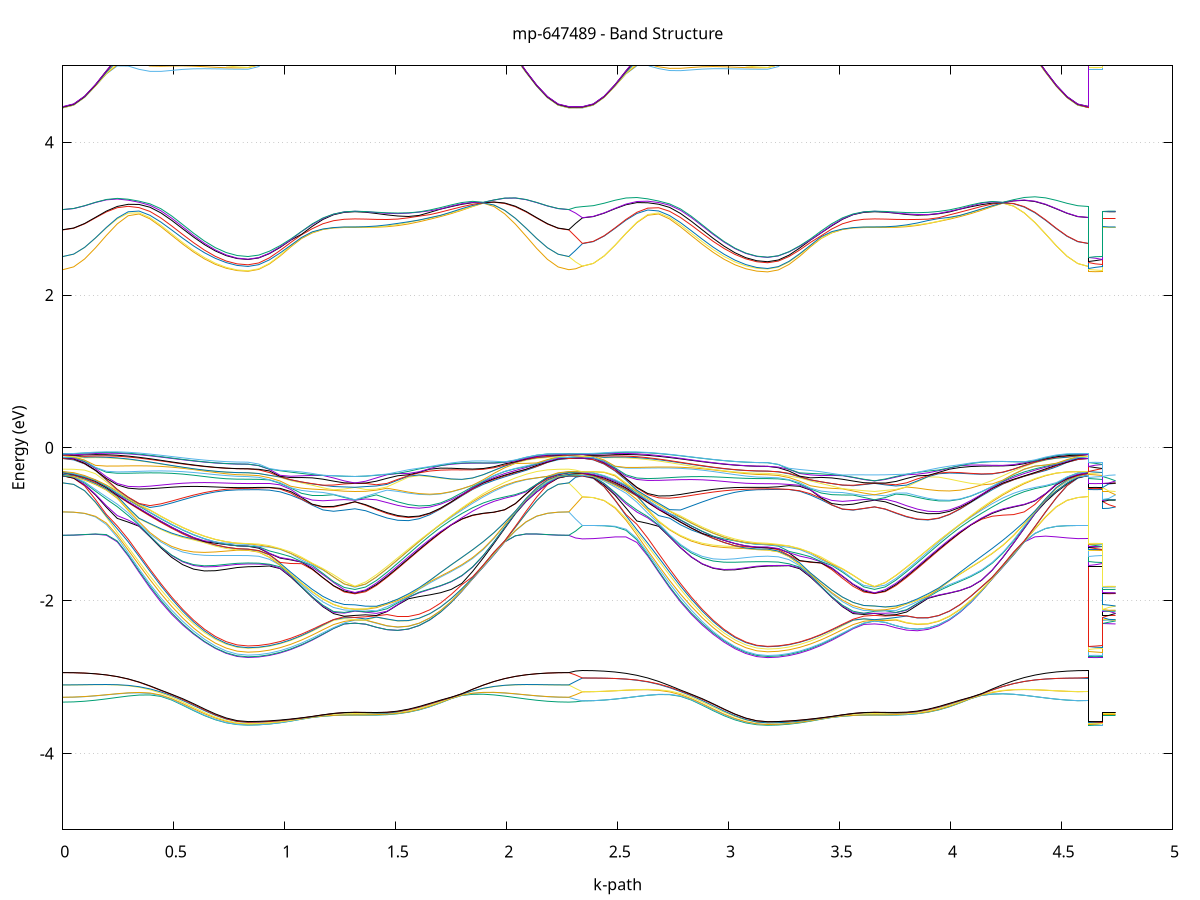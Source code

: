 set title 'mp-647489 - Band Structure'
set xlabel 'k-path'
set ylabel 'Energy (eV)'
set grid y
set yrange [-5:5]
set terminal png size 800,600
set output 'mp-647489_bands_gnuplot.png'
plot '-' using 1:2 with lines notitle, '-' using 1:2 with lines notitle, '-' using 1:2 with lines notitle, '-' using 1:2 with lines notitle, '-' using 1:2 with lines notitle, '-' using 1:2 with lines notitle, '-' using 1:2 with lines notitle, '-' using 1:2 with lines notitle, '-' using 1:2 with lines notitle, '-' using 1:2 with lines notitle, '-' using 1:2 with lines notitle, '-' using 1:2 with lines notitle, '-' using 1:2 with lines notitle, '-' using 1:2 with lines notitle, '-' using 1:2 with lines notitle, '-' using 1:2 with lines notitle, '-' using 1:2 with lines notitle, '-' using 1:2 with lines notitle, '-' using 1:2 with lines notitle, '-' using 1:2 with lines notitle, '-' using 1:2 with lines notitle, '-' using 1:2 with lines notitle, '-' using 1:2 with lines notitle, '-' using 1:2 with lines notitle, '-' using 1:2 with lines notitle, '-' using 1:2 with lines notitle, '-' using 1:2 with lines notitle, '-' using 1:2 with lines notitle, '-' using 1:2 with lines notitle, '-' using 1:2 with lines notitle, '-' using 1:2 with lines notitle, '-' using 1:2 with lines notitle, '-' using 1:2 with lines notitle, '-' using 1:2 with lines notitle, '-' using 1:2 with lines notitle, '-' using 1:2 with lines notitle, '-' using 1:2 with lines notitle, '-' using 1:2 with lines notitle, '-' using 1:2 with lines notitle, '-' using 1:2 with lines notitle, '-' using 1:2 with lines notitle, '-' using 1:2 with lines notitle, '-' using 1:2 with lines notitle, '-' using 1:2 with lines notitle, '-' using 1:2 with lines notitle, '-' using 1:2 with lines notitle, '-' using 1:2 with lines notitle, '-' using 1:2 with lines notitle, '-' using 1:2 with lines notitle, '-' using 1:2 with lines notitle, '-' using 1:2 with lines notitle, '-' using 1:2 with lines notitle, '-' using 1:2 with lines notitle, '-' using 1:2 with lines notitle, '-' using 1:2 with lines notitle, '-' using 1:2 with lines notitle, '-' using 1:2 with lines notitle, '-' using 1:2 with lines notitle, '-' using 1:2 with lines notitle, '-' using 1:2 with lines notitle, '-' using 1:2 with lines notitle, '-' using 1:2 with lines notitle, '-' using 1:2 with lines notitle, '-' using 1:2 with lines notitle, '-' using 1:2 with lines notitle, '-' using 1:2 with lines notitle, '-' using 1:2 with lines notitle, '-' using 1:2 with lines notitle, '-' using 1:2 with lines notitle, '-' using 1:2 with lines notitle, '-' using 1:2 with lines notitle, '-' using 1:2 with lines notitle, '-' using 1:2 with lines notitle, '-' using 1:2 with lines notitle, '-' using 1:2 with lines notitle, '-' using 1:2 with lines notitle, '-' using 1:2 with lines notitle, '-' using 1:2 with lines notitle, '-' using 1:2 with lines notitle, '-' using 1:2 with lines notitle, '-' using 1:2 with lines notitle, '-' using 1:2 with lines notitle, '-' using 1:2 with lines notitle, '-' using 1:2 with lines notitle, '-' using 1:2 with lines notitle, '-' using 1:2 with lines notitle, '-' using 1:2 with lines notitle, '-' using 1:2 with lines notitle, '-' using 1:2 with lines notitle, '-' using 1:2 with lines notitle, '-' using 1:2 with lines notitle, '-' using 1:2 with lines notitle, '-' using 1:2 with lines notitle, '-' using 1:2 with lines notitle, '-' using 1:2 with lines notitle, '-' using 1:2 with lines notitle, '-' using 1:2 with lines notitle, '-' using 1:2 with lines notitle, '-' using 1:2 with lines notitle, '-' using 1:2 with lines notitle, '-' using 1:2 with lines notitle, '-' using 1:2 with lines notitle, '-' using 1:2 with lines notitle, '-' using 1:2 with lines notitle, '-' using 1:2 with lines notitle, '-' using 1:2 with lines notitle, '-' using 1:2 with lines notitle, '-' using 1:2 with lines notitle, '-' using 1:2 with lines notitle, '-' using 1:2 with lines notitle, '-' using 1:2 with lines notitle, '-' using 1:2 with lines notitle, '-' using 1:2 with lines notitle, '-' using 1:2 with lines notitle, '-' using 1:2 with lines notitle, '-' using 1:2 with lines notitle, '-' using 1:2 with lines notitle, '-' using 1:2 with lines notitle, '-' using 1:2 with lines notitle, '-' using 1:2 with lines notitle, '-' using 1:2 with lines notitle, '-' using 1:2 with lines notitle, '-' using 1:2 with lines notitle, '-' using 1:2 with lines notitle, '-' using 1:2 with lines notitle, '-' using 1:2 with lines notitle, '-' using 1:2 with lines notitle, '-' using 1:2 with lines notitle, '-' using 1:2 with lines notitle, '-' using 1:2 with lines notitle, '-' using 1:2 with lines notitle, '-' using 1:2 with lines notitle, '-' using 1:2 with lines notitle, '-' using 1:2 with lines notitle, '-' using 1:2 with lines notitle, '-' using 1:2 with lines notitle, '-' using 1:2 with lines notitle, '-' using 1:2 with lines notitle, '-' using 1:2 with lines notitle, '-' using 1:2 with lines notitle, '-' using 1:2 with lines notitle, '-' using 1:2 with lines notitle, '-' using 1:2 with lines notitle, '-' using 1:2 with lines notitle, '-' using 1:2 with lines notitle, '-' using 1:2 with lines notitle, '-' using 1:2 with lines notitle, '-' using 1:2 with lines notitle, '-' using 1:2 with lines notitle, '-' using 1:2 with lines notitle, '-' using 1:2 with lines notitle, '-' using 1:2 with lines notitle, '-' using 1:2 with lines notitle, '-' using 1:2 with lines notitle, '-' using 1:2 with lines notitle, '-' using 1:2 with lines notitle, '-' using 1:2 with lines notitle, '-' using 1:2 with lines notitle, '-' using 1:2 with lines notitle, '-' using 1:2 with lines notitle
0.000000 -11.806390
0.049092 -11.802690
0.098183 -11.791890
0.147275 -11.774090
0.196367 -11.749790
0.245458 -11.719390
0.294550 -11.683890
0.343642 -11.643990
0.392733 -11.600790
0.441825 -11.555590
0.490917 -11.509590
0.540008 -11.464390
0.589100 -11.421490
0.638192 -11.382190
0.687283 -11.348090
0.736375 -11.320390
0.785466 -11.300890
0.834558 -11.293290
0.834558 -11.293290
0.882741 -11.291890
0.930925 -11.287990
0.979108 -11.281890
1.027291 -11.273790
1.075474 -11.264490
1.123658 -11.254790
1.171841 -11.245690
1.220024 -11.238290
1.268207 -11.232990
1.316391 -11.229890
1.316391 -11.229890
1.364574 -11.234290
1.412757 -11.245090
1.460940 -11.261990
1.509123 -11.284690
1.557307 -11.313190
1.605490 -11.346790
1.653673 -11.385090
1.701856 -11.426890
1.750040 -11.471190
1.798223 -11.516790
1.846406 -11.562490
1.894589 -11.606990
1.942773 -11.649190
1.990956 -11.687990
2.039139 -11.722490
2.087322 -11.751790
2.135506 -11.775290
2.183689 -11.792390
2.231872 -11.802890
2.280055 -11.806390
2.280055 -11.806390
2.310619 -11.805590
2.341184 -11.803790
2.341184 -11.803790
2.390275 -11.800090
2.439367 -11.789290
2.488459 -11.771590
2.537550 -11.747290
2.586642 -11.716990
2.635734 -11.681590
2.684825 -11.641790
2.733917 -11.598690
2.783008 -11.553690
2.832100 -11.507990
2.881192 -11.463090
2.930283 -11.420390
2.979375 -11.381490
3.028467 -11.347590
3.077558 -11.320290
3.126650 -11.301190
3.175742 -11.293690
3.175742 -11.293690
3.223925 -11.292390
3.272108 -11.288390
3.320291 -11.282190
3.368475 -11.274090
3.416658 -11.264690
3.464841 -11.254890
3.513024 -11.245690
3.561208 -11.238290
3.609391 -11.232990
3.657574 -11.229890
3.657574 -11.229890
3.705757 -11.234290
3.753941 -11.244990
3.802124 -11.261690
3.850307 -11.284190
3.898490 -11.312390
3.946674 -11.345890
3.994857 -11.383890
4.043040 -11.425490
4.091223 -11.469590
4.139406 -11.514990
4.187590 -11.560490
4.235773 -11.604890
4.283956 -11.646990
4.332139 -11.685690
4.380323 -11.719990
4.428506 -11.749290
4.476689 -11.772690
4.524872 -11.789790
4.573056 -11.800290
4.621239 -11.803790
4.621239 -11.293690
4.651803 -11.293590
4.682367 -11.293290
4.682367 -11.229890
4.712931 -11.229890
4.743496 -11.229890
e
0.000000 -11.795190
0.049092 -11.791590
0.098183 -11.780790
0.147275 -11.763190
0.196367 -11.739090
0.245458 -11.709090
0.294550 -11.673890
0.343642 -11.634490
0.392733 -11.591890
0.441825 -11.547290
0.490917 -11.502190
0.540008 -11.457890
0.589100 -11.415990
0.638192 -11.377790
0.687283 -11.344790
0.736375 -11.318190
0.785466 -11.299790
0.834558 -11.292790
0.834558 -11.292790
0.882741 -11.291390
0.930925 -11.287590
0.979108 -11.281390
1.027291 -11.273390
1.075474 -11.264090
1.123658 -11.254290
1.171841 -11.244890
1.220024 -11.237190
1.268207 -11.231890
1.316391 -11.228590
1.316391 -11.228590
1.364574 -11.233490
1.412757 -11.244290
1.460940 -11.260390
1.509123 -11.282290
1.557307 -11.309790
1.605490 -11.342490
1.653673 -11.379790
1.701856 -11.420690
1.750040 -11.464190
1.798223 -11.508990
1.846406 -11.553990
1.894589 -11.597890
1.942773 -11.639590
1.990956 -11.677990
2.039139 -11.712090
2.087322 -11.741090
2.135506 -11.764390
2.183689 -11.781390
2.231872 -11.791690
2.280055 -11.795190
2.280055 -11.795190
2.310619 -11.799590
2.341184 -11.802890
2.341184 -11.802890
2.390275 -11.799290
2.439367 -11.788490
2.488459 -11.770690
2.537550 -11.746390
2.586642 -11.716190
2.635734 -11.680690
2.684825 -11.640890
2.733917 -11.597890
2.783008 -11.552790
2.832100 -11.506990
2.881192 -11.461990
2.930283 -11.419190
2.979375 -11.380090
3.028467 -11.345990
3.077558 -11.318490
3.126650 -11.299190
3.175742 -11.291590
3.175742 -11.291590
3.223925 -11.290290
3.272108 -11.286490
3.320291 -11.280490
3.368475 -11.272690
3.416658 -11.263690
3.464841 -11.254090
3.513024 -11.244890
3.561208 -11.237190
3.609391 -11.231890
3.657574 -11.228590
3.657574 -11.228590
3.705757 -11.233490
3.753941 -11.244490
3.802124 -11.261090
3.850307 -11.283590
3.898490 -11.311790
3.946674 -11.345190
3.994857 -11.383190
4.043040 -11.424790
4.091223 -11.468890
4.139406 -11.514290
4.187590 -11.559790
4.235773 -11.604090
4.283956 -11.646190
4.332139 -11.684890
4.380323 -11.719190
4.428506 -11.748490
4.476689 -11.771890
4.524872 -11.788990
4.573056 -11.799390
4.621239 -11.802890
4.621239 -11.291590
4.651803 -11.292190
4.682367 -11.292790
4.682367 -11.228590
4.712931 -11.228590
4.743496 -11.228590
e
0.000000 -11.793990
0.049092 -11.790390
0.098183 -11.779590
0.147275 -11.761990
0.196367 -11.737890
0.245458 -11.707790
0.294550 -11.672590
0.343642 -11.633190
0.392733 -11.590490
0.441825 -11.545790
0.490917 -11.500490
0.540008 -11.455890
0.589100 -11.413590
0.638192 -11.374990
0.687283 -11.341590
0.736375 -11.314490
0.785466 -11.295490
0.834558 -11.287690
0.834558 -11.287690
0.882741 -11.286490
0.930925 -11.282890
0.979108 -11.277090
1.027291 -11.269690
1.075474 -11.261090
1.123658 -11.252090
1.171841 -11.243490
1.220024 -11.236390
1.268207 -11.231090
1.316391 -11.228190
1.316391 -11.228190
1.364574 -11.232390
1.412757 -11.242790
1.460940 -11.258890
1.509123 -11.280790
1.557307 -11.308290
1.605490 -11.341090
1.653673 -11.378390
1.701856 -11.419290
1.750040 -11.462890
1.798223 -11.507690
1.846406 -11.552690
1.894589 -11.596690
1.942773 -11.638290
1.990956 -11.676690
2.039139 -11.710790
2.087322 -11.739890
2.135506 -11.763090
2.183689 -11.780090
2.231872 -11.790490
2.280055 -11.793990
2.280055 -11.793990
2.310619 -11.788390
2.341184 -11.781590
2.341184 -11.781590
2.390275 -11.778090
2.439367 -11.767390
2.488459 -11.749990
2.537550 -11.726090
2.586642 -11.696390
2.635734 -11.661590
2.684825 -11.622690
2.733917 -11.580790
2.783008 -11.536990
2.832100 -11.492690
2.881192 -11.449390
2.930283 -11.408490
2.979375 -11.371390
3.028467 -11.339490
3.077558 -11.313990
3.126650 -11.296590
3.175742 -11.289990
3.175742 -11.289990
3.223925 -11.288690
3.272108 -11.284890
3.320291 -11.278890
3.368475 -11.271090
3.416658 -11.261990
3.464841 -11.252590
3.513024 -11.243590
3.561208 -11.236390
3.609391 -11.231090
3.657574 -11.228190
3.657574 -11.228190
3.705757 -11.232390
3.753941 -11.242290
3.802124 -11.257490
3.850307 -11.278290
3.898490 -11.304690
3.946674 -11.336390
3.994857 -11.372590
4.043040 -11.412490
4.091223 -11.455090
4.139406 -11.499090
4.187590 -11.543390
4.235773 -11.586590
4.283956 -11.627690
4.332139 -11.665590
4.380323 -11.699290
4.428506 -11.728090
4.476689 -11.751090
4.524872 -11.767890
4.573056 -11.778190
4.621239 -11.781590
4.621239 -11.289990
4.651803 -11.289090
4.682367 -11.287690
4.682367 -11.228190
4.712931 -11.228190
4.743496 -11.228190
e
0.000000 -11.765690
0.049092 -11.762090
0.098183 -11.751590
0.147275 -11.734390
0.196367 -11.710790
0.245458 -11.681490
0.294550 -11.647190
0.343642 -11.608890
0.392733 -11.567590
0.441825 -11.524590
0.490917 -11.481190
0.540008 -11.438990
0.589100 -11.399190
0.638192 -11.363390
0.687283 -11.332690
0.736375 -11.308590
0.785466 -11.292490
0.834558 -11.286990
0.834558 -11.286990
0.882741 -11.285790
0.930925 -11.282090
0.979108 -11.276290
1.027291 -11.268890
1.075474 -11.260190
1.123658 -11.251190
1.171841 -11.242790
1.220024 -11.235990
1.268207 -11.230590
1.316391 -11.227990
1.316391 -11.227990
1.364574 -11.231490
1.412757 -11.240190
1.460940 -11.254090
1.509123 -11.273690
1.557307 -11.298790
1.605490 -11.329090
1.653673 -11.364090
1.701856 -11.402890
1.750040 -11.444390
1.798223 -11.487390
1.846406 -11.530790
1.894589 -11.573290
1.942773 -11.613790
1.990956 -11.651090
2.039139 -11.684390
2.087322 -11.712690
2.135506 -11.735490
2.183689 -11.752090
2.231872 -11.762290
2.280055 -11.765690
2.280055 -11.765690
2.310619 -11.773390
2.341184 -11.780790
2.341184 -11.780790
2.390275 -11.777290
2.439367 -11.766590
2.488459 -11.749190
2.537550 -11.725290
2.586642 -11.695590
2.635734 -11.660790
2.684825 -11.621790
2.733917 -11.579690
2.783008 -11.535590
2.832100 -11.490990
2.881192 -11.447190
2.930283 -11.405690
2.979375 -11.367990
3.028467 -11.335390
3.077558 -11.309190
3.126650 -11.290890
3.175742 -11.283390
3.175742 -11.283390
3.223925 -11.282190
3.272108 -11.278790
3.320291 -11.273290
3.368475 -11.266390
3.416658 -11.258390
3.464841 -11.250290
3.513024 -11.242690
3.561208 -11.235990
3.609391 -11.230590
3.657574 -11.227990
3.657574 -11.227990
3.705757 -11.231590
3.753941 -11.241290
3.802124 -11.256590
3.850307 -11.277490
3.898490 -11.303890
3.946674 -11.335590
3.994857 -11.371790
4.043040 -11.411790
4.091223 -11.454290
4.139406 -11.498390
4.187590 -11.542590
4.235773 -11.585890
4.283956 -11.626990
4.332139 -11.664790
4.380323 -11.698590
4.428506 -11.727290
4.476689 -11.750290
4.524872 -11.767090
4.573056 -11.777390
4.621239 -11.780790
4.621239 -11.283390
4.651803 -11.285290
4.682367 -11.286990
4.682367 -11.227990
4.712931 -11.227990
4.743496 -11.227990
e
0.000000 -11.764790
0.049092 -11.761190
0.098183 -11.750690
0.147275 -11.733490
0.196367 -11.709890
0.245458 -11.680590
0.294550 -11.646190
0.343642 -11.607790
0.392733 -11.566290
0.441825 -11.522990
0.490917 -11.479290
0.540008 -11.436490
0.589100 -11.396090
0.638192 -11.359490
0.687283 -11.327890
0.736375 -11.302690
0.785466 -11.285190
0.834558 -11.277690
0.834558 -11.277690
0.882741 -11.276690
0.930925 -11.273490
0.979108 -11.268590
1.027291 -11.262390
1.075474 -11.255390
1.123658 -11.248390
1.171841 -11.241390
1.220024 -11.234990
1.268207 -11.229590
1.316391 -11.227890
1.316391 -11.227890
1.364574 -11.230490
1.412757 -11.239490
1.460940 -11.253490
1.509123 -11.272990
1.557307 -11.297990
1.605490 -11.328390
1.653673 -11.363290
1.701856 -11.402090
1.750040 -11.443490
1.798223 -11.486590
1.846406 -11.529990
1.894589 -11.572390
1.942773 -11.612890
1.990956 -11.650190
2.039139 -11.683490
2.087322 -11.711790
2.135506 -11.734590
2.183689 -11.751190
2.231872 -11.761390
2.280055 -11.764790
2.280055 -11.764790
2.310619 -11.757090
2.341184 -11.749890
2.341184 -11.749890
2.390275 -11.746390
2.439367 -11.735990
2.488459 -11.718890
2.537550 -11.695590
2.586642 -11.666590
2.635734 -11.632790
2.684825 -11.594890
2.733917 -11.554290
2.783008 -11.511990
2.832100 -11.469390
2.881192 -11.428090
2.930283 -11.389290
2.979375 -11.354490
3.028467 -11.324990
3.077558 -11.301990
3.126650 -11.287190
3.175742 -11.282490
3.175742 -11.282490
3.223925 -11.281390
3.272108 -11.277890
3.320291 -11.272490
3.368475 -11.265590
3.416658 -11.257690
3.464841 -11.249490
3.513024 -11.241590
3.561208 -11.234990
3.609391 -11.229590
3.657574 -11.227890
3.657574 -11.227890
3.705757 -11.230090
3.753941 -11.237690
3.802124 -11.250190
3.850307 -11.268390
3.898490 -11.292190
3.946674 -11.321390
3.994857 -11.355190
4.043040 -11.392890
4.091223 -11.433390
4.139406 -11.475490
4.187590 -11.518090
4.235773 -11.559890
4.283956 -11.599790
4.332139 -11.636590
4.380323 -11.669490
4.428506 -11.697490
4.476689 -11.719990
4.524872 -11.736490
4.573056 -11.746590
4.621239 -11.749890
4.621239 -11.282490
4.651803 -11.280390
4.682367 -11.277690
4.682367 -11.227890
4.712931 -11.227890
4.743496 -11.227890
e
0.000000 -11.738090
0.049092 -11.734590
0.098183 -11.724290
0.147275 -11.707290
0.196367 -11.684190
0.245458 -11.655390
0.294550 -11.621790
0.343642 -11.584290
0.392733 -11.543990
0.441825 -11.502090
0.490917 -11.460090
0.540008 -11.419190
0.589100 -11.380990
0.638192 -11.346790
0.687283 -11.317890
0.736375 -11.295490
0.785466 -11.281190
0.834558 -11.277490
0.834558 -11.277490
0.882741 -11.276390
0.930925 -11.273190
0.979108 -11.268090
1.027291 -11.261690
1.075474 -11.254490
1.123658 -11.247190
1.171841 -11.240690
1.220024 -11.234290
1.268207 -11.228990
1.316391 -11.227090
1.316391 -11.227090
1.364574 -11.229290
1.412757 -11.235490
1.460940 -11.246890
1.509123 -11.263990
1.557307 -11.286790
1.605490 -11.314990
1.653673 -11.347990
1.701856 -11.384890
1.750040 -11.424790
1.798223 -11.466290
1.846406 -11.508390
1.894589 -11.549690
1.942773 -11.589190
1.990956 -11.625690
2.039139 -11.658290
2.087322 -11.686090
2.135506 -11.708390
2.183689 -11.724790
2.231872 -11.734790
2.280055 -11.738090
2.280055 -11.738090
2.310619 -11.742790
2.341184 -11.748990
2.341184 -11.748990
2.390275 -11.745490
2.439367 -11.735090
2.488459 -11.717990
2.537550 -11.694690
2.586642 -11.665690
2.635734 -11.631790
2.684825 -11.593890
2.733917 -11.553090
2.783008 -11.510490
2.832100 -11.467590
2.881192 -11.425690
2.930283 -11.386390
2.979375 -11.350790
3.028467 -11.320290
3.077558 -11.295990
3.126650 -11.279190
3.175742 -11.272190
3.175742 -11.272190
3.223925 -11.271190
3.272108 -11.268090
3.320291 -11.263490
3.368475 -11.257790
3.416658 -11.251690
3.464841 -11.245990
3.513024 -11.240490
3.561208 -11.234290
3.609391 -11.228990
3.657574 -11.227090
3.657574 -11.227090
3.705757 -11.229790
3.753941 -11.237490
3.802124 -11.250090
3.850307 -11.268090
3.898490 -11.291690
3.946674 -11.320690
3.994857 -11.354490
4.043040 -11.392090
4.091223 -11.432490
4.139406 -11.474690
4.187590 -11.517190
4.235773 -11.558990
4.283956 -11.598890
4.332139 -11.635690
4.380323 -11.668590
4.428506 -11.696590
4.476689 -11.719090
4.524872 -11.735590
4.573056 -11.745590
4.621239 -11.748990
4.621239 -11.272190
4.651803 -11.274790
4.682367 -11.277490
4.682367 -11.227090
4.712931 -11.227090
4.743496 -11.227090
e
0.000000 -11.736990
0.049092 -11.733590
0.098183 -11.723190
0.147275 -11.706290
0.196367 -11.683090
0.245458 -11.654390
0.294550 -11.620790
0.343642 -11.583290
0.392733 -11.542890
0.441825 -11.500890
0.490917 -11.458690
0.540008 -11.417490
0.589100 -11.378990
0.638192 -11.344290
0.687283 -11.314590
0.736375 -11.290890
0.785466 -11.274490
0.834558 -11.267890
0.834558 -11.267890
0.882741 -11.266790
0.930925 -11.263590
0.979108 -11.258690
1.027291 -11.253190
1.075474 -11.249190
1.123658 -11.244690
1.171841 -11.239490
1.220024 -11.233890
1.268207 -11.228390
1.316391 -11.226990
1.316391 -11.226990
1.364574 -11.228790
1.412757 -11.234890
1.460940 -11.246090
1.509123 -11.263190
1.557307 -11.285990
1.605490 -11.314190
1.653673 -11.347090
1.701856 -11.383990
1.750040 -11.423790
1.798223 -11.465290
1.846406 -11.507390
1.894589 -11.548690
1.942773 -11.588190
1.990956 -11.624690
2.039139 -11.657190
2.087322 -11.684990
2.135506 -11.707390
2.183689 -11.723690
2.231872 -11.733690
2.280055 -11.736990
2.280055 -11.736990
2.310619 -11.734190
2.341184 -11.733090
2.341184 -11.733090
2.390275 -11.729590
2.439367 -11.719290
2.488459 -11.702390
2.537550 -11.679290
2.586642 -11.650590
2.635734 -11.617090
2.684825 -11.579690
2.733917 -11.539590
2.783008 -11.497790
2.832100 -11.455790
2.881192 -11.414990
2.930283 -11.376890
2.979375 -11.342690
3.028467 -11.313590
3.077558 -11.290690
3.126650 -11.275690
3.175742 -11.271490
3.175742 -11.271490
3.223925 -11.270490
3.272108 -11.267490
3.320291 -11.262890
3.368475 -11.257290
3.416658 -11.251290
3.464841 -11.245390
3.513024 -11.239590
3.561208 -11.233890
3.609391 -11.228390
3.657574 -11.226990
3.657574 -11.226990
3.705757 -11.228190
3.753941 -11.233490
3.802124 -11.244590
3.850307 -11.261490
3.898490 -11.283990
3.946674 -11.311890
3.994857 -11.344690
4.043040 -11.381290
4.091223 -11.420890
4.139406 -11.462190
4.187590 -11.504090
4.235773 -11.545290
4.283956 -11.584590
4.332139 -11.620990
4.380323 -11.653490
4.428506 -11.681190
4.476689 -11.703490
4.524872 -11.719790
4.573056 -11.729790
4.621239 -11.733090
4.621239 -11.271490
4.651803 -11.269190
4.682367 -11.267890
4.682367 -11.226990
4.712931 -11.226990
4.743496 -11.226990
e
0.000000 -11.364090
0.049092 -11.363090
0.098183 -11.360090
0.147275 -11.355190
0.196367 -11.348690
0.245458 -11.340590
0.294550 -11.331390
0.343642 -11.321290
0.392733 -11.310690
0.441825 -11.299990
0.490917 -11.289590
0.540008 -11.279890
0.589100 -11.271490
0.638192 -11.264690
0.687283 -11.260290
0.736375 -11.258490
0.785466 -11.259490
0.834558 -11.260990
0.834558 -11.260990
0.882741 -11.260490
0.930925 -11.258990
0.979108 -11.256490
1.027291 -11.252290
1.075474 -11.245190
1.123658 -11.238190
1.171841 -11.232290
1.220024 -11.228990
1.268207 -11.227890
1.316391 -11.226790
1.316391 -11.226790
1.364574 -11.227290
1.412757 -11.229590
1.460940 -11.233390
1.509123 -11.238290
1.557307 -11.244490
1.605490 -11.251690
1.653673 -11.260090
1.701856 -11.269390
1.750040 -11.279490
1.798223 -11.290090
1.846406 -11.300990
1.894589 -11.311890
1.942773 -11.322390
1.990956 -11.332390
2.039139 -11.341390
2.087322 -11.349190
2.135506 -11.355590
2.183689 -11.360190
2.231872 -11.363090
2.280055 -11.364090
2.280055 -11.364090
2.310619 -11.367890
2.341184 -11.369290
2.341184 -11.369290
2.390275 -11.368290
2.439367 -11.365190
2.488459 -11.360290
2.537550 -11.353590
2.586642 -11.345290
2.635734 -11.335890
2.684825 -11.325490
2.733917 -11.314590
2.783008 -11.303490
2.832100 -11.292690
2.881192 -11.282590
2.930283 -11.273590
2.979375 -11.266290
3.028467 -11.261190
3.077558 -11.258690
3.126650 -11.258190
3.175742 -11.257190
3.175742 -11.257190
3.223925 -11.256590
3.272108 -11.254890
3.320291 -11.252090
3.368475 -11.248090
3.416658 -11.242890
3.464841 -11.237290
3.513024 -11.232190
3.561208 -11.228990
3.609391 -11.227890
3.657574 -11.226790
3.657574 -11.226790
3.705757 -11.227790
3.753941 -11.230990
3.802124 -11.234990
3.850307 -11.240090
3.898490 -11.246490
3.946674 -11.254090
3.994857 -11.262690
4.043040 -11.272290
4.091223 -11.282690
4.139406 -11.293590
4.187590 -11.304790
4.235773 -11.315990
4.283956 -11.326790
4.332139 -11.336890
4.380323 -11.346090
4.428506 -11.354090
4.476689 -11.360590
4.524872 -11.365390
4.573056 -11.368290
4.621239 -11.369290
4.621239 -11.257190
4.651803 -11.259590
4.682367 -11.260990
4.682367 -11.226790
4.712931 -11.226790
4.743496 -11.226790
e
0.000000 -11.363690
0.049092 -11.362690
0.098183 -11.359690
0.147275 -11.354790
0.196367 -11.348190
0.245458 -11.340090
0.294550 -11.330890
0.343642 -11.320690
0.392733 -11.309890
0.441825 -11.298990
0.490917 -11.288290
0.540008 -11.278290
0.589100 -11.269390
0.638192 -11.262090
0.687283 -11.256790
0.736375 -11.253790
0.785466 -11.252490
0.834558 -11.251190
0.834558 -11.251190
0.882741 -11.250690
0.930925 -11.249190
0.979108 -11.246890
1.027291 -11.243790
1.075474 -11.239990
1.123658 -11.235790
1.171841 -11.231490
1.220024 -11.227890
1.268207 -11.226890
1.316391 -11.226590
1.316391 -11.226590
1.364574 -11.226790
1.412757 -11.229090
1.460940 -11.232790
1.509123 -11.237690
1.557307 -11.243890
1.605490 -11.251190
1.653673 -11.259490
1.701856 -11.268890
1.750040 -11.278890
1.798223 -11.289590
1.846406 -11.300490
1.894589 -11.311390
1.942773 -11.321990
1.990956 -11.331890
2.039139 -11.340890
2.087322 -11.348790
2.135506 -11.355090
2.183689 -11.359790
2.231872 -11.362690
2.280055 -11.363690
2.280055 -11.363690
2.310619 -11.357490
2.341184 -11.349790
2.341184 -11.349790
2.390275 -11.348890
2.439367 -11.345990
2.488459 -11.341390
2.537550 -11.335190
2.586642 -11.327590
2.635734 -11.318890
2.684825 -11.309490
2.733917 -11.299590
2.783008 -11.289690
2.832100 -11.280190
2.881192 -11.271490
2.930283 -11.263990
2.979375 -11.258190
3.028467 -11.254490
3.077558 -11.253390
3.126650 -11.254690
3.175742 -11.256690
3.175742 -11.256690
3.223925 -11.256090
3.272108 -11.254390
3.320291 -11.251590
3.368475 -11.247790
3.416658 -11.242790
3.464841 -11.236990
3.513024 -11.231590
3.561208 -11.227890
3.609391 -11.226790
3.657574 -11.226590
3.657574 -11.226590
3.705757 -11.226490
3.753941 -11.227290
3.802124 -11.229690
3.850307 -11.233590
3.898490 -11.238890
3.946674 -11.245290
3.994857 -11.252790
4.043040 -11.261290
4.091223 -11.270490
4.139406 -11.280290
4.187590 -11.290390
4.235773 -11.300590
4.283956 -11.310490
4.332139 -11.319890
4.380323 -11.328290
4.428506 -11.335690
4.476689 -11.341690
4.524872 -11.346190
4.573056 -11.348890
4.621239 -11.349790
4.621239 -11.256690
4.651803 -11.253890
4.682367 -11.251190
4.682367 -11.226590
4.712931 -11.226590
4.743496 -11.226590
e
0.000000 -11.329890
0.049092 -11.328990
0.098183 -11.326390
0.147275 -11.322190
0.196367 -11.316590
0.245458 -11.309690
0.294550 -11.301790
0.343642 -11.293390
0.392733 -11.284590
0.441825 -11.275890
0.490917 -11.267590
0.540008 -11.260090
0.589100 -11.253890
0.638192 -11.249290
0.687283 -11.246790
0.736375 -11.246690
0.785466 -11.248490
0.834558 -11.250690
0.834558 -11.250690
0.882741 -11.250090
0.930925 -11.248590
0.979108 -11.246090
1.027291 -11.242690
1.075474 -11.238590
1.123658 -11.233990
1.171841 -11.229690
1.220024 -11.226990
1.268207 -11.225990
1.316391 -11.225890
1.316391 -11.225890
1.364574 -11.225290
1.412757 -11.225090
1.460940 -11.226290
1.509123 -11.228890
1.557307 -11.232590
1.605490 -11.237590
1.653673 -11.243690
1.701856 -11.250790
1.750040 -11.258790
1.798223 -11.267290
1.846406 -11.276190
1.894589 -11.285290
1.942773 -11.294190
1.990956 -11.302590
2.039139 -11.310290
2.087322 -11.316990
2.135506 -11.322490
2.183689 -11.326590
2.231872 -11.329090
2.280055 -11.329890
2.280055 -11.329890
2.310619 -11.339790
2.341184 -11.348790
2.341184 -11.348790
2.390275 -11.347890
2.439367 -11.345090
2.488459 -11.340490
2.537550 -11.334290
2.586642 -11.326690
2.635734 -11.317890
2.684825 -11.308290
2.733917 -11.298290
2.783008 -11.288090
2.832100 -11.278090
2.881192 -11.268890
2.930283 -11.260690
2.979375 -11.254090
3.028467 -11.249490
3.077558 -11.246990
3.126650 -11.246290
3.175742 -11.245590
3.175742 -11.245590
3.223925 -11.245090
3.272108 -11.243890
3.320291 -11.241890
3.368475 -11.239290
3.416658 -11.236190
3.464841 -11.232890
3.513024 -11.229590
3.561208 -11.226990
3.609391 -11.225890
3.657574 -11.225890
3.657574 -11.225890
3.705757 -11.225490
3.753941 -11.226590
3.802124 -11.229490
3.850307 -11.233390
3.898490 -11.238490
3.946674 -11.244790
3.994857 -11.252190
4.043040 -11.260590
4.091223 -11.269690
4.139406 -11.279490
4.187590 -11.289590
4.235773 -11.299690
4.283956 -11.309590
4.332139 -11.318890
4.380323 -11.327390
4.428506 -11.334790
4.476689 -11.340790
4.524872 -11.345190
4.573056 -11.347890
4.621239 -11.348790
4.621239 -11.245590
4.651803 -11.247990
4.682367 -11.250690
4.682367 -11.225890
4.712931 -11.225890
4.743496 -11.225890
e
0.000000 -11.329390
0.049092 -11.328490
0.098183 -11.325990
0.147275 -11.321690
0.196367 -11.316090
0.245458 -11.309090
0.294550 -11.301090
0.343642 -11.292390
0.392733 -11.283290
0.441825 -11.274190
0.490917 -11.265390
0.540008 -11.257290
0.589100 -11.250390
0.638192 -11.245090
0.687283 -11.241590
0.736375 -11.240290
0.785466 -11.240590
0.834558 -11.240590
0.834558 -11.240590
0.882741 -11.240290
0.930925 -11.239290
0.979108 -11.237690
1.027291 -11.235590
1.075474 -11.233190
1.123658 -11.230690
1.171841 -11.228490
1.220024 -11.226590
1.268207 -11.225590
1.316391 -11.225190
1.316391 -11.225190
1.364574 -11.224690
1.412757 -11.224590
1.460940 -11.225790
1.509123 -11.228290
1.557307 -11.232090
1.605490 -11.237090
1.653673 -11.243190
1.701856 -11.250290
1.750040 -11.258190
1.798223 -11.266790
1.846406 -11.275690
1.894589 -11.284790
1.942773 -11.293690
1.990956 -11.302090
2.039139 -11.309790
2.087322 -11.316490
2.135506 -11.321990
2.183689 -11.326090
2.231872 -11.328590
2.280055 -11.329390
2.280055 -11.329390
2.310619 -11.319290
2.341184 -11.309690
2.341184 -11.309690
2.390275 -11.308890
2.439367 -11.306590
2.488459 -11.302790
2.537550 -11.297790
2.586642 -11.291590
2.635734 -11.284590
2.684825 -11.277190
2.733917 -11.269490
2.783008 -11.261890
2.832100 -11.254890
2.881192 -11.248690
2.930283 -11.243790
2.979375 -11.240490
3.028467 -11.239190
3.077558 -11.239990
3.126650 -11.242590
3.175742 -11.244890
3.175742 -11.244890
3.223925 -11.244490
3.272108 -11.243190
3.320291 -11.241290
3.368475 -11.238690
3.416658 -11.235490
3.464841 -11.232090
3.513024 -11.228690
3.561208 -11.226590
3.609391 -11.225590
3.657574 -11.225190
3.657574 -11.225190
3.705757 -11.224590
3.753941 -11.223290
3.802124 -11.223290
3.850307 -11.224490
3.898490 -11.226890
3.946674 -11.230390
3.994857 -11.235090
4.043040 -11.240790
4.091223 -11.247390
4.139406 -11.254590
4.187590 -11.262290
4.235773 -11.270090
4.283956 -11.277890
4.332139 -11.285290
4.380323 -11.292190
4.428506 -11.298190
4.476689 -11.303090
4.524872 -11.306690
4.573056 -11.308990
4.621239 -11.309690
4.621239 -11.244890
4.651803 -11.242690
4.682367 -11.240590
4.682367 -11.225190
4.712931 -11.225190
4.743496 -11.225190
e
0.000000 -11.292790
0.049092 -11.292090
0.098183 -11.289990
0.147275 -11.286690
0.196367 -11.282090
0.245458 -11.276590
0.294550 -11.270390
0.343642 -11.263790
0.392733 -11.256990
0.441825 -11.250490
0.490917 -11.244490
0.540008 -11.239390
0.589100 -11.235490
0.638192 -11.233290
0.687283 -11.232890
0.736375 -11.234490
0.785466 -11.237690
0.834558 -11.240190
0.834558 -11.240190
0.882741 -11.239890
0.930925 -11.238890
0.979108 -11.237290
1.027291 -11.235290
1.075474 -11.232990
1.123658 -11.230590
1.171841 -11.227790
1.220024 -11.225390
1.268207 -11.224390
1.316391 -11.224790
1.316391 -11.224790
1.364574 -11.223990
1.412757 -11.222390
1.460940 -11.221390
1.509123 -11.221490
1.557307 -11.222690
1.605490 -11.225090
1.653673 -11.228490
1.701856 -11.232990
1.750040 -11.238290
1.798223 -11.244390
1.846406 -11.250890
1.894589 -11.257690
1.942773 -11.264490
1.990956 -11.271090
2.039139 -11.277090
2.087322 -11.282490
2.135506 -11.286890
2.183689 -11.290090
2.231872 -11.292190
2.280055 -11.292790
2.280055 -11.292790
2.310619 -11.300090
2.341184 -11.308890
2.341184 -11.308890
2.390275 -11.308190
2.439367 -11.305790
2.488459 -11.302090
2.537550 -11.296990
2.586642 -11.290790
2.635734 -11.283790
2.684825 -11.276090
2.733917 -11.268190
2.783008 -11.260290
2.832100 -11.252890
2.881192 -11.246190
2.930283 -11.240690
2.979375 -11.236790
3.028467 -11.234690
3.077558 -11.234690
3.126650 -11.236290
3.175742 -11.237390
3.175742 -11.237390
3.223925 -11.237090
3.272108 -11.236290
3.320291 -11.235090
3.368475 -11.233490
3.416658 -11.231590
3.464841 -11.229690
3.513024 -11.227590
3.561208 -11.225390
3.609391 -11.224290
3.657574 -11.224790
3.657574 -11.224790
3.705757 -11.223990
3.753941 -11.223090
3.802124 -11.222890
3.850307 -11.223890
3.898490 -11.226290
3.946674 -11.229790
3.994857 -11.234490
4.043040 -11.240090
4.091223 -11.246690
4.139406 -11.253890
4.187590 -11.261490
4.235773 -11.269390
4.283956 -11.277090
4.332139 -11.284590
4.380323 -11.291390
4.428506 -11.297390
4.476689 -11.302290
4.524872 -11.305890
4.573056 -11.308190
4.621239 -11.308890
4.621239 -11.237390
4.651803 -11.238490
4.682367 -11.240190
4.682367 -11.224790
4.712931 -11.224790
4.743496 -11.224790
e
0.000000 -11.291290
0.049092 -11.290590
0.098183 -11.288490
0.147275 -11.285090
0.196367 -11.280590
0.245458 -11.275090
0.294550 -11.268790
0.343642 -11.262190
0.392733 -11.255290
0.441825 -11.248590
0.490917 -11.242390
0.540008 -11.236990
0.589100 -11.232790
0.638192 -11.230190
0.687283 -11.229290
0.736375 -11.230390
0.785466 -11.232990
0.834558 -11.234590
0.834558 -11.234590
0.882741 -11.234290
0.930925 -11.233590
0.979108 -11.232490
1.027291 -11.231190
1.075474 -11.229690
1.123658 -11.228090
1.171841 -11.226690
1.220024 -11.224890
1.268207 -11.223890
1.316391 -11.224390
1.316391 -11.224390
1.364574 -11.223190
1.412757 -11.221090
1.460940 -11.219890
1.509123 -11.219890
1.557307 -11.221090
1.605490 -11.223490
1.653673 -11.226990
1.701856 -11.231490
1.750040 -11.236790
1.798223 -11.242790
1.846406 -11.249390
1.894589 -11.256190
1.942773 -11.262990
1.990956 -11.269490
2.039139 -11.275590
2.087322 -11.280890
2.135506 -11.285290
2.183689 -11.288590
2.231872 -11.290590
2.280055 -11.291290
2.280055 -11.291290
2.310619 -11.285390
2.341184 -11.280890
2.341184 -11.280890
2.390275 -11.280190
2.439367 -11.278290
2.488459 -11.275190
2.537550 -11.270990
2.586642 -11.265990
2.635734 -11.260390
2.684825 -11.254290
2.733917 -11.248290
2.783008 -11.242390
2.832100 -11.237190
2.881192 -11.232790
2.930283 -11.229590
2.979375 -11.227990
3.028467 -11.228190
3.077558 -11.230290
3.126650 -11.233690
3.175742 -11.235790
3.175742 -11.235790
3.223925 -11.235490
3.272108 -11.234690
3.320291 -11.233490
3.368475 -11.231890
3.416658 -11.230090
3.464841 -11.228290
3.513024 -11.226790
3.561208 -11.224890
3.609391 -11.223890
3.657574 -11.224390
3.657574 -11.224390
3.705757 -11.223190
3.753941 -11.220890
3.802124 -11.219390
3.850307 -11.218790
3.898490 -11.219290
3.946674 -11.220890
3.994857 -11.223590
4.043040 -11.227190
4.091223 -11.231790
4.139406 -11.236990
4.187590 -11.242790
4.235773 -11.248890
4.283956 -11.254990
4.332139 -11.260890
4.380323 -11.266490
4.428506 -11.271390
4.476689 -11.275390
4.524872 -11.278390
4.573056 -11.280290
4.621239 -11.280890
4.621239 -11.235790
4.651803 -11.235090
4.682367 -11.234590
4.682367 -11.224390
4.712931 -11.224390
4.743496 -11.224390
e
0.000000 -11.276590
0.049092 -11.275890
0.098183 -11.274090
0.147275 -11.270990
0.196367 -11.266990
0.245458 -11.262090
0.294550 -11.256690
0.343642 -11.250790
0.392733 -11.244990
0.441825 -11.239290
0.490917 -11.234290
0.540008 -11.230090
0.589100 -11.227090
0.638192 -11.225690
0.687283 -11.225990
0.736375 -11.228190
0.785466 -11.231590
0.834558 -11.233690
0.834558 -11.233690
0.882741 -11.233390
0.930925 -11.232690
0.979108 -11.231590
1.027291 -11.230190
1.075474 -11.228690
1.123658 -11.226990
1.171841 -11.225490
1.220024 -11.224290
1.268207 -11.223290
1.316391 -11.224290
1.316391 -11.224290
1.364574 -11.221890
1.412757 -11.219690
1.460940 -11.218190
1.509123 -11.217590
1.557307 -11.217890
1.605490 -11.219190
1.653673 -11.221590
1.701856 -11.224990
1.750040 -11.229290
1.798223 -11.234290
1.846406 -11.239790
1.894589 -11.245590
1.942773 -11.251490
1.990956 -11.257190
2.039139 -11.262590
2.087322 -11.267290
2.135506 -11.271190
2.183689 -11.274190
2.231872 -11.275990
2.280055 -11.276590
2.280055 -11.276590
2.310619 -11.277590
2.341184 -11.280290
2.341184 -11.280290
2.390275 -11.279590
2.439367 -11.277690
2.488459 -11.274590
2.537550 -11.270390
2.586642 -11.265290
2.635734 -11.259690
2.684825 -11.253590
2.733917 -11.247390
2.783008 -11.241490
2.832100 -11.236090
2.881192 -11.231590
2.930283 -11.228190
2.979375 -11.226390
3.028467 -11.226390
3.077558 -11.228190
3.126650 -11.231390
3.175742 -11.233290
3.175742 -11.233290
3.223925 -11.232990
3.272108 -11.232390
3.320291 -11.231290
3.368475 -11.229990
3.416658 -11.228490
3.464841 -11.226990
3.513024 -11.225490
3.561208 -11.224290
3.609391 -11.223290
3.657574 -11.224290
3.657574 -11.224290
3.705757 -11.221890
3.753941 -11.219790
3.802124 -11.218390
3.850307 -11.217890
3.898490 -11.218490
3.946674 -11.220090
3.994857 -11.222790
4.043040 -11.226490
4.091223 -11.230990
4.139406 -11.236290
4.187590 -11.242090
4.235773 -11.248190
4.283956 -11.254290
4.332139 -11.260290
4.380323 -11.265790
4.428506 -11.270690
4.476689 -11.274790
4.524872 -11.277790
4.573056 -11.279590
4.621239 -11.280290
4.621239 -11.233290
4.651803 -11.233390
4.682367 -11.233690
4.682367 -11.224290
4.712931 -11.224290
4.743496 -11.224290
e
0.000000 -7.527090
0.049092 -7.526490
0.098183 -7.524890
0.147275 -7.522190
0.196367 -7.518890
0.245458 -7.514990
0.294550 -7.510990
0.343642 -7.507090
0.392733 -7.503590
0.441825 -7.500790
0.490917 -7.498590
0.540008 -7.497190
0.589100 -7.496290
0.638192 -7.495790
0.687283 -7.495690
0.736375 -7.495690
0.785466 -7.495690
0.834558 -7.495690
0.834558 -7.495690
0.882741 -7.493890
0.930925 -7.488490
0.979108 -7.479790
1.027291 -7.467990
1.075474 -7.453690
1.123658 -7.437490
1.171841 -7.420390
1.220024 -7.403990
1.268207 -7.390390
1.316391 -7.382490
1.316391 -7.382490
1.364574 -7.390290
1.412757 -7.402890
1.460940 -7.417490
1.509123 -7.432090
1.557307 -7.445690
1.605490 -7.457590
1.653673 -7.467890
1.701856 -7.476590
1.750040 -7.483990
1.798223 -7.490390
1.846406 -7.495990
1.894589 -7.501190
1.942773 -7.506090
1.990956 -7.510690
2.039139 -7.515090
2.087322 -7.518990
2.135506 -7.522390
2.183689 -7.524890
2.231872 -7.526490
2.280055 -7.527090
2.280055 -7.527090
2.310619 -7.527090
2.341184 -7.527090
2.341184 -7.527090
2.390275 -7.526490
2.439367 -7.524890
2.488459 -7.522190
2.537550 -7.518890
2.586642 -7.514990
2.635734 -7.510990
2.684825 -7.507090
2.733917 -7.503590
2.783008 -7.500790
2.832100 -7.498590
2.881192 -7.497190
2.930283 -7.496290
2.979375 -7.495790
3.028467 -7.495690
3.077558 -7.495690
3.126650 -7.495690
3.175742 -7.495690
3.175742 -7.495690
3.223925 -7.493890
3.272108 -7.488490
3.320291 -7.479790
3.368475 -7.467990
3.416658 -7.453690
3.464841 -7.437490
3.513024 -7.420390
3.561208 -7.403990
3.609391 -7.390390
3.657574 -7.382490
3.657574 -7.382490
3.705757 -7.390290
3.753941 -7.402890
3.802124 -7.417490
3.850307 -7.432090
3.898490 -7.445590
3.946674 -7.457590
3.994857 -7.467890
4.043040 -7.476590
4.091223 -7.483990
4.139406 -7.490390
4.187590 -7.495990
4.235773 -7.501190
4.283956 -7.506090
4.332139 -7.510690
4.380323 -7.515090
4.428506 -7.518990
4.476689 -7.522390
4.524872 -7.524890
4.573056 -7.526490
4.621239 -7.527090
4.621239 -7.495690
4.651803 -7.495690
4.682367 -7.495690
4.682367 -7.382490
4.712931 -7.382490
4.743496 -7.382490
e
0.000000 -7.527090
0.049092 -7.526190
0.098183 -7.524490
0.147275 -7.521890
0.196367 -7.518490
0.245458 -7.514590
0.294550 -7.510590
0.343642 -7.506690
0.392733 -7.503190
0.441825 -7.500390
0.490917 -7.498190
0.540008 -7.496790
0.589100 -7.495890
0.638192 -7.495390
0.687283 -7.495190
0.736375 -7.495190
0.785466 -7.495290
0.834558 -7.495290
0.834558 -7.495290
0.882741 -7.493490
0.930925 -7.487990
0.979108 -7.479290
1.027291 -7.467590
1.075474 -7.453290
1.123658 -7.437190
1.171841 -7.420090
1.220024 -7.403590
1.268207 -7.389990
1.316391 -7.382190
1.316391 -7.382190
1.364574 -7.389890
1.412757 -7.402590
1.460940 -7.417190
1.509123 -7.431790
1.557307 -7.445290
1.605490 -7.457290
1.653673 -7.467690
1.701856 -7.476390
1.750040 -7.483790
1.798223 -7.490090
1.846406 -7.495690
1.894589 -7.500790
1.942773 -7.505690
1.990956 -7.510390
2.039139 -7.514690
2.087322 -7.518690
2.135506 -7.521990
2.183689 -7.524590
2.231872 -7.526190
2.280055 -7.527090
2.280055 -7.527090
2.310619 -7.527090
2.341184 -7.527090
2.341184 -7.527090
2.390275 -7.526190
2.439367 -7.524490
2.488459 -7.521890
2.537550 -7.518490
2.586642 -7.514590
2.635734 -7.510590
2.684825 -7.506690
2.733917 -7.503190
2.783008 -7.500390
2.832100 -7.498190
2.881192 -7.496790
2.930283 -7.495890
2.979375 -7.495390
3.028467 -7.495190
3.077558 -7.495190
3.126650 -7.495290
3.175742 -7.495290
3.175742 -7.495290
3.223925 -7.493490
3.272108 -7.487990
3.320291 -7.479290
3.368475 -7.467590
3.416658 -7.453290
3.464841 -7.437190
3.513024 -7.420090
3.561208 -7.403590
3.609391 -7.389990
3.657574 -7.382190
3.657574 -7.382190
3.705757 -7.389890
3.753941 -7.402590
3.802124 -7.417190
3.850307 -7.431890
3.898490 -7.445390
3.946674 -7.457390
3.994857 -7.467690
4.043040 -7.476390
4.091223 -7.483790
4.139406 -7.490090
4.187590 -7.495690
4.235773 -7.500790
4.283956 -7.505690
4.332139 -7.510390
4.380323 -7.514690
4.428506 -7.518690
4.476689 -7.521990
4.524872 -7.524590
4.573056 -7.526190
4.621239 -7.527090
4.621239 -7.495290
4.651803 -7.495290
4.682367 -7.495290
4.682367 -7.382190
4.712931 -7.382190
4.743496 -7.382190
e
0.000000 -7.526690
0.049092 -7.525790
0.098183 -7.524090
0.147275 -7.521490
0.196367 -7.518090
0.245458 -7.514290
0.294550 -7.510190
0.343642 -7.506290
0.392733 -7.502890
0.441825 -7.499990
0.490917 -7.497790
0.540008 -7.496390
0.589100 -7.495490
0.638192 -7.494990
0.687283 -7.494790
0.736375 -7.494790
0.785466 -7.494890
0.834558 -7.494890
0.834558 -7.494890
0.882741 -7.493090
0.930925 -7.487690
0.979108 -7.478790
1.027291 -7.466990
1.075474 -7.452590
1.123658 -7.436290
1.171841 -7.419190
1.220024 -7.402690
1.268207 -7.389090
1.316391 -7.381990
1.316391 -7.381990
1.364574 -7.388990
1.412757 -7.401490
1.460940 -7.416090
1.509123 -7.430690
1.557307 -7.444290
1.605490 -7.456390
1.653673 -7.466790
1.701856 -7.475590
1.750040 -7.483090
1.798223 -7.489490
1.846406 -7.495190
1.894589 -7.500390
1.942773 -7.505290
1.990956 -7.509990
2.039139 -7.514290
2.087322 -7.518290
2.135506 -7.521690
2.183689 -7.524190
2.231872 -7.525790
2.280055 -7.526690
2.280055 -7.526690
2.310619 -7.526690
2.341184 -7.526690
2.341184 -7.526690
2.390275 -7.525790
2.439367 -7.524090
2.488459 -7.521490
2.537550 -7.518090
2.586642 -7.514290
2.635734 -7.510190
2.684825 -7.506290
2.733917 -7.502890
2.783008 -7.499990
2.832100 -7.497790
2.881192 -7.496390
2.930283 -7.495490
2.979375 -7.494990
3.028467 -7.494790
3.077558 -7.494790
3.126650 -7.494890
3.175742 -7.494890
3.175742 -7.494890
3.223925 -7.493090
3.272108 -7.487690
3.320291 -7.478790
3.368475 -7.466990
3.416658 -7.452590
3.464841 -7.436290
3.513024 -7.419090
3.561208 -7.402590
3.609391 -7.389090
3.657574 -7.381990
3.657574 -7.381990
3.705757 -7.388990
3.753941 -7.401490
3.802124 -7.415990
3.850307 -7.430590
3.898490 -7.444190
3.946674 -7.456290
3.994857 -7.466690
4.043040 -7.475590
4.091223 -7.482990
4.139406 -7.489490
4.187590 -7.495190
4.235773 -7.500390
4.283956 -7.505290
4.332139 -7.509990
4.380323 -7.514290
4.428506 -7.518290
4.476689 -7.521690
4.524872 -7.524190
4.573056 -7.525790
4.621239 -7.526690
4.621239 -7.494890
4.651803 -7.494890
4.682367 -7.494890
4.682367 -7.381990
4.712931 -7.381990
4.743496 -7.381990
e
0.000000 -7.526690
0.049092 -7.525590
0.098183 -7.523890
0.147275 -7.521290
0.196367 -7.517890
0.245458 -7.513990
0.294550 -7.509990
0.343642 -7.506090
0.392733 -7.502590
0.441825 -7.499790
0.490917 -7.497590
0.540008 -7.496090
0.589100 -7.495190
0.638192 -7.494690
0.687283 -7.494590
0.736375 -7.494590
0.785466 -7.494590
0.834558 -7.494590
0.834558 -7.494590
0.882741 -7.492790
0.930925 -7.487490
0.979108 -7.478590
1.027291 -7.466590
1.075474 -7.451890
1.123658 -7.435290
1.171841 -7.417890
1.220024 -7.401390
1.268207 -7.388090
1.316391 -7.381690
1.316391 -7.381690
1.364574 -7.387890
1.412757 -7.400190
1.460940 -7.414690
1.509123 -7.429290
1.557307 -7.442890
1.605490 -7.455090
1.653673 -7.465590
1.701856 -7.474590
1.750040 -7.482290
1.798223 -7.488890
1.846406 -7.494790
1.894589 -7.500090
1.942773 -7.505090
1.990956 -7.509790
2.039139 -7.514090
2.087322 -7.518090
2.135506 -7.521390
2.183689 -7.523990
2.231872 -7.525590
2.280055 -7.526690
2.280055 -7.526690
2.310619 -7.526690
2.341184 -7.526690
2.341184 -7.526690
2.390275 -7.525590
2.439367 -7.523890
2.488459 -7.521290
2.537550 -7.517890
2.586642 -7.513990
2.635734 -7.509990
2.684825 -7.506090
2.733917 -7.502590
2.783008 -7.499790
2.832100 -7.497590
2.881192 -7.496090
2.930283 -7.495190
2.979375 -7.494690
3.028467 -7.494590
3.077558 -7.494590
3.126650 -7.494590
3.175742 -7.494590
3.175742 -7.494590
3.223925 -7.492790
3.272108 -7.487490
3.320291 -7.478590
3.368475 -7.466590
3.416658 -7.451890
3.464841 -7.435390
3.513024 -7.418090
3.561208 -7.401490
3.609391 -7.388190
3.657574 -7.381690
3.657574 -7.381690
3.705757 -7.388090
3.753941 -7.400390
3.802124 -7.414890
3.850307 -7.429590
3.898490 -7.443190
3.946674 -7.455390
3.994857 -7.465790
4.043040 -7.474690
4.091223 -7.482290
4.139406 -7.488890
4.187590 -7.494790
4.235773 -7.500090
4.283956 -7.505090
4.332139 -7.509790
4.380323 -7.514090
4.428506 -7.518090
4.476689 -7.521390
4.524872 -7.523990
4.573056 -7.525590
4.621239 -7.526690
4.621239 -7.494590
4.651803 -7.494590
4.682367 -7.494590
4.682367 -7.381690
4.712931 -7.381690
4.743496 -7.381690
e
0.000000 -7.526390
0.049092 -7.525290
0.098183 -7.523390
0.147275 -7.520790
0.196367 -7.517390
0.245458 -7.513490
0.294550 -7.509490
0.343642 -7.505590
0.392733 -7.502090
0.441825 -7.499290
0.490917 -7.497090
0.540008 -7.495590
0.589100 -7.494690
0.638192 -7.494290
0.687283 -7.494090
0.736375 -7.494090
0.785466 -7.494090
0.834558 -7.494190
0.834558 -7.494190
0.882741 -7.492290
0.930925 -7.486890
0.979108 -7.478090
1.027291 -7.466190
1.075474 -7.451590
1.123658 -7.435190
1.171841 -7.417890
1.220024 -7.401290
1.268207 -7.387990
1.316391 -7.381290
1.316391 -7.381290
1.364574 -7.387890
1.412757 -7.400090
1.460940 -7.414490
1.509123 -7.429090
1.557307 -7.442790
1.605490 -7.454990
1.653673 -7.465590
1.701856 -7.474590
1.750040 -7.482090
1.798223 -7.488590
1.846406 -7.494390
1.894589 -7.499590
1.942773 -7.504590
1.990956 -7.509190
2.039139 -7.513590
2.087322 -7.517590
2.135506 -7.520890
2.183689 -7.523490
2.231872 -7.525390
2.280055 -7.526390
2.280055 -7.526390
2.310619 -7.526390
2.341184 -7.526390
2.341184 -7.526390
2.390275 -7.525290
2.439367 -7.523390
2.488459 -7.520790
2.537550 -7.517390
2.586642 -7.513490
2.635734 -7.509490
2.684825 -7.505590
2.733917 -7.502090
2.783008 -7.499290
2.832100 -7.497090
2.881192 -7.495590
2.930283 -7.494690
2.979375 -7.494290
3.028467 -7.494090
3.077558 -7.494090
3.126650 -7.494090
3.175742 -7.494190
3.175742 -7.494190
3.223925 -7.492290
3.272108 -7.486890
3.320291 -7.478090
3.368475 -7.466190
3.416658 -7.451590
3.464841 -7.435090
3.513024 -7.417690
3.561208 -7.401190
3.609391 -7.387890
3.657574 -7.381190
3.657574 -7.381190
3.705757 -7.387790
3.753941 -7.399890
3.802124 -7.414190
3.850307 -7.428790
3.898490 -7.442490
3.946674 -7.454790
3.994857 -7.465390
4.043040 -7.474390
4.091223 -7.482090
4.139406 -7.488590
4.187590 -7.494390
4.235773 -7.499590
4.283956 -7.504590
4.332139 -7.509190
4.380323 -7.513590
4.428506 -7.517590
4.476689 -7.520890
4.524872 -7.523490
4.573056 -7.525390
4.621239 -7.526390
4.621239 -7.494190
4.651803 -7.494190
4.682367 -7.494190
4.682367 -7.381290
4.712931 -7.381190
4.743496 -7.381190
e
0.000000 -7.526390
0.049092 -7.525090
0.098183 -7.522790
0.147275 -7.520090
0.196367 -7.516690
0.245458 -7.512890
0.294550 -7.508790
0.343642 -7.504890
0.392733 -7.501490
0.441825 -7.498590
0.490917 -7.496390
0.540008 -7.494990
0.589100 -7.494090
0.638192 -7.493590
0.687283 -7.493390
0.736375 -7.493390
0.785466 -7.493490
0.834558 -7.493490
0.834558 -7.493490
0.882741 -7.491690
0.930925 -7.486290
0.979108 -7.477390
1.027291 -7.465390
1.075474 -7.450690
1.123658 -7.434090
1.171841 -7.416690
1.220024 -7.400090
1.268207 -7.386890
1.316391 -7.380990
1.316391 -7.380990
1.364574 -7.386690
1.412757 -7.398790
1.460940 -7.413090
1.509123 -7.427590
1.557307 -7.441390
1.605490 -7.453690
1.653673 -7.464290
1.701856 -7.473490
1.750040 -7.481190
1.798223 -7.487790
1.846406 -7.493690
1.894589 -7.498990
1.942773 -7.503890
1.990956 -7.508590
2.039139 -7.512990
2.087322 -7.516890
2.135506 -7.520290
2.183689 -7.522790
2.231872 -7.525090
2.280055 -7.526390
2.280055 -7.526390
2.310619 -7.526390
2.341184 -7.526390
2.341184 -7.526390
2.390275 -7.525090
2.439367 -7.522790
2.488459 -7.520090
2.537550 -7.516690
2.586642 -7.512890
2.635734 -7.508790
2.684825 -7.504890
2.733917 -7.501490
2.783008 -7.498590
2.832100 -7.496390
2.881192 -7.494990
2.930283 -7.494090
2.979375 -7.493590
3.028467 -7.493390
3.077558 -7.493390
3.126650 -7.493490
3.175742 -7.493490
3.175742 -7.493490
3.223925 -7.491690
3.272108 -7.486290
3.320291 -7.477390
3.368475 -7.465390
3.416658 -7.450690
3.464841 -7.434090
3.513024 -7.416690
3.561208 -7.400190
3.609391 -7.386890
3.657574 -7.380990
3.657574 -7.380990
3.705757 -7.386690
3.753941 -7.398790
3.802124 -7.413090
3.850307 -7.427690
3.898490 -7.441390
3.946674 -7.453690
3.994857 -7.464390
4.043040 -7.473490
4.091223 -7.481190
4.139406 -7.487790
4.187590 -7.493690
4.235773 -7.498990
4.283956 -7.503890
4.332139 -7.508590
4.380323 -7.512990
4.428506 -7.516890
4.476689 -7.520290
4.524872 -7.522790
4.573056 -7.525090
4.621239 -7.526390
4.621239 -7.493490
4.651803 -7.493490
4.682367 -7.493490
4.682367 -7.380990
4.712931 -7.380990
4.743496 -7.380990
e
0.000000 -7.526090
0.049092 -7.524990
0.098183 -7.521190
0.147275 -7.518590
0.196367 -7.515190
0.245458 -7.511290
0.294550 -7.507290
0.343642 -7.503390
0.392733 -7.499990
0.441825 -7.497090
0.490917 -7.494890
0.540008 -7.493490
0.589100 -7.492590
0.638192 -7.492090
0.687283 -7.491890
0.736375 -7.491890
0.785466 -7.491990
0.834558 -7.491990
0.834558 -7.491990
0.882741 -7.490190
0.930925 -7.484790
0.979108 -7.475990
1.027291 -7.464090
1.075474 -7.449490
1.123658 -7.433090
1.171841 -7.415790
1.220024 -7.399290
1.268207 -7.385990
1.316391 -7.380490
1.316391 -7.380490
1.364574 -7.385790
1.412757 -7.397890
1.460940 -7.412190
1.509123 -7.426690
1.557307 -7.440390
1.605490 -7.452590
1.653673 -7.463190
1.701856 -7.472190
1.750040 -7.479890
1.798223 -7.486390
1.846406 -7.492190
1.894589 -7.497490
1.942773 -7.502390
1.990956 -7.507090
2.039139 -7.511490
2.087322 -7.515390
2.135506 -7.518690
2.183689 -7.521290
2.231872 -7.525090
2.280055 -7.526090
2.280055 -7.526090
2.310619 -7.526090
2.341184 -7.526090
2.341184 -7.526090
2.390275 -7.524990
2.439367 -7.521190
2.488459 -7.518590
2.537550 -7.515190
2.586642 -7.511290
2.635734 -7.507290
2.684825 -7.503390
2.733917 -7.499990
2.783008 -7.497090
2.832100 -7.494890
2.881192 -7.493490
2.930283 -7.492590
2.979375 -7.492090
3.028467 -7.491890
3.077558 -7.491890
3.126650 -7.491990
3.175742 -7.491990
3.175742 -7.491990
3.223925 -7.490190
3.272108 -7.484790
3.320291 -7.475990
3.368475 -7.464090
3.416658 -7.449490
3.464841 -7.433090
3.513024 -7.415790
3.561208 -7.399290
3.609391 -7.385990
3.657574 -7.380490
3.657574 -7.380490
3.705757 -7.385790
3.753941 -7.397890
3.802124 -7.412090
3.850307 -7.426690
3.898490 -7.440290
3.946674 -7.452590
3.994857 -7.463190
4.043040 -7.472190
4.091223 -7.479890
4.139406 -7.486390
4.187590 -7.492190
4.235773 -7.497490
4.283956 -7.502390
4.332139 -7.507090
4.380323 -7.511490
4.428506 -7.515390
4.476689 -7.518690
4.524872 -7.521290
4.573056 -7.525090
4.621239 -7.526090
4.621239 -7.491990
4.651803 -7.491990
4.682367 -7.491990
4.682367 -7.380490
4.712931 -7.380490
4.743496 -7.380490
e
0.000000 -7.526090
0.049092 -7.524590
0.098183 -7.520190
0.147275 -7.511890
0.196367 -7.500690
0.245458 -7.487090
0.294550 -7.471690
0.343642 -7.455690
0.392733 -7.441190
0.441825 -7.430190
0.490917 -7.423990
0.540008 -7.421590
0.589100 -7.421590
0.638192 -7.422790
0.687283 -7.424490
0.736375 -7.425990
0.785466 -7.426990
0.834558 -7.427390
0.834558 -7.427390
0.882741 -7.426290
0.930925 -7.423290
0.979108 -7.418490
1.027291 -7.412090
1.075474 -7.404690
1.123658 -7.396790
1.171841 -7.389290
1.220024 -7.383290
1.268207 -7.380290
1.316391 -7.380290
1.316391 -7.380290
1.364574 -7.379890
1.412757 -7.380890
1.460940 -7.383290
1.509123 -7.386090
1.557307 -7.388890
1.605490 -7.391490
1.653673 -7.394190
1.701856 -7.397590
1.750040 -7.402590
1.798223 -7.410990
1.846406 -7.423390
1.894589 -7.439090
1.942773 -7.456190
1.990956 -7.472890
2.039139 -7.488290
2.087322 -7.501590
2.135506 -7.512390
2.183689 -7.520390
2.231872 -7.524690
2.280055 -7.526090
2.280055 -7.526090
2.310619 -7.526090
2.341184 -7.526090
2.341184 -7.526090
2.390275 -7.524590
2.439367 -7.520190
2.488459 -7.511890
2.537550 -7.500690
2.586642 -7.487190
2.635734 -7.471790
2.684825 -7.455890
2.733917 -7.441290
2.783008 -7.430290
2.832100 -7.423990
2.881192 -7.421590
2.930283 -7.421590
2.979375 -7.422790
3.028467 -7.424490
3.077558 -7.425990
3.126650 -7.426990
3.175742 -7.427390
3.175742 -7.427390
3.223925 -7.426290
3.272108 -7.423290
3.320291 -7.418490
3.368475 -7.412090
3.416658 -7.404690
3.464841 -7.396790
3.513024 -7.389290
3.561208 -7.383290
3.609391 -7.380290
3.657574 -7.380390
3.657574 -7.380390
3.705757 -7.379890
3.753941 -7.380890
3.802124 -7.383290
3.850307 -7.386090
3.898490 -7.388890
3.946674 -7.391490
3.994857 -7.394190
4.043040 -7.397590
4.091223 -7.402690
4.139406 -7.411090
4.187590 -7.423590
4.235773 -7.439390
4.283956 -7.456390
4.332139 -7.473090
4.380323 -7.488390
4.428506 -7.501590
4.476689 -7.512390
4.524872 -7.520390
4.573056 -7.524690
4.621239 -7.526090
4.621239 -7.427390
4.651803 -7.427390
4.682367 -7.427390
4.682367 -7.380290
4.712931 -7.380390
4.743496 -7.380390
e
0.000000 -7.525590
0.049092 -7.524390
0.098183 -7.519890
0.147275 -7.511690
0.196367 -7.500590
0.245458 -7.486890
0.294550 -7.471390
0.343642 -7.455390
0.392733 -7.440790
0.441825 -7.429790
0.490917 -7.423590
0.540008 -7.421190
0.589100 -7.421090
0.638192 -7.422290
0.687283 -7.423890
0.736375 -7.425390
0.785466 -7.426390
0.834558 -7.426690
0.834558 -7.426690
0.882741 -7.425690
0.930925 -7.422690
0.979108 -7.417790
1.027291 -7.411390
1.075474 -7.403990
1.123658 -7.396090
1.171841 -7.388490
1.220024 -7.382390
1.268207 -7.379590
1.316391 -7.380290
1.316391 -7.380290
1.364574 -7.379190
1.412757 -7.380090
1.460940 -7.382390
1.509123 -7.385190
1.557307 -7.387990
1.605490 -7.390790
1.653673 -7.393590
1.701856 -7.397090
1.750040 -7.402290
1.798223 -7.410690
1.846406 -7.423190
1.894589 -7.438890
1.942773 -7.455890
1.990956 -7.472690
2.039139 -7.488090
2.087322 -7.501390
2.135506 -7.512190
2.183689 -7.520090
2.231872 -7.524490
2.280055 -7.525590
2.280055 -7.525590
2.310619 -7.525590
2.341184 -7.525590
2.341184 -7.525590
2.390275 -7.524390
2.439367 -7.519890
2.488459 -7.511690
2.537550 -7.500490
2.586642 -7.486690
2.635734 -7.471090
2.684825 -7.454990
2.733917 -7.440390
2.783008 -7.429590
2.832100 -7.423490
2.881192 -7.421190
2.930283 -7.421090
2.979375 -7.422290
3.028467 -7.423890
3.077558 -7.425390
3.126650 -7.426390
3.175742 -7.426690
3.175742 -7.426690
3.223925 -7.425690
3.272108 -7.422690
3.320291 -7.417790
3.368475 -7.411390
3.416658 -7.403990
3.464841 -7.396090
3.513024 -7.388490
3.561208 -7.382390
3.609391 -7.379590
3.657574 -7.380290
3.657574 -7.380290
3.705757 -7.379190
3.753941 -7.380090
3.802124 -7.382390
3.850307 -7.385190
3.898490 -7.387990
3.946674 -7.390790
3.994857 -7.393590
4.043040 -7.397090
4.091223 -7.402190
4.139406 -7.410390
4.187590 -7.422690
4.235773 -7.438390
4.283956 -7.455490
4.332139 -7.472390
4.380323 -7.487990
4.428506 -7.501390
4.476689 -7.512190
4.524872 -7.520090
4.573056 -7.524490
4.621239 -7.525590
4.621239 -7.426690
4.651803 -7.426690
4.682367 -7.426690
4.682367 -7.380290
4.712931 -7.380290
4.743496 -7.380290
e
0.000000 -7.525590
0.049092 -7.524390
0.098183 -7.519390
0.147275 -7.510990
0.196367 -7.499490
0.245458 -7.485390
0.294550 -7.469490
0.343642 -7.453190
0.392733 -7.438590
0.441825 -7.427990
0.490917 -7.422190
0.540008 -7.420090
0.589100 -7.420290
0.638192 -7.421590
0.687283 -7.423290
0.736375 -7.424790
0.785466 -7.425790
0.834558 -7.426190
0.834558 -7.426190
0.882741 -7.425090
0.930925 -7.422090
0.979108 -7.417290
1.027291 -7.410890
1.075474 -7.403490
1.123658 -7.395690
1.171841 -7.388190
1.220024 -7.382090
1.268207 -7.379090
1.316391 -7.380290
1.316391 -7.380290
1.364574 -7.378690
1.412757 -7.379690
1.460940 -7.382190
1.509123 -7.384890
1.557307 -7.387690
1.605490 -7.390290
1.653673 -7.392990
1.701856 -7.396190
1.750040 -7.400990
1.798223 -7.408890
1.846406 -7.420890
1.894589 -7.436490
1.942773 -7.453690
1.990956 -7.470890
2.039139 -7.486690
2.087322 -7.500390
2.135506 -7.511490
2.183689 -7.519690
2.231872 -7.524390
2.280055 -7.525590
2.280055 -7.525590
2.310619 -7.525590
2.341184 -7.525590
2.341184 -7.525590
2.390275 -7.524390
2.439367 -7.519390
2.488459 -7.510990
2.537550 -7.499590
2.586642 -7.485690
2.635734 -7.469990
2.684825 -7.453690
2.733917 -7.439090
2.783008 -7.428290
2.832100 -7.422290
2.881192 -7.420190
2.930283 -7.420290
2.979375 -7.421590
3.028467 -7.423290
3.077558 -7.424790
3.126650 -7.425790
3.175742 -7.426190
3.175742 -7.426190
3.223925 -7.425090
3.272108 -7.422090
3.320291 -7.417290
3.368475 -7.410890
3.416658 -7.403490
3.464841 -7.395690
3.513024 -7.388190
3.561208 -7.382090
3.609391 -7.379090
3.657574 -7.380190
3.657574 -7.380190
3.705757 -7.378690
3.753941 -7.379690
3.802124 -7.382190
3.850307 -7.384890
3.898490 -7.387690
3.946674 -7.390290
3.994857 -7.392990
4.043040 -7.396290
4.091223 -7.401190
4.139406 -7.409290
4.187590 -7.421490
4.235773 -7.437190
4.283956 -7.454290
4.332139 -7.471290
4.380323 -7.486890
4.428506 -7.500490
4.476689 -7.511490
4.524872 -7.519690
4.573056 -7.524390
4.621239 -7.525590
4.621239 -7.426190
4.651803 -7.426190
4.682367 -7.426190
4.682367 -7.380290
4.712931 -7.380190
4.743496 -7.380190
e
0.000000 -7.524990
0.049092 -7.523890
0.098183 -7.519090
0.147275 -7.510290
0.196367 -7.498590
0.245458 -7.484490
0.294550 -7.468590
0.343642 -7.452190
0.392733 -7.437490
0.441825 -7.426990
0.490917 -7.421290
0.540008 -7.419290
0.589100 -7.419590
0.638192 -7.420990
0.687283 -7.422790
0.736375 -7.424390
0.785466 -7.425390
0.834558 -7.425790
0.834558 -7.425790
0.882741 -7.424790
0.930925 -7.421790
0.979108 -7.416990
1.027291 -7.410690
1.075474 -7.403290
1.123658 -7.395490
1.171841 -7.387990
1.220024 -7.381890
1.268207 -7.378890
1.316391 -7.379290
1.316391 -7.379290
1.364574 -7.378390
1.412757 -7.379490
1.460940 -7.381990
1.509123 -7.384690
1.557307 -7.387490
1.605490 -7.389990
1.653673 -7.392490
1.701856 -7.395590
1.750040 -7.400290
1.798223 -7.408090
1.846406 -7.420090
1.894589 -7.435690
1.942773 -7.452890
1.990956 -7.469990
2.039139 -7.485790
2.087322 -7.499590
2.135506 -7.510890
2.183689 -7.519290
2.231872 -7.523890
2.280055 -7.524990
2.280055 -7.524990
2.310619 -7.524990
2.341184 -7.524990
2.341184 -7.524990
2.390275 -7.523890
2.439367 -7.519090
2.488459 -7.510290
2.537550 -7.498390
2.586642 -7.484090
2.635734 -7.467990
2.684825 -7.451390
2.733917 -7.436790
2.783008 -7.426490
2.832100 -7.420990
2.881192 -7.419190
2.930283 -7.419490
2.979375 -7.420990
3.028467 -7.422790
3.077558 -7.424390
3.126650 -7.425390
3.175742 -7.425790
3.175742 -7.425790
3.223925 -7.424790
3.272108 -7.421790
3.320291 -7.416990
3.368475 -7.410690
3.416658 -7.403290
3.464841 -7.395490
3.513024 -7.387990
3.561208 -7.381890
3.609391 -7.378890
3.657574 -7.379290
3.657574 -7.379290
3.705757 -7.378390
3.753941 -7.379490
3.802124 -7.381990
3.850307 -7.384690
3.898490 -7.387490
3.946674 -7.389990
3.994857 -7.392490
4.043040 -7.395490
4.091223 -7.400090
4.139406 -7.407590
4.187590 -7.419190
4.235773 -7.434690
4.283956 -7.451990
4.332139 -7.469290
4.380323 -7.485390
4.428506 -7.499390
4.476689 -7.510790
4.524872 -7.519290
4.573056 -7.523890
4.621239 -7.524990
4.621239 -7.425790
4.651803 -7.425790
4.682367 -7.425790
4.682367 -7.379290
4.712931 -7.379290
4.743496 -7.379290
e
0.000000 -7.524990
0.049092 -7.523190
0.098183 -7.518690
0.147275 -7.510090
0.196367 -7.498090
0.245458 -7.483390
0.294550 -7.466790
0.343642 -7.450090
0.392733 -7.435390
0.441825 -7.425390
0.490917 -7.420290
0.540008 -7.418790
0.589100 -7.419390
0.638192 -7.420890
0.687283 -7.422590
0.736375 -7.424090
0.785466 -7.425190
0.834558 -7.425490
0.834558 -7.425490
0.882741 -7.424490
0.930925 -7.421490
0.979108 -7.416690
1.027291 -7.410390
1.075474 -7.402990
1.123658 -7.395090
1.171841 -7.387590
1.220024 -7.381490
1.268207 -7.378490
1.316391 -7.379290
1.316391 -7.379290
1.364574 -7.378090
1.412757 -7.379190
1.460940 -7.381590
1.509123 -7.384390
1.557307 -7.387090
1.605490 -7.389690
1.653673 -7.392390
1.701856 -7.395390
1.750040 -7.399690
1.798223 -7.406690
1.846406 -7.417990
1.894589 -7.433290
1.942773 -7.450690
1.990956 -7.468390
2.039139 -7.484790
2.087322 -7.499090
2.135506 -7.510590
2.183689 -7.518890
2.231872 -7.523290
2.280055 -7.524990
2.280055 -7.524990
2.310619 -7.524990
2.341184 -7.524990
2.341184 -7.524990
2.390275 -7.523190
2.439367 -7.518690
2.488459 -7.510090
2.537550 -7.498290
2.586642 -7.483690
2.635734 -7.467290
2.684825 -7.450590
2.733917 -7.435890
2.783008 -7.425690
2.832100 -7.420490
2.881192 -7.418890
2.930283 -7.419390
2.979375 -7.420890
3.028467 -7.422590
3.077558 -7.424090
3.126650 -7.425190
3.175742 -7.425490
3.175742 -7.425490
3.223925 -7.424490
3.272108 -7.421490
3.320291 -7.416690
3.368475 -7.410390
3.416658 -7.402990
3.464841 -7.395090
3.513024 -7.387590
3.561208 -7.381490
3.609391 -7.378490
3.657574 -7.379290
3.657574 -7.379290
3.705757 -7.378090
3.753941 -7.379190
3.802124 -7.381590
3.850307 -7.384390
3.898490 -7.387090
3.946674 -7.389690
3.994857 -7.392390
4.043040 -7.395490
4.091223 -7.399790
4.139406 -7.407090
4.187590 -7.418690
4.235773 -7.434090
4.283956 -7.451490
4.332139 -7.468890
4.380323 -7.485090
4.428506 -7.499290
4.476689 -7.510690
4.524872 -7.518890
4.573056 -7.523290
4.621239 -7.524990
4.621239 -7.425490
4.651803 -7.425490
4.682367 -7.425490
4.682367 -7.379290
4.712931 -7.379290
4.743496 -7.379290
e
0.000000 -7.523490
0.049092 -7.522890
0.098183 -7.517990
0.147275 -7.509190
0.196367 -7.497090
0.245458 -7.482190
0.294550 -7.465590
0.343642 -7.448690
0.392733 -7.434090
0.441825 -7.424090
0.490917 -7.419090
0.540008 -7.417790
0.589100 -7.418390
0.638192 -7.419890
0.687283 -7.421590
0.736375 -7.423190
0.785466 -7.424290
0.834558 -7.424690
0.834558 -7.424690
0.882741 -7.423590
0.930925 -7.420590
0.979108 -7.415790
1.027291 -7.409490
1.075474 -7.402090
1.123658 -7.394290
1.171841 -7.386790
1.220024 -7.380690
1.268207 -7.377690
1.316391 -7.378190
1.316391 -7.378190
1.364574 -7.377190
1.412757 -7.378290
1.460940 -7.380790
1.509123 -7.383590
1.557307 -7.386290
1.605490 -7.388890
1.653673 -7.391390
1.701856 -7.394390
1.750040 -7.398590
1.798223 -7.405590
1.846406 -7.416790
1.894589 -7.432090
1.942773 -7.449490
1.990956 -7.467190
2.039139 -7.483690
2.087322 -7.498090
2.135506 -7.509790
2.183689 -7.518190
2.231872 -7.522890
2.280055 -7.523490
2.280055 -7.523490
2.310619 -7.523490
2.341184 -7.523490
2.341184 -7.523490
2.390275 -7.522890
2.439367 -7.517990
2.488459 -7.509190
2.537550 -7.497090
2.586642 -7.482090
2.635734 -7.465390
2.684825 -7.448490
2.733917 -7.433790
2.783008 -7.423990
2.832100 -7.419090
2.881192 -7.417790
2.930283 -7.418390
2.979375 -7.419890
3.028467 -7.421590
3.077558 -7.423190
3.126650 -7.424290
3.175742 -7.424690
3.175742 -7.424690
3.223925 -7.423590
3.272108 -7.420590
3.320291 -7.415790
3.368475 -7.409490
3.416658 -7.402090
3.464841 -7.394290
3.513024 -7.386790
3.561208 -7.380690
3.609391 -7.377690
3.657574 -7.378190
3.657574 -7.378190
3.705757 -7.377190
3.753941 -7.378290
3.802124 -7.380790
3.850307 -7.383590
3.898490 -7.386290
3.946674 -7.388890
3.994857 -7.391390
4.043040 -7.394390
4.091223 -7.398590
4.139406 -7.405490
4.187590 -7.416590
4.235773 -7.431790
4.283956 -7.449190
4.332139 -7.466990
4.380323 -7.483590
4.428506 -7.498090
4.476689 -7.509790
4.524872 -7.518190
4.573056 -7.522890
4.621239 -7.523490
4.621239 -7.424690
4.651803 -7.424690
4.682367 -7.424690
4.682367 -7.378190
4.712931 -7.378190
4.743496 -7.378190
e
0.000000 -7.523390
0.049092 -7.521690
0.098183 -7.516490
0.147275 -7.507790
0.196367 -7.495790
0.245458 -7.481090
0.294550 -7.464390
0.343642 -7.447490
0.392733 -7.432890
0.441825 -7.422990
0.490917 -7.418090
0.540008 -7.416590
0.589100 -7.417190
0.638192 -7.418590
0.687283 -7.420390
0.736375 -7.421990
0.785466 -7.422990
0.834558 -7.423390
0.834558 -7.423390
0.882741 -7.422390
0.930925 -7.419390
0.979108 -7.414490
1.027291 -7.408190
1.075474 -7.400790
1.123658 -7.392990
1.171841 -7.385390
1.220024 -7.379390
1.268207 -7.376390
1.316391 -7.377990
1.316391 -7.377990
1.364574 -7.375890
1.412757 -7.376990
1.460940 -7.379390
1.509123 -7.382190
1.557307 -7.384990
1.605490 -7.387590
1.653673 -7.390090
1.701856 -7.393190
1.750040 -7.397490
1.798223 -7.404490
1.846406 -7.415590
1.894589 -7.430790
1.942773 -7.448190
1.990956 -7.465990
2.039139 -7.482490
2.087322 -7.496790
2.135506 -7.508390
2.183689 -7.516690
2.231872 -7.521790
2.280055 -7.523390
2.280055 -7.523390
2.310619 -7.523390
2.341184 -7.523390
2.341184 -7.523390
2.390275 -7.521690
2.439367 -7.516490
2.488459 -7.507790
2.537550 -7.495790
2.586642 -7.481090
2.635734 -7.464390
2.684825 -7.447490
2.733917 -7.432890
2.783008 -7.422990
2.832100 -7.418090
2.881192 -7.416590
2.930283 -7.417190
2.979375 -7.418590
3.028467 -7.420390
3.077558 -7.421990
3.126650 -7.422990
3.175742 -7.423390
3.175742 -7.423390
3.223925 -7.422390
3.272108 -7.419390
3.320291 -7.414490
3.368475 -7.408190
3.416658 -7.400790
3.464841 -7.392990
3.513024 -7.385390
3.561208 -7.379390
3.609391 -7.376390
3.657574 -7.377990
3.657574 -7.377990
3.705757 -7.375890
3.753941 -7.376990
3.802124 -7.379390
3.850307 -7.382190
3.898490 -7.384990
3.946674 -7.387590
3.994857 -7.390090
4.043040 -7.393190
4.091223 -7.397490
4.139406 -7.404490
4.187590 -7.415690
4.235773 -7.430890
4.283956 -7.448290
4.332139 -7.465990
4.380323 -7.482490
4.428506 -7.496790
4.476689 -7.508390
4.524872 -7.516690
4.573056 -7.521790
4.621239 -7.523390
4.621239 -7.423390
4.651803 -7.423390
4.682367 -7.423390
4.682367 -7.377990
4.712931 -7.377990
4.743496 -7.377990
e
0.000000 -7.414790
0.049092 -7.414190
0.098183 -7.412090
0.147275 -7.408790
0.196367 -7.404390
0.245458 -7.398790
0.294550 -7.392090
0.343642 -7.383890
0.392733 -7.373590
0.441825 -7.363690
0.490917 -7.358690
0.540008 -7.354790
0.589100 -7.351190
0.638192 -7.347890
0.687283 -7.345290
0.736375 -7.343290
0.785466 -7.342090
0.834558 -7.341690
0.834558 -7.341690
0.882741 -7.341590
0.930925 -7.341390
0.979108 -7.340990
1.027291 -7.340490
1.075474 -7.339890
1.123658 -7.338990
1.171841 -7.337890
1.220024 -7.336290
1.268207 -7.333890
1.316391 -7.331690
1.316391 -7.331690
1.364574 -7.336590
1.412757 -7.342190
1.460940 -7.346290
1.509123 -7.349890
1.557307 -7.353290
1.605490 -7.356690
1.653673 -7.360390
1.701856 -7.364190
1.750040 -7.368290
1.798223 -7.372690
1.846406 -7.377390
1.894589 -7.382690
1.942773 -7.388290
1.990956 -7.394090
2.039139 -7.399790
2.087322 -7.404790
2.135506 -7.409090
2.183689 -7.412190
2.231872 -7.414190
2.280055 -7.414790
2.280055 -7.414790
2.310619 -7.414790
2.341184 -7.414790
2.341184 -7.414790
2.390275 -7.414090
2.439367 -7.412090
2.488459 -7.408790
2.537550 -7.404290
2.586642 -7.398790
2.635734 -7.392090
2.684825 -7.383890
2.733917 -7.373590
2.783008 -7.363690
2.832100 -7.358690
2.881192 -7.354790
2.930283 -7.351190
2.979375 -7.347890
3.028467 -7.345290
3.077558 -7.343290
3.126650 -7.342090
3.175742 -7.341690
3.175742 -7.341690
3.223925 -7.341590
3.272108 -7.341390
3.320291 -7.340990
3.368475 -7.340490
3.416658 -7.339890
3.464841 -7.338990
3.513024 -7.337890
3.561208 -7.336290
3.609391 -7.333890
3.657574 -7.331690
3.657574 -7.331690
3.705757 -7.336590
3.753941 -7.342190
3.802124 -7.346290
3.850307 -7.349890
3.898490 -7.353290
3.946674 -7.356690
3.994857 -7.360390
4.043040 -7.364190
4.091223 -7.368290
4.139406 -7.372690
4.187590 -7.377390
4.235773 -7.382690
4.283956 -7.388290
4.332139 -7.394090
4.380323 -7.399690
4.428506 -7.404790
4.476689 -7.408990
4.524872 -7.412190
4.573056 -7.414090
4.621239 -7.414790
4.621239 -7.341690
4.651803 -7.341690
4.682367 -7.341690
4.682367 -7.331690
4.712931 -7.331690
4.743496 -7.331690
e
0.000000 -7.414390
0.049092 -7.413690
0.098183 -7.411690
0.147275 -7.408390
0.196367 -7.403890
0.245458 -7.398390
0.294550 -7.391590
0.343642 -7.383390
0.392733 -7.373190
0.441825 -7.363090
0.490917 -7.357990
0.540008 -7.354190
0.589100 -7.350490
0.638192 -7.347290
0.687283 -7.344590
0.736375 -7.342590
0.785466 -7.341390
0.834558 -7.340990
0.834558 -7.340990
0.882741 -7.340890
0.930925 -7.340690
0.979108 -7.340290
1.027291 -7.339790
1.075474 -7.339090
1.123658 -7.338290
1.171841 -7.337090
1.220024 -7.335390
1.268207 -7.332990
1.316391 -7.330790
1.316391 -7.330790
1.364574 -7.335690
1.412757 -7.341290
1.460940 -7.345390
1.509123 -7.348990
1.557307 -7.352390
1.605490 -7.355890
1.653673 -7.359490
1.701856 -7.363390
1.750040 -7.367490
1.798223 -7.371890
1.846406 -7.376790
1.894589 -7.382090
1.942773 -7.387790
1.990956 -7.393690
2.039139 -7.399290
2.087322 -7.404390
2.135506 -7.408590
2.183689 -7.411790
2.231872 -7.413690
2.280055 -7.414390
2.280055 -7.414390
2.310619 -7.414390
2.341184 -7.414490
2.341184 -7.414490
2.390275 -7.413790
2.439367 -7.411790
2.488459 -7.408490
2.537550 -7.403990
2.586642 -7.398390
2.635734 -7.391690
2.684825 -7.383390
2.733917 -7.373190
2.783008 -7.363090
2.832100 -7.357990
2.881192 -7.354190
2.930283 -7.350490
2.979375 -7.347290
3.028467 -7.344590
3.077558 -7.342590
3.126650 -7.341390
3.175742 -7.340990
3.175742 -7.340990
3.223925 -7.340890
3.272108 -7.340690
3.320291 -7.340290
3.368475 -7.339790
3.416658 -7.339090
3.464841 -7.338290
3.513024 -7.337090
3.561208 -7.335390
3.609391 -7.332990
3.657574 -7.330790
3.657574 -7.330790
3.705757 -7.335690
3.753941 -7.341290
3.802124 -7.345390
3.850307 -7.348990
3.898490 -7.352390
3.946674 -7.355890
3.994857 -7.359490
4.043040 -7.363390
4.091223 -7.367490
4.139406 -7.371890
4.187590 -7.376790
4.235773 -7.382090
4.283956 -7.387790
4.332139 -7.393690
4.380323 -7.399390
4.428506 -7.404490
4.476689 -7.408690
4.524872 -7.411890
4.573056 -7.413790
4.621239 -7.414490
4.621239 -7.340990
4.651803 -7.340990
4.682367 -7.340990
4.682367 -7.330790
4.712931 -7.330790
4.743496 -7.330790
e
0.000000 -7.413390
0.049092 -7.412690
0.098183 -7.410690
0.147275 -7.407390
0.196367 -7.402990
0.245458 -7.397490
0.294550 -7.390790
0.343642 -7.382690
0.392733 -7.372390
0.441825 -7.362590
0.490917 -7.357490
0.540008 -7.353490
0.589100 -7.349790
0.638192 -7.346590
0.687283 -7.343890
0.736375 -7.341890
0.785466 -7.340690
0.834558 -7.340290
0.834558 -7.340290
0.882741 -7.340190
0.930925 -7.339990
0.979108 -7.339690
1.027291 -7.339190
1.075474 -7.338490
1.123658 -7.337690
1.171841 -7.336590
1.220024 -7.334990
1.268207 -7.332690
1.316391 -7.330390
1.316391 -7.330390
1.364574 -7.335390
1.412757 -7.340990
1.460940 -7.345190
1.509123 -7.348690
1.557307 -7.352090
1.605490 -7.355590
1.653673 -7.359190
1.701856 -7.363090
1.750040 -7.367190
1.798223 -7.371490
1.846406 -7.376290
1.894589 -7.381490
1.942773 -7.387090
1.990956 -7.392890
2.039139 -7.398490
2.087322 -7.403490
2.135506 -7.407690
2.183689 -7.410790
2.231872 -7.412690
2.280055 -7.413390
2.280055 -7.413390
2.310619 -7.413290
2.341184 -7.413190
2.341184 -7.413190
2.390275 -7.412590
2.439367 -7.410590
2.488459 -7.407290
2.537550 -7.402890
2.586642 -7.397390
2.635734 -7.390790
2.684825 -7.382590
2.733917 -7.372390
2.783008 -7.362590
2.832100 -7.357390
2.881192 -7.353490
2.930283 -7.349790
2.979375 -7.346590
3.028467 -7.343890
3.077558 -7.341890
3.126650 -7.340690
3.175742 -7.340290
3.175742 -7.340290
3.223925 -7.340190
3.272108 -7.339990
3.320291 -7.339590
3.368475 -7.339190
3.416658 -7.338490
3.464841 -7.337690
3.513024 -7.336590
3.561208 -7.334990
3.609391 -7.332690
3.657574 -7.330390
3.657574 -7.330390
3.705757 -7.335390
3.753941 -7.340990
3.802124 -7.345190
3.850307 -7.348690
3.898490 -7.352090
3.946674 -7.355590
3.994857 -7.359190
4.043040 -7.363090
4.091223 -7.367190
4.139406 -7.371490
4.187590 -7.376290
4.235773 -7.381490
4.283956 -7.387090
4.332139 -7.392790
4.380323 -7.398390
4.428506 -7.403390
4.476689 -7.407590
4.524872 -7.410690
4.573056 -7.412590
4.621239 -7.413190
4.621239 -7.340290
4.651803 -7.340290
4.682367 -7.340290
4.682367 -7.330390
4.712931 -7.330390
4.743496 -7.330390
e
0.000000 -7.412190
0.049092 -7.411490
0.098183 -7.409490
0.147275 -7.406290
0.196367 -7.401990
0.245458 -7.396490
0.294550 -7.389990
0.343642 -7.381890
0.392733 -7.371690
0.441825 -7.361990
0.490917 -7.356790
0.540008 -7.352790
0.589100 -7.349090
0.638192 -7.345790
0.687283 -7.343190
0.736375 -7.341190
0.785466 -7.339990
0.834558 -7.339690
0.834558 -7.339690
0.882741 -7.339590
0.930925 -7.339390
0.979108 -7.338990
1.027291 -7.338490
1.075474 -7.337890
1.123658 -7.337090
1.171841 -7.336090
1.220024 -7.334490
1.268207 -7.332190
1.316391 -7.330290
1.316391 -7.330290
1.364574 -7.334690
1.412757 -7.340490
1.460940 -7.344690
1.509123 -7.348290
1.557307 -7.351790
1.605490 -7.355290
1.653673 -7.358890
1.701856 -7.362690
1.750040 -7.366690
1.798223 -7.370990
1.846406 -7.375690
1.894589 -7.380790
1.942773 -7.386290
1.990956 -7.391990
2.039139 -7.397490
2.087322 -7.402390
2.135506 -7.406490
2.183689 -7.409590
2.231872 -7.411490
2.280055 -7.412190
2.280055 -7.412190
2.310619 -7.412290
2.341184 -7.412390
2.341184 -7.412390
2.390275 -7.411790
2.439367 -7.409790
2.488459 -7.406490
2.537550 -7.402090
2.586642 -7.396690
2.635734 -7.389990
2.684825 -7.381890
2.733917 -7.371690
2.783008 -7.361990
2.832100 -7.356790
2.881192 -7.352790
2.930283 -7.349090
2.979375 -7.345890
3.028467 -7.343190
3.077558 -7.341290
3.126650 -7.340090
3.175742 -7.339690
3.175742 -7.339690
3.223925 -7.339590
3.272108 -7.339390
3.320291 -7.338990
3.368475 -7.338590
3.416658 -7.337890
3.464841 -7.337090
3.513024 -7.336090
3.561208 -7.334490
3.609391 -7.332190
3.657574 -7.330290
3.657574 -7.330290
3.705757 -7.334790
3.753941 -7.340490
3.802124 -7.344690
3.850307 -7.348290
3.898490 -7.351790
3.946674 -7.355290
3.994857 -7.358890
4.043040 -7.362690
4.091223 -7.366690
4.139406 -7.370990
4.187590 -7.375690
4.235773 -7.380790
4.283956 -7.386390
4.332139 -7.392090
4.380323 -7.397590
4.428506 -7.402590
4.476689 -7.406790
4.524872 -7.409890
4.573056 -7.411790
4.621239 -7.412390
4.621239 -7.339690
4.651803 -7.339690
4.682367 -7.339690
4.682367 -7.330290
4.712931 -7.330290
4.743496 -7.330290
e
0.000000 -7.411790
0.049092 -7.411090
0.098183 -7.409190
0.147275 -7.405990
0.196367 -7.401690
0.245458 -7.396290
0.294550 -7.389790
0.343642 -7.381690
0.392733 -7.371390
0.441825 -7.361890
0.490917 -7.356690
0.540008 -7.352690
0.589100 -7.348990
0.638192 -7.345790
0.687283 -7.343090
0.736375 -7.341190
0.785466 -7.339990
0.834558 -7.339590
0.834558 -7.339590
0.882741 -7.339490
0.930925 -7.339290
0.979108 -7.338990
1.027291 -7.338490
1.075474 -7.337890
1.123658 -7.337090
1.171841 -7.335990
1.220024 -7.334290
1.268207 -7.331990
1.316391 -7.329790
1.316391 -7.329790
1.364574 -7.334690
1.412757 -7.340390
1.460940 -7.344590
1.509123 -7.348090
1.557307 -7.351490
1.605490 -7.354990
1.653673 -7.358590
1.701856 -7.362490
1.750040 -7.366490
1.798223 -7.370890
1.846406 -7.375590
1.894589 -7.380790
1.942773 -7.386190
1.990956 -7.391790
2.039139 -7.397190
2.087322 -7.402090
2.135506 -7.406190
2.183689 -7.409290
2.231872 -7.411190
2.280055 -7.411790
2.280055 -7.411790
2.310619 -7.411690
2.341184 -7.411590
2.341184 -7.411590
2.390275 -7.410890
2.439367 -7.408990
2.488459 -7.405790
2.537550 -7.401590
2.586642 -7.396190
2.635734 -7.389690
2.684825 -7.381590
2.733917 -7.371390
2.783008 -7.361890
2.832100 -7.356690
2.881192 -7.352690
2.930283 -7.348990
2.979375 -7.345690
3.028467 -7.343090
3.077558 -7.341090
3.126650 -7.339990
3.175742 -7.339590
3.175742 -7.339590
3.223925 -7.339490
3.272108 -7.339290
3.320291 -7.338890
3.368475 -7.338490
3.416658 -7.337790
3.464841 -7.336990
3.513024 -7.335890
3.561208 -7.334290
3.609391 -7.331990
3.657574 -7.329790
3.657574 -7.329790
3.705757 -7.334690
3.753941 -7.340390
3.802124 -7.344590
3.850307 -7.348090
3.898490 -7.351490
3.946674 -7.354990
3.994857 -7.358590
4.043040 -7.362490
4.091223 -7.366490
4.139406 -7.370890
4.187590 -7.375590
4.235773 -7.380690
4.283956 -7.386090
4.332139 -7.391690
4.380323 -7.397090
4.428506 -7.401990
4.476689 -7.406090
4.524872 -7.409090
4.573056 -7.410990
4.621239 -7.411590
4.621239 -7.339590
4.651803 -7.339590
4.682367 -7.339590
4.682367 -7.329790
4.712931 -7.329790
4.743496 -7.329790
e
0.000000 -7.410490
0.049092 -7.409790
0.098183 -7.407890
0.147275 -7.404790
0.196367 -7.400490
0.245458 -7.395190
0.294550 -7.388690
0.343642 -7.380590
0.392733 -7.370390
0.441825 -7.360890
0.490917 -7.355690
0.540008 -7.351590
0.589100 -7.347890
0.638192 -7.344690
0.687283 -7.341990
0.736375 -7.340090
0.785466 -7.338890
0.834558 -7.338490
0.834558 -7.338490
0.882741 -7.338490
0.930925 -7.338190
0.979108 -7.337890
1.027291 -7.337390
1.075474 -7.336790
1.123658 -7.335990
1.171841 -7.334890
1.220024 -7.333390
1.268207 -7.331090
1.316391 -7.328990
1.316391 -7.328990
1.364574 -7.333690
1.412757 -7.339390
1.460940 -7.343590
1.509123 -7.347190
1.557307 -7.350590
1.605490 -7.354090
1.653673 -7.357790
1.701856 -7.361590
1.750040 -7.365590
1.798223 -7.369990
1.846406 -7.374590
1.894589 -7.379690
1.942773 -7.385190
1.990956 -7.390690
2.039139 -7.396090
2.087322 -7.400990
2.135506 -7.404990
2.183689 -7.407990
2.231872 -7.409890
2.280055 -7.410490
2.280055 -7.410490
2.310619 -7.410490
2.341184 -7.410490
2.341184 -7.410490
2.390275 -7.409890
2.439367 -7.407890
2.488459 -7.404790
2.537550 -7.400490
2.586642 -7.395190
2.635734 -7.388690
2.684825 -7.380590
2.733917 -7.370390
2.783008 -7.360890
2.832100 -7.355690
2.881192 -7.351590
2.930283 -7.347890
2.979375 -7.344690
3.028467 -7.341990
3.077558 -7.340090
3.126650 -7.338890
3.175742 -7.338490
3.175742 -7.338490
3.223925 -7.338490
3.272108 -7.338190
3.320291 -7.337890
3.368475 -7.337390
3.416658 -7.336790
3.464841 -7.335990
3.513024 -7.334890
3.561208 -7.333390
3.609391 -7.331090
3.657574 -7.328990
3.657574 -7.328990
3.705757 -7.333690
3.753941 -7.339390
3.802124 -7.343590
3.850307 -7.347190
3.898490 -7.350590
3.946674 -7.354090
3.994857 -7.357790
4.043040 -7.361590
4.091223 -7.365590
4.139406 -7.369990
4.187590 -7.374590
4.235773 -7.379690
4.283956 -7.385190
4.332139 -7.390690
4.380323 -7.396090
4.428506 -7.400990
4.476689 -7.404990
4.524872 -7.407990
4.573056 -7.409890
4.621239 -7.410490
4.621239 -7.338490
4.651803 -7.338490
4.682367 -7.338490
4.682367 -7.328990
4.712931 -7.328990
4.743496 -7.328990
e
0.000000 -7.409390
0.049092 -7.408690
0.098183 -7.406790
0.147275 -7.403590
0.196367 -7.399290
0.245458 -7.393990
0.294550 -7.387490
0.343642 -7.379390
0.392733 -7.369190
0.441825 -7.359590
0.490917 -7.354490
0.540008 -7.350490
0.589100 -7.346790
0.638192 -7.343490
0.687283 -7.340890
0.736375 -7.338990
0.785466 -7.337790
0.834558 -7.337390
0.834558 -7.337390
0.882741 -7.337290
0.930925 -7.337090
0.979108 -7.336690
1.027291 -7.336290
1.075474 -7.335590
1.123658 -7.334790
1.171841 -7.333690
1.220024 -7.332190
1.268207 -7.329990
1.316391 -7.327890
1.316391 -7.327890
1.364574 -7.332390
1.412757 -7.338190
1.460940 -7.342290
1.509123 -7.345890
1.557307 -7.349290
1.605490 -7.352790
1.653673 -7.356390
1.701856 -7.360290
1.750040 -7.364290
1.798223 -7.368690
1.846406 -7.373290
1.894589 -7.378390
1.942773 -7.383890
1.990956 -7.389490
2.039139 -7.394890
2.087322 -7.399790
2.135506 -7.403790
2.183689 -7.406890
2.231872 -7.408690
2.280055 -7.409390
2.280055 -7.409390
2.310619 -7.409390
2.341184 -7.409390
2.341184 -7.409390
2.390275 -7.408690
2.439367 -7.406790
2.488459 -7.403590
2.537550 -7.399290
2.586642 -7.393990
2.635734 -7.387490
2.684825 -7.379390
2.733917 -7.369190
2.783008 -7.359590
2.832100 -7.354490
2.881192 -7.350490
2.930283 -7.346790
2.979375 -7.343490
3.028467 -7.340890
3.077558 -7.338990
3.126650 -7.337790
3.175742 -7.337390
3.175742 -7.337390
3.223925 -7.337290
3.272108 -7.337090
3.320291 -7.336690
3.368475 -7.336290
3.416658 -7.335590
3.464841 -7.334790
3.513024 -7.333690
3.561208 -7.332190
3.609391 -7.329990
3.657574 -7.327890
3.657574 -7.327890
3.705757 -7.332390
3.753941 -7.338190
3.802124 -7.342290
3.850307 -7.345890
3.898490 -7.349290
3.946674 -7.352790
3.994857 -7.356390
4.043040 -7.360290
4.091223 -7.364290
4.139406 -7.368690
4.187590 -7.373290
4.235773 -7.378390
4.283956 -7.383890
4.332139 -7.389490
4.380323 -7.394890
4.428506 -7.399790
4.476689 -7.403790
4.524872 -7.406890
4.573056 -7.408690
4.621239 -7.409390
4.621239 -7.337390
4.651803 -7.337390
4.682367 -7.337390
4.682367 -7.327890
4.712931 -7.327890
4.743496 -7.327890
e
0.000000 -7.355990
0.049092 -7.356290
0.098183 -7.356890
0.147275 -7.357790
0.196367 -7.358990
0.245458 -7.360090
0.294550 -7.360990
0.343642 -7.360990
0.392733 -7.359290
0.441825 -7.352390
0.490917 -7.335490
0.540008 -7.327690
0.589100 -7.321890
0.638192 -7.316490
0.687283 -7.311790
0.736375 -7.308190
0.785466 -7.305990
0.834558 -7.305190
0.834558 -7.305190
0.882741 -7.305790
0.930925 -7.307590
0.979108 -7.310390
1.027291 -7.313990
1.075474 -7.318290
1.123658 -7.322790
1.171841 -7.326790
1.220024 -7.329390
1.268207 -7.328990
1.316391 -7.324090
1.316391 -7.324090
1.364574 -7.324390
1.412757 -7.320690
1.460940 -7.317490
1.509123 -7.315490
1.557307 -7.315090
1.605490 -7.316290
1.653673 -7.318990
1.701856 -7.323790
1.750040 -7.336590
1.798223 -7.347590
1.846406 -7.355090
1.894589 -7.359090
1.942773 -7.360690
1.990956 -7.360690
2.039139 -7.359890
2.087322 -7.358890
2.135506 -7.357790
2.183689 -7.356790
2.231872 -7.356190
2.280055 -7.355990
2.280055 -7.355990
2.310619 -7.355990
2.341184 -7.355990
2.341184 -7.355990
2.390275 -7.356290
2.439367 -7.356890
2.488459 -7.357790
2.537550 -7.358990
2.586642 -7.360090
2.635734 -7.360990
2.684825 -7.360990
2.733917 -7.359290
2.783008 -7.352590
2.832100 -7.335690
2.881192 -7.327690
2.930283 -7.321890
2.979375 -7.316490
3.028467 -7.311790
3.077558 -7.308190
3.126650 -7.305990
3.175742 -7.305190
3.175742 -7.305190
3.223925 -7.305790
3.272108 -7.307590
3.320291 -7.310390
3.368475 -7.313990
3.416658 -7.318290
3.464841 -7.322790
3.513024 -7.326790
3.561208 -7.329390
3.609391 -7.328990
3.657574 -7.324090
3.657574 -7.324090
3.705757 -7.324390
3.753941 -7.320690
3.802124 -7.317490
3.850307 -7.315490
3.898490 -7.315090
3.946674 -7.316290
3.994857 -7.318990
4.043040 -7.323990
4.091223 -7.336790
4.139406 -7.347690
4.187590 -7.355090
4.235773 -7.359090
4.283956 -7.360690
4.332139 -7.360690
4.380323 -7.359890
4.428506 -7.358890
4.476689 -7.357790
4.524872 -7.356790
4.573056 -7.356190
4.621239 -7.355990
4.621239 -7.305190
4.651803 -7.305190
4.682367 -7.305190
4.682367 -7.324090
4.712931 -7.324090
4.743496 -7.324090
e
0.000000 -7.355990
0.049092 -7.355990
0.098183 -7.355890
0.147275 -7.356890
0.196367 -7.358090
0.245458 -7.359190
0.294550 -7.360090
0.343642 -7.360290
0.392733 -7.358790
0.441825 -7.352090
0.490917 -7.335090
0.540008 -7.326790
0.589100 -7.320990
0.638192 -7.315490
0.687283 -7.310890
0.736375 -7.307290
0.785466 -7.304990
0.834558 -7.304190
0.834558 -7.304190
0.882741 -7.304790
0.930925 -7.306590
0.979108 -7.309390
1.027291 -7.313090
1.075474 -7.317290
1.123658 -7.321790
1.171841 -7.325790
1.220024 -7.328390
1.268207 -7.328090
1.316391 -7.323890
1.316391 -7.323890
1.364574 -7.323390
1.412757 -7.319690
1.460940 -7.316490
1.509123 -7.314490
1.557307 -7.314090
1.605490 -7.315290
1.653673 -7.318090
1.701856 -7.323390
1.750040 -7.336190
1.798223 -7.347290
1.846406 -7.354690
1.894589 -7.358490
1.942773 -7.359890
1.990956 -7.359790
2.039139 -7.358990
2.087322 -7.357890
2.135506 -7.356790
2.183689 -7.355890
2.231872 -7.355990
2.280055 -7.355990
2.280055 -7.355990
2.310619 -7.355990
2.341184 -7.355990
2.341184 -7.355990
2.390275 -7.355990
2.439367 -7.355890
2.488459 -7.356890
2.537550 -7.358090
2.586642 -7.359190
2.635734 -7.360090
2.684825 -7.360290
2.733917 -7.358790
2.783008 -7.351790
2.832100 -7.334690
2.881192 -7.326790
2.930283 -7.320990
2.979375 -7.315490
3.028467 -7.310890
3.077558 -7.307290
3.126650 -7.304990
3.175742 -7.304190
3.175742 -7.304190
3.223925 -7.304790
3.272108 -7.306590
3.320291 -7.309390
3.368475 -7.313090
3.416658 -7.317290
3.464841 -7.321790
3.513024 -7.325790
3.561208 -7.328390
3.609391 -7.328090
3.657574 -7.323890
3.657574 -7.323890
3.705757 -7.323390
3.753941 -7.319690
3.802124 -7.316490
3.850307 -7.314490
3.898490 -7.314090
3.946674 -7.315290
3.994857 -7.318090
4.043040 -7.323190
4.091223 -7.335790
4.139406 -7.346990
4.187590 -7.354590
4.235773 -7.358490
4.283956 -7.359890
4.332139 -7.359790
4.380323 -7.358990
4.428506 -7.357890
4.476689 -7.356790
4.524872 -7.355890
4.573056 -7.355990
4.621239 -7.355990
4.621239 -7.304190
4.651803 -7.304190
4.682367 -7.304190
4.682367 -7.323890
4.712931 -7.323890
4.743496 -7.323890
e
0.000000 -7.355090
0.049092 -7.355290
0.098183 -7.355690
0.147275 -7.356590
0.196367 -7.357790
0.245458 -7.358890
0.294550 -7.359690
0.343642 -7.359690
0.392733 -7.357890
0.441825 -7.350290
0.490917 -7.333490
0.540008 -7.326490
0.589100 -7.320690
0.638192 -7.315290
0.687283 -7.310590
0.736375 -7.306990
0.785466 -7.304790
0.834558 -7.303990
0.834558 -7.303990
0.882741 -7.304590
0.930925 -7.306390
0.979108 -7.309190
1.027291 -7.312790
1.075474 -7.317090
1.123658 -7.321490
1.171841 -7.325590
1.220024 -7.328190
1.268207 -7.327690
1.316391 -7.323290
1.316391 -7.323290
1.364574 -7.323090
1.412757 -7.319490
1.460940 -7.316290
1.509123 -7.314290
1.557307 -7.313890
1.605490 -7.315090
1.653673 -7.317790
1.701856 -7.323090
1.750040 -7.333890
1.798223 -7.345490
1.846406 -7.353590
1.894589 -7.357890
1.942773 -7.359490
1.990956 -7.359490
2.039139 -7.358690
2.087322 -7.357590
2.135506 -7.356490
2.183689 -7.355690
2.231872 -7.355290
2.280055 -7.355090
2.280055 -7.355090
2.310619 -7.355090
2.341184 -7.355090
2.341184 -7.355090
2.390275 -7.355290
2.439367 -7.355690
2.488459 -7.356590
2.537550 -7.357790
2.586642 -7.358890
2.635734 -7.359690
2.684825 -7.359690
2.733917 -7.357990
2.783008 -7.350690
2.832100 -7.333490
2.881192 -7.326490
2.930283 -7.320690
2.979375 -7.315290
3.028467 -7.310590
3.077558 -7.306990
3.126650 -7.304790
3.175742 -7.303990
3.175742 -7.303990
3.223925 -7.304590
3.272108 -7.306390
3.320291 -7.309190
3.368475 -7.312790
3.416658 -7.317090
3.464841 -7.321490
3.513024 -7.325590
3.561208 -7.328190
3.609391 -7.327690
3.657574 -7.323290
3.657574 -7.323290
3.705757 -7.323090
3.753941 -7.319490
3.802124 -7.316290
3.850307 -7.314290
3.898490 -7.313890
3.946674 -7.315090
3.994857 -7.317790
4.043040 -7.322990
4.091223 -7.334690
4.139406 -7.345890
4.187590 -7.353690
4.235773 -7.357890
4.283956 -7.359490
4.332139 -7.359490
4.380323 -7.358690
4.428506 -7.357590
4.476689 -7.356490
4.524872 -7.355690
4.573056 -7.355290
4.621239 -7.355090
4.621239 -7.303990
4.651803 -7.303990
4.682367 -7.303990
4.682367 -7.323290
4.712931 -7.323290
4.743496 -7.323290
e
0.000000 -7.355090
0.049092 -7.354990
0.098183 -7.355690
0.147275 -7.356390
0.196367 -7.357590
0.245458 -7.358690
0.294550 -7.359390
0.343642 -7.359190
0.392733 -7.357190
0.441825 -7.349490
0.490917 -7.332690
0.540008 -7.326290
0.589100 -7.320490
0.638192 -7.315090
0.687283 -7.310390
0.736375 -7.306790
0.785466 -7.304490
0.834558 -7.303790
0.834558 -7.303790
0.882741 -7.304390
0.930925 -7.306090
0.979108 -7.308890
1.027291 -7.312590
1.075474 -7.316890
1.123658 -7.321290
1.171841 -7.325290
1.220024 -7.327890
1.268207 -7.327290
1.316391 -7.322990
1.316391 -7.322990
1.364574 -7.322690
1.412757 -7.319090
1.460940 -7.315890
1.509123 -7.313990
1.557307 -7.313590
1.605490 -7.314790
1.653673 -7.317590
1.701856 -7.322190
1.750040 -7.333190
1.798223 -7.344790
1.846406 -7.352790
1.894589 -7.357190
1.942773 -7.358990
1.990956 -7.359190
2.039139 -7.358490
2.087322 -7.357490
2.135506 -7.356390
2.183689 -7.355590
2.231872 -7.354990
2.280055 -7.355090
2.280055 -7.355090
2.310619 -7.355090
2.341184 -7.355090
2.341184 -7.355090
2.390275 -7.354990
2.439367 -7.355690
2.488459 -7.356390
2.537550 -7.357590
2.586642 -7.358690
2.635734 -7.359390
2.684825 -7.359190
2.733917 -7.357090
2.783008 -7.348890
2.832100 -7.333390
2.881192 -7.326290
2.930283 -7.320490
2.979375 -7.315090
3.028467 -7.310390
3.077558 -7.306790
3.126650 -7.304490
3.175742 -7.303790
3.175742 -7.303790
3.223925 -7.304390
3.272108 -7.306090
3.320291 -7.308890
3.368475 -7.312590
3.416658 -7.316890
3.464841 -7.321290
3.513024 -7.325290
3.561208 -7.327890
3.609391 -7.327290
3.657574 -7.322990
3.657574 -7.322990
3.705757 -7.322690
3.753941 -7.319090
3.802124 -7.315890
3.850307 -7.313990
3.898490 -7.313590
3.946674 -7.314790
3.994857 -7.317590
4.043040 -7.322190
4.091223 -7.332290
4.139406 -7.344190
4.187590 -7.352590
4.235773 -7.357090
4.283956 -7.358990
4.332139 -7.359190
4.380323 -7.358490
4.428506 -7.357490
4.476689 -7.356390
4.524872 -7.355590
4.573056 -7.354990
4.621239 -7.355090
4.621239 -7.303790
4.651803 -7.303790
4.682367 -7.303790
4.682367 -7.322990
4.712931 -7.322990
4.743496 -7.322990
e
0.000000 -7.354790
0.049092 -7.354990
0.098183 -7.355490
0.147275 -7.356090
0.196367 -7.357190
0.245458 -7.358390
0.294550 -7.359190
0.343642 -7.359090
0.392733 -7.356790
0.441825 -7.347890
0.490917 -7.332490
0.540008 -7.325990
0.589100 -7.320190
0.638192 -7.314790
0.687283 -7.310090
0.736375 -7.306490
0.785466 -7.304190
0.834558 -7.303490
0.834558 -7.303490
0.882741 -7.304090
0.930925 -7.305790
0.979108 -7.308590
1.027291 -7.312290
1.075474 -7.316590
1.123658 -7.320990
1.171841 -7.324990
1.220024 -7.327590
1.268207 -7.326990
1.316391 -7.322690
1.316391 -7.322690
1.364574 -7.322490
1.412757 -7.318890
1.460940 -7.315690
1.509123 -7.313690
1.557307 -7.313290
1.605490 -7.314490
1.653673 -7.317290
1.701856 -7.321890
1.750040 -7.330790
1.798223 -7.343090
1.846406 -7.352090
1.894589 -7.356990
1.942773 -7.358790
1.990956 -7.358890
2.039139 -7.358190
2.087322 -7.357090
2.135506 -7.355990
2.183689 -7.355390
2.231872 -7.354990
2.280055 -7.354790
2.280055 -7.354790
2.310619 -7.354790
2.341184 -7.354790
2.341184 -7.354790
2.390275 -7.354990
2.439367 -7.355490
2.488459 -7.356090
2.537550 -7.357190
2.586642 -7.358390
2.635734 -7.359190
2.684825 -7.359090
2.733917 -7.356890
2.783008 -7.348290
2.832100 -7.332490
2.881192 -7.325990
2.930283 -7.320190
2.979375 -7.314790
3.028467 -7.310090
3.077558 -7.306490
3.126650 -7.304190
3.175742 -7.303490
3.175742 -7.303490
3.223925 -7.304090
3.272108 -7.305790
3.320291 -7.308590
3.368475 -7.312290
3.416658 -7.316590
3.464841 -7.320990
3.513024 -7.324990
3.561208 -7.327590
3.609391 -7.326990
3.657574 -7.322690
3.657574 -7.322690
3.705757 -7.322490
3.753941 -7.318890
3.802124 -7.315690
3.850307 -7.313690
3.898490 -7.313290
3.946674 -7.314490
3.994857 -7.317290
4.043040 -7.321990
4.091223 -7.331490
4.139406 -7.343590
4.187590 -7.352290
4.235773 -7.357090
4.283956 -7.358790
4.332139 -7.358890
4.380323 -7.358190
4.428506 -7.357090
4.476689 -7.355990
4.524872 -7.355390
4.573056 -7.354990
4.621239 -7.354790
4.621239 -7.303490
4.651803 -7.303490
4.682367 -7.303490
4.682367 -7.322690
4.712931 -7.322690
4.743496 -7.322690
e
0.000000 -7.354790
0.049092 -7.354890
0.098183 -7.355090
0.147275 -7.355190
0.196367 -7.356390
0.245458 -7.357490
0.294550 -7.358290
0.343642 -7.358090
0.392733 -7.355790
0.441825 -7.346790
0.490917 -7.332290
0.540008 -7.325090
0.589100 -7.319290
0.638192 -7.313890
0.687283 -7.309190
0.736375 -7.305590
0.785466 -7.303390
0.834558 -7.302590
0.834558 -7.302590
0.882741 -7.303190
0.930925 -7.304890
0.979108 -7.307790
1.027291 -7.311390
1.075474 -7.315690
1.123658 -7.320090
1.171841 -7.324190
1.220024 -7.326690
1.268207 -7.326190
1.316391 -7.322390
1.316391 -7.322390
1.364574 -7.321590
1.412757 -7.317990
1.460940 -7.314790
1.509123 -7.312790
1.557307 -7.312390
1.605490 -7.313590
1.653673 -7.316390
1.701856 -7.321690
1.750040 -7.329590
1.798223 -7.341890
1.846406 -7.350990
1.894589 -7.355990
1.942773 -7.357890
1.990956 -7.357990
2.039139 -7.357290
2.087322 -7.356190
2.135506 -7.355190
2.183689 -7.355090
2.231872 -7.354790
2.280055 -7.354790
2.280055 -7.354790
2.310619 -7.354790
2.341184 -7.354790
2.341184 -7.354790
2.390275 -7.354890
2.439367 -7.355090
2.488459 -7.355190
2.537550 -7.356390
2.586642 -7.357490
2.635734 -7.358290
2.684825 -7.358090
2.733917 -7.355790
2.783008 -7.346590
2.832100 -7.332290
2.881192 -7.325090
2.930283 -7.319290
2.979375 -7.313890
3.028467 -7.309190
3.077558 -7.305590
3.126650 -7.303390
3.175742 -7.302590
3.175742 -7.302590
3.223925 -7.303190
3.272108 -7.304890
3.320291 -7.307790
3.368475 -7.311390
3.416658 -7.315690
3.464841 -7.320090
3.513024 -7.324190
3.561208 -7.326690
3.609391 -7.326190
3.657574 -7.322390
3.657574 -7.322390
3.705757 -7.321590
3.753941 -7.317990
3.802124 -7.314790
3.850307 -7.312790
3.898490 -7.312390
3.946674 -7.313590
3.994857 -7.316390
4.043040 -7.321690
4.091223 -7.329190
4.139406 -7.341790
4.187590 -7.350990
4.235773 -7.355990
4.283956 -7.357890
4.332139 -7.357990
4.380323 -7.357290
4.428506 -7.356190
4.476689 -7.355190
4.524872 -7.355090
4.573056 -7.354790
4.621239 -7.354790
4.621239 -7.302590
4.651803 -7.302590
4.682367 -7.302590
4.682367 -7.322390
4.712931 -7.322390
4.743496 -7.322390
e
0.000000 -7.354590
0.049092 -7.354690
0.098183 -7.354690
0.147275 -7.355090
0.196367 -7.355090
0.245458 -7.356190
0.294550 -7.356990
0.343642 -7.356890
0.392733 -7.354690
0.441825 -7.345690
0.490917 -7.332090
0.540008 -7.323790
0.589100 -7.317990
0.638192 -7.312590
0.687283 -7.307890
0.736375 -7.304290
0.785466 -7.302090
0.834558 -7.301290
0.834558 -7.301290
0.882741 -7.301890
0.930925 -7.303590
0.979108 -7.306490
1.027291 -7.310090
1.075474 -7.314390
1.123658 -7.318790
1.171841 -7.322890
1.220024 -7.325390
1.268207 -7.324890
1.316391 -7.322090
1.316391 -7.322090
1.364574 -7.320390
1.412757 -7.316690
1.460940 -7.313490
1.509123 -7.311490
1.557307 -7.311090
1.605490 -7.312290
1.653673 -7.315090
1.701856 -7.321390
1.750040 -7.328190
1.798223 -7.340790
1.846406 -7.349890
1.894589 -7.354790
1.942773 -7.356590
1.990956 -7.356690
2.039139 -7.355990
2.087322 -7.354890
2.135506 -7.355090
2.183689 -7.354790
2.231872 -7.354690
2.280055 -7.354590
2.280055 -7.354590
2.310619 -7.354590
2.341184 -7.354590
2.341184 -7.354590
2.390275 -7.354690
2.439367 -7.354690
2.488459 -7.355090
2.537550 -7.355090
2.586642 -7.356190
2.635734 -7.356990
2.684825 -7.356890
2.733917 -7.354690
2.783008 -7.345690
2.832100 -7.332090
2.881192 -7.323790
2.930283 -7.317990
2.979375 -7.312590
3.028467 -7.307890
3.077558 -7.304290
3.126650 -7.302090
3.175742 -7.301290
3.175742 -7.301290
3.223925 -7.301890
3.272108 -7.303590
3.320291 -7.306490
3.368475 -7.310090
3.416658 -7.314390
3.464841 -7.318790
3.513024 -7.322890
3.561208 -7.325390
3.609391 -7.324890
3.657574 -7.322090
3.657574 -7.322090
3.705757 -7.320390
3.753941 -7.316690
3.802124 -7.313490
3.850307 -7.311490
3.898490 -7.311090
3.946674 -7.312290
3.994857 -7.315090
4.043040 -7.321490
4.091223 -7.328390
4.139406 -7.340790
4.187590 -7.349890
4.235773 -7.354790
4.283956 -7.356590
4.332139 -7.356690
4.380323 -7.355990
4.428506 -7.354890
4.476689 -7.355090
4.524872 -7.354790
4.573056 -7.354690
4.621239 -7.354590
4.621239 -7.301290
4.651803 -7.301290
4.682367 -7.301290
4.682367 -7.322090
4.712931 -7.322090
4.743496 -7.322090
e
0.000000 -7.354590
0.049092 -7.354590
0.098183 -7.354490
0.147275 -7.354190
0.196367 -7.354190
0.245458 -7.352690
0.294550 -7.350490
0.343642 -7.347490
0.392733 -7.343590
0.441825 -7.338890
0.490917 -7.331790
0.540008 -7.313890
0.589100 -7.291190
0.638192 -7.269490
0.687283 -7.250490
0.736375 -7.235490
0.785466 -7.225890
0.834558 -7.222590
0.834558 -7.222590
0.882741 -7.223890
0.930925 -7.227690
0.979108 -7.234090
1.027291 -7.242790
1.075474 -7.253890
1.123658 -7.266990
1.171841 -7.281690
1.220024 -7.297190
1.268207 -7.312290
1.316391 -7.321990
1.316391 -7.321990
1.364574 -7.315090
1.412757 -7.305490
1.460940 -7.298090
1.509123 -7.294690
1.557307 -7.295990
1.605490 -7.301790
1.653673 -7.311490
1.701856 -7.320790
1.750040 -7.327990
1.798223 -7.333490
1.846406 -7.338990
1.894589 -7.343790
1.942773 -7.347790
1.990956 -7.350790
2.039139 -7.352890
2.087322 -7.354290
2.135506 -7.354190
2.183689 -7.354490
2.231872 -7.354590
2.280055 -7.354590
2.280055 -7.354590
2.310619 -7.354590
2.341184 -7.354590
2.341184 -7.354590
2.390275 -7.354590
2.439367 -7.354490
2.488459 -7.354190
2.537550 -7.354190
2.586642 -7.352690
2.635734 -7.350490
2.684825 -7.347490
2.733917 -7.343590
2.783008 -7.338890
2.832100 -7.331690
2.881192 -7.314090
2.930283 -7.291490
2.979375 -7.269690
3.028467 -7.250590
3.077558 -7.235590
3.126650 -7.225990
3.175742 -7.222690
3.175742 -7.222690
3.223925 -7.223890
3.272108 -7.227690
3.320291 -7.234090
3.368475 -7.242790
3.416658 -7.253890
3.464841 -7.266990
3.513024 -7.281690
3.561208 -7.297190
3.609391 -7.312290
3.657574 -7.321990
3.657574 -7.321990
3.705757 -7.315090
3.753941 -7.305490
3.802124 -7.298090
3.850307 -7.294690
3.898490 -7.295990
3.946674 -7.301990
3.994857 -7.311690
4.043040 -7.321290
4.091223 -7.327890
4.139406 -7.333490
4.187590 -7.338990
4.235773 -7.343790
4.283956 -7.347790
4.332139 -7.350790
4.380323 -7.352890
4.428506 -7.354290
4.476689 -7.354190
4.524872 -7.354490
4.573056 -7.354590
4.621239 -7.354590
4.621239 -7.222690
4.651803 -7.222590
4.682367 -7.222590
4.682367 -7.321990
4.712931 -7.321990
4.743496 -7.321990
e
0.000000 -7.354290
0.049092 -7.354490
0.098183 -7.354290
0.147275 -7.353890
0.196367 -7.353190
0.245458 -7.351790
0.294550 -7.349590
0.343642 -7.346490
0.392733 -7.342590
0.441825 -7.337890
0.490917 -7.331690
0.540008 -7.313490
0.589100 -7.290790
0.638192 -7.268990
0.687283 -7.249890
0.736375 -7.234990
0.785466 -7.225390
0.834558 -7.221990
0.834558 -7.221990
0.882741 -7.223290
0.930925 -7.227090
0.979108 -7.233390
1.027291 -7.241990
1.075474 -7.252890
1.123658 -7.265790
1.171841 -7.280490
1.220024 -7.296290
1.268207 -7.311490
1.316391 -7.321990
1.316391 -7.321990
1.364574 -7.314190
1.412757 -7.304390
1.460940 -7.296990
1.509123 -7.293990
1.557307 -7.295490
1.605490 -7.301390
1.653673 -7.311090
1.701856 -7.320290
1.750040 -7.326990
1.798223 -7.332590
1.846406 -7.337990
1.894589 -7.342890
1.942773 -7.346790
1.990956 -7.349790
2.039139 -7.351990
2.087322 -7.353390
2.135506 -7.353990
2.183689 -7.354290
2.231872 -7.354490
2.280055 -7.354290
2.280055 -7.354290
2.310619 -7.354290
2.341184 -7.354290
2.341184 -7.354290
2.390275 -7.354490
2.439367 -7.354290
2.488459 -7.353890
2.537550 -7.353190
2.586642 -7.351790
2.635734 -7.349590
2.684825 -7.346490
2.733917 -7.342590
2.783008 -7.337890
2.832100 -7.330890
2.881192 -7.312990
2.930283 -7.290190
2.979375 -7.268490
3.028467 -7.249590
3.077558 -7.234690
3.126650 -7.225190
3.175742 -7.221890
3.175742 -7.221890
3.223925 -7.223190
3.272108 -7.226990
3.320291 -7.233290
3.368475 -7.241990
3.416658 -7.252890
3.464841 -7.265790
3.513024 -7.280490
3.561208 -7.296290
3.609391 -7.311490
3.657574 -7.321890
3.657574 -7.321890
3.705757 -7.314190
3.753941 -7.304390
3.802124 -7.296990
3.850307 -7.293990
3.898490 -7.295290
3.946674 -7.300990
3.994857 -7.310590
4.043040 -7.320490
4.091223 -7.326990
4.139406 -7.332590
4.187590 -7.337990
4.235773 -7.342890
4.283956 -7.346790
4.332139 -7.349790
4.380323 -7.351990
4.428506 -7.353390
4.476689 -7.353990
4.524872 -7.354290
4.573056 -7.354490
4.621239 -7.354290
4.621239 -7.221890
4.651803 -7.221890
4.682367 -7.221990
4.682367 -7.321990
4.712931 -7.321990
4.743496 -7.321890
e
0.000000 -7.354290
0.049092 -7.354190
0.098183 -7.354290
0.147275 -7.353890
0.196367 -7.352990
0.245458 -7.351490
0.294550 -7.349290
0.343642 -7.346290
0.392733 -7.342390
0.441825 -7.337690
0.490917 -7.330890
0.540008 -7.310790
0.589100 -7.287990
0.638192 -7.266390
0.687283 -7.247690
0.736375 -7.233090
0.785466 -7.223890
0.834558 -7.220690
0.834558 -7.220690
0.882741 -7.221990
0.930925 -7.225890
0.979108 -7.232390
1.027291 -7.241290
1.075474 -7.252390
1.123658 -7.265690
1.171841 -7.280190
1.220024 -7.295790
1.268207 -7.310890
1.316391 -7.321890
1.316391 -7.321890
1.364574 -7.313590
1.412757 -7.303990
1.460940 -7.296790
1.509123 -7.293190
1.557307 -7.294090
1.605490 -7.299390
1.653673 -7.308690
1.701856 -7.319990
1.750040 -7.326790
1.798223 -7.332290
1.846406 -7.337690
1.894589 -7.342590
1.942773 -7.346590
1.990956 -7.349590
2.039139 -7.351690
2.087322 -7.353090
2.135506 -7.353790
2.183689 -7.354190
2.231872 -7.354190
2.280055 -7.354290
2.280055 -7.354290
2.310619 -7.354290
2.341184 -7.354290
2.341184 -7.354290
2.390275 -7.354190
2.439367 -7.354290
2.488459 -7.353890
2.537550 -7.352990
2.586642 -7.351490
2.635734 -7.349290
2.684825 -7.346290
2.733917 -7.342390
2.783008 -7.337690
2.832100 -7.330890
2.881192 -7.311590
2.930283 -7.288790
2.979375 -7.267090
3.028467 -7.248190
3.077558 -7.233490
3.126650 -7.224190
3.175742 -7.220990
3.175742 -7.220990
3.223925 -7.222290
3.272108 -7.226090
3.320291 -7.232490
3.368475 -7.241290
3.416658 -7.252490
3.464841 -7.265690
3.513024 -7.280190
3.561208 -7.295790
3.609391 -7.310890
3.657574 -7.321890
3.657574 -7.321890
3.705757 -7.313590
3.753941 -7.303990
3.802124 -7.296790
3.850307 -7.293290
3.898490 -7.294390
3.946674 -7.299990
3.994857 -7.309490
4.043040 -7.319390
4.091223 -7.326790
4.139406 -7.332290
4.187590 -7.337690
4.235773 -7.342590
4.283956 -7.346590
4.332139 -7.349590
4.380323 -7.351690
4.428506 -7.353090
4.476689 -7.353790
4.524872 -7.354190
4.573056 -7.354190
4.621239 -7.354290
4.621239 -7.220990
4.651803 -7.220890
4.682367 -7.220690
4.682367 -7.321890
4.712931 -7.321890
4.743496 -7.321890
e
0.000000 -7.353390
0.049092 -7.353590
0.098183 -7.353890
0.147275 -7.353690
0.196367 -7.352790
0.245458 -7.351290
0.294550 -7.349090
0.343642 -7.346090
0.392733 -7.342190
0.441825 -7.337490
0.490917 -7.329590
0.540008 -7.309790
0.589100 -7.286890
0.638192 -7.265290
0.687283 -7.246590
0.736375 -7.232190
0.785466 -7.223090
0.834558 -7.219990
0.834558 -7.219990
0.882741 -7.221290
0.930925 -7.225190
0.979108 -7.231690
1.027291 -7.240590
1.075474 -7.251890
1.123658 -7.265090
1.171841 -7.279990
1.220024 -7.295490
1.268207 -7.310290
1.316391 -7.321090
1.316391 -7.321090
1.364574 -7.313190
1.412757 -7.303690
1.460940 -7.296190
1.509123 -7.292490
1.557307 -7.293290
1.605490 -7.298590
1.653673 -7.307890
1.701856 -7.318990
1.750040 -7.326590
1.798223 -7.332090
1.846406 -7.337490
1.894589 -7.342390
1.942773 -7.346390
1.990956 -7.349390
2.039139 -7.351490
2.087322 -7.352890
2.135506 -7.353790
2.183689 -7.353890
2.231872 -7.353590
2.280055 -7.353390
2.280055 -7.353390
2.310619 -7.353390
2.341184 -7.353390
2.341184 -7.353390
2.390275 -7.353590
2.439367 -7.353890
2.488459 -7.353690
2.537550 -7.352790
2.586642 -7.351290
2.635734 -7.349090
2.684825 -7.346090
2.733917 -7.342190
2.783008 -7.337490
2.832100 -7.330090
2.881192 -7.308790
2.930283 -7.285890
2.979375 -7.264390
3.028467 -7.245890
3.077558 -7.231690
3.126650 -7.222690
3.175742 -7.219690
3.175742 -7.219690
3.223925 -7.220990
3.272108 -7.224990
3.320291 -7.231590
3.368475 -7.240590
3.416658 -7.251890
3.464841 -7.265090
3.513024 -7.279990
3.561208 -7.295490
3.609391 -7.310390
3.657574 -7.321090
3.657574 -7.321090
3.705757 -7.313190
3.753941 -7.303690
3.802124 -7.296190
3.850307 -7.292390
3.898490 -7.292890
3.946674 -7.297890
3.994857 -7.306990
4.043040 -7.318690
4.091223 -7.326590
4.139406 -7.332090
4.187590 -7.337490
4.235773 -7.342390
4.283956 -7.346390
4.332139 -7.349390
4.380323 -7.351490
4.428506 -7.352890
4.476689 -7.353790
4.524872 -7.353890
4.573056 -7.353590
4.621239 -7.353390
4.621239 -7.219690
4.651803 -7.219790
4.682367 -7.219990
4.682367 -7.321090
4.712931 -7.321090
4.743496 -7.321090
e
0.000000 -7.353390
0.049092 -7.353290
0.098183 -7.353090
0.147275 -7.353390
0.196367 -7.352390
0.245458 -7.350890
0.294550 -7.348790
0.343642 -7.345690
0.392733 -7.341890
0.441825 -7.337090
0.490917 -7.329390
0.540008 -7.306990
0.589100 -7.283990
0.638192 -7.262590
0.687283 -7.244190
0.736375 -7.230290
0.785466 -7.221590
0.834558 -7.218590
0.834558 -7.218590
0.882741 -7.219990
0.930925 -7.223990
0.979108 -7.230690
1.027291 -7.239890
1.075474 -7.251390
1.123658 -7.264990
1.171841 -7.279790
1.220024 -7.295290
1.268207 -7.310290
1.316391 -7.320790
1.316391 -7.320790
1.364574 -7.312990
1.412757 -7.303490
1.460940 -7.295790
1.509123 -7.291590
1.557307 -7.291790
1.605490 -7.296590
1.653673 -7.305390
1.701856 -7.317290
1.750040 -7.326290
1.798223 -7.331790
1.846406 -7.337190
1.894589 -7.342090
1.942773 -7.345990
1.990956 -7.348990
2.039139 -7.351190
2.087322 -7.352590
2.135506 -7.353390
2.183689 -7.353090
2.231872 -7.353290
2.280055 -7.353390
2.280055 -7.353390
2.310619 -7.353390
2.341184 -7.353390
2.341184 -7.353390
2.390275 -7.353290
2.439367 -7.353090
2.488459 -7.353390
2.537550 -7.352390
2.586642 -7.350890
2.635734 -7.348790
2.684825 -7.345690
2.733917 -7.341890
2.783008 -7.337090
2.832100 -7.329590
2.881192 -7.307790
2.930283 -7.284790
2.979375 -7.263290
3.028467 -7.244790
3.077558 -7.230590
3.126650 -7.221790
3.175742 -7.218790
3.175742 -7.218790
3.223925 -7.220190
3.272108 -7.224190
3.320291 -7.230790
3.368475 -7.239890
3.416658 -7.251390
3.464841 -7.264990
3.513024 -7.279790
3.561208 -7.295290
3.609391 -7.310290
3.657574 -7.320790
3.657574 -7.320790
3.705757 -7.312990
3.753941 -7.303490
3.802124 -7.295790
3.850307 -7.291690
3.898490 -7.292090
3.946674 -7.296990
3.994857 -7.306090
4.043040 -7.317990
4.091223 -7.326290
4.139406 -7.331790
4.187590 -7.337190
4.235773 -7.342090
4.283956 -7.345990
4.332139 -7.348990
4.380323 -7.351190
4.428506 -7.352590
4.476689 -7.353390
4.524872 -7.353090
4.573056 -7.353290
4.621239 -7.353390
4.621239 -7.218790
4.651803 -7.218690
4.682367 -7.218590
4.682367 -7.320790
4.712931 -7.320790
4.743496 -7.320790
e
0.000000 -7.352090
0.049092 -7.352290
0.098183 -7.352990
0.147275 -7.352490
0.196367 -7.351590
0.245458 -7.350090
0.294550 -7.347890
0.343642 -7.344890
0.392733 -7.340990
0.441825 -7.336290
0.490917 -7.328090
0.540008 -7.305590
0.589100 -7.282490
0.638192 -7.261090
0.687283 -7.242790
0.736375 -7.228890
0.785466 -7.220390
0.834558 -7.217590
0.834558 -7.217590
0.882741 -7.218890
0.930925 -7.222990
0.979108 -7.229690
1.027291 -7.238990
1.075474 -7.250490
1.123658 -7.263990
1.171841 -7.278790
1.220024 -7.294290
1.268207 -7.309190
1.316391 -7.319790
1.316391 -7.319790
1.364574 -7.311990
1.412757 -7.302490
1.460940 -7.294990
1.509123 -7.290790
1.557307 -7.290790
1.605490 -7.295290
1.653673 -7.304090
1.701856 -7.315990
1.750040 -7.325390
1.798223 -7.330890
1.846406 -7.336290
1.894589 -7.341190
1.942773 -7.345190
1.990956 -7.348190
2.039139 -7.350290
2.087322 -7.351690
2.135506 -7.352590
2.183689 -7.352890
2.231872 -7.352290
2.280055 -7.352090
2.280055 -7.352090
2.310619 -7.352090
2.341184 -7.352090
2.341184 -7.352090
2.390275 -7.352290
2.439367 -7.352990
2.488459 -7.352490
2.537550 -7.351590
2.586642 -7.350090
2.635734 -7.347890
2.684825 -7.344890
2.733917 -7.340990
2.783008 -7.336290
2.832100 -7.327790
2.881192 -7.305190
2.930283 -7.282090
2.979375 -7.260690
3.028467 -7.242490
3.077558 -7.228790
3.126650 -7.220290
3.175742 -7.217490
3.175742 -7.217490
3.223925 -7.218890
3.272108 -7.222990
3.320291 -7.229690
3.368475 -7.238990
3.416658 -7.250490
3.464841 -7.263990
3.513024 -7.278790
3.561208 -7.294290
3.609391 -7.309190
3.657574 -7.319790
3.657574 -7.319790
3.705757 -7.311990
3.753941 -7.302490
3.802124 -7.294990
3.850307 -7.290790
3.898490 -7.290690
3.946674 -7.295190
3.994857 -7.303790
4.043040 -7.315690
4.091223 -7.325390
4.139406 -7.330890
4.187590 -7.336290
4.235773 -7.341190
4.283956 -7.345190
4.332139 -7.348190
4.380323 -7.350290
4.428506 -7.351690
4.476689 -7.352590
4.524872 -7.352890
4.573056 -7.352290
4.621239 -7.352090
4.621239 -7.217490
4.651803 -7.217490
4.682367 -7.217590
4.682367 -7.319790
4.712931 -7.319790
4.743496 -7.319790
e
0.000000 -7.352090
0.049092 -7.351990
0.098183 -7.351790
0.147275 -7.351190
0.196367 -7.350290
0.245458 -7.348790
0.294550 -7.346590
0.343642 -7.343590
0.392733 -7.339690
0.441825 -7.334990
0.490917 -7.326790
0.540008 -7.304190
0.589100 -7.281090
0.638192 -7.259690
0.687283 -7.241490
0.736375 -7.227790
0.785466 -7.219190
0.834558 -7.216290
0.834558 -7.216290
0.882741 -7.217690
0.930925 -7.221790
0.979108 -7.228490
1.027291 -7.237690
1.075474 -7.249290
1.123658 -7.262690
1.171841 -7.277590
1.220024 -7.293090
1.268207 -7.308090
1.316391 -7.319790
1.316391 -7.319790
1.364574 -7.310890
1.412757 -7.301290
1.460940 -7.293690
1.509123 -7.289390
1.557307 -7.289490
1.605490 -7.293990
1.653673 -7.302790
1.701856 -7.314690
1.750040 -7.324090
1.798223 -7.329590
1.846406 -7.334990
1.894589 -7.339890
1.942773 -7.343890
1.990956 -7.346890
2.039139 -7.348990
2.087322 -7.350390
2.135506 -7.351290
2.183689 -7.351790
2.231872 -7.351990
2.280055 -7.352090
2.280055 -7.352090
2.310619 -7.352090
2.341184 -7.352090
2.341184 -7.352090
2.390275 -7.351990
2.439367 -7.351790
2.488459 -7.351190
2.537550 -7.350290
2.586642 -7.348790
2.635734 -7.346590
2.684825 -7.343590
2.733917 -7.339690
2.783008 -7.334990
2.832100 -7.326890
2.881192 -7.304290
2.930283 -7.281190
2.979375 -7.259790
3.028467 -7.241590
3.077558 -7.227790
3.126650 -7.219190
3.175742 -7.216290
3.175742 -7.216290
3.223925 -7.217690
3.272108 -7.221790
3.320291 -7.228490
3.368475 -7.237690
3.416658 -7.249290
3.464841 -7.262690
3.513024 -7.277590
3.561208 -7.293090
3.609391 -7.308090
3.657574 -7.319790
3.657574 -7.319790
3.705757 -7.310890
3.753941 -7.301290
3.802124 -7.293690
3.850307 -7.289390
3.898490 -7.289490
3.946674 -7.294090
3.994857 -7.302790
4.043040 -7.314790
4.091223 -7.324090
4.139406 -7.329590
4.187590 -7.334990
4.235773 -7.339890
4.283956 -7.343890
4.332139 -7.346890
4.380323 -7.348990
4.428506 -7.350390
4.476689 -7.351290
4.524872 -7.351790
4.573056 -7.351990
4.621239 -7.352090
4.621239 -7.216290
4.651803 -7.216290
4.682367 -7.216290
4.682367 -7.319790
4.712931 -7.319790
4.743496 -7.319790
e
0.000000 -3.328790
0.049092 -3.325890
0.098183 -3.317290
0.147275 -3.303890
0.196367 -3.286590
0.245458 -3.267490
0.294550 -3.249290
0.343642 -3.236390
0.392733 -3.234890
0.441825 -3.253990
0.490917 -3.301990
0.540008 -3.369090
0.589100 -3.439690
0.638192 -3.505190
0.687283 -3.559690
0.736375 -3.599490
0.785466 -3.622690
0.834558 -3.629990
0.834558 -3.629990
0.882741 -3.626390
0.930925 -3.615990
0.979108 -3.599390
1.027291 -3.577590
1.075474 -3.552490
1.123658 -3.529790
1.171841 -3.514190
1.220024 -3.504190
1.268207 -3.499390
1.316391 -3.498190
1.316391 -3.498190
1.364574 -3.498790
1.412757 -3.498490
1.460940 -3.493490
1.509123 -3.481090
1.557307 -3.460790
1.605490 -3.430590
1.653673 -3.389490
1.701856 -3.338990
1.750040 -3.283090
1.798223 -3.241490
1.846406 -3.226890
1.894589 -3.225490
1.942773 -3.234490
1.990956 -3.250190
2.039139 -3.268990
2.087322 -3.287890
2.135506 -3.304690
2.183689 -3.317690
2.231872 -3.325990
2.280055 -3.328790
2.280055 -3.328790
2.310619 -3.324690
2.341184 -3.313090
2.341184 -3.313090
2.390275 -3.310290
2.439367 -3.302190
2.488459 -3.289490
2.537550 -3.273290
2.586642 -3.255790
2.635734 -3.239890
2.684825 -3.229690
2.733917 -3.231190
2.783008 -3.252890
2.832100 -3.301890
2.881192 -3.369390
2.930283 -3.440590
2.979375 -3.506290
3.028467 -3.560990
3.077558 -3.600990
3.126650 -3.624390
3.175742 -3.631790
3.175742 -3.631790
3.223925 -3.628190
3.272108 -3.617690
3.320291 -3.600790
3.368475 -3.578590
3.416658 -3.552890
3.464841 -3.529590
3.513024 -3.514190
3.561208 -3.504190
3.609391 -3.499390
3.657574 -3.498190
3.657574 -3.498190
3.705757 -3.498790
3.753941 -3.498190
3.802124 -3.492590
3.850307 -3.480690
3.898490 -3.460790
3.946674 -3.430790
3.994857 -3.389890
4.043040 -3.339190
4.091223 -3.282890
4.139406 -3.241290
4.187590 -3.224290
4.235773 -3.220190
4.283956 -3.226590
4.332139 -3.239990
4.380323 -3.256990
4.428506 -3.274490
4.476689 -3.290290
4.524872 -3.302590
4.573056 -3.310390
4.621239 -3.313090
4.621239 -3.631790
4.651803 -3.631190
4.682367 -3.629990
4.682367 -3.498190
4.712931 -3.498190
4.743496 -3.498190
e
0.000000 -3.266890
0.049092 -3.264490
0.098183 -3.257690
0.147275 -3.247190
0.196367 -3.234290
0.245458 -3.221290
0.294550 -3.211090
0.343642 -3.207790
0.392733 -3.216790
0.441825 -3.244490
0.490917 -3.295090
0.540008 -3.362090
0.589100 -3.432990
0.638192 -3.499090
0.687283 -3.554690
0.736375 -3.595790
0.785466 -3.620490
0.834558 -3.628690
0.834558 -3.628690
0.882741 -3.625190
0.930925 -3.614890
0.979108 -3.598290
1.027291 -3.576590
1.075474 -3.551390
1.123658 -3.527790
1.171841 -3.512690
1.220024 -3.502790
1.268207 -3.497990
1.316391 -3.496790
1.316391 -3.496790
1.364574 -3.497090
1.412757 -3.495090
1.460940 -3.488090
1.509123 -3.477190
1.557307 -3.456690
1.605490 -3.426990
1.653673 -3.386490
1.701856 -3.336490
1.750040 -3.281490
1.798223 -3.239590
1.846406 -3.215490
1.894589 -3.203990
1.942773 -3.203090
1.990956 -3.210090
2.039139 -3.221790
2.087322 -3.235190
2.135506 -3.247790
2.183689 -3.257990
2.231872 -3.264590
2.280055 -3.266890
2.280055 -3.266890
2.310619 -3.292890
2.341184 -3.312290
2.341184 -3.312290
2.390275 -3.309490
2.439367 -3.301390
2.488459 -3.288590
2.537550 -3.272390
2.586642 -3.254590
2.635734 -3.237990
2.684825 -3.226790
2.733917 -3.227190
2.783008 -3.247790
2.832100 -3.295490
2.881192 -3.360990
2.930283 -3.430590
2.979375 -3.495790
3.028467 -3.550790
3.077558 -3.591590
3.126650 -3.615790
3.175742 -3.623390
3.175742 -3.623390
3.223925 -3.619990
3.272108 -3.609890
3.320291 -3.593890
3.368475 -3.573090
3.416658 -3.550290
3.464841 -3.528490
3.513024 -3.512690
3.561208 -3.502790
3.609391 -3.497990
3.657574 -3.496790
3.657574 -3.496790
3.705757 -3.496990
3.753941 -3.495990
3.802124 -3.491190
3.850307 -3.478690
3.898490 -3.456690
3.946674 -3.426290
3.994857 -3.385190
4.043040 -3.335690
4.091223 -3.281990
4.139406 -3.240190
4.187590 -3.222690
4.235773 -3.218790
4.283956 -3.225390
4.332139 -3.238990
4.380323 -3.256090
4.428506 -3.273690
4.476689 -3.289490
4.524872 -3.301790
4.573056 -3.309590
4.621239 -3.312290
4.621239 -3.623390
4.651803 -3.626390
4.682367 -3.628690
4.682367 -3.496790
4.712931 -3.496790
4.743496 -3.496790
e
0.000000 -3.264990
0.049092 -3.262590
0.098183 -3.255790
0.147275 -3.245190
0.196367 -3.232190
0.245458 -3.218590
0.294550 -3.207290
0.343642 -3.202390
0.392733 -3.209390
0.441825 -3.235490
0.490917 -3.284590
0.540008 -3.347590
0.589100 -3.415490
0.638192 -3.480590
0.687283 -3.536790
0.736375 -3.579490
0.785466 -3.605890
0.834558 -3.614790
0.834558 -3.614790
0.882741 -3.611490
0.930925 -3.601890
0.979108 -3.586590
1.027291 -3.567790
1.075474 -3.548190
1.123658 -3.527090
1.171841 -3.511390
1.220024 -3.501890
1.268207 -3.496890
1.316391 -3.495790
1.316391 -3.495790
1.364574 -3.495290
1.412757 -3.492390
1.460940 -3.486890
1.509123 -3.475290
1.557307 -3.455690
1.605490 -3.423490
1.653673 -3.381590
1.701856 -3.333190
1.750040 -3.280590
1.798223 -3.237590
1.846406 -3.212490
1.894589 -3.201190
1.942773 -3.200690
1.990956 -3.207890
2.039139 -3.219690
2.087322 -3.233190
2.135506 -3.245890
2.183689 -3.256090
2.231872 -3.262690
2.280055 -3.264990
2.280055 -3.264990
2.310619 -3.232390
2.341184 -3.194190
2.341184 -3.194190
2.390275 -3.192490
2.439367 -3.187890
2.488459 -3.181090
2.537550 -3.173790
2.586642 -3.168090
2.635734 -3.167190
2.684825 -3.174690
2.733917 -3.194990
2.783008 -3.231390
2.832100 -3.283990
2.881192 -3.348990
2.930283 -3.418790
2.979375 -3.485290
3.028467 -3.542290
3.077558 -3.585490
3.126650 -3.612390
3.175742 -3.621790
3.175742 -3.621790
3.223925 -3.618490
3.272108 -3.608690
3.320291 -3.593090
3.368475 -3.572790
3.416658 -3.549290
3.464841 -3.525890
3.513024 -3.511290
3.561208 -3.501890
3.609391 -3.496890
3.657574 -3.495790
3.657574 -3.495790
3.705757 -3.495390
3.753941 -3.491590
3.802124 -3.482190
3.850307 -3.473790
3.898490 -3.455690
3.946674 -3.424090
3.994857 -3.382790
4.043040 -3.333990
4.091223 -3.280290
4.139406 -3.237090
4.187590 -3.203190
4.235773 -3.180290
4.283956 -3.167990
4.332139 -3.164690
4.380323 -3.167690
4.428506 -3.174090
4.476689 -3.181490
4.524872 -3.188090
4.573056 -3.192590
4.621239 -3.194190
4.621239 -3.621790
4.651803 -3.618090
4.682367 -3.614790
4.682367 -3.495790
4.712931 -3.495790
4.743496 -3.495790
e
0.000000 -3.104790
0.049092 -3.104090
0.098183 -3.102490
0.147275 -3.100690
0.196367 -3.100590
0.245458 -3.104390
0.294550 -3.114890
0.343642 -3.135090
0.392733 -3.167090
0.441825 -3.210590
0.490917 -3.263690
0.540008 -3.327890
0.589100 -3.397590
0.638192 -3.465190
0.687283 -3.524590
0.736375 -3.570790
0.785466 -3.600290
0.834558 -3.610590
0.834558 -3.610590
0.882741 -3.607690
0.930925 -3.598990
0.979108 -3.585290
1.027291 -3.566590
1.075474 -3.544290
1.123658 -3.522690
1.171841 -3.502490
1.220024 -3.488090
1.268207 -3.480090
1.316391 -3.477890
1.316391 -3.477890
1.364574 -3.478990
1.412757 -3.479590
1.460940 -3.474090
1.509123 -3.464890
1.557307 -3.442890
1.605490 -3.410490
1.653673 -3.369790
1.701856 -3.323290
1.750040 -3.274990
1.798223 -3.227990
1.846406 -3.186490
1.894589 -3.151690
1.942773 -3.126490
1.990956 -3.110790
2.039139 -3.102790
2.087322 -3.100190
2.135506 -3.100690
2.183689 -3.102490
2.231872 -3.104190
2.280055 -3.104790
2.280055 -3.104790
2.310619 -3.150090
2.341184 -3.192490
2.341184 -3.192490
2.390275 -3.190890
2.439367 -3.186190
2.488459 -3.179190
2.537550 -3.171290
2.586642 -3.164590
2.635734 -3.161890
2.684825 -3.166690
2.733917 -3.183090
2.783008 -3.214890
2.832100 -3.264290
2.881192 -3.326390
2.930283 -3.393690
2.979375 -3.459790
3.028467 -3.518390
3.077558 -3.564090
3.126650 -3.593090
3.175742 -3.603190
3.175742 -3.603190
3.223925 -3.600190
3.272108 -3.591590
3.320291 -3.578190
3.368475 -3.562090
3.416658 -3.543790
3.464841 -3.523990
3.513024 -3.502590
3.561208 -3.488090
3.609391 -3.480090
3.657574 -3.477890
3.657574 -3.477890
3.705757 -3.478990
3.753941 -3.480390
3.802124 -3.479890
3.850307 -3.465790
3.898490 -3.442890
3.946674 -3.410290
3.994857 -3.369190
4.043040 -3.322890
4.091223 -3.275090
4.139406 -3.228390
4.187590 -3.196490
4.235773 -3.175190
4.283956 -3.164190
4.332139 -3.161690
4.380323 -3.165190
4.428506 -3.171990
4.476689 -3.179590
4.524872 -3.186390
4.573056 -3.190890
4.621239 -3.192490
4.621239 -3.603190
4.651803 -3.607090
4.682367 -3.610590
4.682367 -3.477890
4.712931 -3.477890
4.743496 -3.477890
e
0.000000 -3.103490
0.049092 -3.102890
0.098183 -3.101090
0.147275 -3.099190
0.196367 -3.098490
0.245458 -3.101090
0.294550 -3.109690
0.343642 -3.127090
0.392733 -3.155590
0.441825 -3.195490
0.490917 -3.245990
0.540008 -3.306190
0.589100 -3.372690
0.638192 -3.439990
0.687283 -3.501290
0.736375 -3.550190
0.785466 -3.581790
0.834558 -3.592590
0.834558 -3.592590
0.882741 -3.589990
0.930925 -3.582390
0.979108 -3.570790
1.027291 -3.556090
1.075474 -3.538990
1.123658 -3.520990
1.171841 -3.498490
1.220024 -3.479190
1.268207 -3.467790
1.316391 -3.464290
1.316391 -3.464290
1.364574 -3.467190
1.412757 -3.472390
1.460940 -3.473090
1.509123 -3.456090
1.557307 -3.429090
1.605490 -3.395690
1.653673 -3.355190
1.701856 -3.311390
1.750040 -3.268890
1.798223 -3.223290
1.846406 -3.181490
1.894589 -3.147690
1.942773 -3.123490
1.990956 -3.108490
2.039139 -3.100890
2.087322 -3.098590
2.135506 -3.099290
2.183689 -3.101190
2.231872 -3.102890
2.280055 -3.103490
2.280055 -3.103490
2.310619 -3.057790
2.341184 -3.013690
2.341184 -3.013690
2.390275 -3.014190
2.439367 -3.015990
2.488459 -3.019990
2.537550 -3.028090
2.586642 -3.042090
2.635734 -3.064490
2.684825 -3.096990
2.733917 -3.139990
2.783008 -3.190390
2.832100 -3.245090
2.881192 -3.307990
2.930283 -3.376890
2.979375 -3.445590
3.028467 -3.507590
3.077558 -3.556890
3.126650 -3.589090
3.175742 -3.600390
3.175742 -3.600390
3.223925 -3.597690
3.272108 -3.589890
3.320291 -3.577290
3.368475 -3.559690
3.416658 -3.539390
3.464841 -3.519690
3.513024 -3.498190
3.561208 -3.479190
3.609391 -3.467790
3.657574 -3.464290
3.657574 -3.464290
3.705757 -3.466990
3.753941 -3.470690
3.802124 -3.467190
3.850307 -3.454590
3.898490 -3.429090
3.946674 -3.396090
3.994857 -3.356290
4.043040 -3.312190
4.091223 -3.268890
4.139406 -3.222190
4.187590 -3.170590
4.235773 -3.124390
4.283956 -3.086690
4.332139 -3.058590
4.380323 -3.039190
4.428506 -3.026790
4.476689 -3.019590
4.524872 -3.015890
4.573056 -3.014190
4.621239 -3.013690
4.621239 -3.600390
4.651803 -3.596690
4.682367 -3.592590
4.682367 -3.464290
4.712931 -3.464290
4.743496 -3.464290
e
0.000000 -2.942590
0.049092 -2.944090
0.098183 -2.948990
0.147275 -2.958290
0.196367 -2.973290
0.245458 -2.995790
0.294550 -3.027490
0.343642 -3.069390
0.392733 -3.120790
0.441825 -3.177390
0.490917 -3.233390
0.540008 -3.293390
0.589100 -3.360490
0.638192 -3.429790
0.687283 -3.493790
0.736375 -3.545490
0.785466 -3.579690
0.834558 -3.591890
0.834558 -3.591890
0.882741 -3.589390
0.930925 -3.582190
0.979108 -3.570190
1.027291 -3.554690
1.075474 -3.537290
1.123658 -3.517490
1.171841 -3.496490
1.220024 -3.477990
1.268207 -3.466590
1.316391 -3.463090
1.316391 -3.463090
1.364574 -3.465090
1.412757 -3.466790
1.460940 -3.462490
1.509123 -3.450490
1.557307 -3.427890
1.605490 -3.393090
1.653673 -3.351990
1.701856 -3.308690
1.750040 -3.267790
1.798223 -3.220090
1.846406 -3.161190
1.894589 -3.106590
1.942773 -3.059490
1.990956 -3.021290
2.039139 -2.992290
2.087322 -2.971490
2.135506 -2.957490
2.183689 -2.948790
2.231872 -2.944090
2.280055 -2.942590
2.280055 -2.942590
2.310619 -2.973890
2.341184 -3.012990
2.341184 -3.012990
2.390275 -3.013490
2.439367 -3.015290
2.488459 -3.019190
2.537550 -3.026690
2.586642 -3.039690
2.635734 -3.060490
2.684825 -3.091090
2.733917 -3.132290
2.783008 -3.181590
2.832100 -3.234290
2.881192 -3.291890
2.930283 -3.357190
2.979375 -3.425490
3.028467 -3.489090
3.077558 -3.540690
3.126650 -3.574390
3.175742 -3.586190
3.175742 -3.586190
3.223925 -3.583790
3.272108 -3.576790
3.320291 -3.565990
3.368475 -3.552290
3.416658 -3.536990
3.464841 -3.518390
3.513024 -3.496890
3.561208 -3.477990
3.609391 -3.466590
3.657574 -3.463090
3.657574 -3.463090
3.705757 -3.465390
3.753941 -3.468590
3.802124 -3.466290
3.850307 -3.451790
3.898490 -3.427890
3.946674 -3.392690
3.994857 -3.350890
4.043040 -3.307990
4.091223 -3.267790
4.139406 -3.221290
4.187590 -3.169690
4.235773 -3.123890
4.283956 -3.086590
4.332139 -3.058290
4.380323 -3.038690
4.428506 -3.026190
4.476689 -3.018990
4.524872 -3.015190
4.573056 -3.013490
4.621239 -3.012990
4.621239 -3.586190
4.651803 -3.588590
4.682367 -3.591890
4.682367 -3.463090
4.712931 -3.463090
4.743496 -3.463090
e
0.000000 -2.942390
0.049092 -2.943890
0.098183 -2.948790
0.147275 -2.957890
0.196367 -2.972490
0.245458 -2.994290
0.294550 -3.025090
0.343642 -3.065890
0.392733 -3.116190
0.441825 -3.171890
0.490917 -3.226690
0.540008 -3.283590
0.589100 -3.348790
0.638192 -3.418090
0.687283 -3.483190
0.736375 -3.536290
0.785466 -3.571090
0.834558 -3.583290
0.834558 -3.583290
0.882741 -3.580990
0.930925 -3.574290
0.979108 -3.563690
1.027291 -3.550190
1.075474 -3.534490
1.123658 -3.515990
1.171841 -3.494990
1.220024 -3.476990
1.268207 -3.465390
1.316391 -3.461990
1.316391 -3.461990
1.364574 -3.463490
1.412757 -3.464890
1.460940 -3.461090
1.509123 -3.446690
1.557307 -3.421290
1.605490 -3.386290
1.653673 -3.345190
1.701856 -3.302990
1.750040 -3.264190
1.798223 -3.218890
1.846406 -3.160190
1.894589 -3.105890
1.942773 -3.058990
1.990956 -3.021090
2.039139 -2.992190
2.087322 -2.971390
2.135506 -2.957390
2.183689 -2.948590
2.231872 -2.943890
2.280055 -2.942390
2.280055 -2.942390
2.310619 -2.922190
2.341184 -2.915190
2.341184 -2.915190
2.390275 -2.917190
2.439367 -2.923390
2.488459 -2.934690
2.537550 -2.952290
2.586642 -2.977890
2.635734 -3.012890
2.684825 -3.057990
2.733917 -3.111990
2.783008 -3.170390
2.832100 -3.226290
2.881192 -3.284090
2.930283 -3.349990
2.979375 -3.419590
3.028467 -3.484790
3.077558 -3.537990
3.126650 -3.572890
3.175742 -3.585190
3.175742 -3.585190
3.223925 -3.582790
3.272108 -3.575990
3.320291 -3.565090
3.368475 -3.550890
3.416658 -3.534490
3.464841 -3.515690
3.513024 -3.494890
3.561208 -3.476990
3.609391 -3.465390
3.657574 -3.461990
3.657574 -3.461990
3.705757 -3.463390
3.753941 -3.464290
3.802124 -3.459890
3.850307 -3.446390
3.898490 -3.421290
3.946674 -3.386290
3.994857 -3.345390
4.043040 -3.303090
4.091223 -3.264190
4.139406 -3.218490
4.187590 -3.157290
4.235773 -3.099790
4.283956 -3.049290
4.332139 -3.007490
4.380323 -2.974790
4.428506 -2.950690
4.476689 -2.933890
4.524872 -2.923090
4.573056 -2.917090
4.621239 -2.915190
4.621239 -3.585190
4.651803 -3.583890
4.682367 -3.583290
4.682367 -3.461990
4.712931 -3.461990
4.743496 -3.461990
e
0.000000 -1.145790
0.049092 -1.143190
0.098183 -1.136390
0.147275 -1.130790
0.196367 -1.143790
0.245458 -1.231190
0.294550 -1.415390
0.343642 -1.627690
0.392733 -1.832590
0.441825 -2.018290
0.490917 -2.180190
0.540008 -2.318790
0.589100 -2.437890
0.638192 -2.540690
0.687283 -2.626290
0.736375 -2.690890
0.785466 -2.730990
0.834558 -2.744590
0.834558 -2.744590
0.882741 -2.737990
0.930925 -2.718190
0.979108 -2.685590
1.027291 -2.640690
1.075474 -2.584290
1.123658 -2.517790
1.171841 -2.443290
1.220024 -2.365090
1.268207 -2.305690
1.316391 -2.295590
1.316391 -2.295590
1.364574 -2.308990
1.412757 -2.349190
1.460940 -2.380490
1.509123 -2.389890
1.557307 -2.372590
1.605490 -2.326890
1.653673 -2.252690
1.701856 -2.151190
1.750040 -2.024590
1.798223 -1.876390
1.846406 -1.716090
1.894589 -1.559490
1.942773 -1.401390
1.990956 -1.232290
2.039139 -1.152290
2.087322 -1.128190
2.135506 -1.128890
2.183689 -1.136490
2.231872 -1.143290
2.280055 -1.145790
2.280055 -1.145790
2.310619 -1.180190
2.341184 -1.192090
2.341184 -1.192090
2.390275 -1.188490
2.439367 -1.178590
2.488459 -1.166290
2.537550 -1.166390
2.586642 -1.238390
2.635734 -1.416390
2.684825 -1.626790
2.733917 -1.831090
2.783008 -2.016990
2.832100 -2.179890
2.881192 -2.319890
2.930283 -2.440290
2.979375 -2.543690
3.028467 -2.628990
3.077558 -2.692990
3.126650 -2.732790
3.175742 -2.746190
3.175742 -2.746190
3.223925 -2.739590
3.272108 -2.719790
3.320291 -2.687190
3.368475 -2.642390
3.416658 -2.586090
3.464841 -2.519690
3.513024 -2.445590
3.561208 -2.368090
3.609391 -2.311690
3.657574 -2.305190
3.657574 -2.305190
3.705757 -2.316790
3.753941 -2.355790
3.802124 -2.386290
3.850307 -2.394790
3.898490 -2.376590
3.946674 -2.329990
3.994857 -2.254890
4.043040 -2.152590
4.091223 -2.025190
4.139406 -1.876290
4.187590 -1.715290
4.235773 -1.559490
4.283956 -1.401290
4.332139 -1.231190
4.380323 -1.165390
4.428506 -1.155690
4.476689 -1.165890
4.524872 -1.178990
4.573056 -1.188590
4.621239 -1.192090
4.621239 -2.746190
4.651803 -2.745490
4.682367 -2.744590
4.682367 -2.295590
4.712931 -2.302690
4.743496 -2.305190
e
0.000000 -1.144690
0.049092 -1.142090
0.098183 -1.135090
0.147275 -1.127690
0.196367 -1.135790
0.245458 -1.219790
0.294550 -1.402590
0.343642 -1.610390
0.392733 -1.811590
0.441825 -1.996190
0.490917 -2.160390
0.540008 -2.303890
0.589100 -2.428190
0.638192 -2.533890
0.687283 -2.619590
0.736375 -2.683290
0.785466 -2.722590
0.834558 -2.735890
0.834558 -2.735890
0.882741 -2.729290
0.930925 -2.709690
0.979108 -2.677290
1.027291 -2.632690
1.075474 -2.576990
1.123658 -2.511390
1.171841 -2.438490
1.220024 -2.363990
1.268207 -2.304990
1.316391 -2.294690
1.316391 -2.294690
1.364574 -2.308190
1.412757 -2.348390
1.460940 -2.379890
1.509123 -2.389290
1.557307 -2.371990
1.605490 -2.326190
1.653673 -2.251990
1.701856 -2.150390
1.750040 -2.023790
1.798223 -1.875490
1.846406 -1.712490
1.894589 -1.558090
1.942773 -1.398590
1.990956 -1.230090
2.039139 -1.151290
2.087322 -1.127090
2.135506 -1.127790
2.183689 -1.135490
2.231872 -1.142190
2.280055 -1.144690
2.280055 -1.144690
2.310619 -1.089890
2.341184 -1.018490
2.341184 -1.018490
2.390275 -1.018490
2.439367 -1.020490
2.488459 -1.033290
2.537550 -1.079690
2.586642 -1.204090
2.635734 -1.401290
2.684825 -1.613590
2.733917 -1.816190
2.783008 -1.999890
2.832100 -2.161190
2.881192 -2.300790
2.930283 -2.421790
2.979375 -2.525990
3.028467 -2.612390
3.077558 -2.677290
3.126650 -2.717590
3.175742 -2.731190
3.175742 -2.731190
3.223925 -2.724590
3.272108 -2.704890
3.320291 -2.672490
3.368475 -2.627790
3.416658 -2.571990
3.464841 -2.506290
3.513024 -2.433190
3.561208 -2.357790
3.609391 -2.297090
3.657574 -2.266790
3.657574 -2.266790
3.705757 -2.285690
3.753941 -2.328390
3.802124 -2.361990
3.850307 -2.373890
3.898490 -2.359190
3.946674 -2.316190
3.994857 -2.244490
4.043040 -2.145390
4.091223 -2.021190
4.139406 -1.875190
4.187590 -1.713990
4.235773 -1.558090
4.283956 -1.398990
4.332139 -1.230990
4.380323 -1.121090
4.428506 -1.056590
4.476689 -1.028690
4.524872 -1.019990
4.573056 -1.018490
4.621239 -1.018490
4.621239 -2.731190
4.651803 -2.733690
4.682367 -2.735890
4.682367 -2.294690
4.712931 -2.282790
4.743496 -2.266790
e
0.000000 -0.839490
0.049092 -0.843490
0.098183 -0.859890
0.147275 -0.904790
0.196367 -1.004590
0.245458 -1.171590
0.294550 -1.377190
0.343642 -1.585690
0.392733 -1.783490
0.441825 -1.964590
0.490917 -2.126690
0.540008 -2.270490
0.589100 -2.396990
0.638192 -2.505690
0.687283 -2.594190
0.736375 -2.659790
0.785466 -2.700090
0.834558 -2.713790
0.834558 -2.713790
0.882741 -2.707190
0.930925 -2.687690
0.979108 -2.655490
1.027291 -2.611390
1.075474 -2.556390
1.123658 -2.492290
1.171841 -2.422090
1.220024 -2.353190
1.268207 -2.292490
1.316391 -2.255890
1.316391 -2.255890
1.364574 -2.257490
1.412757 -2.296690
1.460940 -2.332290
1.509123 -2.347790
1.557307 -2.337190
1.605490 -2.298190
1.653673 -2.230590
1.701856 -2.135390
1.750040 -2.015090
1.798223 -1.873390
1.846406 -1.710890
1.894589 -1.555390
1.942773 -1.394690
1.990956 -1.229290
2.039139 -1.089090
2.087322 -0.972390
2.135506 -0.895890
2.183689 -0.858190
2.231872 -0.843290
2.280055 -0.839490
2.280055 -0.839490
2.310619 -0.932690
2.341184 -1.016990
2.341184 -1.016990
2.390275 -1.016890
2.439367 -1.018290
2.488459 -1.027190
2.537550 -1.064990
2.586642 -1.184190
2.635734 -1.375790
2.684825 -1.578890
2.733917 -1.775590
2.783008 -1.958990
2.832100 -2.125690
2.881192 -2.274290
2.930283 -2.404090
2.979375 -2.513590
3.028467 -2.601290
3.077558 -2.665690
3.126650 -2.705390
3.175742 -2.718690
3.175742 -2.718690
3.223925 -2.712190
3.272108 -2.692690
3.320291 -2.660490
3.368475 -2.616290
3.416658 -2.561190
3.464841 -2.496690
3.513024 -2.425890
3.561208 -2.356290
3.609391 -2.292490
3.657574 -2.265390
3.657574 -2.265390
3.705757 -2.284590
3.753941 -2.327190
3.802124 -2.361390
3.850307 -2.373490
3.898490 -2.358890
3.946674 -2.315590
3.994857 -2.243790
4.043040 -2.144590
4.091223 -2.020190
4.139406 -1.874390
4.187590 -1.710590
4.235773 -1.555290
4.283956 -1.394090
4.332139 -1.230590
4.380323 -1.118490
4.428506 -1.054490
4.476689 -1.026890
4.524872 -1.018390
4.573056 -1.016890
4.621239 -1.016990
4.621239 -2.718690
4.651803 -2.716090
4.682367 -2.713790
4.682367 -2.255890
4.712931 -2.256290
4.743496 -2.265390
e
0.000000 -0.838290
0.049092 -0.842190
0.098183 -0.857190
0.147275 -0.896290
0.196367 -0.984690
0.245458 -1.144690
0.294550 -1.337290
0.343642 -1.532990
0.392733 -1.724990
0.441825 -1.907290
0.490917 -2.075790
0.540008 -2.227090
0.589100 -2.358690
0.638192 -2.468790
0.687283 -2.556790
0.736375 -2.621590
0.785466 -2.661490
0.834558 -2.674990
0.834558 -2.674990
0.882741 -2.668390
0.930925 -2.648790
0.979108 -2.616490
1.027291 -2.572090
1.075474 -2.516690
1.123658 -2.451990
1.171841 -2.381390
1.220024 -2.314090
1.268207 -2.272690
1.316391 -2.251990
1.316391 -2.251990
1.364574 -2.255890
1.412757 -2.291090
1.460940 -2.329290
1.509123 -2.345390
1.557307 -2.334490
1.605490 -2.295090
1.653673 -2.226890
1.701856 -2.131290
1.750040 -2.010390
1.798223 -1.868190
1.846406 -1.709190
1.894589 -1.546990
1.942773 -1.383790
1.990956 -1.227990
2.039139 -1.082690
2.087322 -0.967890
2.135506 -0.893390
2.183689 -0.856690
2.231872 -0.842090
2.280055 -0.838290
2.280055 -0.838290
2.310619 -0.740490
2.341184 -0.642190
2.341184 -0.642190
2.390275 -0.651790
2.439367 -0.691490
2.488459 -0.788890
2.537550 -0.946890
2.586642 -1.139690
2.635734 -1.343890
2.684825 -1.544290
2.733917 -1.735590
2.783008 -1.913790
2.832100 -2.076790
2.881192 -2.223590
2.930283 -2.352790
2.979375 -2.462790
3.028467 -2.551390
3.077558 -2.616690
3.126650 -2.656790
3.175742 -2.670390
3.175742 -2.670390
3.223925 -2.663790
3.272108 -2.644290
3.320291 -2.612190
3.368475 -2.568190
3.416658 -2.513390
3.464841 -2.449490
3.513024 -2.380290
3.561208 -2.314190
3.609391 -2.270490
3.657574 -2.256590
3.657574 -2.256590
3.705757 -2.261790
3.753941 -2.254890
3.802124 -2.292090
3.850307 -2.311490
3.898490 -2.305190
3.946674 -2.270590
3.994857 -2.207390
4.043040 -2.116790
4.091223 -2.001090
4.139406 -1.864390
4.187590 -1.708990
4.235773 -1.547790
4.283956 -1.385390
4.332139 -1.226490
4.380323 -1.063890
4.428506 -0.905590
4.476689 -0.772890
4.524872 -0.688090
4.573056 -0.651290
4.621239 -0.642190
4.621239 -2.670390
4.651803 -2.672690
4.682367 -2.674990
4.682367 -2.251990
4.712931 -2.251990
4.743496 -2.256590
e
0.000000 -0.460090
0.049092 -0.479190
0.098183 -0.562990
0.147275 -0.717490
0.196367 -0.907490
0.245458 -1.107090
0.294550 -1.300590
0.343642 -1.491790
0.392733 -1.678790
0.441825 -1.857090
0.490917 -2.022890
0.540008 -2.173390
0.589100 -2.305590
0.638192 -2.417290
0.687283 -2.506290
0.736375 -2.571090
0.785466 -2.610590
0.834558 -2.623790
0.834558 -2.623790
0.882741 -2.617190
0.930925 -2.597590
0.979108 -2.565390
1.027291 -2.521090
1.075474 -2.465690
1.123658 -2.400990
1.171841 -2.329890
1.220024 -2.259390
1.268207 -2.235990
1.316391 -2.250090
1.316391 -2.250090
1.364574 -2.255290
1.412757 -2.216190
1.460940 -2.244190
1.509123 -2.266790
1.557307 -2.263990
1.605490 -2.233090
1.653673 -2.173690
1.701856 -2.087090
1.750040 -1.976390
1.798223 -1.846590
1.846406 -1.704390
1.894589 -1.542990
1.942773 -1.378290
1.990956 -1.222090
2.039139 -1.043490
2.087322 -0.861890
2.135506 -0.692490
2.183689 -0.554990
2.231872 -0.478390
2.280055 -0.460090
2.280055 -0.460090
2.310619 -0.546490
2.341184 -0.641090
2.341184 -0.641090
2.390275 -0.650590
2.439367 -0.688190
2.488459 -0.777990
2.537550 -0.923290
2.586642 -1.104790
2.635734 -1.287090
2.684825 -1.476490
2.733917 -1.666890
2.783008 -1.850490
2.832100 -2.021690
2.881192 -2.176190
2.930283 -2.310990
2.979375 -2.423990
3.028467 -2.514190
3.077558 -2.580190
3.126650 -2.620590
3.175742 -2.634290
3.175742 -2.634290
3.223925 -2.627590
3.272108 -2.607690
3.320291 -2.574890
3.368475 -2.529690
3.416658 -2.472890
3.464841 -2.405790
3.513024 -2.330690
3.561208 -2.258390
3.609391 -2.241190
3.657574 -2.251990
3.657574 -2.251990
3.705757 -2.239190
3.753941 -2.245490
3.802124 -2.286690
3.850307 -2.306690
3.898490 -2.300190
3.946674 -2.265290
3.994857 -2.201790
4.043040 -2.110790
4.091223 -1.994990
4.139406 -1.858290
4.187590 -1.706390
4.235773 -1.540890
4.283956 -1.374390
4.332139 -1.221790
4.380323 -1.054790
4.428506 -0.897990
4.476689 -0.768090
4.524872 -0.685990
4.573056 -0.650290
4.621239 -0.641090
4.621239 -2.634290
4.651803 -2.630090
4.682367 -2.623790
4.682367 -2.250090
4.712931 -2.249690
4.743496 -2.251990
e
0.000000 -0.458790
0.049092 -0.478490
0.098183 -0.560890
0.147275 -0.711190
0.196367 -0.892790
0.245458 -1.059590
0.294550 -1.229490
0.343642 -1.421090
0.392733 -1.615790
0.441825 -1.803890
0.490917 -1.979490
0.540008 -2.138590
0.589100 -2.278290
0.638192 -2.396290
0.687283 -2.490690
0.736375 -2.559890
0.785466 -2.602290
0.834558 -2.616690
0.834558 -2.616690
0.882741 -2.610090
0.930925 -2.590390
0.979108 -2.557890
1.027291 -2.513190
1.075474 -2.457190
1.123658 -2.391590
1.171841 -2.319090
1.220024 -2.249390
1.268207 -2.224290
1.316391 -2.221890
1.316391 -2.221890
1.364574 -2.240290
1.412757 -2.215190
1.460940 -2.241090
1.509123 -2.264090
1.557307 -2.261390
1.605490 -2.230390
1.653673 -2.170990
1.701856 -2.084490
1.750040 -1.973890
1.798223 -1.844190
1.846406 -1.702190
1.894589 -1.536590
1.942773 -1.367390
1.990956 -1.220390
2.039139 -1.039390
2.087322 -0.857890
2.135506 -0.689390
2.183689 -0.553590
2.231872 -0.477590
2.280055 -0.458790
2.280055 -0.458790
2.310619 -0.385090
2.341184 -0.368490
2.341184 -0.368490
2.390275 -0.400290
2.439367 -0.510690
2.488459 -0.687290
2.537550 -0.886590
2.586642 -1.071390
2.635734 -1.248390
2.684825 -1.436190
2.733917 -1.625690
2.783008 -1.808990
2.832100 -1.980790
2.881192 -2.137190
2.930283 -2.274690
2.979375 -2.390590
3.028467 -2.482890
3.077558 -2.549790
3.126650 -2.590290
3.175742 -2.603890
3.175742 -2.603890
3.223925 -2.597390
3.272108 -2.577990
3.320291 -2.546190
3.368475 -2.502690
3.416658 -2.448590
3.464841 -2.385990
3.513024 -2.318990
3.561208 -2.254790
3.609391 -2.238490
3.657574 -2.249290
3.657574 -2.249290
3.705757 -2.238090
3.753941 -2.220590
3.802124 -2.201990
3.850307 -2.226790
3.898490 -2.225990
3.946674 -2.196890
3.994857 -2.139090
4.043040 -2.053890
4.091223 -1.944990
4.139406 -1.821690
4.187590 -1.695790
4.235773 -1.539190
4.283956 -1.372190
4.332139 -1.221390
4.380323 -1.032690
4.428506 -0.839390
4.476689 -0.655190
4.524872 -0.495390
4.573056 -0.397590
4.621239 -0.368490
4.621239 -2.603890
4.651803 -2.609890
4.682367 -2.616690
4.682367 -2.221890
4.712931 -2.245290
4.743496 -2.249290
e
0.000000 -0.366490
0.049092 -0.398590
0.098183 -0.498490
0.147275 -0.676990
0.196367 -0.872390
0.245458 -1.022990
0.294550 -1.195290
0.343642 -1.391890
0.392733 -1.588590
0.441825 -1.777590
0.490917 -1.954090
0.540008 -2.114290
0.589100 -2.255290
0.638192 -2.374290
0.687283 -2.469090
0.736375 -2.537990
0.785466 -2.579790
0.834558 -2.593790
0.834558 -2.593790
0.882741 -2.587290
0.930925 -2.567990
0.979108 -2.536290
1.027291 -2.492890
1.075474 -2.438990
1.123658 -2.376690
1.171841 -2.310090
1.220024 -2.248190
1.268207 -2.210490
1.316391 -2.220690
1.316391 -2.220690
1.364574 -2.211790
1.412757 -2.198990
1.460940 -2.182590
1.509123 -2.208190
1.557307 -2.207790
1.605490 -2.178690
1.653673 -2.120190
1.701856 -2.032990
1.750040 -1.919090
1.798223 -1.791290
1.846406 -1.688590
1.894589 -1.535590
1.942773 -1.366590
1.990956 -1.217690
2.039139 -1.027590
2.087322 -0.830990
2.135506 -0.643190
2.183689 -0.480690
2.231872 -0.395490
2.280055 -0.366490
2.280055 -0.366490
2.310619 -0.367890
2.341184 -0.368490
2.341184 -0.368490
2.390275 -0.394090
2.439367 -0.508290
2.488459 -0.683190
2.537550 -0.873190
2.586642 -1.000890
2.635734 -1.182690
2.684825 -1.385090
2.733917 -1.584790
2.783008 -1.775590
2.832100 -1.953390
2.881192 -2.114590
2.930283 -2.256290
2.979375 -2.376090
3.028467 -2.471890
3.077558 -2.541790
3.126650 -2.584490
3.175742 -2.598890
3.175742 -2.598890
3.223925 -2.592390
3.272108 -2.572890
3.320291 -2.540890
3.368475 -2.496890
3.416658 -2.442290
3.464841 -2.378690
3.513024 -2.309790
3.561208 -2.243490
3.609391 -2.202790
3.657574 -2.193690
3.657574 -2.193690
3.705757 -2.202290
3.753941 -2.193590
3.802124 -2.199990
3.850307 -2.224790
3.898490 -2.223890
3.946674 -2.194690
3.994857 -2.136690
4.043040 -2.051390
4.091223 -1.942390
4.139406 -1.819290
4.187590 -1.693590
4.235773 -1.534490
4.283956 -1.364390
4.332139 -1.217290
4.380323 -1.029590
4.428506 -0.836490
4.476689 -0.652590
4.524872 -0.493590
4.573056 -0.389590
4.621239 -0.368490
4.621239 -2.598890
4.651803 -2.595590
4.682367 -2.593790
4.682367 -2.220690
4.712931 -2.194790
4.743496 -2.193690
e
0.000000 -0.366490
0.049092 -0.396490
0.098183 -0.484190
0.147275 -0.616690
0.196367 -0.776890
0.245458 -0.924090
0.294550 -0.972290
0.343642 -1.026690
0.392733 -1.163990
0.441825 -1.308490
0.490917 -1.434690
0.540008 -1.529190
0.589100 -1.587590
0.638192 -1.611690
0.687283 -1.608690
0.736375 -1.589590
0.785466 -1.567190
0.834558 -1.556590
0.834558 -1.556590
0.882741 -1.553690
0.930925 -1.546690
0.979108 -1.580790
1.027291 -1.691490
1.075474 -1.821890
1.123658 -1.957590
1.171841 -2.079790
1.220024 -2.170390
1.268207 -2.204490
1.316391 -2.193790
1.316391 -2.193790
1.364574 -2.186390
1.412757 -2.195490
1.460940 -2.143690
1.509123 -2.055690
1.557307 -1.976090
1.605490 -1.947790
1.653673 -1.924790
1.701856 -1.897090
1.750040 -1.853690
1.798223 -1.774390
1.846406 -1.617990
1.894589 -1.440790
1.942773 -1.251190
1.990956 -1.055990
2.039139 -0.863390
2.087322 -0.701790
2.135506 -0.577590
2.183689 -0.470990
2.231872 -0.395090
2.280055 -0.366490
2.280055 -0.366490
2.310619 -0.367890
2.341184 -0.360190
2.341184 -0.360190
2.390275 -0.390590
2.439367 -0.488090
2.488459 -0.620890
2.537550 -0.786590
2.586642 -0.957890
2.635734 -0.988990
2.684825 -1.027790
2.733917 -1.165190
2.783008 -1.307390
2.832100 -1.430090
2.881192 -1.521290
2.930283 -1.576990
2.979375 -1.599690
3.028467 -1.596690
3.077558 -1.578590
3.126650 -1.557690
3.175742 -1.547890
3.175742 -1.547890
3.223925 -1.545990
3.272108 -1.542890
3.320291 -1.582890
3.368475 -1.691290
3.416658 -1.820190
3.464841 -1.956990
3.513024 -2.079790
3.561208 -2.170090
3.609391 -2.181190
3.657574 -2.167590
3.657574 -2.167590
3.705757 -2.191590
3.753941 -2.184190
3.802124 -2.149290
3.850307 -2.060290
3.898490 -1.970090
3.946674 -1.932590
3.994857 -1.902390
4.043040 -1.868490
4.091223 -1.818190
4.139406 -1.734490
4.187590 -1.602190
4.235773 -1.434190
4.283956 -1.247890
4.332139 -1.053890
4.380323 -0.861590
4.428506 -0.706090
4.476689 -0.580390
4.524872 -0.473290
4.573056 -0.389490
4.621239 -0.360190
4.621239 -1.547890
4.651803 -1.553690
4.682367 -1.556590
4.682367 -2.193790
4.712931 -2.193790
4.743496 -2.167590
e
0.000000 -0.365990
0.049092 -0.382690
0.098183 -0.480990
0.147275 -0.607990
0.196367 -0.758490
0.245458 -0.887290
0.294550 -0.945190
0.343642 -1.020790
0.392733 -1.157490
0.441825 -1.297890
0.490917 -1.411490
0.540008 -1.492590
0.589100 -1.540090
0.638192 -1.558090
0.687283 -1.554890
0.736375 -1.540590
0.785466 -1.525990
0.834558 -1.519990
0.834558 -1.519990
0.882741 -1.521090
0.930925 -1.530690
0.979108 -1.576390
1.027291 -1.680390
1.075474 -1.816690
1.123658 -1.952890
1.171841 -2.070990
1.220024 -2.153890
1.268207 -2.163990
1.316391 -2.137290
1.316391 -2.137290
1.364574 -2.151390
1.412757 -2.167590
1.460940 -2.139590
1.509123 -2.052490
1.557307 -1.958590
1.605490 -1.897490
1.653673 -1.852590
1.701856 -1.808390
1.750040 -1.753490
1.798223 -1.675090
1.846406 -1.562190
1.894589 -1.412190
1.942773 -1.235590
1.990956 -1.045790
2.039139 -0.855390
2.087322 -0.698990
2.135506 -0.575490
2.183689 -0.469890
2.231872 -0.385290
2.280055 -0.365990
2.280055 -0.365990
2.310619 -0.363490
2.341184 -0.360190
2.341184 -0.360190
2.390275 -0.383090
2.439367 -0.472990
2.488459 -0.596890
2.537550 -0.732490
2.586642 -0.840590
2.635734 -0.916990
2.684825 -1.019990
2.733917 -1.160190
2.783008 -1.304890
2.832100 -1.427590
2.881192 -1.517690
2.930283 -1.571790
2.979375 -1.592790
3.028467 -1.588590
3.077558 -1.570090
3.126650 -1.549990
3.175742 -1.541090
3.175742 -1.541090
3.223925 -1.539690
3.272108 -1.539190
3.320291 -1.570390
3.368475 -1.681390
3.416658 -1.819390
3.464841 -1.954390
3.513024 -2.071190
3.561208 -2.156790
3.609391 -2.166590
3.657574 -2.166390
3.657574 -2.166390
3.705757 -2.165290
3.753941 -2.157990
3.802124 -2.125490
3.850307 -2.041990
3.898490 -1.963090
3.946674 -1.926590
3.994857 -1.898590
4.043040 -1.865990
4.091223 -1.815590
4.139406 -1.731590
4.187590 -1.599690
4.235773 -1.431790
4.283956 -1.245690
4.332139 -1.051990
4.380323 -0.860190
4.428506 -0.687990
4.476689 -0.566090
4.524872 -0.463590
4.573056 -0.383590
4.621239 -0.360190
4.621239 -1.541090
4.651803 -1.530990
4.682367 -1.519990
4.682367 -2.137290
4.712931 -2.139090
4.743496 -2.166390
e
0.000000 -0.365990
0.049092 -0.381690
0.098183 -0.459890
0.147275 -0.567790
0.196367 -0.671790
0.245458 -0.770190
0.294550 -0.886290
0.343642 -1.010890
0.392733 -1.154790
0.441825 -1.293890
0.490917 -1.405690
0.540008 -1.484390
0.589100 -1.529190
0.638192 -1.544690
0.687283 -1.539590
0.736375 -1.524890
0.785466 -1.511890
0.834558 -1.507490
0.834558 -1.507490
0.882741 -1.509790
0.930925 -1.524090
0.979108 -1.557290
1.027291 -1.668690
1.075474 -1.815490
1.123658 -1.948790
1.171841 -2.059690
1.220024 -2.142590
1.268207 -2.154890
1.316391 -2.132490
1.316391 -2.132490
1.364574 -2.147390
1.412757 -2.140590
1.460940 -2.106790
1.509123 -2.029590
1.557307 -1.954990
1.605490 -1.890090
1.653673 -1.846990
1.701856 -1.804090
1.750040 -1.749490
1.798223 -1.671090
1.846406 -1.558190
1.894589 -1.408290
1.942773 -1.231790
1.990956 -1.042390
2.039139 -0.852590
2.087322 -0.681890
2.135506 -0.549490
2.183689 -0.455290
2.231872 -0.380890
2.280055 -0.365990
2.280055 -0.365990
2.310619 -0.363490
2.341184 -0.359290
2.341184 -0.359290
2.390275 -0.378590
2.439367 -0.465590
2.488459 -0.584690
2.537550 -0.711790
2.586642 -0.814590
2.635734 -0.900790
2.684825 -1.011690
2.733917 -1.149090
2.783008 -1.277490
2.832100 -1.375990
2.881192 -1.443390
2.930283 -1.481790
2.979375 -1.497090
3.028467 -1.497790
3.077558 -1.493290
3.126650 -1.490690
3.175742 -1.490790
3.175742 -1.490790
3.223925 -1.495490
3.272108 -1.518190
3.320291 -1.561490
3.368475 -1.667990
3.416658 -1.814390
3.464841 -1.947890
3.513024 -2.059590
3.561208 -2.139190
3.609391 -2.166390
3.657574 -2.139190
3.657574 -2.139190
3.705757 -2.131990
3.753941 -2.155090
3.802124 -2.118890
3.850307 -2.036890
3.898490 -1.953290
3.946674 -1.872090
3.994857 -1.806990
4.043040 -1.747690
4.091223 -1.685890
4.139406 -1.610690
4.187590 -1.510990
4.235773 -1.378890
4.283956 -1.215990
4.332139 -1.033590
4.380323 -0.846690
4.428506 -0.684190
4.476689 -0.563790
4.524872 -0.462790
4.573056 -0.381190
4.621239 -0.359290
4.621239 -1.490790
4.651803 -1.497390
4.682367 -1.507490
4.682367 -2.132490
4.712931 -2.138290
4.743496 -2.139190
e
0.000000 -0.350190
0.049092 -0.379790
0.098183 -0.446390
0.147275 -0.546690
0.196367 -0.642990
0.245458 -0.737790
0.294550 -0.852090
0.343642 -0.995990
0.392733 -1.128390
0.441825 -1.232290
0.490917 -1.311090
0.540008 -1.363890
0.589100 -1.393890
0.638192 -1.406890
0.687283 -1.410390
0.736375 -1.410690
0.785466 -1.410690
0.834558 -1.410590
0.834558 -1.410590
0.882741 -1.419490
0.930925 -1.459190
0.979108 -1.537190
1.027291 -1.656790
1.075474 -1.788290
1.123658 -1.912490
1.171841 -2.016790
1.220024 -2.090290
1.268207 -2.122690
1.316391 -2.127790
1.316391 -2.127790
1.364574 -2.121690
1.412757 -2.135590
1.460940 -2.080890
1.509123 -2.015790
1.557307 -1.947190
1.605490 -1.852190
1.653673 -1.769490
1.701856 -1.693090
1.750040 -1.619690
1.798223 -1.541590
1.846406 -1.448990
1.894589 -1.332390
1.942773 -1.186490
1.990956 -1.015890
2.039139 -0.837690
2.087322 -0.675590
2.135506 -0.538290
2.183689 -0.446590
2.231872 -0.377190
2.280055 -0.350190
2.280055 -0.350190
2.310619 -0.355090
2.341184 -0.359290
2.341184 -0.359290
2.390275 -0.375890
2.439367 -0.435990
2.488459 -0.512590
2.537550 -0.594090
2.586642 -0.711490
2.635734 -0.854990
2.684825 -0.989090
2.733917 -1.138690
2.783008 -1.264090
2.832100 -1.358490
2.881192 -1.420990
2.930283 -1.453390
2.979375 -1.461290
3.028467 -1.452790
3.077558 -1.437090
3.126650 -1.423390
3.175742 -1.418390
3.175742 -1.418390
3.223925 -1.426490
3.272108 -1.463790
3.320291 -1.543890
3.368475 -1.658690
3.416658 -1.787090
3.464841 -1.910290
3.513024 -2.013890
3.561208 -2.089890
3.609391 -2.130090
3.657574 -2.132590
3.657574 -2.132590
3.705757 -2.130990
3.753941 -2.130190
3.802124 -2.076790
3.850307 -2.014090
3.898490 -1.948390
3.946674 -1.854890
3.994857 -1.791190
4.043040 -1.734890
4.091223 -1.674290
4.139406 -1.599090
4.187590 -1.499590
4.235773 -1.368790
4.283956 -1.207490
4.332139 -1.026290
4.380323 -0.841790
4.428506 -0.678690
4.476689 -0.528490
4.524872 -0.440490
4.573056 -0.379890
4.621239 -0.359290
4.621239 -1.418390
4.651803 -1.414490
4.682367 -1.410590
4.682367 -2.127790
4.712931 -2.132490
4.743496 -2.132590
e
0.000000 -0.350190
0.049092 -0.377590
0.098183 -0.422490
0.147275 -0.481590
0.196367 -0.553490
0.245458 -0.660290
0.294550 -0.818190
0.343642 -0.966690
0.392733 -1.109590
0.441825 -1.214690
0.490917 -1.290690
0.540008 -1.338990
0.589100 -1.363190
0.638192 -1.368990
0.687283 -1.362990
0.736375 -1.351390
0.785466 -1.340290
0.834558 -1.342390
0.834558 -1.342390
0.882741 -1.364890
0.930925 -1.433590
0.979108 -1.536090
1.027291 -1.652990
1.075474 -1.772190
1.123658 -1.884090
1.171841 -1.979990
1.220024 -2.051990
1.268207 -2.096790
1.316391 -2.113390
1.316391 -2.113390
1.364574 -2.111490
1.412757 -2.092890
1.460940 -2.047190
1.509123 -1.999090
1.557307 -1.937890
1.605490 -1.845190
1.653673 -1.754190
1.701856 -1.680090
1.750040 -1.607490
1.798223 -1.529190
1.846406 -1.436490
1.894589 -1.320890
1.942773 -1.176990
1.990956 -1.008590
2.039139 -0.833290
2.087322 -0.673890
2.135506 -0.529190
2.183689 -0.427990
2.231872 -0.374490
2.280055 -0.350190
2.280055 -0.350190
2.310619 -0.355090
2.341184 -0.338490
2.341184 -0.338490
2.390275 -0.374390
2.439367 -0.423090
2.488459 -0.491990
2.537550 -0.565890
2.586642 -0.677890
2.635734 -0.815690
2.684825 -0.967590
2.733917 -1.074190
2.783008 -1.157190
2.832100 -1.220990
2.881192 -1.264590
2.930283 -1.290790
2.979375 -1.304990
3.028467 -1.313090
3.077558 -1.319390
3.126650 -1.332490
3.175742 -1.338790
3.175742 -1.338790
3.223925 -1.360890
3.272108 -1.424390
3.320291 -1.528490
3.368475 -1.651390
3.416658 -1.780490
3.464841 -1.895390
3.513024 -1.993490
3.561208 -2.065990
3.609391 -2.107090
3.657574 -2.125890
3.657574 -2.125890
3.705757 -2.119490
3.753941 -2.095790
3.802124 -2.043190
3.850307 -1.993390
3.898490 -1.941990
3.946674 -1.847590
3.994857 -1.745290
4.043040 -1.652690
4.091223 -1.564490
4.139406 -1.477190
4.187590 -1.383990
4.235773 -1.276990
4.283956 -1.148490
4.332139 -0.995590
4.380323 -0.836790
4.428506 -0.676190
4.476689 -0.527590
4.524872 -0.427990
4.573056 -0.370890
4.621239 -0.338490
4.621239 -1.338790
4.651803 -1.341390
4.682367 -1.342390
4.682367 -2.113390
4.712931 -2.126690
4.743496 -2.125890
e
0.000000 -0.349190
0.049092 -0.366290
0.098183 -0.418790
0.147275 -0.476290
0.196367 -0.546690
0.245458 -0.645890
0.294550 -0.804390
0.343642 -0.929290
0.392733 -0.999190
0.441825 -1.069990
0.490917 -1.129490
0.540008 -1.174090
0.589100 -1.205890
0.638192 -1.243090
0.687283 -1.285890
0.736375 -1.317090
0.785466 -1.336090
0.834558 -1.335490
0.834558 -1.335490
0.882741 -1.362590
0.930925 -1.426690
0.979108 -1.518690
1.027291 -1.647390
1.075474 -1.768990
1.123658 -1.880090
1.171841 -1.975790
1.220024 -2.048590
1.268207 -2.094590
1.316391 -2.111990
1.316391 -2.111990
1.364574 -2.106990
1.412757 -2.078690
1.460940 -2.038090
1.509123 -1.983990
1.557307 -1.923990
1.605490 -1.842790
1.653673 -1.739090
1.701856 -1.634290
1.750040 -1.533690
1.798223 -1.435890
1.846406 -1.336790
1.894589 -1.230990
1.942773 -1.112990
1.990956 -0.978690
2.039139 -0.832290
2.087322 -0.669090
2.135506 -0.524290
2.183689 -0.422090
2.231872 -0.368290
2.280055 -0.349190
2.280055 -0.349190
2.310619 -0.343790
2.341184 -0.338490
2.341184 -0.338490
2.390275 -0.372290
2.439367 -0.422790
2.488459 -0.481590
2.537550 -0.552890
2.586642 -0.632590
2.635734 -0.799090
2.684825 -0.955790
2.733917 -1.065190
2.783008 -1.146390
2.832100 -1.207190
2.881192 -1.248390
2.930283 -1.273290
2.979375 -1.286690
3.028467 -1.292990
3.077558 -1.313590
3.126650 -1.331390
3.175742 -1.337690
3.175742 -1.337690
3.223925 -1.359890
3.272108 -1.421590
3.320291 -1.525190
3.368475 -1.639890
3.416658 -1.754090
3.464841 -1.862990
3.513024 -1.956190
3.561208 -2.025690
3.609391 -2.065290
3.657574 -2.071890
3.657574 -2.071890
3.705757 -2.085190
3.753941 -2.081190
3.802124 -2.041990
3.850307 -1.992490
3.898490 -1.922990
3.946674 -1.837990
3.994857 -1.741290
4.043040 -1.648690
4.091223 -1.560690
4.139406 -1.473290
4.187590 -1.379790
4.235773 -1.272690
4.283956 -1.144490
4.332139 -0.992090
4.380323 -0.829890
4.428506 -0.667090
4.476689 -0.526690
4.524872 -0.423290
4.573056 -0.368190
4.621239 -0.338490
4.621239 -1.337690
4.651803 -1.333290
4.682367 -1.335490
4.682367 -2.111990
4.712931 -2.089490
4.743496 -2.071890
e
0.000000 -0.349190
0.049092 -0.361390
0.098183 -0.407390
0.147275 -0.466490
0.196367 -0.538090
0.245458 -0.633590
0.294550 -0.783390
0.343642 -0.921790
0.392733 -0.990690
0.441825 -1.058290
0.490917 -1.116690
0.540008 -1.161090
0.589100 -1.193090
0.638192 -1.229190
0.687283 -1.270990
0.736375 -1.301990
0.785466 -1.320790
0.834558 -1.327090
0.834558 -1.327090
0.882741 -1.347690
0.930925 -1.399690
0.979108 -1.509090
1.027291 -1.628490
1.075474 -1.743590
1.123658 -1.852090
1.171841 -1.944590
1.220024 -2.013090
1.268207 -2.050590
1.316391 -2.055490
1.316391 -2.055490
1.364574 -2.072790
1.412757 -2.074190
1.460940 -2.033490
1.509123 -1.980690
1.557307 -1.911390
1.605490 -1.830890
1.653673 -1.735790
1.701856 -1.632090
1.750040 -1.531690
1.798223 -1.433690
1.846406 -1.334190
1.894589 -1.227990
1.942773 -1.109890
1.990956 -0.975890
2.039139 -0.829790
2.087322 -0.663590
2.135506 -0.522090
2.183689 -0.420190
2.231872 -0.364390
2.280055 -0.349190
2.280055 -0.349190
2.310619 -0.343790
2.341184 -0.336290
2.341184 -0.336290
2.390275 -0.366190
2.439367 -0.416990
2.488459 -0.476390
2.537550 -0.548290
2.586642 -0.628490
2.635734 -0.786590
2.684825 -0.886990
2.733917 -0.921190
2.783008 -1.007290
2.832100 -1.075390
2.881192 -1.126490
2.930283 -1.186290
2.979375 -1.239690
3.028467 -1.282490
3.077558 -1.312390
3.126650 -1.323990
3.175742 -1.325390
3.175742 -1.325390
3.223925 -1.351090
3.272108 -1.413190
3.320291 -1.506090
3.368475 -1.636890
3.416658 -1.751590
3.464841 -1.860290
3.513024 -1.953590
3.561208 -2.023590
3.609391 -2.063790
3.657574 -2.070590
3.657574 -2.070590
3.705757 -2.083090
3.753941 -2.070390
3.802124 -2.033790
3.850307 -1.977690
3.898490 -1.909990
3.946674 -1.834090
3.994857 -1.735990
4.043040 -1.628290
4.091223 -1.523190
4.139406 -1.420590
4.187590 -1.317590
4.235773 -1.209790
4.283956 -1.093890
4.332139 -0.969190
4.380323 -0.827190
4.428506 -0.665990
4.476689 -0.519390
4.524872 -0.418190
4.573056 -0.362190
4.621239 -0.336290
4.621239 -1.325390
4.651803 -1.330790
4.682367 -1.327090
4.682367 -2.055490
4.712931 -2.059490
4.743496 -2.070590
e
0.000000 -0.325490
0.049092 -0.357890
0.098183 -0.398090
0.147275 -0.453290
0.196367 -0.521190
0.245458 -0.625490
0.294550 -0.718690
0.343642 -0.805790
0.392733 -0.892290
0.441825 -0.975790
0.490917 -1.054290
0.540008 -1.126090
0.589100 -1.189390
0.638192 -1.228590
0.687283 -1.269290
0.736375 -1.300590
0.785466 -1.319590
0.834558 -1.325990
0.834558 -1.325990
0.882741 -1.344190
0.930925 -1.398690
0.979108 -1.500090
1.027291 -1.514290
1.075474 -1.516190
1.123658 -1.591990
1.171841 -1.701690
1.220024 -1.808190
1.268207 -1.887290
1.316391 -1.911290
1.316391 -1.911290
1.364574 -1.883790
1.412757 -1.802490
1.460940 -1.696290
1.509123 -1.580090
1.557307 -1.460490
1.605490 -1.341490
1.653673 -1.225790
1.701856 -1.115190
1.750040 -1.011190
1.798223 -0.934190
1.846406 -0.885890
1.894589 -0.860090
1.942773 -0.843990
1.990956 -0.811790
2.039139 -0.731590
2.087322 -0.604690
2.135506 -0.490090
2.183689 -0.405390
2.231872 -0.352690
2.280055 -0.325490
2.280055 -0.325490
2.310619 -0.330890
2.341184 -0.336290
2.341184 -0.336290
2.390275 -0.359790
2.439367 -0.410090
2.488459 -0.466390
2.537550 -0.535590
2.586642 -0.628090
2.635734 -0.717190
2.684825 -0.809690
2.733917 -0.889990
2.783008 -0.973290
2.832100 -1.051590
2.881192 -1.123090
2.930283 -1.184590
2.979375 -1.238290
3.028467 -1.281190
3.077558 -1.295790
3.126650 -1.303090
3.175742 -1.309390
3.175742 -1.309390
3.223925 -1.333190
3.272108 -1.406390
3.320291 -1.479890
3.368475 -1.498790
3.416658 -1.507690
3.464841 -1.594890
3.513024 -1.707890
3.561208 -1.813690
3.609391 -1.887890
3.657574 -1.907790
3.657574 -1.907790
3.705757 -1.882490
3.753941 -1.803090
3.802124 -1.697190
3.850307 -1.580990
3.898490 -1.461190
3.946674 -1.341890
3.994857 -1.225690
4.043040 -1.114390
4.091223 -1.010790
4.139406 -0.935790
4.187590 -0.895490
4.235773 -0.881390
4.283956 -0.874090
4.332139 -0.838490
4.380323 -0.740490
4.428506 -0.603890
4.476689 -0.484690
4.524872 -0.409190
4.573056 -0.361990
4.621239 -0.336290
4.621239 -1.309390
4.651803 -1.318290
4.682367 -1.325990
4.682367 -1.911290
4.712931 -1.909890
4.743496 -1.907790
e
0.000000 -0.325490
0.049092 -0.348490
0.098183 -0.386790
0.147275 -0.438890
0.196367 -0.520390
0.245458 -0.617890
0.294550 -0.709290
0.343642 -0.795290
0.392733 -0.880890
0.441825 -0.963590
0.490917 -1.041390
0.540008 -1.112490
0.589100 -1.175390
0.638192 -1.226390
0.687283 -1.248590
0.736375 -1.266390
0.785466 -1.282590
0.834558 -1.288790
0.834558 -1.288790
0.882741 -1.313390
0.930925 -1.383590
0.979108 -1.443690
1.027291 -1.467190
1.075474 -1.495590
1.123658 -1.584290
1.171841 -1.698890
1.220024 -1.804490
1.268207 -1.875690
1.316391 -1.901690
1.316391 -1.901690
1.364574 -1.869690
1.412757 -1.790690
1.460940 -1.685290
1.509123 -1.569690
1.557307 -1.450490
1.605490 -1.331790
1.653673 -1.216390
1.701856 -1.107290
1.750040 -1.009190
1.798223 -0.930990
1.846406 -0.880990
1.894589 -0.856590
1.942773 -0.841990
1.990956 -0.810290
2.039139 -0.729990
2.087322 -0.603090
2.135506 -0.479390
2.183689 -0.391190
2.231872 -0.346190
2.280055 -0.325490
2.280055 -0.325490
2.310619 -0.330890
2.341184 -0.328090
2.341184 -0.328090
2.390275 -0.354090
2.439367 -0.394790
2.488459 -0.453290
2.537550 -0.524190
2.586642 -0.616690
2.635734 -0.713590
2.684825 -0.803890
2.733917 -0.887290
2.783008 -0.970890
2.832100 -1.049390
2.881192 -1.121190
2.930283 -1.164290
2.979375 -1.211490
3.028467 -1.253690
3.077558 -1.284490
3.126650 -1.301990
3.175742 -1.308390
3.175742 -1.308390
3.223925 -1.321090
3.272108 -1.375490
3.320291 -1.476090
3.368475 -1.492990
3.416658 -1.506790
3.464841 -1.576790
3.513024 -1.682290
3.561208 -1.788990
3.609391 -1.874190
3.657574 -1.902190
3.657574 -1.902190
3.705757 -1.873590
3.753941 -1.789190
3.802124 -1.682290
3.850307 -1.566390
3.898490 -1.447490
3.946674 -1.329490
3.994857 -1.215490
4.043040 -1.108290
4.091223 -1.010590
4.139406 -0.926190
4.187590 -0.858190
4.235773 -0.808790
4.283956 -0.774990
4.332139 -0.744190
4.380323 -0.694390
4.428506 -0.601190
4.476689 -0.480290
4.524872 -0.401790
4.573056 -0.352590
4.621239 -0.328090
4.621239 -1.308390
4.651803 -1.298690
4.682367 -1.288790
4.682367 -1.901690
4.712931 -1.901890
4.743496 -1.902190
e
0.000000 -0.324090
0.049092 -0.344390
0.098183 -0.382490
0.147275 -0.428290
0.196367 -0.508890
0.245458 -0.607990
0.294550 -0.702690
0.343642 -0.789590
0.392733 -0.875890
0.441825 -0.959290
0.490917 -1.037690
0.540008 -1.109390
0.589100 -1.172690
0.638192 -1.216190
0.687283 -1.233890
0.736375 -1.263990
0.785466 -1.281390
0.834558 -1.287690
0.834558 -1.287690
0.882741 -1.300790
0.930925 -1.380690
0.979108 -1.435390
1.027291 -1.459690
1.075474 -1.493890
1.123658 -1.562890
1.171841 -1.658390
1.220024 -1.762290
1.268207 -1.856890
1.316391 -1.894490
1.316391 -1.894490
1.364574 -1.859790
1.412757 -1.770990
1.460940 -1.662890
1.509123 -1.546890
1.557307 -1.428590
1.605490 -1.311790
1.653673 -1.199990
1.701856 -1.096590
1.750040 -1.005990
1.798223 -0.914890
1.846406 -0.828990
1.894589 -0.756690
1.942773 -0.700690
1.990956 -0.659890
2.039139 -0.624790
2.087322 -0.575590
2.135506 -0.478390
2.183689 -0.388090
2.231872 -0.344490
2.280055 -0.324090
2.280055 -0.324090
2.310619 -0.319390
2.341184 -0.327690
2.341184 -0.327690
2.390275 -0.348390
2.439367 -0.384490
2.488459 -0.438790
2.537550 -0.505990
2.586642 -0.613290
2.635734 -0.696190
2.684825 -0.800790
2.733917 -0.866090
2.783008 -0.948090
2.832100 -1.025390
2.881192 -1.096090
2.930283 -1.158590
2.979375 -1.208890
3.028467 -1.251690
3.077558 -1.282990
3.126650 -1.296990
3.175742 -1.297390
3.175742 -1.297390
3.223925 -1.317890
3.272108 -1.372090
3.320291 -1.416790
3.368475 -1.447890
3.416658 -1.492990
3.464841 -1.568790
3.513024 -1.677690
3.561208 -1.783790
3.609391 -1.858990
3.657574 -1.898790
3.657574 -1.898790
3.705757 -1.856590
3.753941 -1.773290
3.802124 -1.667190
3.850307 -1.551590
3.898490 -1.432890
3.946674 -1.315190
3.994857 -1.201790
4.043040 -1.096590
4.091223 -1.005190
4.139406 -0.919290
4.187590 -0.848190
4.235773 -0.799990
4.283956 -0.768490
4.332139 -0.739390
4.380323 -0.690390
4.428506 -0.597890
4.476689 -0.475590
4.524872 -0.392390
4.573056 -0.348090
4.621239 -0.327690
4.621239 -1.297390
4.651803 -1.291990
4.682367 -1.287690
4.682367 -1.894490
4.712931 -1.896390
4.743496 -1.898790
e
0.000000 -0.324090
0.049092 -0.341090
0.098183 -0.381190
0.147275 -0.426190
0.196367 -0.507590
0.245458 -0.597890
0.294550 -0.679790
0.343642 -0.763990
0.392733 -0.847990
0.441825 -0.929490
0.490917 -1.006290
0.540008 -1.076490
0.589100 -1.138690
0.638192 -1.191290
0.687283 -1.233390
0.736375 -1.262390
0.785466 -1.281090
0.834558 -1.287190
0.834558 -1.287190
0.882741 -1.296590
0.930925 -1.349590
0.979108 -1.385190
1.027291 -1.425090
1.075474 -1.489990
1.123658 -1.539590
1.171841 -1.643190
1.220024 -1.751890
1.268207 -1.827690
1.316391 -1.854090
1.316391 -1.854090
1.364574 -1.821790
1.412757 -1.737490
1.460940 -1.628990
1.509123 -1.510890
1.557307 -1.389490
1.605490 -1.268290
1.653673 -1.150890
1.701856 -1.041490
1.750040 -0.944490
1.798223 -0.859590
1.846406 -0.784490
1.894589 -0.722090
1.942773 -0.675690
1.990956 -0.642690
2.039139 -0.612090
2.087322 -0.564390
2.135506 -0.475590
2.183689 -0.383190
2.231872 -0.338990
2.280055 -0.324090
2.280055 -0.324090
2.310619 -0.319390
2.341184 -0.315690
2.341184 -0.315690
2.390275 -0.330390
2.439367 -0.369590
2.488459 -0.426190
2.537550 -0.495190
2.586642 -0.603390
2.635734 -0.687590
2.684825 -0.781290
2.733917 -0.859890
2.783008 -0.942590
2.832100 -1.020690
2.881192 -1.092190
2.930283 -1.155390
2.979375 -1.193190
3.028467 -1.216990
3.077558 -1.244390
3.126650 -1.262890
3.175742 -1.269090
3.175742 -1.269090
3.223925 -1.286590
3.272108 -1.355890
3.320291 -1.387990
3.368475 -1.425590
3.416658 -1.489090
3.464841 -1.538590
3.513024 -1.626890
3.561208 -1.727090
3.609391 -1.820690
3.657574 -1.853190
3.657574 -1.853190
3.705757 -1.820490
3.753941 -1.731190
3.802124 -1.621590
3.850307 -1.504090
3.898490 -1.383890
3.946674 -1.264490
3.994857 -1.148990
4.043040 -1.040890
4.091223 -0.943890
4.139406 -0.857290
4.187590 -0.774890
4.235773 -0.696790
4.283956 -0.628290
4.332139 -0.573790
4.380323 -0.534390
4.428506 -0.504490
4.476689 -0.467390
4.524872 -0.384390
4.573056 -0.330590
4.621239 -0.315690
4.621239 -1.269090
4.651803 -1.278090
4.682367 -1.287190
4.682367 -1.854090
4.712931 -1.853590
4.743496 -1.853190
e
0.000000 -0.311190
0.049092 -0.336090
0.098183 -0.372090
0.147275 -0.422390
0.196367 -0.492990
0.245458 -0.587090
0.294550 -0.670390
0.343642 -0.755890
0.392733 -0.841090
0.441825 -0.923490
0.490917 -1.001190
0.540008 -1.072290
0.589100 -1.135190
0.638192 -1.188490
0.687283 -1.231190
0.736375 -1.248390
0.785466 -1.259690
0.834558 -1.264290
0.834558 -1.264290
0.882741 -1.289890
0.930925 -1.299890
0.979108 -1.328990
1.027291 -1.384190
1.075474 -1.468290
1.123658 -1.531190
1.171841 -1.597690
1.220024 -1.691890
1.268207 -1.783590
1.316391 -1.824990
1.316391 -1.824990
1.364574 -1.784290
1.412757 -1.693190
1.460940 -1.583390
1.509123 -1.466190
1.557307 -1.346490
1.605490 -1.227390
1.653673 -1.111190
1.701856 -1.005690
1.750040 -0.909190
1.798223 -0.815490
1.846406 -0.725990
1.894589 -0.642790
1.942773 -0.568090
1.990956 -0.504090
2.039139 -0.453090
2.087322 -0.417190
2.135506 -0.394990
2.183689 -0.373590
2.231872 -0.337790
2.280055 -0.311190
2.280055 -0.311190
2.310619 -0.312190
2.341184 -0.315690
2.341184 -0.315690
2.390275 -0.327190
2.439367 -0.363990
2.488459 -0.418590
2.537550 -0.485790
2.586642 -0.581790
2.635734 -0.687590
2.684825 -0.773790
2.733917 -0.859590
2.783008 -0.910990
2.832100 -0.987390
2.881192 -1.057390
2.930283 -1.119290
2.979375 -1.171790
3.028467 -1.213790
3.077558 -1.242890
3.126650 -1.261790
3.175742 -1.268090
3.175742 -1.268090
3.223925 -1.282490
3.272108 -1.303590
3.320291 -1.331090
3.368475 -1.389090
3.416658 -1.466290
3.464841 -1.526090
3.513024 -1.610990
3.561208 -1.718290
3.609391 -1.801590
3.657574 -1.821890
3.657574 -1.821890
3.705757 -1.796790
3.753941 -1.709990
3.802124 -1.599890
3.850307 -1.480890
3.898490 -1.358590
3.946674 -1.236090
3.994857 -1.116090
4.043040 -1.005890
4.091223 -0.908290
4.139406 -0.816290
4.187590 -0.731490
4.235773 -0.656590
4.283956 -0.595090
4.332139 -0.549290
4.380323 -0.517790
4.428506 -0.492390
4.476689 -0.455590
4.524872 -0.381990
4.573056 -0.329490
4.621239 -0.315690
4.621239 -1.268090
4.651803 -1.262290
4.682367 -1.264290
4.682367 -1.824990
4.712931 -1.823590
4.743496 -1.821890
e
0.000000 -0.311190
0.049092 -0.325090
0.098183 -0.362990
0.147275 -0.418590
0.196367 -0.486590
0.245458 -0.568490
0.294550 -0.667990
0.343642 -0.755790
0.392733 -0.815890
0.441825 -0.896690
0.490917 -0.972990
0.540008 -1.042990
0.589100 -1.104890
0.638192 -1.157390
0.687283 -1.199490
0.736375 -1.230090
0.785466 -1.248790
0.834558 -1.254990
0.834558 -1.254990
0.882741 -1.272090
0.930925 -1.293890
0.979108 -1.323490
1.027291 -1.382390
1.075474 -1.444990
1.123658 -1.515990
1.171841 -1.592190
1.220024 -1.689290
1.268207 -1.781490
1.316391 -1.816990
1.316391 -1.816990
1.364574 -1.782690
1.412757 -1.690990
1.460940 -1.581190
1.509123 -1.463990
1.557307 -1.344490
1.605490 -1.225990
1.653673 -1.110690
1.701856 -1.000790
1.750040 -0.896090
1.798223 -0.797390
1.846406 -0.705790
1.894589 -0.622990
1.942773 -0.550790
1.990956 -0.490590
2.039139 -0.444090
2.087322 -0.412490
2.135506 -0.392890
2.183689 -0.373290
2.231872 -0.326390
2.280055 -0.311190
2.280055 -0.311190
2.310619 -0.312190
2.341184 -0.314390
2.341184 -0.314390
2.390275 -0.312590
2.439367 -0.321590
2.488459 -0.367490
2.537550 -0.476490
2.586642 -0.572490
2.635734 -0.662890
2.684825 -0.746490
2.733917 -0.829990
2.783008 -0.905890
2.832100 -0.983090
2.881192 -1.053790
2.930283 -1.116290
2.979375 -1.169390
3.028467 -1.211890
3.077558 -1.237590
3.126650 -1.253990
3.175742 -1.260690
3.175742 -1.260690
3.223925 -1.271590
3.272108 -1.285790
3.320291 -1.323090
3.368475 -1.370990
3.416658 -1.447790
3.464841 -1.522290
3.513024 -1.585390
3.561208 -1.669290
3.609391 -1.760890
3.657574 -1.817390
3.657574 -1.817390
3.705757 -1.764490
3.753941 -1.670890
3.802124 -1.562090
3.850307 -1.447090
3.898490 -1.330790
3.946674 -1.216990
3.994857 -1.107990
4.043040 -1.000290
4.091223 -0.898790
4.139406 -0.799590
4.187590 -0.704790
4.235773 -0.617190
4.283956 -0.538490
4.332139 -0.469790
4.380323 -0.411590
4.428506 -0.364590
4.476689 -0.331690
4.524872 -0.315890
4.573056 -0.312090
4.621239 -0.314390
4.621239 -1.260690
4.651803 -1.260590
4.682367 -1.254990
4.682367 -1.816990
4.712931 -1.817190
4.743496 -1.817390
e
0.000000 -0.279290
0.049092 -0.280890
0.098183 -0.291590
0.147275 -0.338690
0.196367 -0.445890
0.245458 -0.562890
0.294550 -0.662690
0.343642 -0.740990
0.392733 -0.812190
0.441825 -0.893590
0.490917 -0.970290
0.540008 -1.040590
0.589100 -1.102790
0.638192 -1.155590
0.687283 -1.197790
0.736375 -1.228590
0.785466 -1.247390
0.834558 -1.253690
0.834558 -1.253690
0.882741 -1.259590
0.930925 -1.279990
0.979108 -1.318290
1.027291 -1.362890
1.075474 -1.430390
1.123658 -1.509190
1.171841 -1.580290
1.220024 -1.660890
1.268207 -1.751490
1.316391 -1.811290
1.316391 -1.811290
1.364574 -1.755490
1.412757 -1.661590
1.460940 -1.553290
1.509123 -1.439290
1.557307 -1.324490
1.605490 -1.212490
1.653673 -1.105990
1.701856 -0.998290
1.750040 -0.889790
1.798223 -0.786090
1.846406 -0.688990
1.894589 -0.600290
1.942773 -0.521290
1.990956 -0.452490
2.039139 -0.394190
2.087322 -0.346390
2.135506 -0.310090
2.183689 -0.288590
2.231872 -0.280790
2.280055 -0.279290
2.280055 -0.279290
2.310619 -0.291690
2.341184 -0.314390
2.341184 -0.314390
2.390275 -0.312190
2.439367 -0.318490
2.488459 -0.355090
2.537550 -0.461290
2.586642 -0.561490
2.635734 -0.654890
2.684825 -0.739490
2.733917 -0.823990
2.783008 -0.890190
2.832100 -0.966590
2.881192 -1.036690
2.930283 -1.098690
2.979375 -1.151290
3.028467 -1.193390
3.077558 -1.224090
3.126650 -1.242790
3.175742 -1.249090
3.175742 -1.249090
3.223925 -1.263490
3.272108 -1.284290
3.320291 -1.317190
3.368475 -1.369290
3.416658 -1.428590
3.464841 -1.507590
3.513024 -1.581190
3.561208 -1.667890
3.609391 -1.759690
3.657574 -1.813590
3.657574 -1.813590
3.705757 -1.763290
3.753941 -1.669690
3.802124 -1.560990
3.850307 -1.446090
3.898490 -1.329690
3.946674 -1.215190
3.994857 -1.105090
4.043040 -0.999090
4.091223 -0.888390
4.139406 -0.784290
4.187590 -0.688090
4.235773 -0.601090
4.283956 -0.524190
4.332139 -0.457990
4.380323 -0.402690
4.428506 -0.358990
4.476689 -0.329490
4.524872 -0.315390
4.573056 -0.311790
4.621239 -0.314390
4.621239 -1.249090
4.651803 -1.250390
4.682367 -1.253690
4.682367 -1.811290
4.712931 -1.812290
4.743496 -1.813590
e
0.000000 -0.139790
0.049092 -0.158190
0.098183 -0.210090
0.147275 -0.297490
0.196367 -0.420490
0.245458 -0.547190
0.294550 -0.649290
0.343642 -0.732590
0.392733 -0.780790
0.441825 -0.759490
0.490917 -0.722090
0.540008 -0.680690
0.589100 -0.640690
0.638192 -0.605390
0.687283 -0.577490
0.736375 -0.558990
0.785466 -0.550490
0.834558 -0.548690
0.834558 -0.548690
0.882741 -0.548290
0.930925 -0.553890
0.979108 -0.575990
1.027291 -0.619190
1.075474 -0.676290
1.123658 -0.749690
1.171841 -0.812690
1.220024 -0.830490
1.268207 -0.815290
1.316391 -0.797990
1.316391 -0.797990
1.364574 -0.823690
1.412757 -0.873090
1.460940 -0.918890
1.509123 -0.948390
1.557307 -0.953090
1.605490 -0.928490
1.653673 -0.875590
1.701856 -0.800690
1.750040 -0.716390
1.798223 -0.628190
1.846406 -0.545090
1.894589 -0.478390
1.942773 -0.425990
1.990956 -0.380190
2.039139 -0.336990
2.087322 -0.294690
2.135506 -0.245790
2.183689 -0.191490
2.231872 -0.155490
2.280055 -0.139790
2.280055 -0.139790
2.310619 -0.138690
2.341184 -0.135990
2.341184 -0.135990
2.390275 -0.156990
2.439367 -0.213190
2.488459 -0.303890
2.537550 -0.422090
2.586642 -0.554890
2.635734 -0.642390
2.684825 -0.725890
2.733917 -0.809290
2.783008 -0.813890
2.832100 -0.761290
2.881192 -0.708690
2.930283 -0.659490
2.979375 -0.616490
3.028467 -0.582290
3.077558 -0.559490
3.126650 -0.548790
3.175742 -0.546290
3.175742 -0.546290
3.223925 -0.544390
3.272108 -0.545790
3.320291 -0.568090
3.368475 -0.617290
3.416658 -0.680290
3.464841 -0.748590
3.513024 -0.803990
3.561208 -0.815590
3.609391 -0.795290
3.657574 -0.773690
3.657574 -0.773690
3.705757 -0.803990
3.753941 -0.856790
3.802124 -0.904790
3.850307 -0.936790
3.898490 -0.944690
3.946674 -0.923590
3.994857 -0.874190
4.043040 -0.801890
4.091223 -0.715690
4.139406 -0.630790
4.187590 -0.549090
4.235773 -0.474390
4.283956 -0.418790
4.332139 -0.372790
4.380323 -0.333790
4.428506 -0.296790
4.476689 -0.249390
4.524872 -0.191390
4.573056 -0.153490
4.621239 -0.135990
4.621239 -0.546290
4.651803 -0.547690
4.682367 -0.548690
4.682367 -0.797990
4.712931 -0.791690
4.743496 -0.773690
e
0.000000 -0.139790
0.049092 -0.148790
0.098183 -0.207690
0.147275 -0.293990
0.196367 -0.413890
0.245458 -0.543790
0.294550 -0.644490
0.343642 -0.728390
0.392733 -0.756690
0.441825 -0.733490
0.490917 -0.696690
0.540008 -0.656790
0.589100 -0.618890
0.638192 -0.585990
0.687283 -0.559990
0.736375 -0.542290
0.785466 -0.533090
0.834558 -0.530290
0.834558 -0.530290
0.882741 -0.527190
0.930925 -0.522590
0.979108 -0.539990
1.027291 -0.590890
1.075474 -0.670290
1.123658 -0.741290
1.171841 -0.777090
1.220024 -0.775090
1.268207 -0.744690
1.316391 -0.707190
1.316391 -0.707190
1.364574 -0.752390
1.412757 -0.809090
1.460940 -0.859790
1.509123 -0.896890
1.557307 -0.912590
1.605490 -0.900990
1.653673 -0.860890
1.701856 -0.796590
1.750040 -0.712190
1.798223 -0.622890
1.846406 -0.539590
1.894589 -0.462590
1.942773 -0.412390
1.990956 -0.367190
2.039139 -0.325390
2.087322 -0.282390
2.135506 -0.242490
2.183689 -0.188990
2.231872 -0.145690
2.280055 -0.139790
2.280055 -0.139790
2.310619 -0.138690
2.341184 -0.135990
2.341184 -0.135990
2.390275 -0.154490
2.439367 -0.209090
2.488459 -0.296790
2.537550 -0.406490
2.586642 -0.524190
2.635734 -0.612690
2.684825 -0.654790
2.733917 -0.659290
2.783008 -0.644790
2.832100 -0.622990
2.881192 -0.599990
2.930283 -0.578990
2.979375 -0.562090
3.028467 -0.549990
3.077558 -0.541990
3.126650 -0.537390
3.175742 -0.536290
3.175742 -0.536290
3.223925 -0.537190
3.272108 -0.544190
3.320291 -0.562290
3.368475 -0.600690
3.416658 -0.661190
3.464841 -0.747290
3.513024 -0.800790
3.561208 -0.811890
3.609391 -0.792690
3.657574 -0.772890
3.657574 -0.772890
3.705757 -0.800590
3.753941 -0.851490
3.802124 -0.898890
3.850307 -0.931290
3.898490 -0.939890
3.946674 -0.919490
3.994857 -0.870390
4.043040 -0.797990
4.091223 -0.710490
4.139406 -0.620290
4.187590 -0.533790
4.235773 -0.470090
4.283956 -0.417490
4.332139 -0.371190
4.380323 -0.329590
4.428506 -0.285790
4.476689 -0.235690
4.524872 -0.188290
4.573056 -0.152890
4.621239 -0.135990
4.621239 -0.536290
4.651803 -0.533390
4.682367 -0.530290
4.682367 -0.707190
4.712931 -0.744190
4.743496 -0.772890
e
0.000000 -0.125490
0.049092 -0.144190
0.098183 -0.201890
0.147275 -0.293190
0.196367 -0.400690
0.245458 -0.484690
0.294550 -0.527990
0.343642 -0.539690
0.392733 -0.535590
0.441825 -0.525690
0.490917 -0.515390
0.540008 -0.507790
0.589100 -0.504990
0.638192 -0.506990
0.687283 -0.512490
0.736375 -0.518190
0.785466 -0.520790
0.834558 -0.520990
0.834558 -0.520990
0.882741 -0.518390
0.930925 -0.518790
0.979108 -0.530590
1.027291 -0.572590
1.075474 -0.649390
1.123658 -0.737190
1.171841 -0.769590
1.220024 -0.766790
1.268207 -0.738190
1.316391 -0.705790
1.316391 -0.705790
1.364574 -0.744390
1.412757 -0.798090
1.460940 -0.848390
1.509123 -0.886390
1.557307 -0.903490
1.605490 -0.893390
1.653673 -0.854290
1.701856 -0.789890
1.750040 -0.707890
1.798223 -0.614790
1.846406 -0.526390
1.894589 -0.457390
1.942773 -0.402990
1.990956 -0.358090
2.039139 -0.317190
2.087322 -0.280990
2.135506 -0.229390
2.183689 -0.184990
2.231872 -0.144690
2.280055 -0.125490
2.280055 -0.125490
2.310619 -0.130990
2.341184 -0.135390
2.341184 -0.135390
2.390275 -0.135690
2.439367 -0.196590
2.488459 -0.277390
2.537550 -0.400190
2.586642 -0.516990
2.635734 -0.598390
2.684825 -0.630290
2.733917 -0.628190
2.783008 -0.610390
2.832100 -0.586990
2.881192 -0.563590
2.930283 -0.543590
2.979375 -0.528890
3.028467 -0.520290
3.077558 -0.517390
3.126650 -0.517290
3.175742 -0.517190
3.175742 -0.517190
3.223925 -0.510090
3.272108 -0.494690
3.320291 -0.503890
3.368475 -0.551790
3.416658 -0.654690
3.464841 -0.729190
3.513024 -0.748090
3.561208 -0.737690
3.609391 -0.707690
3.657574 -0.685490
3.657574 -0.685490
3.705757 -0.706490
3.753941 -0.754290
3.802124 -0.801790
3.850307 -0.840490
3.898490 -0.862490
3.946674 -0.860790
3.994857 -0.831990
4.043040 -0.779090
4.091223 -0.708390
4.139406 -0.615490
4.187590 -0.528490
4.235773 -0.460790
4.283956 -0.411290
4.332139 -0.367290
4.380323 -0.322690
4.428506 -0.275490
4.476689 -0.226090
4.524872 -0.187690
4.573056 -0.139590
4.621239 -0.135390
4.621239 -0.517190
4.651803 -0.518790
4.682367 -0.520990
4.682367 -0.705790
4.712931 -0.685590
4.743496 -0.685490
e
0.000000 -0.125490
0.049092 -0.136990
0.098183 -0.186190
0.147275 -0.270790
0.196367 -0.378590
0.245458 -0.467290
0.294550 -0.504990
0.343642 -0.510290
0.392733 -0.501690
0.441825 -0.487990
0.490917 -0.474390
0.540008 -0.463490
0.589100 -0.456890
0.638192 -0.454990
0.687283 -0.457090
0.736375 -0.461490
0.785466 -0.465890
0.834558 -0.467790
0.834558 -0.467790
0.882741 -0.466990
0.930925 -0.466890
0.979108 -0.484890
1.027291 -0.544990
1.075474 -0.641690
1.123658 -0.683390
1.171841 -0.693090
1.220024 -0.685090
1.268207 -0.677690
1.316391 -0.685690
1.316391 -0.685690
1.364574 -0.669490
1.412757 -0.680490
1.460940 -0.716590
1.509123 -0.753390
1.557307 -0.780390
1.605490 -0.789890
1.653673 -0.775790
1.701856 -0.737490
1.750040 -0.681090
1.798223 -0.610690
1.846406 -0.522990
1.894589 -0.448290
1.942773 -0.388790
1.990956 -0.337190
2.039139 -0.296890
2.087322 -0.257990
2.135506 -0.215790
2.183689 -0.176590
2.231872 -0.138290
2.280055 -0.125490
2.280055 -0.125490
2.310619 -0.130990
2.341184 -0.135390
2.341184 -0.135390
2.390275 -0.134490
2.439367 -0.189690
2.488459 -0.275590
2.537550 -0.370790
2.586642 -0.414490
2.635734 -0.426890
2.684825 -0.426090
2.733917 -0.421190
2.783008 -0.416790
2.832100 -0.415490
2.881192 -0.418890
2.930283 -0.427490
2.979375 -0.439990
3.028467 -0.453490
3.077558 -0.463790
3.126650 -0.468490
3.175742 -0.469490
3.175742 -0.469490
3.223925 -0.470990
3.272108 -0.479190
3.320291 -0.489790
3.368475 -0.547690
3.416658 -0.642390
3.464841 -0.688390
3.513024 -0.700990
3.561208 -0.689990
3.609391 -0.676590
3.657574 -0.681890
3.657574 -0.681890
3.705757 -0.672790
3.753941 -0.707690
3.802124 -0.758290
3.850307 -0.802290
3.898490 -0.830690
3.946674 -0.836090
3.994857 -0.813490
4.043040 -0.762590
4.091223 -0.690690
4.139406 -0.610090
4.187590 -0.520490
4.235773 -0.444390
4.283956 -0.386590
4.332139 -0.336490
4.380323 -0.292990
4.428506 -0.253590
4.476689 -0.218890
4.524872 -0.175590
4.573056 -0.134390
4.621239 -0.135390
4.621239 -0.469490
4.651803 -0.468690
4.682367 -0.467790
4.682367 -0.685690
4.712931 -0.681890
4.743496 -0.681890
e
0.000000 -0.124590
0.049092 -0.124790
0.098183 -0.177890
0.147275 -0.259790
0.196367 -0.319690
0.245458 -0.332790
0.294550 -0.332590
0.343642 -0.329590
0.392733 -0.327590
0.441825 -0.328590
0.490917 -0.333890
0.540008 -0.343990
0.589100 -0.358490
0.638192 -0.375690
0.687283 -0.392590
0.736375 -0.404890
0.785466 -0.410290
0.834558 -0.410990
0.834558 -0.410990
0.882741 -0.412690
0.930925 -0.419690
0.979108 -0.466190
1.027291 -0.526690
1.075474 -0.595490
1.123658 -0.617790
1.171841 -0.617790
1.220024 -0.613790
1.268207 -0.649890
1.316391 -0.681890
1.316391 -0.681890
1.364574 -0.649690
1.412757 -0.615890
1.460940 -0.661290
1.509123 -0.707390
1.557307 -0.742790
1.605490 -0.760490
1.653673 -0.754790
1.701856 -0.721790
1.750040 -0.662790
1.798223 -0.587990
1.846406 -0.508890
1.894589 -0.439990
1.942773 -0.366290
1.990956 -0.310090
2.039139 -0.273890
2.087322 -0.245990
2.135506 -0.211390
2.183689 -0.162990
2.231872 -0.125790
2.280055 -0.124590
2.280055 -0.124590
2.310619 -0.118390
2.341184 -0.111790
2.341184 -0.111790
2.390275 -0.131290
2.439367 -0.174690
2.488459 -0.261790
2.537550 -0.352990
2.586642 -0.395190
2.635734 -0.402790
2.684825 -0.398190
2.733917 -0.389990
2.783008 -0.382190
2.832100 -0.377190
2.881192 -0.376290
2.930283 -0.379690
2.979375 -0.386190
3.028467 -0.393790
3.077558 -0.399690
3.126650 -0.402290
3.175742 -0.402790
3.175742 -0.402790
3.223925 -0.406490
3.272108 -0.421490
3.320291 -0.474290
3.368475 -0.537290
3.416658 -0.591290
3.464841 -0.612890
3.513024 -0.617290
3.561208 -0.618390
3.609391 -0.649290
3.657574 -0.680290
3.657574 -0.680290
3.705757 -0.650690
3.753941 -0.605390
3.802124 -0.616990
3.850307 -0.647990
3.898490 -0.676690
3.946674 -0.694390
3.994857 -0.694890
4.043040 -0.674090
4.091223 -0.632690
4.139406 -0.575590
4.187590 -0.507090
4.235773 -0.435390
4.283956 -0.367490
4.332139 -0.315390
4.380323 -0.275790
4.428506 -0.240990
4.476689 -0.211690
4.524872 -0.163890
4.573056 -0.130590
4.621239 -0.111790
4.621239 -0.402790
4.651803 -0.407490
4.682367 -0.410990
4.682367 -0.681890
4.712931 -0.680090
4.743496 -0.680290
e
0.000000 -0.124590
0.049092 -0.121690
0.098183 -0.164190
0.147275 -0.256390
0.196367 -0.306790
0.245458 -0.315490
0.294550 -0.312990
0.343642 -0.307890
0.392733 -0.303590
0.441825 -0.302090
0.490917 -0.304690
0.540008 -0.311790
0.589100 -0.322890
0.638192 -0.336490
0.687283 -0.350690
0.736375 -0.363290
0.785466 -0.372790
0.834558 -0.376590
0.834558 -0.376590
0.882741 -0.386090
0.930925 -0.417690
0.979108 -0.456390
1.027291 -0.522790
1.075474 -0.557690
1.123658 -0.573790
1.171841 -0.584190
1.220024 -0.608490
1.268207 -0.641490
1.316391 -0.679990
1.316391 -0.679990
1.364574 -0.635190
1.412757 -0.594190
1.460940 -0.553790
1.509123 -0.570190
1.557307 -0.592790
1.605490 -0.609390
1.653673 -0.614490
1.701856 -0.604090
1.750040 -0.577290
1.798223 -0.537990
1.846406 -0.490990
1.894589 -0.430190
1.942773 -0.362290
1.990956 -0.308090
2.039139 -0.269790
2.087322 -0.236890
2.135506 -0.203390
2.183689 -0.161290
2.231872 -0.124790
2.280055 -0.124590
2.280055 -0.124590
2.310619 -0.118290
2.341184 -0.111790
2.341184 -0.111790
2.390275 -0.130390
2.439367 -0.168090
2.488459 -0.245690
2.537550 -0.265690
2.586642 -0.266690
2.635734 -0.264490
2.684825 -0.262990
2.733917 -0.264090
2.783008 -0.268890
2.832100 -0.278190
2.881192 -0.292190
2.930283 -0.309990
2.979375 -0.330190
3.028467 -0.350790
3.077558 -0.369090
3.126650 -0.382190
3.175742 -0.386990
3.175742 -0.386990
3.223925 -0.391990
3.272108 -0.416690
3.320291 -0.456590
3.368475 -0.527790
3.416658 -0.566290
3.464841 -0.581190
3.513024 -0.585290
3.561208 -0.605390
3.609391 -0.624590
3.657574 -0.614690
3.657574 -0.614690
3.705757 -0.628290
3.753941 -0.592490
3.802124 -0.591590
3.850307 -0.628090
3.898490 -0.660990
3.946674 -0.682290
3.994857 -0.686390
4.043040 -0.669190
4.091223 -0.629690
4.139406 -0.572090
4.187590 -0.505590
4.235773 -0.425790
4.283956 -0.346790
4.332139 -0.280590
4.380323 -0.240090
4.428506 -0.225990
4.476689 -0.205290
4.524872 -0.161290
4.573056 -0.127090
4.621239 -0.111790
4.621239 -0.386990
4.651803 -0.381290
4.682367 -0.376590
4.682367 -0.679990
4.712931 -0.662490
4.743496 -0.614690
e
0.000000 -0.097990
0.049092 -0.119690
0.098183 -0.161290
0.147275 -0.229790
0.196367 -0.238890
0.245458 -0.238390
0.294550 -0.236290
0.343642 -0.235490
0.392733 -0.237490
0.441825 -0.243190
0.490917 -0.253190
0.540008 -0.267390
0.589100 -0.284790
0.638192 -0.303990
0.687283 -0.323090
0.736375 -0.339890
0.785466 -0.351690
0.834558 -0.355990
0.834558 -0.355990
0.882741 -0.363790
0.930925 -0.391890
0.979108 -0.434790
1.027291 -0.502890
1.075474 -0.527890
1.123658 -0.540090
1.171841 -0.547690
1.220024 -0.556990
1.268207 -0.567790
1.316391 -0.571690
1.316391 -0.571690
1.364574 -0.569090
1.412757 -0.554290
1.460940 -0.529190
1.509123 -0.552990
1.557307 -0.579490
1.605490 -0.599190
1.653673 -0.606790
1.701856 -0.598690
1.750040 -0.573990
1.798223 -0.535290
1.846406 -0.489790
1.894589 -0.416990
1.942773 -0.334390
1.990956 -0.261090
2.039139 -0.204290
2.087322 -0.203290
2.135506 -0.197890
2.183689 -0.153890
2.231872 -0.115990
2.280055 -0.097990
2.280055 -0.097990
2.310619 -0.104290
2.341184 -0.110790
2.341184 -0.110790
2.390275 -0.111190
2.439367 -0.159590
2.488459 -0.240190
2.537550 -0.256490
2.586642 -0.256690
2.635734 -0.253690
2.684825 -0.251090
2.733917 -0.250990
2.783008 -0.254390
2.832100 -0.262090
2.881192 -0.273890
2.930283 -0.288990
2.979375 -0.305990
3.028467 -0.322890
3.077558 -0.337690
3.126650 -0.348390
3.175742 -0.352490
3.175742 -0.352490
3.223925 -0.361990
3.272108 -0.389290
3.320291 -0.436490
3.368475 -0.496390
3.416658 -0.519090
3.464841 -0.530090
3.513024 -0.537390
3.561208 -0.565090
3.609391 -0.592490
3.657574 -0.614590
3.657574 -0.614590
3.705757 -0.585990
3.753941 -0.552490
3.802124 -0.512590
3.850307 -0.526690
3.898490 -0.546690
3.946674 -0.561090
3.994857 -0.564690
4.043040 -0.553890
4.091223 -0.526590
4.139406 -0.485290
4.187590 -0.473090
4.235773 -0.422790
4.283956 -0.345090
4.332139 -0.278890
4.380323 -0.238990
4.428506 -0.225490
4.476689 -0.201490
4.524872 -0.154090
4.573056 -0.113390
4.621239 -0.110790
4.621239 -0.352490
4.651803 -0.353990
4.682367 -0.355990
4.682367 -0.571690
4.712931 -0.571690
4.743496 -0.614590
e
0.000000 -0.097990
0.049092 -0.116690
0.098183 -0.131590
0.147275 -0.128590
0.196367 -0.130690
0.245458 -0.138690
0.294550 -0.151990
0.343642 -0.169490
0.392733 -0.189890
0.441825 -0.211990
0.490917 -0.234490
0.540008 -0.256190
0.589100 -0.276290
0.638192 -0.293690
0.687283 -0.307990
0.736375 -0.318490
0.785466 -0.324890
0.834558 -0.326990
0.834558 -0.326990
0.882741 -0.336790
0.930925 -0.360890
0.979108 -0.386290
1.027291 -0.429790
1.075474 -0.458590
1.123658 -0.489990
1.171841 -0.523090
1.220024 -0.549190
1.268207 -0.539690
1.316391 -0.517790
1.316391 -0.517790
1.364574 -0.545490
1.412757 -0.540990
1.460940 -0.510890
1.509123 -0.447590
1.557307 -0.384490
1.605490 -0.364390
1.653673 -0.377990
1.701856 -0.396190
1.750040 -0.411790
1.798223 -0.415690
1.846406 -0.396990
1.894589 -0.353490
1.942773 -0.297390
1.990956 -0.241290
2.039139 -0.199690
2.087322 -0.162590
2.135506 -0.138890
2.183689 -0.128190
2.231872 -0.114490
2.280055 -0.097990
2.280055 -0.097990
2.310619 -0.104290
2.341184 -0.110790
2.341184 -0.110790
2.390275 -0.109490
2.439367 -0.130390
2.488459 -0.128490
2.537550 -0.131590
2.586642 -0.140390
2.635734 -0.154490
2.684825 -0.172690
2.733917 -0.193890
2.783008 -0.216590
2.832100 -0.239690
2.881192 -0.261890
2.930283 -0.282390
2.979375 -0.300290
3.028467 -0.314890
3.077558 -0.325690
3.126650 -0.332390
3.175742 -0.334590
3.175742 -0.334590
3.223925 -0.344790
3.272108 -0.370590
3.320291 -0.392990
3.368475 -0.432590
3.416658 -0.466990
3.464841 -0.500390
3.513024 -0.534190
3.561208 -0.548190
3.609391 -0.560790
3.657574 -0.571690
3.657574 -0.571690
3.705757 -0.557290
3.753941 -0.544990
3.802124 -0.510290
3.850307 -0.443890
3.898490 -0.380090
3.946674 -0.383690
3.994857 -0.409290
4.043040 -0.438390
4.091223 -0.464890
4.139406 -0.478190
4.187590 -0.427690
4.235773 -0.365690
4.283956 -0.302590
4.332139 -0.244290
4.380323 -0.196590
4.428506 -0.160790
4.476689 -0.136590
4.524872 -0.124790
4.573056 -0.110890
4.621239 -0.110790
4.621239 -0.334590
4.651803 -0.332590
4.682367 -0.326990
4.682367 -0.517790
4.712931 -0.565490
4.743496 -0.571690
e
0.000000 -0.097190
0.049092 -0.100790
0.098183 -0.121490
0.147275 -0.119990
0.196367 -0.123290
0.245458 -0.132090
0.294550 -0.146190
0.343642 -0.164390
0.392733 -0.185390
0.441825 -0.208090
0.490917 -0.231190
0.540008 -0.253390
0.589100 -0.273990
0.638192 -0.291890
0.687283 -0.306590
0.736375 -0.317490
0.785466 -0.324190
0.834558 -0.326490
0.834558 -0.326490
0.882741 -0.336090
0.930925 -0.359790
0.979108 -0.380990
1.027291 -0.419290
1.075474 -0.447090
1.123658 -0.471890
1.171841 -0.490290
1.220024 -0.506390
1.268207 -0.511890
1.316391 -0.516890
1.316391 -0.516890
1.364574 -0.507390
1.412757 -0.499490
1.460940 -0.478590
1.509123 -0.423690
1.557307 -0.370590
1.605490 -0.354890
1.653673 -0.369790
1.701856 -0.389690
1.750040 -0.407290
1.798223 -0.412690
1.846406 -0.394590
1.894589 -0.351290
1.942773 -0.295190
1.990956 -0.238890
2.039139 -0.190190
2.087322 -0.154290
2.135506 -0.129390
2.183689 -0.116690
2.231872 -0.102290
2.280055 -0.097190
2.280055 -0.097190
2.310619 -0.091590
2.341184 -0.086990
2.341184 -0.086990
2.390275 -0.105490
2.439367 -0.124590
2.488459 -0.120190
2.537550 -0.120890
2.586642 -0.127490
2.635734 -0.139290
2.684825 -0.155490
2.733917 -0.174690
2.783008 -0.195590
2.832100 -0.216990
2.881192 -0.237790
2.930283 -0.256990
2.979375 -0.273790
3.028467 -0.287490
3.077558 -0.297590
3.126650 -0.303690
3.175742 -0.305790
3.175742 -0.305790
3.223925 -0.314890
3.272108 -0.339290
3.320291 -0.380590
3.368475 -0.420490
3.416658 -0.444890
3.464841 -0.468090
3.513024 -0.488590
3.561208 -0.495990
3.609391 -0.481190
3.657574 -0.465390
3.657574 -0.465390
3.705757 -0.484690
3.753941 -0.499290
3.802124 -0.488290
3.850307 -0.433690
3.898490 -0.376990
3.946674 -0.339290
3.994857 -0.329990
4.043040 -0.333490
4.091223 -0.341090
4.139406 -0.346390
4.187590 -0.342090
4.235773 -0.320690
4.283956 -0.280790
4.332139 -0.231490
4.380323 -0.188990
4.428506 -0.156390
4.476689 -0.133790
4.524872 -0.122790
4.573056 -0.103790
4.621239 -0.086990
4.621239 -0.305790
4.651803 -0.317390
4.682367 -0.326490
4.682367 -0.516890
4.712931 -0.472390
4.743496 -0.465390
e
0.000000 -0.097190
0.049092 -0.098690
0.098183 -0.111690
0.147275 -0.105990
0.196367 -0.105090
0.245458 -0.109890
0.294550 -0.119990
0.343642 -0.134390
0.392733 -0.151890
0.441825 -0.171290
0.490917 -0.191390
0.540008 -0.210990
0.589100 -0.229190
0.638192 -0.245090
0.687283 -0.258090
0.736375 -0.267590
0.785466 -0.273390
0.834558 -0.275190
0.834558 -0.275190
0.882741 -0.288190
0.930925 -0.323690
0.979108 -0.376890
1.027291 -0.416990
1.075474 -0.446390
1.123658 -0.468490
1.171841 -0.489190
1.220024 -0.487390
1.268207 -0.472990
1.316391 -0.465590
1.316391 -0.465590
1.364574 -0.465790
1.412757 -0.483490
1.460940 -0.465690
1.509123 -0.412590
1.557307 -0.364390
1.605490 -0.327690
1.653673 -0.303990
1.701856 -0.292190
1.750040 -0.288390
1.798223 -0.288590
1.846406 -0.287890
1.894589 -0.280990
1.942773 -0.260690
1.990956 -0.226590
2.039139 -0.188390
2.087322 -0.151490
2.135506 -0.126690
2.183689 -0.114090
2.231872 -0.096990
2.280055 -0.097190
2.280055 -0.097190
2.310619 -0.091590
2.341184 -0.086990
2.341184 -0.086990
2.390275 -0.105390
2.439367 -0.107690
2.488459 -0.105690
2.537550 -0.108190
2.586642 -0.116190
2.635734 -0.129290
2.684825 -0.146590
2.733917 -0.166790
2.783008 -0.188790
2.832100 -0.211090
2.881192 -0.232790
2.930283 -0.252890
2.979375 -0.270490
3.028467 -0.284890
3.077558 -0.295690
3.126650 -0.302290
3.175742 -0.304590
3.175742 -0.304590
3.223925 -0.313090
3.272108 -0.333890
3.320291 -0.376190
3.368475 -0.417590
3.416658 -0.444690
3.464841 -0.466990
3.513024 -0.487090
3.561208 -0.490090
3.609391 -0.476090
3.657574 -0.461990
3.657574 -0.461990
3.705757 -0.472590
3.753941 -0.483290
3.802124 -0.457990
3.850307 -0.406690
3.898490 -0.365590
3.946674 -0.330490
3.994857 -0.319390
4.043040 -0.324290
4.091223 -0.334190
4.139406 -0.341590
4.187590 -0.338490
4.235773 -0.317490
4.283956 -0.278390
4.332139 -0.230990
4.380323 -0.185490
4.428506 -0.149790
4.476689 -0.123190
4.524872 -0.109290
4.573056 -0.102690
4.621239 -0.086990
4.621239 -0.304590
4.651803 -0.290690
4.682367 -0.275190
4.682367 -0.465590
4.712931 -0.465490
4.743496 -0.461990
e
0.000000 -0.079190
0.049092 -0.096990
0.098183 -0.092490
0.147275 -0.089290
0.196367 -0.090390
0.245458 -0.096790
0.294550 -0.108290
0.343642 -0.123990
0.392733 -0.142690
0.441825 -0.163290
0.490917 -0.184490
0.540008 -0.205190
0.589100 -0.224390
0.638192 -0.241290
0.687283 -0.255290
0.736375 -0.265690
0.785466 -0.272290
0.834558 -0.274590
0.834558 -0.274590
0.882741 -0.280890
0.930925 -0.302090
0.979108 -0.372590
1.027291 -0.389590
1.075474 -0.388890
1.123658 -0.393090
1.171841 -0.410290
1.220024 -0.435990
1.268207 -0.458590
1.316391 -0.461990
1.316391 -0.461990
1.364574 -0.460990
1.412757 -0.436890
1.460940 -0.399090
1.509123 -0.365590
1.557307 -0.352590
1.605490 -0.320090
1.653673 -0.279490
1.701856 -0.265690
1.750040 -0.267190
1.798223 -0.273490
1.846406 -0.277590
1.894589 -0.270990
1.942773 -0.247990
1.990956 -0.210590
2.039139 -0.181490
2.087322 -0.143490
2.135506 -0.113090
2.183689 -0.098390
2.231872 -0.095390
2.280055 -0.079190
2.280055 -0.079190
2.310619 -0.081990
2.341184 -0.085590
2.341184 -0.085590
2.390275 -0.096990
2.439367 -0.096690
2.488459 -0.089590
2.537550 -0.087090
2.586642 -0.090190
2.635734 -0.098490
2.684825 -0.111090
2.733917 -0.126990
2.783008 -0.144790
2.832100 -0.163490
2.881192 -0.181890
2.930283 -0.198990
2.979375 -0.214090
3.028467 -0.226490
3.077558 -0.235490
3.126650 -0.240990
3.175742 -0.242790
3.175742 -0.242790
3.223925 -0.260290
3.272108 -0.303790
3.320291 -0.370890
3.368475 -0.392990
3.416658 -0.387290
3.464841 -0.393990
3.513024 -0.411490
3.561208 -0.434890
3.609391 -0.456390
3.657574 -0.460990
3.657574 -0.460990
3.705757 -0.461290
3.753941 -0.440190
3.802124 -0.400990
3.850307 -0.366490
3.898490 -0.360990
3.946674 -0.321490
3.994857 -0.279290
4.043040 -0.257190
4.091223 -0.244990
4.139406 -0.239490
4.187590 -0.237890
4.235773 -0.236690
4.283956 -0.229690
4.332139 -0.207790
4.380323 -0.172690
4.428506 -0.142190
4.476689 -0.116190
4.524872 -0.102690
4.573056 -0.093490
4.621239 -0.085590
4.621239 -0.242790
4.651803 -0.258490
4.682367 -0.274590
4.682367 -0.461990
4.712931 -0.461990
4.743496 -0.460990
e
0.000000 -0.079190
0.049092 -0.091790
0.098183 -0.082390
0.147275 -0.074390
0.196367 -0.070590
0.245458 -0.072190
0.294550 -0.078990
0.343642 -0.090190
0.392733 -0.104590
0.441825 -0.121090
0.490917 -0.138690
0.540008 -0.155990
0.589100 -0.172390
0.638192 -0.186790
0.687283 -0.198690
0.736375 -0.207490
0.785466 -0.212790
0.834558 -0.214690
0.834558 -0.214690
0.882741 -0.234090
0.930925 -0.281490
0.979108 -0.359390
1.027291 -0.372290
1.075474 -0.366090
1.123658 -0.361090
1.171841 -0.361690
1.220024 -0.394390
1.268207 -0.432590
1.316391 -0.460790
1.316391 -0.460790
1.364574 -0.436790
1.412757 -0.394090
1.460940 -0.352390
1.509123 -0.336490
1.557307 -0.335390
1.605490 -0.312990
1.653673 -0.271790
1.701856 -0.233290
1.750040 -0.215190
1.798223 -0.204490
1.846406 -0.200390
1.894589 -0.200290
1.942773 -0.200090
1.990956 -0.191390
2.039139 -0.171790
2.087322 -0.138190
2.135506 -0.110390
2.183689 -0.093890
2.231872 -0.090290
2.280055 -0.079190
2.280055 -0.079190
2.310619 -0.081990
2.341184 -0.085590
2.341184 -0.085590
2.390275 -0.084790
2.439367 -0.078990
2.488459 -0.074090
2.537550 -0.073290
2.586642 -0.077790
2.635734 -0.087390
2.684825 -0.101190
2.733917 -0.118190
2.783008 -0.137090
2.832100 -0.156790
2.881192 -0.176190
2.930283 -0.194390
2.979375 -0.210390
3.028467 -0.223590
3.077558 -0.233490
3.126650 -0.239790
3.175742 -0.241890
3.175742 -0.241890
3.223925 -0.251790
3.272108 -0.282090
3.320291 -0.335790
3.368475 -0.354590
3.416658 -0.362990
3.464841 -0.361090
3.513024 -0.364890
3.561208 -0.388590
3.609391 -0.415690
3.657574 -0.433490
3.657574 -0.433490
3.705757 -0.414290
3.753941 -0.383390
3.802124 -0.352590
3.850307 -0.344990
3.898490 -0.326590
3.946674 -0.298890
3.994857 -0.266590
4.043040 -0.233690
4.091223 -0.224790
4.139406 -0.225090
4.187590 -0.228790
4.235773 -0.229590
4.283956 -0.219790
4.332139 -0.195290
4.380323 -0.171490
4.428506 -0.133390
4.476689 -0.104190
4.524872 -0.088190
4.573056 -0.084590
4.621239 -0.085590
4.621239 -0.241890
4.651803 -0.227290
4.682367 -0.214690
4.682367 -0.460790
4.712931 -0.460890
4.743496 -0.433490
e
0.000000 -0.078590
0.049092 -0.076290
0.098183 -0.069090
0.147275 -0.062590
0.196367 -0.059990
0.245458 -0.062690
0.294550 -0.070390
0.343642 -0.082390
0.392733 -0.097690
0.441825 -0.114990
0.490917 -0.133290
0.540008 -0.151490
0.589100 -0.168490
0.638192 -0.183590
0.687283 -0.196090
0.736375 -0.205390
0.785466 -0.211190
0.834558 -0.213090
0.834558 -0.213090
0.882741 -0.231590
0.930925 -0.278290
0.979108 -0.300190
1.027291 -0.318090
1.075474 -0.334990
1.123658 -0.350690
1.171841 -0.359990
1.220024 -0.366490
1.268207 -0.372090
1.316391 -0.375390
1.316391 -0.375390
1.364574 -0.370890
1.412757 -0.360090
1.460940 -0.347590
1.509123 -0.334190
1.557307 -0.308390
1.605490 -0.275890
1.653673 -0.250990
1.701856 -0.232490
1.750040 -0.208690
1.798223 -0.198490
1.846406 -0.196290
1.894589 -0.198090
1.942773 -0.197690
1.990956 -0.186390
2.039139 -0.162290
2.087322 -0.124990
2.135506 -0.096790
2.183689 -0.081090
2.231872 -0.077390
2.280055 -0.078590
2.280055 -0.078590
2.310619 -0.076990
2.341184 -0.076390
2.341184 -0.076390
2.390275 -0.080690
2.439367 -0.071290
2.488459 -0.062690
2.537550 -0.058290
2.586642 -0.058990
2.635734 -0.064790
2.684825 -0.074990
2.733917 -0.088590
2.783008 -0.104290
2.832100 -0.121090
2.881192 -0.137890
2.930283 -0.153690
2.979375 -0.167690
3.028467 -0.179190
3.077558 -0.187790
3.126650 -0.193090
3.175742 -0.194790
3.175742 -0.194790
3.223925 -0.217990
3.272108 -0.279890
3.320291 -0.327590
3.368475 -0.335190
3.416658 -0.340990
3.464841 -0.350290
3.513024 -0.360790
3.561208 -0.385190
3.609391 -0.411090
3.657574 -0.431690
3.657574 -0.431690
3.705757 -0.408190
3.753941 -0.374690
3.802124 -0.345490
3.850307 -0.321590
3.898490 -0.304090
3.946674 -0.289890
3.994857 -0.261590
4.043040 -0.232590
4.091223 -0.205790
4.139406 -0.188590
4.187590 -0.180290
4.235773 -0.178990
4.283956 -0.182190
4.332139 -0.184890
4.380323 -0.167890
4.428506 -0.131590
4.476689 -0.101890
4.524872 -0.085790
4.573056 -0.082990
4.621239 -0.076390
4.621239 -0.194790
4.651803 -0.202790
4.682367 -0.213090
4.682367 -0.375390
4.712931 -0.399690
4.743496 -0.431690
e
0.000000 -0.078590
0.049092 -0.074090
0.098183 -0.064990
0.147275 -0.056490
0.196367 -0.051990
0.245458 -0.052590
0.294550 -0.058190
0.343642 -0.068290
0.392733 -0.081690
0.441825 -0.097290
0.490917 -0.113990
0.540008 -0.130690
0.589100 -0.146390
0.638192 -0.160390
0.687283 -0.171990
0.736375 -0.180590
0.785466 -0.185990
0.834558 -0.187790
0.834558 -0.187790
0.882741 -0.211890
0.930925 -0.270490
0.979108 -0.293790
1.027291 -0.303090
1.075474 -0.315990
1.123658 -0.334990
1.171841 -0.359990
1.220024 -0.363990
1.268207 -0.370790
1.316391 -0.374790
1.316391 -0.374790
1.364574 -0.369090
1.412757 -0.355590
1.460940 -0.343090
1.509123 -0.315790
1.557307 -0.286890
1.605490 -0.266190
1.653673 -0.245190
1.701856 -0.219790
1.750040 -0.198590
1.798223 -0.181590
1.846406 -0.172690
1.894589 -0.171290
1.942773 -0.175690
1.990956 -0.182990
2.039139 -0.157890
2.087322 -0.122890
2.135506 -0.094990
2.183689 -0.079590
2.231872 -0.076590
2.280055 -0.078590
2.280055 -0.078590
2.310619 -0.076990
2.341184 -0.076390
2.341184 -0.076390
2.390275 -0.072590
2.439367 -0.064190
2.488459 -0.056390
2.537550 -0.052590
2.586642 -0.053890
2.635734 -0.060190
2.684825 -0.070890
2.733917 -0.084890
2.783008 -0.101090
2.832100 -0.118290
2.881192 -0.135490
2.930283 -0.151690
2.979375 -0.166090
3.028467 -0.177990
3.077558 -0.186890
3.126650 -0.192390
3.175742 -0.194290
3.175742 -0.194290
3.223925 -0.216790
3.272108 -0.267490
3.320291 -0.283490
3.368475 -0.296890
3.416658 -0.313490
3.464841 -0.334990
3.513024 -0.355890
3.561208 -0.353690
3.609391 -0.353990
3.657574 -0.354690
3.657574 -0.354690
3.705757 -0.353190
3.753941 -0.349190
3.802124 -0.344690
3.850307 -0.320690
3.898490 -0.290890
3.946674 -0.262490
3.994857 -0.239690
4.043040 -0.220090
4.091223 -0.198590
4.139406 -0.183790
4.187590 -0.177290
4.235773 -0.177490
4.283956 -0.181290
4.332139 -0.182190
4.380323 -0.157190
4.428506 -0.120990
4.476689 -0.093290
4.524872 -0.077890
4.573056 -0.074490
4.621239 -0.076390
4.621239 -0.194290
4.651803 -0.189490
4.682367 -0.187790
4.682367 -0.374790
4.712931 -0.359890
4.743496 -0.354690
e
0.000000 2.331810
0.049092 2.369010
0.098183 2.471710
0.147275 2.617810
0.196367 2.780410
0.245458 2.931310
0.294550 3.038210
0.343642 3.061110
0.392733 2.997310
0.441825 2.895110
0.490917 2.781210
0.540008 2.667910
0.589100 2.563510
0.638192 2.473510
0.687283 2.401910
0.736375 2.350710
0.785466 2.320610
0.834558 2.310810
0.834558 2.310810
0.882741 2.335810
0.930925 2.406510
0.979108 2.510510
1.027291 2.630410
1.075474 2.739310
1.123658 2.812410
1.171841 2.857910
1.220024 2.877810
1.268207 2.884210
1.316391 2.885010
1.316391 2.885010
1.364574 2.885810
1.412757 2.888310
1.460940 2.894910
1.509123 2.908910
1.557307 2.930510
1.605490 2.959110
1.653673 2.992210
1.701856 3.027010
1.750040 3.065910
1.798223 3.110310
1.846406 3.158210
1.894589 3.203010
1.942773 3.159510
1.990956 3.063110
2.039139 2.928810
2.087322 2.771110
2.135506 2.609510
2.183689 2.467010
2.231872 2.367710
2.280055 2.331810
2.280055 2.331810
2.310619 2.343710
2.341184 2.377910
2.341184 2.377910
2.390275 2.413510
2.439367 2.511810
2.488459 2.651710
2.537550 2.806310
2.586642 2.947610
2.635734 3.044610
2.684825 3.061210
2.733917 2.996010
2.783008 2.893110
2.832100 2.778410
2.881192 2.664510
2.930283 2.559410
2.979375 2.468610
3.028467 2.396110
3.077558 2.344010
3.126650 2.313210
3.175742 2.303110
3.175742 2.303110
3.223925 2.328510
3.272108 2.400510
3.320291 2.506910
3.368475 2.630010
3.416658 2.740310
3.464841 2.813610
3.513024 2.857410
3.561208 2.877510
3.609391 2.883610
3.657574 2.884710
3.657574 2.884710
3.705757 2.884410
3.753941 2.886510
3.802124 2.894810
3.850307 2.910910
3.898490 2.934910
3.946674 2.963410
3.994857 2.993010
4.043040 3.027010
4.091223 3.065610
4.139406 3.109410
4.187590 3.157410
4.235773 3.203110
4.283956 3.164010
4.332139 3.074510
4.380323 2.948210
4.428506 2.798310
4.476689 2.643910
4.524872 2.507410
4.573056 2.412210
4.621239 2.377910
4.621239 2.303110
4.651803 2.305710
4.682367 2.310810
4.682367 2.885010
4.712931 2.884810
4.743496 2.884710
e
0.000000 2.503310
0.049092 2.535010
0.098183 2.622410
0.147275 2.745710
0.196367 2.879710
0.245458 2.997610
0.294550 3.071610
0.343642 3.075810
0.392733 3.012410
0.441825 2.913110
0.490917 2.800810
0.540008 2.688010
0.589100 2.583010
0.638192 2.491310
0.687283 2.416910
0.736375 2.362310
0.785466 2.329110
0.834558 2.318110
0.834558 2.318110
0.882741 2.343410
0.930925 2.415010
0.979108 2.520810
1.027291 2.643610
1.075474 2.750210
1.123658 2.820110
1.171841 2.860110
1.220024 2.881910
1.268207 2.888310
1.316391 2.890310
1.316391 2.890310
1.364574 2.888510
1.412757 2.892210
1.460940 2.904510
1.509123 2.924510
1.557307 2.951210
1.605490 2.980010
1.653673 3.006210
1.701856 3.042110
1.750040 3.077110
1.798223 3.117510
1.846406 3.161910
1.894589 3.204910
1.942773 3.177810
1.990956 3.108410
2.039139 3.003810
2.087322 2.875110
2.135506 2.739610
2.183689 2.618510
2.231872 2.533910
2.280055 2.503310
2.280055 2.503310
2.310619 2.433210
2.341184 2.379110
2.341184 2.379110
2.390275 2.414710
2.439367 2.513210
2.488459 2.653410
2.537550 2.809410
2.586642 2.953510
2.635734 3.054410
2.684825 3.075310
2.733917 3.015710
2.783008 2.918810
2.832100 2.808710
2.881192 2.697810
2.930283 2.594610
2.979375 2.505010
3.028467 2.433010
3.077558 2.381010
3.126650 2.350210
3.175742 2.340510
3.175742 2.340510
3.223925 2.364710
3.272108 2.432610
3.320291 2.531610
3.368475 2.645010
3.416658 2.744810
3.464841 2.816810
3.513024 2.861210
3.561208 2.882410
3.609391 2.889610
3.657574 2.890310
3.657574 2.890310
3.705757 2.891510
3.753941 2.895410
3.802124 2.904410
3.850307 2.919010
3.898490 2.938910
3.946674 2.966210
3.994857 3.002610
4.043040 3.042110
4.091223 3.078710
4.139406 3.121210
4.187590 3.165310
4.235773 3.204510
4.283956 3.165110
4.332139 3.076210
4.380323 2.950010
4.428506 2.800010
4.476689 2.645310
4.524872 2.508710
4.573056 2.413410
4.621239 2.379110
4.621239 2.340510
4.651803 2.327710
4.682367 2.318110
4.682367 2.890310
4.712931 2.890310
4.743496 2.890310
e
0.000000 2.504210
0.049092 2.535910
0.098183 2.623410
0.147275 2.748010
0.196367 2.885210
0.245458 3.008510
0.294550 3.090010
0.343642 3.099610
0.392733 3.043810
0.441825 2.955410
0.490917 2.851610
0.540008 2.744610
0.589100 2.643410
0.638192 2.554110
0.687283 2.480610
0.736375 2.424610
0.785466 2.387910
0.834558 2.374710
0.834558 2.374710
0.882741 2.397410
0.930925 2.460610
0.979108 2.551110
1.027291 2.651610
1.075474 2.753310
1.123658 2.827010
1.171841 2.864510
1.220024 2.883310
1.268207 2.891310
1.316391 2.891210
1.316391 2.891210
1.364574 2.894610
1.412757 2.903310
1.460940 2.918210
1.509123 2.938010
1.557307 2.959110
1.605490 2.982110
1.653673 3.012910
1.701856 3.043510
1.750040 3.086010
1.798223 3.131010
1.846406 3.172410
1.894589 3.205410
1.942773 3.178410
1.990956 3.109010
2.039139 3.004710
2.087322 2.875910
2.135506 2.740310
2.183689 2.619310
2.231872 2.534710
2.280055 2.504210
2.280055 2.504210
2.310619 2.585710
2.341184 2.672610
2.341184 2.672610
2.390275 2.699110
2.439367 2.772010
2.488459 2.873510
2.537550 2.980310
2.586642 3.067810
2.635734 3.113010
2.684825 3.100710
2.733917 3.040710
2.783008 2.948810
2.832100 2.841610
2.881192 2.731610
2.930283 2.627310
2.979375 2.534610
3.028467 2.457410
3.077558 2.398710
3.126650 2.361010
3.175742 2.347610
3.175742 2.347610
3.223925 2.372110
3.272108 2.440910
3.320291 2.540810
3.368475 2.650610
3.416658 2.762510
3.464841 2.830210
3.513024 2.863910
3.561208 2.883010
3.609391 2.890610
3.657574 2.891510
3.657574 2.891510
3.705757 2.893010
3.753941 2.901810
3.802124 2.918610
3.850307 2.943410
3.898490 2.975310
3.946674 3.001110
3.994857 3.017010
4.043040 3.043510
4.091223 3.084310
4.139406 3.126710
4.187590 3.168310
4.235773 3.205710
4.283956 3.195310
4.332139 3.151210
4.380323 3.076310
4.428506 2.977310
4.476689 2.868410
4.524872 2.768710
4.573056 2.698210
4.621239 2.672610
4.621239 2.347610
4.651803 2.362310
4.682367 2.374710
4.682367 2.891210
4.712931 2.891310
4.743496 2.891510
e
0.000000 2.852610
0.049092 2.873910
0.098183 2.931910
0.147275 3.010510
0.196367 3.088110
0.245458 3.143510
0.294550 3.161210
0.343642 3.144410
0.392733 3.094510
0.441825 3.009110
0.490917 2.904310
0.540008 2.793410
0.589100 2.685910
0.638192 2.588510
0.687283 2.506610
0.736375 2.445110
0.785466 2.408110
0.834558 2.396110
0.834558 2.396110
0.882741 2.419910
0.930925 2.486910
0.979108 2.583910
1.027291 2.688410
1.075474 2.788910
1.123658 2.868010
1.171841 2.933110
1.220024 2.973210
1.268207 2.992010
1.316391 2.996710
1.316391 2.996710
1.364574 2.994210
1.412757 2.990210
1.460940 2.989010
1.509123 2.994410
1.557307 3.011310
1.605490 3.032910
1.653673 3.052710
1.701856 3.085010
1.750040 3.121210
1.798223 3.156110
1.846406 3.187010
1.894589 3.208710
1.942773 3.215510
1.990956 3.199010
2.039139 3.155610
2.087322 3.088010
2.135506 3.007110
2.183689 2.929410
2.231872 2.873210
2.280055 2.852610
2.280055 2.852610
2.310619 2.765210
2.341184 2.676110
2.341184 2.676110
2.390275 2.702810
2.439367 2.776510
2.488459 2.879910
2.537550 2.990210
2.586642 3.083110
2.635734 3.137710
2.684825 3.142710
2.733917 3.096610
2.783008 3.015210
2.832100 2.914310
2.881192 2.806910
2.930283 2.702910
2.979375 2.609610
3.028467 2.532210
3.077558 2.473610
3.126650 2.436010
3.175742 2.422810
3.175742 2.422810
3.223925 2.444510
3.272108 2.504310
3.320291 2.590010
3.368475 2.688410
3.416658 2.775110
3.464841 2.864810
3.513024 2.933010
3.561208 2.973210
3.609391 2.992010
3.657574 2.996710
3.657574 2.996710
3.705757 2.994210
3.753941 2.990210
3.802124 2.988310
3.850307 2.989610
3.898490 2.993410
3.946674 3.012410
3.994857 3.049610
4.043040 3.085010
4.091223 3.122010
4.139406 3.159510
4.187590 3.190910
4.235773 3.208710
4.283956 3.198410
4.332139 3.157710
4.380323 3.083710
4.428506 2.984110
4.476689 2.874010
4.524872 2.773110
4.573056 2.701910
4.621239 2.676110
4.621239 2.422810
4.651803 2.408710
4.682367 2.396110
4.682367 2.996710
4.712931 2.996710
4.743496 2.996710
e
0.000000 2.855810
0.049092 2.877510
0.098183 2.936510
0.147275 3.017310
0.196367 3.098810
0.245458 3.160010
0.294550 3.187710
0.343642 3.186010
0.392733 3.149710
0.441825 3.075910
0.490917 2.977410
0.540008 2.867910
0.589100 2.759310
0.638192 2.660310
0.687283 2.577610
0.736375 2.515910
0.785466 2.478010
0.834558 2.465410
0.834558 2.465410
0.882741 2.485810
0.930925 2.542110
0.979108 2.623210
1.027291 2.719110
1.075474 2.794710
1.123658 2.898510
1.171841 2.989310
1.220024 3.051210
1.268207 3.082610
1.316391 3.090810
1.316391 3.090810
1.364574 3.084110
1.412757 3.067710
1.460940 3.049310
1.509123 3.034810
1.557307 3.028410
1.605490 3.042410
1.653673 3.081910
1.701856 3.124610
1.750040 3.157510
1.798223 3.188210
1.846406 3.209310
1.894589 3.211010
1.942773 3.217610
1.990956 3.205010
2.039139 3.162910
2.087322 3.094910
2.135506 3.012810
2.183689 2.933910
2.231872 2.876710
2.280055 2.855810
2.280055 2.855810
2.310619 2.937410
2.341184 3.010010
2.341184 3.010010
2.390275 3.026910
2.439367 3.071910
2.488459 3.130210
2.537550 3.182110
2.586642 3.210310
2.635734 3.207810
2.684825 3.189110
2.733917 3.147610
2.783008 3.068610
2.832100 2.966110
2.881192 2.853810
2.930283 2.742510
2.979375 2.640410
3.028467 2.553910
3.077558 2.488810
3.126650 2.449310
3.175742 2.436310
3.175742 2.436310
3.223925 2.458610
3.272108 2.522110
3.320291 2.615710
3.368475 2.719310
3.416658 2.813310
3.464841 2.906010
3.513024 2.991710
3.561208 3.052510
3.609391 3.082310
3.657574 3.090410
3.657574 3.090410
3.705757 3.084810
3.753941 3.071110
3.802124 3.054510
3.850307 3.045410
3.898490 3.050010
3.946674 3.063910
3.994857 3.087710
4.043040 3.124710
4.091223 3.155710
4.139406 3.182710
4.187590 3.203410
4.235773 3.211010
4.283956 3.232110
4.332139 3.240010
4.380323 3.224110
4.428506 3.184310
4.476689 3.128210
4.524872 3.070010
4.573056 3.026310
4.621239 3.010010
4.621239 2.436310
4.651803 2.450110
4.682367 2.465410
4.682367 3.090810
4.712931 3.090610
4.743496 3.090410
e
0.000000 3.118210
0.049092 3.131810
0.098183 3.167510
0.147275 3.211410
0.196367 3.246010
0.245458 3.257110
0.294550 3.242210
0.343642 3.214710
0.392733 3.174910
0.441825 3.103610
0.490917 3.005210
0.540008 2.893510
0.589100 2.781110
0.638192 2.677810
0.687283 2.590710
0.736375 2.524810
0.785466 2.483710
0.834558 2.469610
0.834558 2.469610
0.882741 2.490010
0.930925 2.547610
0.979108 2.631210
1.027291 2.722010
1.075474 2.831210
1.123658 2.923210
1.171841 3.001810
1.220024 3.058110
1.268207 3.088010
1.316391 3.096410
1.316391 3.096410
1.364574 3.091210
1.412757 3.079710
1.460940 3.069410
1.509123 3.066010
1.557307 3.072210
1.605490 3.085510
1.653673 3.102510
1.701856 3.127110
1.750040 3.164410
1.798223 3.196110
1.846406 3.214710
1.894589 3.211610
1.942773 3.243810
1.990956 3.267010
2.039139 3.269310
2.087322 3.248510
2.135506 3.210110
2.183689 3.166010
2.231872 3.131410
2.280055 3.118210
2.280055 3.118210
2.310619 3.072810
2.341184 3.012710
2.341184 3.012710
2.390275 3.029710
2.439367 3.075410
2.488459 3.135310
2.537550 3.190810
2.586642 3.224410
2.635734 3.228610
2.684825 3.211410
2.733917 3.176610
2.783008 3.110210
2.832100 3.014810
2.881192 2.904910
2.930283 2.794010
2.979375 2.692510
3.028467 2.607810
3.077558 2.544610
3.126650 2.505810
3.175742 2.492710
3.175742 2.492710
3.223925 2.512110
3.272108 2.565010
3.320291 2.638110
3.368475 2.721810
3.416658 2.815510
3.464841 2.914810
3.513024 2.997710
3.561208 3.055110
3.609391 3.088010
3.657574 3.096410
3.657574 3.096410
3.705757 3.088810
3.753941 3.073910
3.802124 3.061710
3.850307 3.054010
3.898490 3.053910
3.946674 3.069010
3.994857 3.097110
4.043040 3.127010
4.091223 3.166110
4.139406 3.201210
4.187590 3.220110
4.235773 3.211710
4.283956 3.234410
4.332139 3.243910
4.380323 3.228610
4.428506 3.188610
4.476689 3.132010
4.524872 3.073310
4.573056 3.029110
4.621239 3.012710
4.621239 2.492710
4.651803 2.482610
4.682367 2.469610
4.682367 3.096410
4.712931 3.096410
4.743496 3.096410
e
0.000000 3.119710
0.049092 3.133410
0.098183 3.169510
0.147275 3.214510
0.196367 3.251210
0.245458 3.265410
0.294550 3.254410
0.343642 3.229110
0.392733 3.194010
0.441825 3.130010
0.490917 3.034810
0.540008 2.923310
0.589100 2.810210
0.638192 2.706610
0.687283 2.620410
0.736375 2.556510
0.785466 2.517410
0.834558 2.504310
0.834558 2.504310
0.882741 2.522810
0.930925 2.573910
0.979108 2.647010
1.027291 2.734710
1.075474 2.831910
1.123658 2.931510
1.171841 3.008910
1.220024 3.060310
1.268207 3.089310
1.316391 3.097910
1.316391 3.097910
1.364574 3.092610
1.412757 3.084110
1.460940 3.076910
1.509123 3.073710
1.557307 3.076210
1.605490 3.088510
1.653673 3.113310
1.701856 3.144810
1.750040 3.179910
1.798223 3.211210
1.846406 3.226510
1.894589 3.214010
1.942773 3.245010
1.990956 3.269310
2.039139 3.271910
2.087322 3.251110
2.135506 3.212410
2.183689 3.167910
2.231872 3.133010
2.280055 3.119710
2.280055 3.119710
2.310619 3.147710
2.341184 3.157410
2.341184 3.157410
2.390275 3.169810
2.439367 3.202210
2.488459 3.241210
2.537550 3.270410
2.586642 3.276610
2.635734 3.259110
2.684825 3.230410
2.733917 3.193410
2.783008 3.127610
2.832100 3.031410
2.881192 2.919310
2.930283 2.805610
2.979375 2.701310
3.028467 2.614210
3.077558 2.549310
3.126650 2.509410
3.175742 2.496010
3.175742 2.496010
3.223925 2.514710
3.272108 2.567310
3.320291 2.644610
3.368475 2.734810
3.416658 2.837910
3.464841 2.934510
3.513024 3.010710
3.561208 3.061910
3.609391 3.089610
3.657574 3.098310
3.657574 3.098310
3.705757 3.094310
3.753941 3.086610
3.802124 3.080010
3.850307 3.078010
3.898490 3.082610
3.946674 3.094610
3.994857 3.114910
4.043040 3.144810
4.091223 3.179610
4.139406 3.209610
4.187590 3.224610
4.235773 3.213910
4.283956 3.248310
4.332139 3.277210
4.380323 3.286010
4.428506 3.272010
4.476689 3.239810
4.524872 3.200810
4.573056 3.169410
4.621239 3.157410
4.621239 2.496010
4.651803 2.501810
4.682367 2.504310
4.682367 3.097910
4.712931 3.098110
4.743496 3.098310
e
0.000000 4.450210
0.049092 4.486410
0.098183 4.588310
0.147275 4.736210
0.196367 4.896210
0.245458 4.999610
0.294550 4.997810
0.343642 4.954810
0.392733 4.928410
0.441825 4.927810
0.490917 4.940610
0.540008 4.953910
0.589100 4.961310
0.638192 4.962810
0.687283 4.961010
0.736375 4.958510
0.785466 4.956710
0.834558 4.956110
0.834558 4.956110
0.882741 4.991010
0.930925 5.088710
0.979108 5.230810
1.027291 5.381010
1.075474 5.517610
1.123658 5.625110
1.171841 5.700810
1.220024 5.710210
1.268207 5.698810
1.316391 5.699310
1.316391 5.699310
1.364574 5.683410
1.412757 5.635210
1.460940 5.583910
1.509123 5.546410
1.557307 5.528810
1.605490 5.533910
1.653673 5.560310
1.701856 5.602510
1.750040 5.617410
1.798223 5.593910
1.846406 5.497610
1.894589 5.425210
1.942773 5.403010
1.990956 5.289010
2.039139 5.104610
2.087322 4.912710
2.135506 4.732910
2.183689 4.584110
2.231872 4.485110
2.280055 4.450210
2.280055 4.450210
2.310619 4.449410
2.341184 4.448910
2.341184 4.448910
2.390275 4.485310
2.439367 4.588110
2.488459 4.736110
2.537550 4.896010
2.586642 5.000410
2.635734 5.003510
2.684825 4.964410
2.733917 4.939210
2.783008 4.937210
2.832100 4.947310
2.881192 4.957710
2.930283 4.962810
2.979375 4.962710
3.028467 4.960310
3.077558 4.957810
3.126650 4.956410
3.175742 4.956010
3.175742 4.956010
3.223925 4.990610
3.272108 5.085610
3.320291 5.219910
3.368475 5.368810
3.416658 5.504810
3.464841 5.609110
3.513024 5.682010
3.561208 5.682210
3.609391 5.661710
3.657574 5.658610
3.657574 5.658610
3.705757 5.648710
3.753941 5.609310
3.802124 5.563110
3.850307 5.530310
3.898490 5.518610
3.946674 5.529910
3.994857 5.562210
4.043040 5.596210
4.091223 5.629010
4.139406 5.595010
4.187590 5.502810
4.235773 5.435810
4.283956 5.408710
4.332139 5.288710
4.380323 5.104710
4.428506 4.912510
4.476689 4.732910
4.524872 4.583910
4.573056 4.484010
4.621239 4.448910
4.621239 4.956010
4.651803 4.956010
4.682367 4.956110
4.682367 5.699310
4.712931 5.669110
4.743496 5.658610
e
0.000000 4.450710
0.049092 4.486810
0.098183 4.589110
0.147275 4.737210
0.196367 4.898510
0.245458 5.012810
0.294550 5.036310
0.343642 5.015010
0.392733 4.998110
0.441825 4.995210
0.490917 4.998410
0.540008 4.999710
0.589100 4.996210
0.638192 4.989210
0.687283 4.981410
0.736375 4.975710
0.785466 4.974010
0.834558 4.976610
0.834558 4.976610
0.882741 5.009410
0.930925 5.101110
0.979108 5.233410
1.027291 5.389010
1.075474 5.531010
1.123658 5.636810
1.171841 5.703410
1.220024 5.712610
1.268207 5.700310
1.316391 5.700910
1.316391 5.700910
1.364574 5.686210
1.412757 5.639210
1.460940 5.587010
1.509123 5.548610
1.557307 5.531910
1.605490 5.538010
1.653673 5.564710
1.701856 5.606410
1.750040 5.620510
1.798223 5.599010
1.846406 5.523310
1.894589 5.469010
1.942773 5.423510
1.990956 5.295310
2.039139 5.108010
2.087322 4.913910
2.135506 4.733410
2.183689 4.584910
2.231872 4.485510
2.280055 4.450710
2.280055 4.450710
2.310619 4.451810
2.341184 4.452610
2.341184 4.452610
2.390275 4.488310
2.439367 4.589410
2.488459 4.737210
2.537550 4.899010
2.586642 5.010510
2.635734 5.020410
2.684825 4.987810
2.733917 4.967710
2.783008 4.968310
2.832100 4.978810
2.881192 4.987910
2.930283 4.990810
2.979375 4.988010
3.028467 4.982310
3.077558 4.977110
3.126650 4.974910
3.175742 4.976910
3.175742 4.976910
3.223925 5.010610
3.272108 5.109410
3.320291 5.261210
3.368475 5.424710
3.416658 5.565210
3.464841 5.672010
3.513024 5.714410
3.561208 5.739810
3.609391 5.785310
3.657574 5.819210
3.657574 5.819210
3.705757 5.778310
3.753941 5.714410
3.802124 5.652910
3.850307 5.603810
3.898490 5.572310
3.946674 5.561610
3.994857 5.571510
4.043040 5.600210
4.091223 5.630110
4.139406 5.602810
4.187590 5.507310
4.235773 5.441010
4.283956 5.414910
4.332139 5.294410
4.380323 5.107810
4.428506 4.914610
4.476689 4.733910
4.524872 4.585210
4.573056 4.487010
4.621239 4.452610
4.621239 4.976910
4.651803 4.976710
4.682367 4.976610
4.682367 5.700910
4.712931 5.750910
4.743496 5.819210
e
0.000000 4.454210
0.049092 4.489610
0.098183 4.590010
0.147275 4.738810
0.196367 4.902610
0.245458 5.030010
0.294550 5.066810
0.343642 5.057410
0.392733 5.049510
0.441825 5.051310
0.490917 5.055210
0.540008 5.054010
0.589100 5.045710
0.638192 5.031910
0.687283 5.015610
0.736375 4.999810
0.785466 4.986710
0.834558 4.979010
0.834558 4.979010
0.882741 5.016510
0.930925 5.125510
0.979108 5.293010
1.027291 5.486710
1.075474 5.625110
1.123658 5.708810
1.171841 5.729610
1.220024 5.756010
1.268207 5.803610
1.316391 5.833210
1.316391 5.833210
1.364574 5.837310
1.412757 5.818210
1.460940 5.760610
1.509123 5.703410
1.557307 5.655810
1.605490 5.623610
1.653673 5.608910
1.701856 5.609610
1.750040 5.651310
1.798223 5.609310
1.846406 5.531110
1.894589 5.478110
1.942773 5.432810
1.990956 5.301410
2.039139 5.112710
2.087322 4.917810
2.135506 4.735410
2.183689 4.585810
2.231872 4.488310
2.280055 4.454210
2.280055 4.454210
2.310619 4.454010
2.341184 4.453510
2.341184 4.453510
2.390275 4.489110
2.439367 4.589810
2.488459 4.738810
2.537550 4.902310
2.586642 5.033410
2.635734 5.089710
2.684825 5.097110
2.733917 5.094510
2.783008 5.091710
2.832100 5.085810
2.881192 5.074010
2.930283 5.056810
2.979375 5.036810
3.028467 5.016910
3.077558 4.999510
3.126650 4.986210
3.175742 4.978810
3.175742 4.978810
3.223925 5.015710
3.272108 5.119610
3.320291 5.267610
3.368475 5.435610
3.416658 5.588710
3.464841 5.690210
3.513024 5.740210
3.561208 5.774310
3.609391 5.796510
3.657574 5.821110
3.657574 5.821110
3.705757 5.785510
3.753941 5.723810
3.802124 5.659510
3.850307 5.607710
3.898490 5.576110
3.946674 5.566210
3.994857 5.575910
4.043040 5.611110
4.091223 5.633210
4.139406 5.603610
4.187590 5.554810
4.235773 5.508110
4.283956 5.433110
4.332139 5.303410
4.380323 5.112710
4.428506 4.916710
4.476689 4.734410
4.524872 4.585610
4.573056 4.487810
4.621239 4.453510
4.621239 4.978810
4.651803 4.978910
4.682367 4.979010
4.682367 5.833210
4.712931 5.832310
4.743496 5.821110
e
0.000000 4.457010
0.049092 4.492410
0.098183 4.593810
0.147275 4.746310
0.196367 4.917410
0.245458 5.061610
0.294550 5.152010
0.343642 5.193810
0.392733 5.209810
0.441825 5.209910
0.490917 5.196810
0.540008 5.173110
0.589100 5.143110
0.638192 5.111610
0.687283 5.082910
0.736375 5.060310
0.785466 5.046010
0.834558 5.041110
0.834558 5.041110
0.882741 5.076010
0.930925 5.176410
0.979108 5.326810
1.027291 5.498710
1.075474 5.685110
1.123658 5.779610
1.171841 5.776310
1.220024 5.790810
1.268207 5.823310
1.316391 5.843410
1.316391 5.843410
1.364574 5.841910
1.412757 5.861710
1.460940 5.794410
1.509123 5.724310
1.557307 5.672110
1.605490 5.639610
1.653673 5.623810
1.701856 5.619710
1.750040 5.652710
1.798223 5.616810
1.846406 5.597810
1.894589 5.548310
1.942773 5.448610
1.990956 5.311710
2.039139 5.120110
2.087322 4.921210
2.135506 4.737910
2.183689 4.588910
2.231872 4.491110
2.280055 4.457010
2.280055 4.457010
2.310619 4.457210
2.341184 4.457510
2.341184 4.457510
2.390275 4.493010
2.439367 4.594510
2.488459 4.746510
2.537550 4.917510
2.586642 5.057910
2.635734 5.127810
2.684825 5.149810
2.733917 5.158410
2.783008 5.162110
2.832100 5.158510
2.881192 5.145710
2.930283 5.125310
2.979375 5.101210
3.028467 5.077610
3.077558 5.058110
3.126650 5.045510
3.175742 5.041110
3.175742 5.041110
3.223925 5.076010
3.272108 5.177010
3.320291 5.336710
3.368475 5.541510
3.416658 5.708810
3.464841 5.778910
3.513024 5.797410
3.561208 5.810010
3.609391 5.821610
3.657574 5.831610
3.657574 5.831610
3.705757 5.822210
3.753941 5.857410
3.802124 5.901310
3.850307 5.850610
3.898490 5.791110
3.946674 5.738110
3.994857 5.695510
4.043040 5.662210
4.091223 5.634110
4.139406 5.607310
4.187590 5.571310
4.235773 5.530310
4.283956 5.451210
4.332139 5.311110
4.380323 5.120610
4.428506 4.923110
4.476689 4.739510
4.524872 4.589810
4.573056 4.491710
4.621239 4.457510
4.621239 5.041110
4.651803 5.041110
4.682367 5.041110
4.682367 5.843410
4.712931 5.843310
4.743496 5.831610
e
0.000000 4.461110
0.049092 4.496710
0.098183 4.598610
0.147275 4.751810
0.196367 4.930810
0.245458 5.085710
0.294550 5.189010
0.343642 5.245310
0.392733 5.272810
0.441825 5.280110
0.490917 5.269810
0.540008 5.245610
0.589100 5.213110
0.638192 5.178510
0.687283 5.147510
0.736375 5.124610
0.785466 5.112510
0.834558 5.109710
0.834558 5.109710
0.882741 5.145810
0.930925 5.250010
0.979108 5.402210
1.027291 5.586510
1.075474 5.780710
1.123658 5.903310
1.171841 5.935210
1.220024 5.917810
1.268207 5.886010
1.316391 5.848910
1.316391 5.848910
1.364574 5.856610
1.412757 5.884010
1.460940 5.957510
1.509123 6.021010
1.557307 5.970110
1.605490 5.897510
1.653673 5.823710
1.701856 5.749710
1.750040 5.672210
1.798223 5.625310
1.846406 5.617510
1.894589 5.575610
1.942773 5.471810
1.990956 5.317310
2.039139 5.125310
2.087322 4.927010
2.135506 4.743810
2.183689 4.593910
2.231872 4.495410
2.280055 4.461110
2.280055 4.461110
2.310619 4.460610
2.341184 4.460110
2.341184 4.460110
2.390275 4.495510
2.439367 4.597010
2.488459 4.750910
2.537550 4.931010
2.586642 5.089710
2.635734 5.209210
2.684825 5.283610
2.733917 5.320210
2.783008 5.326910
2.832100 5.310310
2.881192 5.277910
2.930283 5.237610
2.979375 5.196310
3.028467 5.159910
3.077558 5.132710
3.126650 5.117410
3.175742 5.113010
3.175742 5.113010
3.223925 5.148210
3.272108 5.250310
3.320291 5.401510
3.368475 5.567310
3.416658 5.766310
3.464841 5.883610
3.513024 5.887610
3.561208 5.886410
3.609391 5.872410
3.657574 5.843310
3.657574 5.843310
3.705757 5.888110
3.753941 5.929110
3.802124 5.936010
3.850307 5.887510
3.898490 5.814610
3.946674 5.755510
3.994857 5.708610
4.043040 5.669510
4.091223 5.663310
4.139406 5.652510
4.187590 5.646110
4.235773 5.587610
4.283956 5.472710
4.332139 5.318410
4.380323 5.124610
4.428506 4.924510
4.476689 4.741110
4.524872 4.592110
4.573056 4.494210
4.621239 4.460110
4.621239 5.113010
4.651803 5.111210
4.682367 5.109710
4.682367 5.848910
4.712931 5.849810
4.743496 5.843310
e
0.000000 4.463210
0.049092 4.498710
0.098183 4.600010
0.147275 4.753110
0.196367 4.932710
0.245458 5.106310
0.294550 5.248810
0.343642 5.347710
0.392733 5.402210
0.441825 5.416810
0.490917 5.399610
0.540008 5.361110
0.589100 5.311710
0.638192 5.259810
0.687283 5.211810
0.736375 5.172210
0.785466 5.144410
0.834558 5.133510
0.834558 5.133510
0.882741 5.165910
0.930925 5.258810
0.979108 5.409010
1.027291 5.599310
1.075474 5.785110
1.123658 5.915810
1.171841 5.947210
1.220024 5.969610
1.268207 5.989710
1.316391 6.005510
1.316391 6.005510
1.364574 5.965710
1.412757 5.915210
1.460940 5.970710
1.509123 6.032710
1.557307 5.985510
1.605490 5.906610
1.653673 5.828710
1.701856 5.751010
1.750040 5.674410
1.798223 5.685410
1.846406 5.676910
1.894589 5.605310
1.942773 5.477510
1.990956 5.321010
2.039139 5.127210
2.087322 4.927810
2.135506 4.744310
2.183689 4.595210
2.231872 4.497410
2.280055 4.463210
2.280055 4.463210
2.310619 4.463710
2.341184 4.464010
2.341184 4.464010
2.390275 4.499710
2.439367 4.601610
2.488459 4.754210
2.537550 4.932410
2.586642 5.102910
2.635734 5.235910
2.684825 5.322610
2.733917 5.369010
2.783008 5.381710
2.832100 5.366810
2.881192 5.332610
2.930283 5.287810
2.979375 5.240510
3.028467 5.196710
3.077558 5.161310
3.126650 5.137410
3.175742 5.128410
3.175742 5.128410
3.223925 5.162210
3.272108 5.258310
3.320291 5.408710
3.368475 5.601910
3.416658 5.789710
3.464841 5.905610
3.513024 5.905810
3.561208 5.887510
3.609391 5.874610
3.657574 5.850710
3.657574 5.850710
3.705757 5.892410
3.753941 5.957210
3.802124 5.966310
3.850307 6.015410
3.898490 6.098310
3.946674 6.066710
3.994857 5.962010
4.043040 5.844610
4.091223 5.721610
4.139406 5.655610
4.187590 5.652910
4.235773 5.594710
4.283956 5.475010
4.332139 5.324310
4.380323 5.127610
4.428506 4.929710
4.476689 4.746610
4.524872 4.596910
4.573056 4.498510
4.621239 4.464010
4.621239 5.128410
4.651803 5.131110
4.682367 5.133510
4.682367 6.005510
4.712931 5.906010
4.743496 5.850710
e
0.000000 4.467010
0.049092 4.502510
0.098183 4.603910
0.147275 4.756310
0.196367 4.934310
0.245458 5.113710
0.294550 5.262710
0.343642 5.368010
0.392733 5.428110
0.441825 5.446510
0.490917 5.430810
0.540008 5.391910
0.589100 5.340910
0.638192 5.287210
0.687283 5.237810
0.736375 5.198110
0.785466 5.172410
0.834558 5.163410
0.834558 5.163410
0.882741 5.197410
0.930925 5.294910
0.979108 5.442910
1.027291 5.618710
1.075474 5.790210
1.123658 5.923510
1.171841 5.995410
1.220024 6.010210
1.268207 6.009110
1.316391 6.006510
1.316391 6.006510
1.364574 6.022910
1.412757 6.076910
1.460940 6.108510
1.509123 6.080610
1.557307 6.135410
1.605490 6.172410
1.653673 6.041310
1.701856 5.893810
1.750040 5.746010
1.798223 5.687010
1.846406 5.681510
1.894589 5.611110
1.942773 5.484310
1.990956 5.331710
2.039139 5.128810
2.087322 4.931010
2.135506 4.748310
2.183689 4.599310
2.231872 4.501210
2.280055 4.467010
2.280055 4.467010
2.310619 4.466810
2.341184 4.466710
2.341184 4.466710
2.390275 4.502110
2.439367 4.603310
2.488459 4.755910
2.537550 4.934410
2.586642 5.114910
2.635734 5.267010
2.684825 5.376510
2.733917 5.439910
2.783008 5.459710
2.832100 5.443710
2.881192 5.403610
2.930283 5.351110
2.979375 5.295610
3.028467 5.244410
3.077558 5.202710
3.126650 5.175010
3.175742 5.165210
3.175742 5.165210
3.223925 5.198710
3.272108 5.295110
3.320291 5.442610
3.368475 5.620010
3.416658 5.791310
3.464841 5.956710
3.513024 6.062510
3.561208 6.056710
3.609391 6.040610
3.657574 6.033510
3.657574 6.033510
3.705757 6.037810
3.753941 6.045410
3.802124 6.065410
3.850307 6.136810
3.898490 6.156210
3.946674 6.078110
3.994857 5.967410
4.043040 5.846310
4.091223 5.722810
4.139406 5.699810
4.187590 5.690410
4.235773 5.615110
4.283956 5.485110
4.332139 5.325910
4.380323 5.128710
4.428506 4.930310
4.476689 4.747510
4.524872 4.598710
4.573056 4.500810
4.621239 4.466710
4.621239 5.165210
4.651803 5.164410
4.682367 5.163410
4.682367 6.006510
4.712931 6.033510
4.743496 6.033510
e
0.000000 6.130110
0.049092 6.111210
0.098183 6.015310
0.147275 5.853610
0.196367 5.717810
0.245458 5.690610
0.294550 5.818110
0.343642 6.016710
0.392733 6.184510
0.441825 6.267310
0.490917 6.275610
0.540008 6.242710
0.589100 6.194310
0.638192 6.144710
0.687283 6.101410
0.736375 6.069810
0.785466 6.051410
0.834558 6.045510
0.834558 6.045510
0.882741 6.057510
0.930925 6.092010
0.979108 6.138010
1.027291 6.168610
1.075474 6.148210
1.123658 6.067310
1.171841 6.026110
1.220024 6.039510
1.268207 6.044110
1.316391 6.033410
1.316391 6.033410
1.364574 6.065110
1.412757 6.106910
1.460940 6.124010
1.509123 6.091510
1.557307 6.151310
1.605490 6.213610
1.653673 6.276910
1.701856 6.294110
1.750040 6.190510
1.798223 6.055810
1.846406 5.897910
1.894589 5.722610
1.942773 5.533610
1.990956 5.451010
2.039139 5.545910
2.087322 5.687010
2.135506 5.854810
2.183689 6.022810
2.231872 6.112810
2.280055 6.130110
2.280055 6.130110
2.310619 6.128810
2.341184 6.128110
2.341184 6.128110
2.390275 6.111010
2.439367 6.015910
2.488459 5.859410
2.537550 5.728610
2.586642 5.700310
2.635734 5.822610
2.684825 6.017510
2.733917 6.185910
2.783008 6.270510
2.832100 6.276810
2.881192 6.240910
2.930283 6.189410
2.979375 6.137110
3.028467 6.093310
3.077558 6.063110
3.126650 6.048010
3.175742 6.044110
3.175742 6.044110
3.223925 6.054910
3.272108 6.085310
3.320291 6.126010
3.368475 6.156110
3.416658 6.151310
3.464841 6.097810
3.513024 6.085110
3.561208 6.146510
3.609391 6.201910
3.657574 6.235610
3.657574 6.235610
3.705757 6.182610
3.753941 6.091810
3.802124 6.091510
3.850307 6.157110
3.898490 6.169810
3.946674 6.186610
3.994857 6.252210
4.043040 6.295710
4.091223 6.201810
4.139406 6.062010
4.187590 5.902810
4.235773 5.728910
4.283956 5.548010
4.332139 5.477810
4.380323 5.563010
4.428506 5.698710
4.476689 5.860710
4.524872 6.023110
4.573056 6.112510
4.621239 6.128110
4.621239 6.044110
4.651803 6.045510
4.682367 6.045510
4.682367 6.033410
4.712931 6.117410
4.743496 6.235610
e
0.000000 6.130110
0.049092 6.113410
0.098183 6.021410
0.147275 5.879110
0.196367 5.762110
0.245458 5.736910
0.294550 5.848110
0.343642 6.032310
0.392733 6.198510
0.441825 6.285510
0.490917 6.290910
0.540008 6.252610
0.589100 6.199710
0.638192 6.149110
0.687283 6.111010
0.736375 6.087410
0.785466 6.075210
0.834558 6.069910
0.834558 6.069910
0.882741 6.082610
0.930925 6.119210
0.979108 6.155110
1.027291 6.179510
1.075474 6.168810
1.123658 6.140110
1.171841 6.209910
1.220024 6.261510
1.268207 6.294510
1.316391 6.324710
1.316391 6.324710
1.364574 6.305410
1.412757 6.265310
1.460940 6.217110
1.509123 6.261110
1.557307 6.285210
1.605490 6.230810
1.653673 6.284610
1.701856 6.316010
1.750040 6.228810
1.798223 6.084210
1.846406 5.923610
1.894589 5.753510
1.942773 5.594510
1.990956 5.548010
2.039139 5.614710
2.087322 5.733810
2.135506 5.880010
2.183689 6.027410
2.231872 6.114810
2.280055 6.130110
2.280055 6.130110
2.310619 6.128810
2.341184 6.128110
2.341184 6.128110
2.390275 6.114010
2.439367 6.019310
2.488459 5.861410
2.537550 5.730110
2.586642 5.706410
2.635734 5.832410
2.684825 6.028310
2.733917 6.194710
2.783008 6.278110
2.832100 6.288710
2.881192 6.257410
2.930283 6.210210
2.979375 6.162710
3.028467 6.121610
3.077558 6.090510
3.126650 6.072110
3.175742 6.066810
3.175742 6.066810
3.223925 6.079710
3.272108 6.116710
3.320291 6.167510
3.368475 6.203810
3.416658 6.162810
3.464841 6.117210
3.513024 6.163910
3.561208 6.197310
3.609391 6.225110
3.657574 6.237510
3.657574 6.237510
3.705757 6.233810
3.753941 6.248410
3.802124 6.270210
3.850307 6.254710
3.898490 6.238410
3.946674 6.296410
3.994857 6.341410
4.043040 6.317510
4.091223 6.209310
4.139406 6.069810
4.187590 5.909510
4.235773 5.733810
4.283956 5.551110
4.332139 5.480710
4.380323 5.564810
4.428506 5.699410
4.476689 5.862110
4.524872 6.025710
4.573056 6.115510
4.621239 6.128110
4.621239 6.066810
4.651803 6.064810
4.682367 6.069910
4.682367 6.324710
4.712931 6.323210
4.743496 6.237510
e
0.000000 6.133410
0.049092 6.117910
0.098183 6.026910
0.147275 5.882010
0.196367 5.764610
0.245458 5.746610
0.294550 5.864310
0.343642 6.050510
0.392733 6.214210
0.441825 6.304710
0.490917 6.322110
0.540008 6.292910
0.589100 6.243510
0.638192 6.190410
0.687283 6.142210
0.736375 6.104810
0.785466 6.083310
0.834558 6.078510
0.834558 6.078510
0.882741 6.089610
0.930925 6.119510
0.979108 6.175910
1.027291 6.234510
1.075474 6.169910
1.123658 6.161110
1.171841 6.218410
1.220024 6.281810
1.268207 6.326910
1.316391 6.336410
1.316391 6.336410
1.364574 6.322310
1.412757 6.289510
1.460940 6.295710
1.509123 6.323110
1.557307 6.328110
1.605490 6.380810
1.653673 6.372410
1.701856 6.319010
1.750040 6.235810
1.798223 6.092010
1.846406 5.931110
1.894589 5.759910
1.942773 5.600110
1.990956 5.552910
2.039139 5.617710
2.087322 5.735010
2.135506 5.881710
2.183689 6.029710
2.231872 6.119310
2.280055 6.133410
2.280055 6.133410
2.310619 6.135910
2.341184 6.138710
2.341184 6.138710
2.390275 6.117310
2.439367 6.030410
2.488459 5.909510
2.537550 5.816010
2.586642 5.796510
2.635734 5.891910
2.684825 6.058810
2.733917 6.218510
2.783008 6.310810
2.832100 6.322310
2.881192 6.285810
2.930283 6.232810
2.979375 6.182310
3.028467 6.143210
3.077558 6.114410
3.126650 6.091710
3.175742 6.081210
3.175742 6.081210
3.223925 6.094010
3.272108 6.131110
3.320291 6.184510
3.368475 6.227110
3.416658 6.171110
3.464841 6.139310
3.513024 6.176710
3.561208 6.248010
3.609391 6.301010
3.657574 6.321910
3.657574 6.321910
3.705757 6.336410
3.753941 6.356810
3.802124 6.334610
3.850307 6.274710
3.898490 6.262510
3.946674 6.315710
3.994857 6.351510
4.043040 6.328910
4.091223 6.243510
4.139406 6.102910
4.187590 5.948110
4.235773 5.792810
4.283956 5.673710
4.332139 5.646810
4.380323 5.694710
4.428506 5.789210
4.476689 5.908810
4.524872 6.032010
4.573056 6.118710
4.621239 6.138710
4.621239 6.081210
4.651803 6.083210
4.682367 6.078510
4.682367 6.336410
4.712931 6.336410
4.743496 6.321910
e
0.000000 6.133410
0.049092 6.135110
0.098183 6.045310
0.147275 5.951510
0.196367 5.886610
0.245458 5.884610
0.294550 5.975810
0.343642 6.132010
0.392733 6.288310
0.441825 6.381310
0.490917 6.396410
0.540008 6.363410
0.589100 6.312110
0.638192 6.263010
0.687283 6.225810
0.736375 6.198410
0.785466 6.177310
0.834558 6.168810
0.834558 6.168810
0.882741 6.178010
0.930925 6.205310
0.979108 6.249610
1.027291 6.291910
1.075474 6.240510
1.123658 6.290910
1.171841 6.354410
1.220024 6.389810
1.268207 6.372710
1.316391 6.345210
1.316391 6.345210
1.364574 6.361510
1.412757 6.382410
1.460940 6.391010
1.509123 6.383610
1.557307 6.402310
1.605490 6.420710
1.653673 6.400110
1.701856 6.351310
1.750040 6.279110
1.798223 6.149410
1.846406 6.007410
1.894589 5.878010
1.942773 5.795210
1.990956 5.771710
2.039139 5.797110
2.087322 5.860910
2.135506 5.949110
2.183689 6.046010
2.231872 6.135010
2.280055 6.133410
2.280055 6.133410
2.310619 6.135910
2.341184 6.138710
2.341184 6.138710
2.390275 6.135610
2.439367 6.040510
2.488459 5.917310
2.537550 5.820710
2.586642 5.816210
2.635734 5.929710
2.684825 6.111110
2.733917 6.279910
2.783008 6.378410
2.832100 6.402110
2.881192 6.376110
2.930283 6.326110
2.979375 6.271210
3.028467 6.223210
3.077558 6.190310
3.126650 6.176710
3.175742 6.174810
3.175742 6.174810
3.223925 6.183310
3.272108 6.205810
3.320291 6.239210
3.368475 6.270510
3.416658 6.239910
3.464841 6.301710
3.513024 6.374410
3.561208 6.374810
3.609391 6.341110
3.657574 6.336410
3.657574 6.336410
3.705757 6.354010
3.753941 6.365510
3.802124 6.372410
3.850307 6.404310
3.898490 6.441610
3.946674 6.456310
3.994857 6.410210
4.043040 6.347210
4.091223 6.282110
4.139406 6.140910
4.187590 5.980510
4.235773 5.818210
4.283956 5.691410
4.332139 5.657610
4.380323 5.700710
4.428506 5.792710
4.476689 5.916310
4.524872 6.043310
4.573056 6.135210
4.621239 6.138710
4.621239 6.174810
4.651803 6.170510
4.682367 6.168810
4.682367 6.345210
4.712931 6.346610
4.743496 6.336410
e
0.000000 6.149710
0.049092 6.143110
0.098183 6.056410
0.147275 5.960210
0.196367 5.892110
0.245458 5.903310
0.294550 6.011110
0.343642 6.181610
0.392733 6.352910
0.441825 6.474010
0.490917 6.520610
0.540008 6.502410
0.589100 6.449110
0.638192 6.387110
0.687283 6.335010
0.736375 6.308210
0.785466 6.309310
0.834558 6.302910
0.834558 6.302910
0.882741 6.306010
0.930925 6.317410
0.979108 6.337610
1.027291 6.300710
1.075474 6.323910
1.123658 6.418410
1.171841 6.466210
1.220024 6.487010
1.268207 6.479210
1.316391 6.478810
1.316391 6.478810
1.364574 6.482610
1.412757 6.500410
1.460940 6.525910
1.509123 6.544610
1.557307 6.491910
1.605490 6.440310
1.653673 6.425410
1.701856 6.356310
1.750040 6.306310
1.798223 6.179910
1.846406 6.035010
1.894589 5.899610
1.942773 5.810110
1.990956 5.782110
2.039139 5.803310
2.087322 5.865210
2.135506 5.957710
2.183689 6.058210
2.231872 6.140110
2.280055 6.149710
2.280055 6.149710
2.310619 6.147310
2.341184 6.144210
2.341184 6.144210
2.390275 6.141210
2.439367 6.063010
2.488459 5.998410
2.537550 5.962910
2.586642 5.985410
2.635734 6.081810
2.684825 6.227510
2.733917 6.374310
2.783008 6.474910
2.832100 6.504610
2.881192 6.478910
2.930283 6.426010
2.979375 6.368810
3.028467 6.323410
3.077558 6.300710
3.126650 6.302210
3.175742 6.304010
3.175742 6.304010
3.223925 6.303610
3.272108 6.306910
3.320291 6.320810
3.368475 6.289010
3.416658 6.324810
3.464841 6.409310
3.513024 6.495310
3.561208 6.467710
3.609391 6.405210
3.657574 6.347910
3.657574 6.347910
3.705757 6.371910
3.753941 6.415610
3.802124 6.467610
3.850307 6.507210
3.898490 6.525110
3.946674 6.489910
3.994857 6.420610
4.043040 6.354810
4.091223 6.304410
4.139406 6.206210
4.187590 6.095510
4.235773 6.002410
4.283956 5.941510
4.332139 5.910210
4.380323 5.908710
4.428506 5.938310
4.476689 5.994110
4.524872 6.063110
4.573056 6.138710
4.621239 6.144210
4.621239 6.304010
4.651803 6.313510
4.682367 6.302910
4.682367 6.478810
4.712931 6.359210
4.743496 6.347910
e
0.000000 6.149710
0.049092 6.146610
0.098183 6.075610
0.147275 6.034410
0.196367 6.025910
0.245458 6.073010
0.294550 6.183610
0.343642 6.333610
0.392733 6.480510
0.441825 6.590510
0.490917 6.634810
0.540008 6.611610
0.589100 6.552510
0.638192 6.484410
0.687283 6.419210
0.736375 6.363410
0.785466 6.330210
0.834558 6.351110
0.834558 6.351110
0.882741 6.350910
0.930925 6.342410
0.979108 6.342410
1.027291 6.313110
1.075474 6.360810
1.123658 6.419710
1.171841 6.509010
1.220024 6.492210
1.268207 6.486510
1.316391 6.480310
1.316391 6.480310
1.364574 6.493210
1.412757 6.523910
1.460940 6.553410
1.509123 6.562210
1.557307 6.545310
1.605490 6.517610
1.653673 6.458610
1.701856 6.384710
1.750040 6.317810
1.798223 6.269710
1.846406 6.200310
1.894589 6.136410
1.942773 6.079010
1.990956 6.029710
2.039139 6.000410
2.087322 6.000310
2.135506 6.028110
2.183689 6.072910
2.231872 6.142910
2.280055 6.149710
2.280055 6.149710
2.310619 6.147310
2.341184 6.144210
2.341184 6.144210
2.390275 6.147910
2.439367 6.069310
2.488459 6.002410
2.537550 5.968210
2.586642 6.000110
2.635734 6.109610
2.684825 6.273410
2.733917 6.446710
2.783008 6.588410
2.832100 6.656010
2.881192 6.634510
2.930283 6.568710
2.979375 6.496710
3.028467 6.430210
3.077558 6.373910
3.126650 6.335610
3.175742 6.334910
3.175742 6.334910
3.223925 6.338310
3.272108 6.347010
3.320291 6.364510
3.368475 6.365910
3.416658 6.373310
3.464841 6.441410
3.513024 6.517310
3.561208 6.610610
3.609391 6.665510
3.657574 6.681610
3.657574 6.681610
3.705757 6.669310
3.753941 6.640610
3.802124 6.608210
3.850307 6.576110
3.898490 6.538110
3.946674 6.490610
3.994857 6.445410
4.043040 6.375410
4.091223 6.313910
4.139406 6.217610
4.187590 6.104510
4.235773 6.008310
4.283956 5.945510
4.332139 5.913210
4.380323 5.910510
4.428506 5.940410
4.476689 5.998110
4.524872 6.067910
4.573056 6.146810
4.621239 6.144210
4.621239 6.334910
4.651803 6.327310
4.682367 6.351110
4.682367 6.480310
4.712931 6.590510
4.743496 6.681610
e
0.000000 6.167510
0.049092 6.149610
0.098183 6.079910
0.147275 6.037010
0.196367 6.029810
0.245458 6.084310
0.294550 6.207410
0.343642 6.378510
0.392733 6.559310
0.441825 6.672910
0.490917 6.686510
0.540008 6.683110
0.589100 6.632110
0.638192 6.562710
0.687283 6.505310
0.736375 6.458810
0.785466 6.413210
0.834558 6.369710
0.834558 6.369710
0.882741 6.373610
0.930925 6.395710
0.979108 6.416710
1.027291 6.425010
1.075474 6.435410
1.123658 6.484810
1.171841 6.553110
1.220024 6.675210
1.268207 6.745910
1.316391 6.766510
1.316391 6.766510
1.364574 6.749610
1.412757 6.704310
1.460940 6.638210
1.509123 6.569310
1.557307 6.563310
1.605490 6.530010
1.653673 6.467810
1.701856 6.395810
1.750040 6.325310
1.798223 6.277210
1.846406 6.205910
1.894589 6.140810
1.942773 6.082910
1.990956 6.032610
2.039139 6.002010
2.087322 6.001410
2.135506 6.030810
2.183689 6.077610
2.231872 6.152910
2.280055 6.167510
2.280055 6.167510
2.310619 6.169810
2.341184 6.172310
2.341184 6.172310
2.390275 6.151810
2.439367 6.082310
2.488459 6.049410
2.537550 6.052510
2.586642 6.114610
2.635734 6.241410
2.684825 6.411710
2.733917 6.583310
2.783008 6.677610
2.832100 6.694010
2.881192 6.693210
2.930283 6.640410
2.979375 6.572610
3.028467 6.515510
3.077558 6.466310
3.126650 6.413110
3.175742 6.375510
3.175742 6.375510
3.223925 6.382610
3.272108 6.402310
3.320291 6.416210
3.368475 6.396410
3.416658 6.421610
3.464841 6.471910
3.513024 6.522910
3.561208 6.612210
3.609391 6.667210
3.657574 6.683210
3.657574 6.683210
3.705757 6.671710
3.753941 6.646810
3.802124 6.618610
3.850307 6.586910
3.898490 6.545810
3.946674 6.515310
3.994857 6.473710
4.043040 6.400710
4.091223 6.329810
4.139406 6.323110
4.187590 6.287010
4.235773 6.225510
4.283956 6.152310
4.332139 6.084710
4.380323 6.039010
4.428506 6.025110
4.476689 6.042410
4.524872 6.079410
4.573056 6.150410
4.621239 6.172310
4.621239 6.375510
4.651803 6.379210
4.682367 6.369710
4.682367 6.766510
4.712931 6.744410
4.743496 6.683210
e
0.000000 6.167510
0.049092 6.152310
0.098183 6.181310
0.147275 6.241910
0.196367 6.320210
0.245458 6.408810
0.294550 6.498110
0.343642 6.577310
0.392733 6.636910
0.441825 6.700810
0.490917 6.723710
0.540008 6.710410
0.589100 6.669010
0.638192 6.650010
0.687283 6.587810
0.736375 6.528410
0.785466 6.481210
0.834558 6.464310
0.834558 6.464310
0.882741 6.470310
0.930925 6.480710
0.979108 6.461810
1.027291 6.468010
1.075474 6.589810
1.123658 6.781510
1.171841 6.987610
1.220024 7.154010
1.268207 7.244910
1.316391 7.268010
1.316391 7.268010
1.364574 7.254210
1.412757 7.219410
1.460940 7.158910
1.509123 7.057510
1.557307 6.940910
1.605490 6.837110
1.653673 6.745910
1.701856 6.656410
1.750040 6.571410
1.798223 6.513110
1.846406 6.485710
1.894589 6.481210
1.942773 6.491810
1.990956 6.486310
2.039139 6.432210
2.087322 6.337910
2.135506 6.251210
2.183689 6.185610
2.231872 6.154410
2.280055 6.167510
2.280055 6.167510
2.310619 6.169810
2.341184 6.172310
2.341184 6.172310
2.390275 6.154410
2.439367 6.179610
2.488459 6.240510
2.537550 6.319110
2.586642 6.408210
2.635734 6.498110
2.684825 6.578110
2.733917 6.639410
2.783008 6.687410
2.832100 6.702610
2.881192 6.700510
2.930283 6.681510
2.979375 6.640210
3.028467 6.578110
3.077558 6.520510
3.126650 6.480110
3.175742 6.467910
3.175742 6.467910
3.223925 6.472710
3.272108 6.484310
3.320291 6.475410
3.368475 6.471010
3.416658 6.596610
3.464841 6.782410
3.513024 6.983610
3.561208 7.153410
3.609391 7.245610
3.657574 7.268810
3.657574 7.268810
3.705757 7.255110
3.753941 7.219710
3.802124 7.159410
3.850307 7.061310
3.898490 6.947010
3.946674 6.845210
3.994857 6.751510
4.043040 6.646310
4.091223 6.539410
4.139406 6.448710
4.187590 6.400810
4.235773 6.408510
4.283956 6.446210
4.332139 6.466110
4.380323 6.429910
4.428506 6.335510
4.476689 6.248910
4.524872 6.183510
4.573056 6.152510
4.621239 6.172310
4.621239 6.467910
4.651803 6.466410
4.682367 6.464310
4.682367 7.268010
4.712931 7.268410
4.743496 7.268810
e
0.000000 6.193810
0.049092 6.157710
0.098183 6.185610
0.147275 6.247210
0.196367 6.326710
0.245458 6.416710
0.294550 6.508210
0.343642 6.591110
0.392733 6.656810
0.441825 6.709010
0.490917 6.739710
0.540008 6.729310
0.589100 6.723310
0.638192 6.654610
0.687283 6.628210
0.736375 6.572410
0.785466 6.523010
0.834558 6.506810
0.834558 6.506810
0.882741 6.512110
0.930925 6.523110
0.979108 6.504210
1.027291 6.502510
1.075474 6.624210
1.123658 6.807210
1.171841 7.001910
1.220024 7.171210
1.268207 7.253010
1.316391 7.272010
1.316391 7.272010
1.364574 7.260110
1.412757 7.228110
1.460940 7.168910
1.509123 7.070710
1.557307 6.965710
1.605490 6.863210
1.653673 6.761710
1.701856 6.661310
1.750040 6.572310
1.798223 6.516510
1.846406 6.490010
1.894589 6.485810
1.942773 6.494710
1.990956 6.488210
2.039139 6.435610
2.087322 6.339210
2.135506 6.253710
2.183689 6.188510
2.231872 6.156910
2.280055 6.193810
2.280055 6.193810
2.310619 6.189810
2.341184 6.186810
2.341184 6.186810
2.390275 6.156910
2.439367 6.190210
2.488459 6.251110
2.537550 6.329610
2.586642 6.418510
2.635734 6.508410
2.684825 6.588710
2.733917 6.649910
2.783008 6.712910
2.832100 6.759810
2.881192 6.713510
2.930283 6.687510
2.979375 6.664610
3.028467 6.639810
3.077558 6.581810
3.126650 6.534310
3.175742 6.518210
3.175742 6.518210
3.223925 6.523310
3.272108 6.530910
3.320291 6.508110
3.368475 6.494610
3.416658 6.607310
3.464841 6.799910
3.513024 7.008710
3.561208 7.171610
3.609391 7.251410
3.657574 7.271710
3.657574 7.271710
3.705757 7.258310
3.753941 7.227210
3.802124 7.167910
3.850307 7.070110
3.898490 6.957610
3.946674 6.853710
3.994857 6.761810
4.043040 6.692110
4.091223 6.640210
4.139406 6.610310
4.187590 6.591410
4.235773 6.577110
4.283956 6.559010
4.332139 6.516710
4.380323 6.435510
4.428506 6.345410
4.476689 6.260010
4.524872 6.194410
4.573056 6.160710
4.621239 6.186810
4.621239 6.518210
4.651803 6.510610
4.682367 6.506810
4.682367 7.272010
4.712931 7.272010
4.743496 7.271710
e
0.000000 6.193810
0.049092 6.163110
0.098183 6.202310
0.147275 6.264110
0.196367 6.343510
0.245458 6.433510
0.294550 6.525610
0.343642 6.609510
0.392733 6.675710
0.441825 6.718810
0.490917 6.768410
0.540008 6.743010
0.589100 6.724310
0.638192 6.690610
0.687283 6.630810
0.736375 6.599510
0.785466 6.559110
0.834558 6.547810
0.834558 6.547810
0.882741 6.558910
0.930925 6.577610
0.979108 6.561610
1.027291 6.532310
1.075474 6.627310
1.123658 6.812310
1.171841 7.022310
1.220024 7.193310
1.268207 7.259310
1.316391 7.272610
1.316391 7.272610
1.364574 7.263610
1.412757 7.236410
1.460940 7.178010
1.509123 7.073110
1.557307 6.971310
1.605490 6.874810
1.653673 6.785610
1.701856 6.716410
1.750040 6.682010
1.798223 6.670810
1.846406 6.654510
1.894589 6.631510
1.942773 6.596910
1.990956 6.530310
2.039139 6.436810
2.087322 6.354310
2.135506 6.271510
2.183689 6.205910
2.231872 6.168610
2.280055 6.193810
2.280055 6.193810
2.310619 6.189810
2.341184 6.186810
2.341184 6.186810
2.390275 6.157710
2.439367 6.197410
2.488459 6.259910
2.537550 6.340410
2.586642 6.431610
2.635734 6.525310
2.684825 6.612410
2.733917 6.684910
2.783008 6.737910
2.832100 6.770410
2.881192 6.776010
2.930283 6.706610
2.979375 6.669310
3.028467 6.647110
3.077558 6.587010
3.126650 6.547910
3.175742 6.536110
3.175742 6.536110
3.223925 6.543610
3.272108 6.550610
3.320291 6.516810
3.368475 6.534510
3.416658 6.648110
3.464841 6.826410
3.513024 7.029110
3.561208 7.194210
3.609391 7.260210
3.657574 7.272010
3.657574 7.272010
3.705757 7.264510
3.753941 7.237110
3.802124 7.177410
3.850307 7.071710
3.898490 6.970710
3.946674 6.869910
3.994857 6.775510
4.043040 6.695710
4.091223 6.644510
4.139406 6.617410
4.187590 6.599310
4.235773 6.584010
4.283956 6.563610
4.332139 6.520810
4.380323 6.438610
4.428506 6.348110
4.476689 6.264310
4.524872 6.199410
4.573056 6.164210
4.621239 6.186810
4.621239 6.536110
4.651803 6.543310
4.682367 6.547810
4.682367 7.272610
4.712931 7.272210
4.743496 7.272010
e
0.000000 6.197910
0.049092 6.181310
0.098183 6.221910
0.147275 6.285910
0.196367 6.368110
0.245458 6.461110
0.294550 6.556410
0.343642 6.646010
0.392733 6.723410
0.441825 6.784410
0.490917 6.827110
0.540008 6.792510
0.589100 6.734510
0.638192 6.711110
0.687283 6.688310
0.736375 6.614910
0.785466 6.604410
0.834558 6.600810
0.834558 6.600810
0.882741 6.604510
0.930925 6.618210
0.979108 6.571910
1.027291 6.577510
1.075474 6.688510
1.123658 6.845210
1.171841 7.036410
1.220024 7.239010
1.268207 7.398510
1.316391 7.468810
1.316391 7.468810
1.364574 7.412210
1.412757 7.305610
1.460940 7.185610
1.509123 7.082010
1.557307 6.974910
1.605490 6.877810
1.653673 6.796610
1.701856 6.735910
1.750040 6.698810
1.798223 6.675610
1.846406 6.667010
1.894589 6.649010
1.942773 6.608210
1.990956 6.539710
2.039139 6.453210
2.087322 6.364610
2.135506 6.283310
2.183689 6.220410
2.231872 6.181410
2.280055 6.197910
2.280055 6.197910
2.310619 6.201510
2.341184 6.204510
2.341184 6.204510
2.390275 6.186110
2.439367 6.226310
2.488459 6.289710
2.537550 6.370910
2.586642 6.462810
2.635734 6.556810
2.684825 6.643110
2.733917 6.713510
2.783008 6.763210
2.832100 6.792210
2.881192 6.785510
2.930283 6.779310
2.979375 6.709910
3.028467 6.650610
3.077558 6.632510
3.126650 6.622910
3.175742 6.619710
3.175742 6.619710
3.223925 6.619110
3.272108 6.616110
3.320291 6.588710
3.368475 6.599910
3.416658 6.686810
3.464841 6.842010
3.513024 7.030710
3.561208 7.238910
3.609391 7.398910
3.657574 7.468610
3.657574 7.468610
3.705757 7.412410
3.753941 7.306210
3.802124 7.188710
3.850307 7.080510
3.898490 6.976810
3.946674 6.883610
3.994857 6.803110
4.043040 6.739010
4.091223 6.701210
4.139406 6.683610
4.187590 6.673610
4.235773 6.655010
4.283956 6.614010
4.332139 6.539710
4.380323 6.452610
4.428506 6.369310
4.476689 6.290010
4.524872 6.226410
4.573056 6.186610
4.621239 6.204510
4.621239 6.619710
4.651803 6.605710
4.682367 6.600810
4.682367 7.468810
4.712931 7.468710
4.743496 7.468610
e
0.000000 6.197910
0.049092 6.207910
0.098183 6.249010
0.147275 6.313810
0.196367 6.396810
0.245458 6.490510
0.294550 6.586510
0.343642 6.676010
0.392733 6.752110
0.441825 6.810410
0.490917 6.849710
0.540008 6.827410
0.589100 6.758710
0.638192 6.719910
0.687283 6.697310
0.736375 6.685410
0.785466 6.677610
0.834558 6.674910
0.834558 6.674910
0.882741 6.667810
0.930925 6.657410
0.979108 6.652310
1.027291 6.687610
1.075474 6.749310
1.123658 6.864710
1.171841 7.062010
1.220024 7.270010
1.268207 7.433910
1.316391 7.497710
1.316391 7.497710
1.364574 7.448610
1.412757 7.339610
1.460940 7.214710
1.509123 7.104510
1.557307 6.995710
1.605490 6.892210
1.653673 6.805610
1.701856 6.747010
1.750040 6.712110
1.798223 6.691510
1.846406 6.675010
1.894589 6.654610
1.942773 6.614310
1.990956 6.547110
2.039139 6.465210
2.087322 6.384710
2.135506 6.307710
2.183689 6.246410
2.231872 6.207410
2.280055 6.197910
2.280055 6.197910
2.310619 6.201510
2.341184 6.204510
2.341184 6.204510
2.390275 6.201110
2.439367 6.242810
2.488459 6.308610
2.537550 6.392810
2.586642 6.488110
2.635734 6.586110
2.684825 6.679210
2.733917 6.762010
2.783008 6.830710
2.832100 6.853510
2.881192 6.803710
2.930283 6.788010
2.979375 6.768010
3.028467 6.672010
3.077558 6.634910
3.126650 6.624510
3.175742 6.620810
3.175742 6.620810
3.223925 6.623610
3.272108 6.631810
3.320291 6.635710
3.368475 6.669110
3.416658 6.752510
3.464841 6.871110
3.513024 7.063010
3.561208 7.268110
3.609391 7.433810
3.657574 7.497710
3.657574 7.497710
3.705757 7.448410
3.753941 7.340510
3.802124 7.216910
3.850307 7.108910
3.898490 7.000110
3.946674 6.895210
3.994857 6.805110
4.043040 6.740910
4.091223 6.704110
4.139406 6.688110
4.187590 6.679010
4.235773 6.659510
4.283956 6.616610
4.332139 6.547810
4.380323 6.466310
4.428506 6.378610
4.476689 6.299610
4.524872 6.238610
4.573056 6.200310
4.621239 6.204510
4.621239 6.620810
4.651803 6.643910
4.682367 6.674910
4.682367 7.497710
4.712931 7.497710
4.743496 7.497710
e
0.000000 6.209910
0.049092 6.212510
0.098183 6.255010
0.147275 6.321710
0.196367 6.407010
0.245458 6.503510
0.294550 6.603710
0.343642 6.700810
0.392733 6.789310
0.441825 6.864710
0.490917 6.856010
0.540008 6.852710
0.589100 6.864810
0.638192 6.788710
0.687283 6.703910
0.736375 6.689910
0.785466 6.680410
0.834558 6.676910
0.834558 6.676910
0.882741 6.670810
0.930925 6.663610
0.979108 6.657810
1.027291 6.692210
1.075474 6.768210
1.123658 6.907110
1.171841 7.091510
1.220024 7.276110
1.268207 7.442910
1.316391 7.518410
1.316391 7.518410
1.364574 7.456510
1.412757 7.342910
1.460940 7.228910
1.509123 7.121810
1.557307 7.020710
1.605490 6.927110
1.653673 6.848510
1.701856 6.789610
1.750040 6.749610
1.798223 6.723610
1.846406 6.701910
1.894589 6.670610
1.942773 6.620910
1.990956 6.554110
2.039139 6.472610
2.087322 6.387810
2.135506 6.310210
2.183689 6.249610
2.231872 6.211310
2.280055 6.209910
2.280055 6.209910
2.310619 6.209110
2.341184 6.207610
2.341184 6.207610
2.390275 6.218910
2.439367 6.260810
2.488459 6.326710
2.537550 6.410710
2.586642 6.505810
2.635734 6.604210
2.684825 6.698310
2.733917 6.781710
2.783008 6.849910
2.832100 6.882710
2.881192 6.839010
2.930283 6.802710
2.979375 6.782810
3.028467 6.774410
3.077558 6.765510
3.126650 6.730410
3.175742 6.718810
3.175742 6.718810
3.223925 6.722710
3.272108 6.679910
3.320291 6.653810
3.368475 6.687010
3.416658 6.766010
3.464841 6.901310
3.513024 7.082710
3.561208 7.272410
3.609391 7.443610
3.657574 7.516710
3.657574 7.516710
3.705757 7.456610
3.753941 7.344110
3.802124 7.224510
3.850307 7.114610
3.898490 7.010610
3.946674 6.913910
3.994857 6.832110
4.043040 6.774910
4.091223 6.738510
4.139406 6.712610
4.187590 6.690110
4.235773 6.662910
4.283956 6.617310
4.332139 6.549610
4.380323 6.473310
4.428506 6.393610
4.476689 6.317310
4.524872 6.256610
4.573056 6.218010
4.621239 6.207610
4.621239 6.718810
4.651803 6.715210
4.682367 6.676910
4.682367 7.518410
4.712931 7.517410
4.743496 7.516710
e
0.000000 6.209910
0.049092 6.224510
0.098183 6.267010
0.147275 6.333710
0.196367 6.418810
0.245458 6.515210
0.294550 6.615310
0.343642 6.712610
0.392733 6.801110
0.441825 6.876010
0.490917 6.902810
0.540008 6.871810
0.589100 6.870610
0.638192 6.867810
0.687283 6.816410
0.736375 6.758710
0.785466 6.724410
0.834558 6.713010
0.834558 6.713010
0.882741 6.721810
0.930925 6.672610
0.979108 6.667610
1.027291 6.741810
1.075474 6.825110
1.123658 6.929710
1.171841 7.108210
1.220024 7.291210
1.268207 7.455010
1.316391 7.521310
1.316391 7.521310
1.364574 7.464010
1.412757 7.349310
1.460940 7.231210
1.509123 7.125310
1.557307 7.029410
1.605490 6.942810
1.653673 6.868910
1.701856 6.811310
1.750040 6.768810
1.798223 6.736110
1.846406 6.707110
1.894589 6.673810
1.942773 6.622310
1.990956 6.554810
2.039139 6.480310
2.087322 6.398310
2.135506 6.321810
2.183689 6.261610
2.231872 6.223410
2.280055 6.209910
2.280055 6.209910
2.310619 6.209110
2.341184 6.207610
2.341184 6.207610
2.390275 6.222310
2.439367 6.264910
2.488459 6.331910
2.537550 6.417410
2.586642 6.514310
2.635734 6.615210
2.684825 6.713510
2.733917 6.803810
2.783008 6.881310
2.832100 6.899110
2.881192 6.918210
2.930283 6.852010
2.979375 6.794210
3.028467 6.782810
3.077558 6.766410
3.126650 6.761210
3.175742 6.759810
3.175742 6.759810
3.223925 6.736810
3.272108 6.688910
3.320291 6.665510
3.368475 6.706810
3.416658 6.788910
3.464841 6.911510
3.513024 7.097710
3.561208 7.290810
3.609391 7.452410
3.657574 7.520210
3.657574 7.520210
3.705757 7.464210
3.753941 7.348010
3.802124 7.232810
3.850307 7.128310
3.898490 7.033510
3.946674 6.950410
3.994857 6.882210
4.043040 6.829110
4.091223 6.787210
4.139406 6.752510
4.187590 6.719910
4.235773 6.680410
4.283956 6.624910
4.332139 6.557910
4.380323 6.479410
4.428506 6.396110
4.476689 6.319310
4.524872 6.259210
4.573056 6.221110
4.621239 6.207610
4.621239 6.759810
4.651803 6.715810
4.682367 6.713010
4.682367 7.521310
4.712931 7.520710
4.743496 7.520210
e
0.000000 7.733910
0.049092 7.704910
0.098183 7.622810
0.147275 7.504110
0.196367 7.368910
0.245458 7.236010
0.294550 7.122310
0.343642 7.045510
0.392733 7.024310
0.441825 6.953710
0.490917 6.924210
0.540008 6.931810
0.589100 6.880510
0.638192 6.880110
0.687283 6.865810
0.736375 6.862310
0.785466 6.859710
0.834558 6.859110
0.834558 6.859110
0.882741 6.797110
0.930925 6.723110
0.979108 6.694410
1.027291 6.755210
1.075474 6.871810
1.123658 7.015610
1.171841 7.151910
1.220024 7.329410
1.268207 7.483410
1.316391 7.530010
1.316391 7.530010
1.364574 7.496010
1.412757 7.415910
1.460940 7.330010
1.509123 7.276610
1.557307 7.250910
1.605490 7.226910
1.653673 7.201010
1.701856 7.162010
1.750040 7.132310
1.798223 7.135810
1.846406 7.175610
1.894589 7.244610
1.942773 7.268810
1.990956 7.272810
2.039139 7.313910
2.087322 7.403610
2.135506 7.518210
2.183689 7.627710
2.231872 7.706010
2.280055 7.733910
2.280055 7.733910
2.310619 7.733110
2.341184 7.732510
2.341184 7.732510
2.390275 7.699710
2.439367 7.608710
2.488459 7.480210
2.537550 7.336510
2.586642 7.197210
2.635734 7.079610
2.684825 7.002710
2.733917 6.990410
2.783008 6.955710
2.832100 6.900410
2.881192 6.922310
2.930283 6.939610
2.979375 6.911910
3.028467 6.826210
3.077558 6.771910
3.126650 6.764010
3.175742 6.760710
3.175742 6.760710
3.223925 6.738310
3.272108 6.722510
3.320291 6.744810
3.368475 6.814710
3.416658 6.903710
3.464841 7.020310
3.513024 7.164210
3.561208 7.340110
3.609391 7.488410
3.657574 7.538010
3.657574 7.538010
3.705757 7.499210
3.753941 7.418210
3.802124 7.333910
3.850307 7.276010
3.898490 7.244710
3.946674 7.228310
3.994857 7.202410
4.043040 7.154810
4.091223 7.127510
4.139406 7.135510
4.187590 7.178210
4.235773 7.245910
4.283956 7.258310
4.332139 7.247510
4.380323 7.280810
4.428506 7.372810
4.476689 7.495010
4.524872 7.614110
4.573056 7.700910
4.621239 7.732510
4.621239 6.760710
4.651803 6.809210
4.682367 6.859110
4.682367 7.530010
4.712931 7.533410
4.743496 7.538010
e
0.000000 7.736510
0.049092 7.708010
0.098183 7.628010
0.147275 7.512110
0.196367 7.381010
0.245458 7.255610
0.294550 7.155610
0.343642 7.099110
0.392733 7.069110
0.441825 6.998210
0.490917 6.934510
0.540008 6.967110
0.589100 6.976010
0.638192 6.896910
0.687283 6.874910
0.736375 6.868410
0.785466 6.863110
0.834558 6.860710
0.834558 6.860710
0.882741 6.816810
0.930925 6.764110
0.979108 6.796910
1.027291 6.866410
1.075474 6.951710
1.123658 7.044710
1.171841 7.175210
1.220024 7.350710
1.268207 7.499210
1.316391 7.542410
1.316391 7.542410
1.364574 7.513510
1.412757 7.433310
1.460940 7.350110
1.509123 7.292010
1.557307 7.255410
1.605490 7.234110
1.653673 7.203810
1.701856 7.174610
1.750040 7.158810
1.798223 7.168510
1.846406 7.205910
1.894589 7.253510
1.942773 7.278310
1.990956 7.286610
2.039139 7.326410
2.087322 7.413710
2.135506 7.525710
2.183689 7.632910
2.231872 7.709010
2.280055 7.736510
2.280055 7.736510
2.310619 7.738010
2.341184 7.739810
2.341184 7.739810
2.390275 7.722310
2.439367 7.667610
2.488459 7.578510
2.537550 7.467910
2.586642 7.353810
2.635734 7.253810
2.684825 7.180910
2.733917 7.093310
2.783008 6.991910
2.832100 6.943110
2.881192 6.933710
2.930283 6.952510
2.979375 6.950510
3.028467 6.916310
3.077558 6.894710
3.126650 6.885810
3.175742 6.883910
3.175742 6.883910
3.223925 6.875710
3.272108 6.826210
3.320291 6.812610
3.368475 6.871310
3.416658 6.960710
3.464841 7.061610
3.513024 7.184010
3.561208 7.348510
3.609391 7.496210
3.657574 7.545010
3.657574 7.545010
3.705757 7.513110
3.753941 7.427110
3.802124 7.337310
3.850307 7.280410
3.898490 7.250410
3.946674 7.234410
3.994857 7.212510
4.043040 7.185810
4.091223 7.164610
4.139406 7.169310
4.187590 7.202410
4.235773 7.252510
4.283956 7.303210
4.332139 7.350210
4.380323 7.412110
4.428506 7.496810
4.476689 7.590410
4.524872 7.671410
4.573056 7.723010
4.621239 7.739810
4.621239 6.883910
4.651803 6.888910
4.682367 6.860710
4.682367 7.542410
4.712931 7.543710
4.743496 7.545010
e
0.000000 7.746210
0.049092 7.745710
0.098183 7.730410
0.147275 7.682210
0.196367 7.599010
0.245458 7.494310
0.294550 7.377310
0.343642 7.239010
0.392733 7.105910
0.441825 7.041410
0.490917 6.980810
0.540008 6.976210
0.589100 6.995410
0.638192 6.995810
0.687283 6.938810
0.736375 6.908610
0.785466 6.895610
0.834558 6.892710
0.834558 6.892710
0.882741 6.897310
0.930925 6.880210
0.979108 6.875710
1.027291 6.947510
1.075474 7.026710
1.123658 7.106110
1.171841 7.215410
1.220024 7.363910
1.268207 7.506110
1.316391 7.557910
1.316391 7.557910
1.364574 7.519010
1.412757 7.435310
1.460940 7.352610
1.509123 7.295110
1.557307 7.260010
1.605490 7.240810
1.653673 7.229510
1.701856 7.209510
1.750040 7.192410
1.798223 7.196210
1.846406 7.224110
1.894589 7.257110
1.942773 7.332810
1.990956 7.428710
2.039139 7.525710
2.087322 7.616910
2.135506 7.689610
2.183689 7.732210
2.231872 7.745810
2.280055 7.746210
2.280055 7.746210
2.310619 7.744610
2.341184 7.742810
2.341184 7.742810
2.390275 7.727010
2.439367 7.676110
2.488459 7.592110
2.537550 7.487510
2.586642 7.381410
2.635734 7.291210
2.684825 7.212710
2.733917 7.106810
2.783008 7.041910
2.832100 6.988010
2.881192 6.988410
2.930283 6.985310
2.979375 6.960110
3.028467 6.954810
3.077558 6.952610
3.126650 6.932110
3.175742 6.925310
3.175742 6.925310
3.223925 6.885110
3.272108 6.843310
3.320291 6.841410
3.368475 6.919010
3.416658 7.027910
3.464841 7.104010
3.513024 7.209110
3.561208 7.360210
3.609391 7.505210
3.657574 7.549810
3.657574 7.549810
3.705757 7.515410
3.753941 7.437510
3.802124 7.359010
3.850307 7.305310
3.898490 7.272910
3.946674 7.244210
3.994857 7.222910
4.043040 7.205610
4.091223 7.190710
4.139406 7.195910
4.187590 7.224910
4.235773 7.256910
4.283956 7.317110
4.332139 7.372210
4.380323 7.432710
4.428506 7.513610
4.476689 7.602910
4.524872 7.679610
4.573056 7.727610
4.621239 7.742810
4.621239 6.925310
4.651803 6.909910
4.682367 6.892710
4.682367 7.557910
4.712931 7.554510
4.743496 7.549810
e
0.000000 7.750410
0.049092 7.754010
0.098183 7.749410
0.147275 7.714910
0.196367 7.641510
0.245458 7.538510
0.294550 7.426410
0.343642 7.313910
0.392733 7.196810
0.441825 7.135310
0.490917 7.091910
0.540008 7.031410
0.589100 7.003010
0.638192 7.009510
0.687283 6.975610
0.736375 6.954610
0.785466 6.942310
0.834558 6.937710
0.834558 6.937710
0.882741 6.946410
0.930925 6.936010
0.979108 6.938310
1.027291 6.976910
1.075474 7.076810
1.123658 7.218710
1.171841 7.382410
1.220024 7.550910
1.268207 7.686610
1.316391 7.751110
1.316391 7.751110
1.364574 7.718110
1.412757 7.679110
1.460940 7.634310
1.509123 7.589510
1.557307 7.546010
1.605490 7.468910
1.653673 7.364710
1.701856 7.286310
1.750040 7.245710
1.798223 7.245610
1.846406 7.280810
1.894589 7.342210
1.942773 7.425110
1.990956 7.512310
2.039139 7.594810
2.087322 7.668510
2.135506 7.723710
2.183689 7.750910
2.231872 7.754010
2.280055 7.750410
2.280055 7.750410
2.310619 7.751510
2.341184 7.752310
2.341184 7.752310
2.390275 7.772710
2.439367 7.809110
2.488459 7.814310
2.537550 7.748410
2.586642 7.610910
2.635734 7.444110
2.684825 7.290510
2.733917 7.199510
2.783008 7.133410
2.832100 7.083810
2.881192 7.035910
2.930283 7.018810
2.979375 6.960810
3.028467 6.962410
3.077558 6.955710
3.126650 6.955710
3.175742 6.955910
3.175742 6.955910
3.223925 6.917810
3.272108 6.886910
3.320291 6.919210
3.368475 6.989910
3.416658 7.079210
3.464841 7.232010
3.513024 7.394910
3.561208 7.558510
3.609391 7.689810
3.657574 7.737210
3.657574 7.737210
3.705757 7.717710
3.753941 7.678210
3.802124 7.629910
3.850307 7.582310
3.898490 7.542110
3.946674 7.464410
3.994857 7.355810
4.043040 7.281610
4.091223 7.245010
4.139406 7.244210
4.187590 7.281510
4.235773 7.345110
4.283956 7.424910
4.332139 7.535710
4.380323 7.661110
4.428506 7.768210
4.476689 7.818610
4.524872 7.808510
4.573056 7.772010
4.621239 7.752310
4.621239 6.955910
4.651803 6.927310
4.682367 6.937710
4.682367 7.751110
4.712931 7.743410
4.743496 7.737210
e
0.000000 7.761410
0.049092 7.798310
0.098183 7.884510
0.147275 7.953510
0.196367 7.873610
0.245458 7.689910
0.294550 7.503210
0.343642 7.349510
0.392733 7.228610
0.441825 7.217410
0.490917 7.181610
0.540008 7.122010
0.589100 7.063210
0.638192 7.012210
0.687283 7.012410
0.736375 6.975510
0.785466 6.949210
0.834558 6.939710
0.834558 6.939710
0.882741 6.977410
0.930925 6.978210
0.979108 7.016210
1.027291 7.092610
1.075474 7.202010
1.123658 7.350810
1.171841 7.533110
1.220024 7.705010
1.268207 7.772510
1.316391 7.751910
1.316391 7.751910
1.364574 7.768910
1.412757 7.759010
1.460940 7.726110
1.509123 7.669110
1.557307 7.585710
1.605490 7.501910
1.653673 7.396710
1.701856 7.308810
1.750040 7.263810
1.798223 7.261310
1.846406 7.294310
1.894589 7.369410
1.942773 7.479910
1.990956 7.618610
2.039139 7.776910
2.087322 7.920810
2.135506 7.955610
2.183689 7.881610
2.231872 7.797010
2.280055 7.761410
2.280055 7.761410
2.310619 7.760810
2.341184 7.760210
2.341184 7.760210
2.390275 7.781310
2.439367 7.824910
2.488459 7.846510
2.537550 7.798410
2.586642 7.677110
2.635734 7.517110
2.684825 7.360010
2.733917 7.258110
2.783008 7.209910
2.832100 7.186910
2.881192 7.112910
2.930283 7.043110
2.979375 7.036410
3.028467 6.987210
3.077558 6.960810
3.126650 6.958410
3.175742 6.956610
3.175742 6.956610
3.223925 6.978510
3.272108 7.001110
3.320291 7.026410
3.368475 7.074710
3.416658 7.167610
3.464841 7.311510
3.513024 7.501710
3.561208 7.676410
3.609391 7.766410
3.657574 7.766310
3.657574 7.766310
3.705757 7.770210
3.753941 7.758510
3.802124 7.726010
3.850307 7.680510
3.898490 7.586510
3.946674 7.493810
3.994857 7.397910
4.043040 7.312310
4.091223 7.263610
4.139406 7.258610
4.187590 7.289810
4.235773 7.362110
4.283956 7.482310
4.332139 7.616410
4.380323 7.738610
4.428506 7.826510
4.476689 7.851310
4.524872 7.823710
4.573056 7.780610
4.621239 7.760210
4.621239 6.956610
4.651803 6.951810
4.682367 6.939710
4.682367 7.751910
4.712931 7.758210
4.743496 7.766310
e
0.000000 7.765010
0.049092 7.802810
0.098183 7.892110
0.147275 7.964510
0.196367 7.898510
0.245458 7.726710
0.294550 7.551610
0.343642 7.401910
0.392733 7.301410
0.441825 7.222610
0.490917 7.248010
0.540008 7.179910
0.589100 7.087910
0.638192 7.018310
0.687283 7.021110
0.736375 7.025210
0.785466 7.026910
0.834558 7.027510
0.834558 7.027510
0.882741 7.002110
0.930925 6.995910
0.979108 7.028910
1.027291 7.097710
1.075474 7.208310
1.123658 7.386210
1.171841 7.585310
1.220024 7.723410
1.268207 7.796310
1.316391 7.809510
1.316391 7.809510
1.364574 7.805210
1.412757 7.779710
1.460940 7.732510
1.509123 7.684010
1.557307 7.621410
1.605490 7.515310
1.653673 7.409410
1.701856 7.323410
1.750040 7.274310
1.798223 7.266410
1.846406 7.304910
1.894589 7.379910
1.942773 7.490710
1.990956 7.641110
2.039139 7.798910
2.087322 7.935410
2.135506 7.965310
2.183689 7.887510
2.231872 7.801510
2.280055 7.765010
2.280055 7.765010
2.310619 7.765510
2.341184 7.765910
2.341184 7.765910
2.390275 7.814910
2.439367 7.937910
2.488459 8.042910
2.537550 7.919010
2.586642 7.726510
2.635734 7.541410
2.684825 7.387710
2.733917 7.292410
2.783008 7.234010
2.832100 7.245510
2.881192 7.189210
2.930283 7.106010
2.979375 7.037310
3.028467 7.018010
3.077558 6.987210
3.126650 6.965010
3.175742 6.957110
3.175742 6.957110
3.223925 6.981010
3.272108 7.007610
3.320291 7.038510
3.368475 7.087510
3.416658 7.198710
3.464841 7.379710
3.513024 7.581710
3.561208 7.739910
3.609391 7.800910
3.657574 7.810610
3.657574 7.810610
3.705757 7.808410
3.753941 7.796110
3.802124 7.767410
3.850307 7.704310
3.898490 7.631710
3.946674 7.521410
3.994857 7.409610
4.043040 7.321510
4.091223 7.272410
4.139406 7.266810
4.187590 7.304010
4.235773 7.377810
4.283956 7.488510
4.332139 7.636610
4.380323 7.813210
4.428506 7.976210
4.476689 8.051910
4.524872 7.932210
4.573056 7.813110
4.621239 7.765910
4.621239 6.957110
4.651803 6.996710
4.682367 7.027510
4.682367 7.809510
4.712931 7.819310
4.743496 7.810610
e
0.000000 7.769910
0.049092 7.822510
0.098183 7.959810
0.147275 8.078110
0.196367 7.956010
0.245458 7.771910
0.294550 7.584810
0.343642 7.433810
0.392733 7.332010
0.441825 7.267010
0.490917 7.252110
0.540008 7.227310
0.589100 7.117010
0.638192 7.056110
0.687283 7.025610
0.736375 7.028210
0.785466 7.028510
0.834558 7.028210
0.834558 7.028210
0.882741 7.007610
0.930925 7.028610
0.979108 7.071810
1.027291 7.135210
1.075474 7.270010
1.123658 7.467810
1.171841 7.694410
1.220024 7.854610
1.268207 7.842510
1.316391 7.826310
1.316391 7.826310
1.364574 7.832610
1.412757 7.828910
1.460940 7.800210
1.509123 7.741010
1.557307 7.655410
1.605490 7.543010
1.653673 7.435310
1.701856 7.350210
1.750040 7.300210
1.798223 7.290510
1.846406 7.319810
1.894589 7.389610
1.942773 7.501910
1.990956 7.644110
2.039139 7.819210
2.087322 7.996010
2.135506 8.098010
2.183689 7.952410
2.231872 7.820510
2.280055 7.769910
2.280055 7.769910
2.310619 7.769810
2.341184 7.769710
2.341184 7.769710
2.390275 7.818410
2.439367 7.942510
2.488459 8.064310
2.537550 7.952610
2.586642 7.769410
2.635734 7.596110
2.684825 7.442310
2.733917 7.310610
2.783008 7.268210
2.832100 7.254510
2.881192 7.222810
2.930283 7.113510
2.979375 7.055810
3.028467 7.047310
3.077558 7.052110
3.126650 7.053910
3.175742 7.054410
3.175742 7.054410
3.223925 7.034310
3.272108 7.025510
3.320291 7.069810
3.368475 7.158010
3.416658 7.300310
3.464841 7.500310
3.513024 7.738110
3.561208 7.867710
3.609391 7.842510
3.657574 7.827910
3.657574 7.827910
3.705757 7.831510
3.753941 7.817810
3.802124 7.776810
3.850307 7.723010
3.898490 7.636910
3.946674 7.535510
3.994857 7.437310
4.043040 7.352610
4.091223 7.303610
4.139406 7.294610
4.187590 7.325210
4.235773 7.396510
4.283956 7.503310
4.332139 7.645510
4.380323 7.816910
4.428506 7.998810
4.476689 8.064310
4.524872 7.935610
4.573056 7.816610
4.621239 7.769710
4.621239 7.054410
4.651803 7.047610
4.682367 7.028210
4.682367 7.826310
4.712931 7.819410
4.743496 7.827910
e
0.000000 8.086510
0.049092 8.095510
0.098183 8.106910
0.147275 8.102410
0.196367 8.092210
0.245458 8.041610
0.294550 7.943710
0.343642 7.844710
0.392733 7.779010
0.441825 7.684410
0.490917 7.551910
0.540008 7.565310
0.589100 7.718710
0.638192 7.905310
0.687283 8.100910
0.736375 8.295010
0.785466 8.473310
0.834558 8.581810
0.834558 8.581810
0.882741 8.608810
0.930925 8.631510
0.979108 8.610910
1.027291 8.499110
1.075474 8.313010
1.123658 8.141110
1.171841 8.031010
1.220024 8.027810
1.268207 8.128610
1.316391 8.143610
1.316391 8.143610
1.364574 8.091110
1.412757 8.014510
1.460940 7.935610
1.509123 7.828110
1.557307 7.706710
1.605490 7.564810
1.653673 7.487810
1.701856 7.479510
1.750040 7.519610
1.798223 7.594510
1.846406 7.696810
1.894589 7.816010
1.942773 7.894410
1.990956 7.945610
2.039139 8.022810
2.087322 8.087710
2.135506 8.104110
2.183689 8.108010
2.231872 8.095210
2.280055 8.086510
2.280055 8.086510
2.310619 8.067410
2.341184 8.060610
2.341184 8.060610
2.390275 8.069710
2.439367 8.084510
2.488459 8.106710
2.537550 8.096210
2.586642 8.021010
2.635734 7.931210
2.684825 7.849410
2.733917 7.778210
2.783008 7.686810
2.832100 7.558410
2.881192 7.587510
2.930283 7.745510
2.979375 7.929210
3.028467 8.118210
3.077558 8.304110
3.126650 8.476310
3.175742 8.581810
3.175742 8.581810
3.223925 8.610610
3.272108 8.635610
3.320291 8.603010
3.368475 8.458710
3.416658 8.260510
3.464841 8.083810
3.513024 7.965210
3.561208 8.010810
3.609391 8.111510
3.657574 8.162510
3.657574 8.162510
3.705757 8.095110
3.753941 8.020010
3.802124 7.936810
3.850307 7.823010
3.898490 7.687810
3.946674 7.559410
3.994857 7.488810
4.043040 7.474610
4.091223 7.506810
4.139406 7.579410
4.187590 7.685410
4.235773 7.812110
4.283956 7.897410
4.332139 7.945110
4.380323 8.016010
4.428506 8.094010
4.476689 8.100510
4.524872 8.084810
4.573056 8.069410
4.621239 8.060610
4.621239 8.581810
4.651803 8.577310
4.682367 8.581810
4.682367 8.143610
4.712931 8.160010
4.743496 8.162510
e
0.000000 8.088810
0.049092 8.097110
0.098183 8.111810
0.147275 8.137210
0.196367 8.134010
0.245458 8.070410
0.294550 7.978210
0.343642 7.886110
0.392733 7.803710
0.441825 7.707110
0.490917 7.693110
0.540008 7.793710
0.589100 7.939310
0.638192 8.092810
0.687283 8.243610
0.736375 8.385910
0.785466 8.512310
0.834558 8.601810
0.834558 8.601810
0.882741 8.612910
0.930925 8.640610
0.979108 8.628610
1.027291 8.543210
1.075474 8.388610
1.123658 8.241010
1.171841 8.154610
1.220024 8.165310
1.268207 8.155010
1.316391 8.198010
1.316391 8.198010
1.364574 8.157710
1.412757 8.078710
1.460940 7.976710
1.509123 7.848910
1.557307 7.711510
1.605490 7.592310
1.653673 7.517910
1.701856 7.496510
1.750040 7.530210
1.798223 7.609010
1.846406 7.718510
1.894589 7.839010
1.942773 7.943410
1.990956 8.010110
2.039139 8.051610
2.087322 8.117010
2.135506 8.121910
2.183689 8.111710
2.231872 8.096810
2.280055 8.088810
2.280055 8.088810
2.310619 8.121010
2.341184 8.164210
2.341184 8.164210
2.390275 8.171910
2.439367 8.175110
2.488459 8.140510
2.537550 8.147110
2.586642 8.076810
2.635734 7.985610
2.684825 7.889610
2.733917 7.818410
2.783008 7.714810
2.832100 7.685010
2.881192 7.757110
2.930283 7.885810
2.979375 8.037610
3.028467 8.199210
3.077558 8.361310
3.126650 8.512710
3.175742 8.615810
3.175742 8.615810
3.223925 8.626610
3.272108 8.640010
3.320291 8.627310
3.368475 8.594410
3.416658 8.489510
3.464841 8.324610
3.513024 8.199810
3.561208 8.158910
3.609391 8.177210
3.657574 8.204710
3.657574 8.204710
3.705757 8.165410
3.753941 8.079910
3.802124 7.983210
3.850307 7.862610
3.898490 7.730610
3.946674 7.622910
3.994857 7.540610
4.043040 7.520610
4.091223 7.564910
4.139406 7.646110
4.187590 7.746510
4.235773 7.842510
4.283956 7.939310
4.332139 8.010310
4.380323 8.066810
4.428506 8.129210
4.476689 8.151210
4.524872 8.177010
4.573056 8.171710
4.621239 8.164210
4.621239 8.615810
4.651803 8.615610
4.682367 8.601910
4.682367 8.198010
4.712931 8.177710
4.743496 8.204710
e
0.000000 8.281910
0.049092 8.284210
0.098183 8.262510
0.147275 8.192210
0.196367 8.172410
0.245458 8.085710
0.294550 8.007010
0.343642 7.928710
0.392733 7.859410
0.441825 7.828910
0.490917 7.897410
0.540008 8.012610
0.589100 8.138410
0.638192 8.262710
0.687283 8.382810
0.736375 8.496710
0.785466 8.596910
0.834558 8.613210
0.834558 8.613210
0.882741 8.631710
0.930925 8.652410
0.979108 8.650410
1.027291 8.596010
1.075474 8.495110
1.123658 8.366210
1.171841 8.238510
1.220024 8.179510
1.268207 8.178610
1.316391 8.213910
1.316391 8.213910
1.364574 8.215810
1.412757 8.159410
1.460940 8.047710
1.509123 7.892210
1.557307 7.731810
1.605490 7.655410
1.653673 7.581210
1.701856 7.556210
1.750040 7.595810
1.798223 7.678910
1.846406 7.782310
1.894589 7.872110
1.942773 7.950210
1.990956 8.013910
2.039139 8.087110
2.087322 8.173510
2.135506 8.197310
2.183689 8.265110
2.231872 8.284310
2.280055 8.281910
2.280055 8.281910
2.310619 8.223010
2.341184 8.168910
2.341184 8.168910
2.390275 8.174910
2.439367 8.184810
2.488459 8.163910
2.537550 8.167810
2.586642 8.084010
2.635734 8.003710
2.684825 7.930210
2.733917 7.832910
2.783008 7.801210
2.832100 7.897210
2.881192 8.040810
2.930283 8.185410
2.979375 8.314710
3.028467 8.426110
3.077558 8.519610
3.126650 8.593210
3.175742 8.639510
3.175742 8.639510
3.223925 8.643210
3.272108 8.674810
3.320291 8.662810
3.368475 8.608710
3.416658 8.530710
3.464841 8.426810
3.513024 8.311810
3.561208 8.217510
3.609391 8.213010
3.657574 8.205810
3.657574 8.205810
3.705757 8.190510
3.753941 8.116710
3.802124 8.007110
3.850307 7.884910
3.898490 7.767110
3.946674 7.634910
3.994857 7.552210
4.043040 7.532110
4.091223 7.568910
4.139406 7.650110
4.187590 7.756510
4.235773 7.871910
4.283956 7.960410
4.332139 8.016910
4.380323 8.089410
4.428506 8.158710
4.476689 8.165410
4.524872 8.184710
4.573056 8.174710
4.621239 8.168910
4.621239 8.639510
4.651803 8.640010
4.682367 8.613210
4.682367 8.213910
4.712931 8.220810
4.743496 8.205810
e
0.000000 8.295710
0.049092 8.300310
0.098183 8.311110
0.147275 8.275510
0.196367 8.231910
0.245458 8.138010
0.294550 8.047410
0.343642 7.985910
0.392733 7.919010
0.441825 7.948510
0.490917 8.089810
0.540008 8.262510
0.589100 8.426910
0.638192 8.553010
0.687283 8.633710
0.736375 8.674610
0.785466 8.676810
0.834558 8.664110
0.834558 8.664110
0.882741 8.666510
0.930925 8.706610
0.979108 8.712210
1.027291 8.665710
1.075474 8.584010
1.123658 8.488610
1.171841 8.379710
1.220024 8.289010
1.268207 8.298410
1.316391 8.274710
1.316391 8.274710
1.364574 8.268910
1.412757 8.230310
1.460940 8.123610
1.509123 8.022110
1.557307 7.884710
1.605490 7.755610
1.653673 7.693210
1.701856 7.693910
1.750040 7.731610
1.798223 7.793310
1.846406 7.872410
1.894589 7.969110
1.942773 8.078110
1.990956 8.141610
2.039139 8.192210
2.087322 8.232910
2.135506 8.287510
2.183689 8.311710
2.231872 8.300110
2.280055 8.295810
2.280055 8.295710
2.310619 8.361210
2.341184 8.427510
2.341184 8.427510
2.390275 8.421810
2.439367 8.371310
2.488459 8.282510
2.537550 8.225210
2.586642 8.160710
2.635734 8.081810
2.684825 7.994210
2.733917 7.947610
2.783008 7.969710
2.832100 8.088010
2.881192 8.244610
2.930283 8.396410
2.979375 8.518810
3.028467 8.607310
3.077558 8.663710
3.126650 8.687110
3.175742 8.670210
3.175742 8.670210
3.223925 8.676710
3.272108 8.684710
3.320291 8.710710
3.368475 8.655510
3.416658 8.538010
3.464841 8.441510
3.513024 8.347810
3.561208 8.296210
3.609391 8.258710
3.657574 8.228310
3.657574 8.228310
3.705757 8.274310
3.753941 8.266510
3.802124 8.149810
3.850307 8.000310
3.898490 7.877110
3.946674 7.762710
3.994857 7.695210
4.043040 7.695710
4.091223 7.736010
4.139406 7.801910
4.187590 7.884910
4.235773 7.966310
4.283956 8.038710
4.332139 8.147110
4.380323 8.171310
4.428506 8.216710
4.476689 8.283310
4.524872 8.375210
4.573056 8.422210
4.621239 8.427510
4.621239 8.670210
4.651803 8.643610
4.682367 8.664110
4.682367 8.274710
4.712931 8.269910
4.743496 8.228310
e
0.000000 8.583110
0.049092 8.554410
0.098183 8.447710
0.147275 8.313510
0.196367 8.272010
0.245458 8.259610
0.294550 8.153810
0.343642 8.051110
0.392733 8.001010
0.441825 8.053010
0.490917 8.203010
0.540008 8.404710
0.589100 8.601110
0.638192 8.745410
0.687283 8.815710
0.736375 8.821610
0.785466 8.777210
0.834558 8.742410
0.834558 8.742410
0.882741 8.747910
0.930925 8.754210
0.979108 8.792310
1.027291 8.688110
1.075474 8.611110
1.123658 8.509410
1.171841 8.408210
1.220024 8.345910
1.268207 8.359310
1.316391 8.343410
1.316391 8.343410
1.364574 8.319610
1.412757 8.262910
1.460940 8.177110
1.509123 8.044210
1.557307 7.887410
1.605490 7.786410
1.653673 7.787910
1.701856 7.832410
1.750040 7.889810
1.798223 7.953210
1.846406 8.024810
1.894589 8.101410
1.942773 8.154410
1.990956 8.194910
2.039139 8.271210
2.087322 8.274410
2.135506 8.309010
2.183689 8.452310
2.231872 8.555710
2.280055 8.583110
2.280055 8.583110
2.310619 8.514410
2.341184 8.448010
2.341184 8.448010
2.390275 8.448410
2.439367 8.438710
2.488459 8.318910
2.537550 8.286910
2.586642 8.218110
2.635734 8.115810
2.684825 8.034810
2.733917 7.993710
2.783008 8.057710
2.832100 8.213810
2.881192 8.417710
2.930283 8.628310
2.979375 8.775310
3.028467 8.830010
3.077558 8.822710
3.126650 8.764410
3.175742 8.695310
3.175742 8.695310
3.223925 8.710610
3.272108 8.751110
3.320291 8.781710
3.368475 8.683910
3.416658 8.601710
3.464841 8.474410
3.513024 8.381710
3.561208 8.330810
3.609391 8.301210
3.657574 8.314510
3.657574 8.314510
3.705757 8.314010
3.753941 8.276710
3.802124 8.171110
3.850307 8.019510
3.898490 7.881710
3.946674 7.827310
3.994857 7.835310
4.043040 7.874510
4.091223 7.924810
4.139406 7.983610
4.187590 8.054810
4.235773 8.128110
4.283956 8.175110
4.332139 8.188310
4.380323 8.230810
4.428506 8.278910
4.476689 8.312310
4.524872 8.441510
4.573056 8.448410
4.621239 8.448010
4.621239 8.695310
4.651803 8.705710
4.682367 8.742410
4.682367 8.343410
4.712931 8.297110
4.743496 8.314510
e
0.000000 8.589010
0.049092 8.569310
0.098183 8.489310
0.147275 8.355010
0.196367 8.307210
0.245458 8.275210
0.294550 8.191910
0.343642 8.064310
0.392733 8.018510
0.441825 8.093710
0.490917 8.253710
0.540008 8.460310
0.589100 8.664110
0.638192 8.818510
0.687283 8.892710
0.736375 8.887310
0.785466 8.844210
0.834558 8.782910
0.834558 8.782910
0.882741 8.799610
0.930925 8.827510
0.979108 8.795910
1.027291 8.715110
1.075474 8.651710
1.123658 8.569010
1.171841 8.475810
1.220024 8.403510
1.268207 8.389010
1.316391 8.344810
1.316391 8.344810
1.364574 8.367310
1.412757 8.315110
1.460940 8.217410
1.509123 8.077410
1.557307 7.982910
1.605490 7.942910
1.653673 7.942410
1.701856 7.967710
1.750040 8.010010
1.798223 8.068110
1.846406 8.142410
1.894589 8.213210
1.942773 8.180910
1.990956 8.233010
2.039139 8.274610
2.087322 8.282510
2.135506 8.353110
2.183689 8.493010
2.231872 8.570210
2.280055 8.589010
2.280055 8.589010
2.310619 8.649110
2.341184 8.660910
2.341184 8.660910
2.390275 8.614610
2.439367 8.475810
2.488459 8.348810
2.537550 8.301710
2.586642 8.288010
2.635734 8.189610
2.684825 8.061510
2.733917 8.012910
2.783008 8.077810
2.832100 8.232010
2.881192 8.438210
2.930283 8.642910
2.979375 8.804210
3.028467 8.876910
3.077558 8.862610
3.126650 8.789910
3.175742 8.718110
3.175742 8.718110
3.223925 8.741610
3.272108 8.797210
3.320291 8.793810
3.368475 8.733410
3.416658 8.615710
3.464841 8.523710
3.513024 8.419710
3.561208 8.352510
3.609391 8.421110
3.657574 8.399410
3.657574 8.399410
3.705757 8.375510
3.753941 8.333010
3.802124 8.241710
3.850307 8.086910
3.898490 7.926610
3.946674 7.862710
3.994857 7.865710
4.043040 7.891610
4.091223 7.935810
4.139406 7.995710
4.187590 8.071110
4.235773 8.163710
4.283956 8.199310
4.332139 8.217310
4.380323 8.292810
4.428506 8.283710
4.476689 8.347510
4.524872 8.480010
4.573056 8.616710
4.621239 8.660910
4.621239 8.718110
4.651803 8.774910
4.682367 8.782910
4.682367 8.344810
4.712931 8.409410
4.743496 8.399410
e
0.000000 8.664610
0.049092 8.642610
0.098183 8.514510
0.147275 8.381710
0.196367 8.319610
0.245458 8.305710
0.294550 8.233010
0.343642 8.096210
0.392733 8.028210
0.441825 8.098010
0.490917 8.255710
0.540008 8.464110
0.589100 8.675610
0.638192 8.837010
0.687283 8.916810
0.736375 8.925110
0.785466 8.877110
0.834558 8.856710
0.834558 8.856710
0.882741 8.875210
0.930925 8.888110
0.979108 8.804310
1.027291 8.806110
1.075474 8.724810
1.123658 8.613610
1.171841 8.510310
1.220024 8.448210
1.268207 8.418710
1.316391 8.419210
1.316391 8.419210
1.364574 8.433410
1.412757 8.408210
1.460940 8.264110
1.509123 8.105010
1.557307 8.017210
1.605490 7.980310
1.653673 7.970910
1.701856 7.985410
1.750040 8.024110
1.798223 8.086810
1.846406 8.169710
1.894589 8.235510
1.942773 8.206910
1.990956 8.257110
2.039139 8.295410
2.087322 8.294510
2.135506 8.374010
2.183689 8.517610
2.231872 8.644310
2.280055 8.664610
2.280055 8.664610
2.310619 8.662410
2.341184 8.660910
2.341184 8.660910
2.390275 8.630510
2.439367 8.522610
2.488459 8.393710
2.537550 8.315310
2.586642 8.340510
2.635734 8.232210
2.684825 8.100110
2.733917 8.028810
2.783008 8.107310
2.832100 8.274910
2.881192 8.487410
2.930283 8.688510
2.979375 8.844110
3.028467 8.939910
3.077558 8.956110
3.126650 8.937610
3.175742 8.927710
3.175742 8.927710
3.223925 8.945210
3.272108 8.920010
3.320291 8.813410
3.368475 8.779410
3.416658 8.715010
3.464841 8.626010
3.513024 8.527510
3.561208 8.467510
3.609391 8.487610
3.657574 8.493110
3.657574 8.493110
3.705757 8.481510
3.753941 8.388110
3.802124 8.267710
3.850307 8.151510
3.898490 8.067010
3.946674 8.019010
3.994857 8.007210
4.043040 8.025410
4.091223 8.068210
4.139406 8.131210
4.187590 8.209310
4.235773 8.258210
4.283956 8.264510
4.332139 8.278910
4.380323 8.364010
4.428506 8.308810
4.476689 8.403310
4.524872 8.524810
4.573056 8.632110
4.621239 8.660910
4.621239 8.927710
4.651803 8.880810
4.682367 8.856710
4.682367 8.419210
4.712931 8.420310
4.743496 8.493110
e
0.000000 8.664610
0.049092 8.651410
0.098183 8.592110
0.147275 8.510110
0.196367 8.422410
0.245458 8.353210
0.294550 8.278910
0.343642 8.273810
0.392733 8.302010
0.441825 8.373910
0.490917 8.498010
0.540008 8.665910
0.589100 8.841910
0.638192 8.987310
0.687283 9.052810
0.736375 9.063010
0.785466 9.062110
0.834558 9.061310
0.834558 9.061310
0.882741 9.073110
0.930925 9.101410
0.979108 9.121810
1.027291 9.095710
1.075474 9.001210
1.123658 8.863610
1.171841 8.709410
1.220024 8.569610
1.268207 8.546610
1.316391 8.620710
1.316391 8.620710
1.364574 8.529910
1.412757 8.438910
1.460940 8.353110
1.509123 8.314210
1.557307 8.321310
1.605490 8.365310
1.653673 8.437410
1.701856 8.465010
1.750040 8.472410
1.798223 8.493810
1.846406 8.408610
1.894589 8.290210
1.942773 8.278910
1.990956 8.316810
2.039139 8.367710
2.087322 8.406810
2.135506 8.503610
2.183689 8.594610
2.231872 8.651710
2.280055 8.664610
2.280055 8.664610
2.310619 8.662410
2.341184 8.687210
2.341184 8.687210
2.390275 8.633510
2.439367 8.567110
2.488459 8.509310
2.537550 8.410210
2.586642 8.353310
2.635734 8.255310
2.684825 8.242510
2.733917 8.282410
2.783008 8.363810
2.832100 8.492610
2.881192 8.661210
2.930283 8.841510
2.979375 8.994710
3.028467 9.091010
3.077558 9.136810
3.126650 9.145710
3.175742 9.145510
3.175742 9.145510
3.223925 9.136110
3.272108 9.122510
3.320291 9.121910
3.368475 9.076010
3.416658 8.996510
3.464841 8.880810
3.513024 8.743210
3.561208 8.597810
3.609391 8.517610
3.657574 8.494010
3.657574 8.494010
3.705757 8.493710
3.753941 8.412110
3.802124 8.328910
3.850307 8.288810
3.898490 8.310010
3.946674 8.359510
3.994857 8.418310
4.043040 8.428010
4.091223 8.420410
4.139406 8.448610
4.187590 8.410010
4.235773 8.286910
4.283956 8.273610
4.332139 8.286010
4.380323 8.378910
4.428506 8.410310
4.476689 8.502110
4.524872 8.568910
4.573056 8.634610
4.621239 8.687210
4.621239 9.145510
4.651803 9.114810
4.682367 9.061310
4.682367 8.620710
4.712931 8.561010
4.743496 8.494010
e
0.000000 8.676310
0.049092 8.671910
0.098183 8.632110
0.147275 8.533810
0.196367 8.440510
0.245458 8.376210
0.294550 8.311810
0.343642 8.288710
0.392733 8.315110
0.441825 8.397210
0.490917 8.537210
0.540008 8.721110
0.589100 8.909410
0.638192 9.065710
0.687283 9.188410
0.736375 9.255310
0.785466 9.286110
0.834558 9.294510
0.834558 9.294510
0.882741 9.272210
0.930925 9.210210
0.979108 9.171010
1.027291 9.140810
1.075474 9.043010
1.123658 8.891210
1.171841 8.723710
1.220024 8.580210
1.268207 8.552510
1.316391 8.621410
1.316391 8.621410
1.364574 8.617710
1.412757 8.505410
1.460940 8.421610
1.509123 8.372810
1.557307 8.376110
1.605490 8.421510
1.653673 8.476410
1.701856 8.480010
1.750040 8.484810
1.798223 8.505610
1.846406 8.420810
1.894589 8.301910
1.942773 8.287010
1.990956 8.335510
2.039139 8.388010
2.087322 8.466210
2.135506 8.556710
2.183689 8.636210
2.231872 8.671010
2.280055 8.676310
2.280055 8.676310
2.310619 8.681310
2.341184 8.687210
2.341184 8.687210
2.390275 8.673610
2.439367 8.626710
2.488459 8.532710
2.537550 8.445710
2.586642 8.382210
2.635734 8.342210
2.684825 8.306310
2.733917 8.323410
2.783008 8.403710
2.832100 8.544410
2.881192 8.725210
2.930283 8.899310
2.979375 9.035610
3.028467 9.126010
3.077558 9.175910
3.126650 9.206510
3.175742 9.216010
3.175742 9.216010
3.223925 9.212010
3.272108 9.199610
3.320291 9.165710
3.368475 9.118310
3.416658 9.050710
3.464841 8.918210
3.513024 8.752910
3.561208 8.610910
3.609391 8.555210
3.657574 8.610910
3.657574 8.610910
3.705757 8.559610
3.753941 8.489010
3.802124 8.414810
3.850307 8.385310
3.898490 8.399710
3.946674 8.444810
3.994857 8.473410
4.043040 8.482110
4.091223 8.547610
4.139406 8.572110
4.187590 8.428910
4.235773 8.308010
4.283956 8.288910
4.332139 8.357110
4.380323 8.390410
4.428506 8.458810
4.476689 8.546110
4.524872 8.625810
4.573056 8.672710
4.621239 8.687210
4.621239 9.216010
4.651803 9.224610
4.682367 9.294510
4.682367 8.621410
4.712931 8.625310
4.743496 8.610910
e
0.000000 8.676310
0.049092 8.677410
0.098183 8.654710
0.147275 8.585810
0.196367 8.485410
0.245458 8.433510
0.294550 8.375010
0.343642 8.342010
0.392733 8.350910
0.441825 8.433010
0.490917 8.590810
0.540008 8.791410
0.589100 8.971610
0.638192 9.094910
0.687283 9.207710
0.736375 9.306710
0.785466 9.356210
0.834558 9.369610
0.834558 9.369610
0.882741 9.333910
0.930925 9.257010
0.979108 9.205410
1.027291 9.149910
1.075474 9.058010
1.123658 8.925710
1.171841 8.789710
1.220024 8.665810
1.268207 8.607310
1.316391 8.645210
1.316391 8.645210
1.364574 8.619310
1.412757 8.520910
1.460940 8.427510
1.509123 8.415710
1.557307 8.452510
1.605490 8.497310
1.653673 8.499710
1.701856 8.538510
1.750040 8.608710
1.798223 8.603410
1.846406 8.473210
1.894589 8.335410
1.942773 8.352110
1.990956 8.394010
2.039139 8.451410
2.087322 8.494810
2.135506 8.592410
2.183689 8.656210
2.231872 8.678110
2.280055 8.676310
2.280055 8.676310
2.310619 8.681310
2.341184 8.696610
2.341184 8.696610
2.390275 8.699910
2.439367 8.651610
2.488459 8.582310
2.537550 8.499110
2.586642 8.426510
2.635734 8.403010
2.684825 8.361710
2.733917 8.360610
2.783008 8.433310
2.832100 8.581110
2.881192 8.772810
2.930283 8.968910
2.979375 9.109310
3.028467 9.180610
3.077558 9.230910
3.126650 9.253810
3.175742 9.259310
3.175742 9.259310
3.223925 9.236510
3.272108 9.217210
3.320291 9.228810
3.368475 9.204110
3.416658 9.090310
3.464841 8.934310
3.513024 8.774210
3.561208 8.637010
3.609391 8.578610
3.657574 8.662810
3.657574 8.662810
3.705757 8.625310
3.753941 8.536510
3.802124 8.430610
3.850307 8.409410
3.898490 8.431910
3.946674 8.482410
3.994857 8.511610
4.043040 8.578910
4.091223 8.610610
4.139406 8.590110
4.187590 8.440610
4.235773 8.319010
4.283956 8.296510
4.332139 8.389110
4.380323 8.398810
4.428506 8.490010
4.476689 8.560310
4.524872 8.652010
4.573056 8.698210
4.621239 8.696610
4.621239 9.259310
4.651803 9.331910
4.682367 9.369610
4.682367 8.645210
4.712931 8.657310
4.743496 8.662810
e
0.000000 8.717410
0.049092 8.688910
0.098183 8.697710
0.147275 8.629010
0.196367 8.555410
0.245458 8.511910
0.294550 8.510210
0.343642 8.493310
0.392733 8.507810
0.441825 8.577110
0.490917 8.707410
0.540008 8.872410
0.589100 9.034710
0.638192 9.188610
0.687283 9.305410
0.736375 9.375410
0.785466 9.415410
0.834558 9.429210
0.834558 9.429210
0.882741 9.412110
0.930925 9.388010
0.979108 9.382310
1.027291 9.356410
1.075474 9.236010
1.123658 9.064310
1.171841 8.887910
1.220024 8.744410
1.268207 8.666910
1.316391 8.651510
1.316391 8.651510
1.364574 8.635610
1.412757 8.583910
1.460940 8.562910
1.509123 8.565010
1.557307 8.579310
1.605490 8.571210
1.653673 8.530610
1.701856 8.560410
1.750040 8.631610
1.798223 8.630010
1.846406 8.494510
1.894589 8.360110
1.942773 8.396110
1.990956 8.419710
2.039139 8.469610
2.087322 8.556710
2.135506 8.619310
2.183689 8.686210
2.231872 8.688010
2.280055 8.717410
2.280055 8.717410
2.310619 8.711810
2.341184 8.700610
2.341184 8.700610
2.390275 8.705310
2.439367 8.710610
2.488459 8.615110
2.537550 8.545610
2.586642 8.494910
2.635734 8.505510
2.684825 8.496310
2.733917 8.509510
2.783008 8.577210
2.832100 8.709010
2.881192 8.875610
2.930283 9.016810
2.979375 9.157710
3.028467 9.316610
3.077558 9.437410
3.126650 9.507210
3.175742 9.529210
3.175742 9.529210
3.223925 9.504910
3.272108 9.436710
3.320291 9.372510
3.368475 9.319610
3.416658 9.194510
3.464841 9.021810
3.513024 8.851910
3.561208 8.719510
3.609391 8.668010
3.657574 8.706510
3.657574 8.706510
3.705757 8.688010
3.753941 8.602010
3.802124 8.571810
3.850307 8.570910
3.898490 8.583210
3.946674 8.562810
3.994857 8.576110
4.043040 8.595510
4.091223 8.633710
4.139406 8.623510
4.187590 8.552510
4.235773 8.417810
4.283956 8.341610
4.332139 8.426310
4.380323 8.470110
4.428506 8.554010
4.476689 8.639210
4.524872 8.717110
4.573056 8.707410
4.621239 8.700610
4.621239 9.529210
4.651803 9.487710
4.682367 9.429210
4.682367 8.651510
4.712931 8.672910
4.743496 8.706510
e
0.000000 8.717410
0.049092 8.710310
0.098183 8.714610
0.147275 8.680610
0.196367 8.644810
0.245458 8.611810
0.294550 8.640110
0.343642 8.644210
0.392733 8.668210
0.441825 8.724010
0.490917 8.811610
0.540008 8.933310
0.589100 9.105310
0.638192 9.290910
0.687283 9.432510
0.736375 9.529710
0.785466 9.587010
0.834558 9.605710
0.834558 9.605710
0.882741 9.590010
0.930925 9.552810
0.979108 9.511610
1.027291 9.420310
1.075474 9.303010
1.123658 9.174710
1.171841 9.019310
1.220024 8.869710
1.268207 8.749310
1.316391 8.681510
1.316391 8.681510
1.364574 8.684710
1.412757 8.703510
1.460940 8.703810
1.509123 8.703510
1.557307 8.681510
1.605490 8.639710
1.653673 8.654010
1.701856 8.691010
1.750040 8.715710
1.798223 8.689010
1.846406 8.633110
1.894589 8.565510
1.942773 8.478210
1.990956 8.521410
2.039139 8.572210
2.087322 8.648210
2.135506 8.683810
2.183689 8.713610
2.231872 8.712310
2.280055 8.717410
2.280055 8.717410
2.310619 8.711810
2.341184 8.705210
2.341184 8.705210
2.390275 8.717810
2.439367 8.719310
2.488459 8.668010
2.537550 8.631010
2.586642 8.605110
2.635734 8.608810
2.684825 8.632710
2.733917 8.665610
2.783008 8.718410
2.832100 8.804110
2.881192 8.942310
2.930283 9.145410
2.979375 9.353310
3.028467 9.513510
3.077558 9.615810
3.126650 9.671810
3.175742 9.689810
3.175742 9.689810
3.223925 9.658510
3.272108 9.585710
3.320291 9.506910
3.368475 9.443610
3.416658 9.324110
3.464841 9.173210
3.513024 9.026710
3.561208 8.883910
3.609391 8.772010
3.657574 8.715310
3.657574 8.715310
3.705757 8.710310
3.753941 8.698710
3.802124 8.704510
3.850307 8.702710
3.898490 8.668210
3.946674 8.649510
3.994857 8.623110
4.043040 8.667810
4.091223 8.714310
4.139406 8.690910
4.187590 8.584410
4.235773 8.461910
4.283956 8.469910
4.332139 8.530510
4.380323 8.571610
4.428506 8.647710
4.476689 8.683910
4.524872 8.725210
4.573056 8.717010
4.621239 8.705210
4.621239 9.689910
4.651803 9.632910
4.682367 9.605710
4.682367 8.681510
4.712931 8.696910
4.743496 8.715310
e
0.000000 8.741210
0.049092 8.730210
0.098183 8.725510
0.147275 8.717710
0.196367 8.715910
0.245458 8.705710
0.294550 8.703210
0.343642 8.711610
0.392733 8.734910
0.441825 8.789710
0.490917 8.891610
0.540008 9.050210
0.589100 9.254410
0.638192 9.465310
0.687283 9.647510
0.736375 9.776010
0.785466 9.847410
0.834558 9.869710
0.834558 9.869710
0.882741 9.832310
0.930925 9.718210
0.979108 9.561610
1.027291 9.466010
1.075474 9.370910
1.123658 9.207310
1.171841 9.033510
1.220024 8.885210
1.268207 8.786810
1.316391 8.774910
1.316391 8.774910
1.364574 8.735310
1.412757 8.707210
1.460940 8.721210
1.509123 8.720110
1.557307 8.686910
1.605490 8.665910
1.653673 8.663710
1.701856 8.711610
1.750040 8.756810
1.798223 8.701010
1.846406 8.657010
1.894589 8.575110
1.942773 8.497810
1.990956 8.530410
2.039139 8.609710
2.087322 8.665410
2.135506 8.705210
2.183689 8.727410
2.231872 8.729810
2.280055 8.741310
2.280055 8.741310
2.310619 8.730410
2.341184 8.705210
2.341184 8.705210
2.390275 8.739010
2.439367 8.737210
2.488459 8.768610
2.537550 8.743410
2.586642 8.702010
2.635734 8.696010
2.684825 8.710110
2.733917 8.737410
2.783008 8.802010
2.832100 8.911310
2.881192 9.058510
2.930283 9.235610
2.979375 9.420010
3.028467 9.568510
3.077558 9.661610
3.126650 9.709310
3.175742 9.723910
3.175742 9.723910
3.223925 9.694010
3.272108 9.614210
3.320291 9.523910
3.368475 9.453210
3.416658 9.364810
3.464841 9.215810
3.513024 9.042210
3.561208 8.893410
3.609391 8.779310
3.657574 8.717210
3.657574 8.717210
3.705757 8.717110
3.753941 8.714510
3.802124 8.723710
3.850307 8.716510
3.898490 8.691310
3.946674 8.660310
3.994857 8.648710
4.043040 8.677310
4.091223 8.724610
4.139406 8.701810
4.187590 8.639510
4.235773 8.668510
4.283956 8.628610
4.332139 8.558910
4.380323 8.596210
4.428506 8.689110
4.476689 8.743710
4.524872 8.735110
4.573056 8.738710
4.621239 8.705210
4.621239 9.723910
4.651803 9.799610
4.682367 9.869810
4.682367 8.774910
4.712931 8.750610
4.743496 8.717210
e
0.000000 8.772810
0.049092 8.781710
0.098183 8.730810
0.147275 8.773110
0.196367 8.823210
0.245458 8.785910
0.294550 8.785910
0.343642 8.799210
0.392733 8.813410
0.441825 8.871710
0.490917 8.982310
0.540008 9.136510
0.589100 9.319210
0.638192 9.513210
0.687283 9.684710
0.736375 9.802810
0.785466 9.866510
0.834558 9.886210
0.834558 9.886110
0.882741 9.851510
0.930925 9.764510
0.979108 9.640210
1.027291 9.499910
1.075474 9.371710
1.123658 9.220510
1.171841 9.057010
1.220024 8.909710
1.268207 8.803110
1.316391 8.776010
1.316391 8.776010
1.364574 8.743510
1.412757 8.750910
1.460940 8.760610
1.509123 8.739310
1.557307 8.698910
1.605490 8.668110
1.653673 8.694310
1.701856 8.744010
1.750040 8.774810
1.798223 8.724210
1.846406 8.703010
1.894589 8.748910
1.942773 8.744010
1.990956 8.635710
2.039139 8.623610
2.087322 8.713910
2.135506 8.774210
2.183689 8.739410
2.231872 8.781210
2.280055 8.772810
2.280055 8.772810
2.310619 8.778810
2.341184 8.785110
2.341184 8.785110
2.390275 8.761110
2.439367 8.747710
2.488459 8.770010
2.537550 8.805010
2.586642 8.790210
2.635734 8.791110
2.684825 8.796310
2.733917 8.810610
2.783008 8.865210
2.832100 8.971710
2.881192 9.128010
2.930283 9.321110
2.979375 9.526210
3.028467 9.711010
3.077558 9.847010
3.126650 9.923810
3.175742 9.948010
3.175742 9.948010
3.223925 9.911110
3.272108 9.811110
3.320291 9.674510
3.368475 9.518310
3.416658 9.388410
3.464841 9.230610
3.513024 9.053910
3.561208 8.900510
3.609391 8.800210
3.657574 8.795710
3.657574 8.795710
3.705757 8.729510
3.753941 8.745110
3.802124 8.756510
3.850307 8.742110
3.898490 8.708810
3.946674 8.668310
3.994857 8.700110
4.043040 8.751910
4.091223 8.783310
4.139406 8.714010
4.187590 8.730910
4.235773 8.712110
4.283956 8.640010
4.332139 8.588410
4.380323 8.639310
4.428506 8.696210
4.476689 8.751510
4.524872 8.752010
4.573056 8.762210
4.621239 8.785110
4.621239 9.948010
4.651803 9.930110
4.682367 9.886210
4.682367 8.776010
4.712931 8.790610
4.743496 8.795710
e
0.000000 8.772810
0.049092 8.785310
0.098183 8.760610
0.147275 8.782910
0.196367 8.846310
0.245458 8.925110
0.294550 8.979210
0.343642 9.101110
0.392733 9.230510
0.441825 9.397310
0.490917 9.602210
0.540008 9.781610
0.589100 9.893210
0.638192 10.041010
0.687283 10.218210
0.736375 10.385410
0.785466 10.499210
0.834558 10.535510
0.834558 10.535410
0.882741 10.286610
0.930925 10.079310
0.979108 9.896010
1.027291 9.751910
1.075474 9.642210
1.123658 9.525310
1.171841 9.370010
1.220024 9.203710
1.268207 9.074710
1.316391 8.997210
1.316391 8.997210
1.364574 9.032710
1.412757 9.063610
1.460940 9.051810
1.509123 9.018110
1.557307 8.993410
1.605490 8.995010
1.653673 9.012710
1.701856 9.005010
1.750040 8.919510
1.798223 8.820810
1.846406 8.796610
1.894589 8.822110
1.942773 8.833310
1.990956 8.888010
2.039139 8.908110
2.087322 8.855910
2.135506 8.790310
2.183689 8.760510
2.231872 8.784910
2.280055 8.772810
2.280055 8.772810
2.310619 8.778810
2.341184 8.785210
2.341184 8.785210
2.390275 8.781310
2.439367 8.754510
2.488459 8.795710
2.537550 8.841410
2.586642 8.921010
2.635734 9.004910
2.684825 9.103310
2.733917 9.231310
2.783008 9.397710
2.832100 9.601210
2.881192 9.775310
2.930283 9.876910
2.979375 10.018310
3.028467 10.191710
3.077558 10.354910
3.126650 10.468210
3.175742 10.478310
3.175742 10.478310
3.223925 10.255810
3.272108 10.063010
3.320291 9.894310
3.368475 9.760910
3.416658 9.636110
3.464841 9.518810
3.513024 9.375810
3.561208 9.207410
3.609391 9.066910
3.657574 8.985510
3.657574 8.985510
3.705757 9.015810
3.753941 9.042410
3.802124 9.037910
3.850307 9.019710
3.898490 9.004310
3.946674 9.006310
3.994857 9.015810
4.043040 8.989510
4.091223 8.917110
4.139406 8.824810
4.187590 8.806210
4.235773 8.818710
4.283956 8.858310
4.332139 8.905310
4.380323 8.907510
4.428506 8.851210
4.476689 8.779310
4.524872 8.761410
4.573056 8.782710
4.621239 8.785210
4.621239 10.478310
4.651803 10.492910
4.682367 10.535510
4.682367 8.997210
4.712931 8.990610
4.743496 8.985510
e
0.000000 8.863810
0.049092 8.813010
0.098183 8.767510
0.147275 8.826810
0.196367 8.855710
0.245458 8.938410
0.294550 9.007010
0.343642 9.103410
0.392733 9.267610
0.441825 9.435610
0.490917 9.638910
0.540008 9.833910
0.589100 9.938210
0.638192 10.065710
0.687283 10.228610
0.736375 10.391510
0.785466 10.512610
0.834558 10.536710
0.834558 10.536610
0.882741 10.307210
0.930925 10.106610
0.979108 9.928210
1.027291 9.771310
1.075474 9.659910
1.123658 9.550010
1.171841 9.397310
1.220024 9.227610
1.268207 9.077210
1.316391 9.008210
1.316391 9.008210
1.364574 9.050410
1.412757 9.084310
1.460940 9.078110
1.509123 9.057610
1.557307 9.053610
1.605490 9.062410
1.653673 9.064410
1.701856 9.023110
1.750040 8.925610
1.798223 8.859010
1.846406 8.862810
1.894589 8.862310
1.942773 8.902810
1.990956 8.942210
2.039139 8.924910
2.087322 8.862310
2.135506 8.791210
2.183689 8.785010
2.231872 8.815310
2.280055 8.863810
2.280055 8.863810
2.310619 8.849510
2.341184 8.839910
2.341184 8.839910
2.390275 8.797810
2.439367 8.774510
2.488459 8.806210
2.537550 8.869510
2.586642 8.950110
2.635734 9.035510
2.684825 9.135810
2.733917 9.265510
2.783008 9.433910
2.832100 9.641010
2.881192 9.829810
2.930283 9.986210
2.979375 10.128410
3.028467 10.297910
3.077558 10.444210
3.126650 10.471110
3.175742 10.508810
3.175742 10.508510
3.223925 10.394810
3.272108 10.160210
3.320291 9.959110
3.368475 9.784210
3.416658 9.649610
3.464841 9.529410
3.513024 9.378910
3.561208 9.216810
3.609391 9.084610
3.657574 9.006910
3.657574 9.006910
3.705757 9.074210
3.753941 9.115510
3.802124 9.092710
3.850307 9.040910
3.898490 9.015810
3.946674 9.031910
3.994857 9.050810
4.043040 9.018410
4.091223 8.923910
4.139406 8.866010
4.187590 8.864710
4.235773 8.891910
4.283956 8.923910
4.332139 8.944410
4.380323 8.935610
4.428506 8.876710
4.476689 8.802710
4.524872 8.773210
4.573056 8.797710
4.621239 8.839910
4.621239 10.508710
4.651803 10.518510
4.682367 10.536610
4.682367 9.008210
4.712931 9.007610
4.743496 9.006910
e
0.000000 8.863810
0.049092 8.821510
0.098183 8.821710
0.147275 8.834910
0.196367 8.903410
0.245458 8.991110
0.294550 9.029210
0.343642 9.135010
0.392733 9.312310
0.441825 9.504010
0.490917 9.684910
0.540008 9.850410
0.589100 10.068910
0.638192 10.251410
0.687283 10.408810
0.736375 10.488510
0.785466 10.523910
0.834558 10.539010
0.834558 10.539010
0.882741 10.545010
0.930925 10.267510
0.979108 10.024510
1.027291 9.820110
1.075474 9.665410
1.123658 9.550810
1.171841 9.402310
1.220024 9.237110
1.268207 9.087010
1.316391 9.018310
1.316391 9.018210
1.364574 9.101710
1.412757 9.159610
1.460940 9.134710
1.509123 9.082010
1.557307 9.060310
1.605490 9.079210
1.653673 9.083910
1.701856 9.034510
1.750040 8.957910
1.798223 8.902710
1.846406 8.901810
1.894589 8.919610
1.942773 8.969710
1.990956 8.986910
2.039139 8.968510
2.087322 8.907810
2.135506 8.832010
2.183689 8.804910
2.231872 8.823110
2.280055 8.863810
2.280055 8.863810
2.310619 8.849510
2.341184 8.839910
2.341184 8.839910
2.390275 8.852510
2.439367 8.796010
2.488459 8.812410
2.537550 8.887210
2.586642 8.975610
2.635734 9.057510
2.684825 9.155110
2.733917 9.335410
2.783008 9.507510
2.832100 9.681510
2.881192 9.875910
2.930283 10.052910
2.979375 10.173810
3.028467 10.324910
3.077558 10.468310
3.126650 10.594310
3.175742 10.639110
3.175742 10.639110
3.223925 10.410910
3.272108 10.187210
3.320291 9.985310
3.368475 9.797410
3.416658 9.674610
3.464841 9.566610
3.513024 9.412310
3.561208 9.243010
3.609391 9.086110
3.657574 9.027110
3.657574 9.027110
3.705757 9.093510
3.753941 9.147710
3.802124 9.134010
3.850307 9.097610
3.898490 9.086910
3.946674 9.100310
3.994857 9.100610
4.043040 9.050110
4.091223 8.930510
4.139406 8.895510
4.187590 8.894410
4.235773 8.908310
4.283956 8.958610
4.332139 8.979310
4.380323 8.950310
4.428506 8.886010
4.476689 8.817210
4.524872 8.780210
4.573056 8.849510
4.621239 8.840010
4.621239 10.639310
4.651803 10.590910
4.682367 10.539010
4.682367 9.018210
4.712931 9.023410
4.743496 9.027110
e
0.000000 8.877110
0.049092 8.875910
0.098183 8.824410
0.147275 8.878910
0.196367 8.952610
0.245458 9.016610
0.294550 9.086710
0.343642 9.196510
0.392733 9.332510
0.441825 9.543410
0.490917 9.713110
0.540008 9.867510
0.589100 10.099910
0.638192 10.272410
0.687283 10.412210
0.736375 10.502610
0.785466 10.530810
0.834558 10.556710
0.834558 10.556710
0.882741 10.560810
0.930925 10.323910
0.979108 10.115510
1.027291 9.924410
1.075474 9.743710
1.123658 9.568510
1.171841 9.423610
1.220024 9.301510
1.268207 9.208010
1.316391 9.170310
1.316391 9.170310
1.364574 9.212910
1.412757 9.278610
1.460940 9.307210
1.509123 9.324110
1.557307 9.339710
1.605490 9.333410
1.653673 9.269510
1.701856 9.137410
1.750040 8.991310
1.798223 8.967110
1.846406 8.993210
1.894589 9.044510
1.942773 9.073910
1.990956 9.060410
2.039139 9.000110
2.087322 8.933710
2.135506 8.873610
2.183689 8.822510
2.231872 8.873710
2.280055 8.877110
2.280055 8.877110
2.310619 8.891810
2.341184 8.904910
2.341184 8.904910
2.390275 8.855710
2.439367 8.834610
2.488459 8.893110
2.537550 8.969010
2.586642 9.058810
2.635734 9.076910
2.684825 9.194210
2.733917 9.338010
2.783008 9.549610
2.832100 9.712410
2.881192 9.877210
2.930283 10.059410
2.979375 10.253310
3.028467 10.380210
3.077558 10.482310
3.126650 10.600610
3.175742 10.644610
3.175742 10.644610
3.223925 10.708110
3.272108 10.463110
3.320291 10.197110
3.368475 9.963410
3.416658 9.777310
3.464841 9.599610
3.513024 9.429610
3.561208 9.301710
3.609391 9.207910
3.657574 9.170810
3.657574 9.170810
3.705757 9.212810
3.753941 9.279510
3.802124 9.306210
3.850307 9.322610
3.898490 9.339010
3.946674 9.336010
3.994857 9.289810
4.043040 9.201510
4.091223 9.058710
4.139406 8.948410
4.187590 8.971210
4.235773 9.022210
4.283956 9.056810
4.332139 9.058410
4.380323 9.024210
4.428506 8.963710
4.476689 8.892610
4.524872 8.835210
4.573056 8.858710
4.621239 8.904910
4.621239 10.644410
4.651803 10.605910
4.682367 10.557010
4.682367 9.170310
4.712931 9.170510
4.743496 9.170810
e
0.000000 8.877110
0.049092 8.876010
0.098183 8.912010
0.147275 8.969210
0.196367 9.045110
0.245458 9.041710
0.294550 9.149310
0.343642 9.277610
0.392733 9.428910
0.441825 9.600710
0.490917 9.765710
0.540008 9.953510
0.589100 10.124810
0.638192 10.300210
0.687283 10.433810
0.736375 10.570710
0.785466 10.694710
0.834558 10.740910
0.834558 10.740710
0.882741 10.821910
0.930925 10.685810
0.979108 10.447910
1.027291 10.203710
1.075474 9.982310
1.123658 9.809910
1.171841 9.721010
1.220024 9.696610
1.268207 9.713610
1.316391 9.718410
1.316391 9.718410
1.364574 9.710410
1.412757 9.699210
1.460940 9.708310
1.509123 9.723910
1.557307 9.665110
1.605490 9.580110
1.653673 9.484810
1.701856 9.374110
1.750040 9.236710
1.798223 9.120410
1.846406 9.096010
1.894589 9.123410
1.942773 9.138810
1.990956 9.129210
2.039139 9.096710
2.087322 9.038510
2.135506 8.968810
2.183689 8.911910
2.231872 8.879310
2.280055 8.877110
2.280055 8.877110
2.310619 8.891810
2.341184 8.904910
2.341184 8.904910
2.390275 8.861510
2.439367 8.889210
2.488459 8.947210
2.537550 9.023610
2.586642 9.083610
2.635734 9.135410
2.684825 9.226010
2.733917 9.393610
2.783008 9.587110
2.832100 9.773210
2.881192 9.943410
2.930283 10.123610
2.979375 10.349210
3.028467 10.520610
3.077558 10.625310
3.126650 10.678810
3.175742 10.698110
3.175742 10.698210
3.223925 10.751110
3.272108 10.486110
3.320291 10.253110
3.368475 10.045410
3.416658 9.850010
3.464841 9.713710
3.513024 9.668810
3.561208 9.665210
3.609391 9.691610
3.657574 9.731010
3.657574 9.731010
3.705757 9.699210
3.753941 9.684310
3.802124 9.708610
3.850307 9.708710
3.898490 9.648310
3.946674 9.547210
3.994857 9.411310
4.043040 9.259810
4.091223 9.160210
4.139406 9.119910
4.187590 9.127510
4.235773 9.149310
4.283956 9.152210
4.332139 9.121510
4.380323 9.059310
4.428506 8.992510
4.476689 8.934510
4.524872 8.885710
4.573056 8.864110
4.621239 8.904910
4.621239 10.698210
4.651803 10.697710
4.682367 10.740910
4.682367 9.718410
4.712931 9.723810
4.743496 9.731010
e
0.000000 8.925210
0.049092 8.890510
0.098183 8.930210
0.147275 8.994210
0.196367 9.080110
0.245458 9.138410
0.294550 9.249910
0.343642 9.326110
0.392733 9.445510
0.441825 9.607710
0.490917 9.813110
0.540008 9.993910
0.589100 10.202410
0.638192 10.337510
0.687283 10.473610
0.736375 10.619310
0.785466 10.734110
0.834558 10.777210
0.834558 10.777110
0.882741 10.825410
0.930925 10.697210
0.979108 10.451510
1.027291 10.223510
1.075474 10.026510
1.123658 9.880110
1.171841 9.788510
1.220024 9.736910
1.268207 9.718010
1.316391 9.745510
1.316391 9.745510
1.364574 9.723710
1.412757 9.717610
1.460940 9.737410
1.509123 9.727710
1.557307 9.723410
1.605490 9.666310
1.653673 9.556510
1.701856 9.424910
1.750040 9.305810
1.798223 9.219710
1.846406 9.189010
1.894589 9.184710
1.942773 9.172710
1.990956 9.152610
2.039139 9.112910
2.087322 9.048210
2.135506 8.980710
2.183689 8.925110
2.231872 8.889910
2.280055 8.925210
2.280055 8.925210
2.310619 8.921510
2.341184 8.914010
2.341184 8.914010
2.390275 8.917710
2.439367 8.955710
2.488459 9.017310
2.537550 9.100610
2.586642 9.118610
2.635734 9.161910
2.684825 9.282110
2.733917 9.426310
2.783008 9.602210
2.832100 9.812910
2.881192 9.955710
2.930283 10.183610
2.979375 10.402010
3.028467 10.556210
3.077558 10.652910
3.126650 10.692610
3.175742 10.700410
3.175742 10.700310
3.223925 10.774310
3.272108 10.899310
3.320291 10.689810
3.368475 10.445310
3.416658 10.214810
3.464841 10.027610
3.513024 9.896110
3.561208 9.813510
3.609391 9.772210
3.657574 9.744910
3.657574 9.744910
3.705757 9.762510
3.753941 9.756310
3.802124 9.743410
3.850307 9.768010
3.898490 9.762310
3.946674 9.718210
3.994857 9.642010
4.043040 9.536710
4.091223 9.412610
4.139406 9.291910
4.187590 9.208110
4.235773 9.176910
4.283956 9.168610
4.332139 9.161310
4.380323 9.149910
4.428506 9.101010
4.476689 9.021310
4.524872 8.956010
4.573056 8.917510
4.621239 8.913910
4.621239 10.700310
4.651803 10.812610
4.682367 10.777210
4.682367 9.745510
4.712931 9.745210
4.743496 9.745010
e
0.000000 8.925210
0.049092 8.938810
0.098183 8.979010
0.147275 9.044710
0.196367 9.134410
0.245458 9.187110
0.294550 9.269410
0.343642 9.381310
0.392733 9.497110
0.441825 9.632710
0.490917 9.815910
0.540008 10.049610
0.589100 10.211510
0.638192 10.463210
0.687283 10.677010
0.736375 10.823910
0.785466 10.908610
0.834558 10.938910
0.834558 10.938810
0.882741 10.881710
0.930925 11.037610
0.979108 10.855710
1.027291 10.609310
1.075474 10.379610
1.123658 10.187010
1.171841 10.032310
1.220024 9.910810
1.268207 9.822310
1.316391 9.776910
1.316391 9.776910
1.364574 9.793410
1.412757 9.790110
1.460940 9.780210
1.509123 9.803510
1.557307 9.837710
1.605490 9.832510
1.653673 9.771410
1.701856 9.679410
1.750040 9.575210
1.798223 9.472910
1.846406 9.381410
1.894589 9.296210
1.942773 9.236510
1.990956 9.190510
2.039139 9.173510
2.087322 9.133710
2.135506 9.046510
2.183689 8.977710
2.231872 8.938110
2.280055 8.925210
2.280055 8.925210
2.310619 8.921510
2.341184 8.914010
2.341184 8.914010
2.390275 8.927810
2.439367 8.968710
2.488459 9.035410
2.537550 9.126210
2.586642 9.152510
2.635734 9.235110
2.684825 9.374510
2.733917 9.518010
2.783008 9.630810
2.832100 9.816910
2.881192 10.055710
2.930283 10.280310
2.979375 10.421110
3.028467 10.562310
3.077558 10.696510
3.126650 10.803610
3.175742 10.844610
3.175742 10.844710
3.223925 10.950110
3.272108 10.906510
3.320291 10.706910
3.368475 10.479110
3.416658 10.266610
3.464841 10.091910
3.513024 9.957210
3.561208 9.856610
3.609391 9.786910
3.657574 9.763310
3.657574 9.763310
3.705757 9.763510
3.753941 9.763710
3.802124 9.771910
3.850307 9.776910
3.898490 9.816410
3.946674 9.812410
3.994857 9.730210
4.043040 9.608810
4.091223 9.486310
4.139406 9.382410
4.187590 9.315010
4.235773 9.275310
4.283956 9.236310
4.332139 9.193310
4.380323 9.160310
4.428506 9.106110
4.476689 9.028110
4.524872 8.964610
4.573056 8.926810
4.621239 8.914010
4.621239 10.844610
4.651803 10.815910
4.682367 10.938710
4.682367 9.776910
4.712931 9.771010
4.743496 9.763310
e
0.000000 10.125410
0.049092 10.023610
0.098183 9.700410
0.147275 9.399310
0.196367 9.161510
0.245458 9.246810
0.294550 9.315810
0.343642 9.393110
0.392733 9.536010
0.441825 9.718810
0.490917 9.889810
0.540008 10.070110
0.589100 10.297610
0.638192 10.538710
0.687283 10.731310
0.736375 10.848610
0.785466 10.928910
0.834558 10.943510
0.834558 10.943510
0.882741 10.911110
0.930925 11.095010
0.979108 10.953510
1.027291 10.746610
1.075474 10.589910
1.123658 10.454610
1.171841 10.337710
1.220024 10.240810
1.268207 10.179410
1.316391 10.163810
1.316391 10.164410
1.364574 10.175810
1.412757 10.226110
1.460940 10.278810
1.509123 10.238410
1.557307 10.151310
1.605490 10.045410
1.653673 9.954410
1.701856 9.899310
1.750040 9.836910
1.798223 9.706710
1.846406 9.564210
1.894589 9.479610
1.942773 9.432010
1.990956 9.373410
2.039139 9.303810
2.087322 9.350310
2.135506 9.533610
2.183689 9.779010
2.231872 10.049110
2.280055 10.126010
2.280055 10.126810
2.310619 10.129810
2.341184 10.144910
2.341184 10.129210
2.390275 10.053710
2.439367 9.737910
2.488459 9.443310
2.537550 9.215710
2.586642 9.204510
2.635734 9.329010
2.684825 9.465310
2.733917 9.537410
2.783008 9.725510
2.832100 9.891910
2.881192 10.073910
2.930283 10.320410
2.979375 10.497110
3.028467 10.635210
3.077558 10.768410
3.126650 10.878710
3.175742 10.923410
3.175742 10.923310
3.223925 10.957710
3.272108 11.064610
3.320291 10.961410
3.368475 10.754810
3.416658 10.597310
3.464841 10.480910
3.513024 10.373610
3.561208 10.277610
3.609391 10.210610
3.657574 10.192210
3.657574 10.192010
3.705757 10.203310
3.753941 10.245210
3.802124 10.278910
3.850307 10.230310
3.898490 10.134710
3.946674 10.018610
3.994857 9.911610
4.043040 9.849910
4.091223 9.850910
4.139406 9.796110
4.187590 9.655110
4.235773 9.539810
4.283956 9.465410
4.332139 9.403710
4.380323 9.361110
4.428506 9.415610
4.476689 9.587510
4.524872 9.823710
4.573056 10.077310
4.621239 10.142110
4.621239 10.923510
4.651803 10.945110
4.682367 10.943610
4.682367 10.164110
4.712931 10.171110
4.743496 10.192010
e
0.000000 10.165510
0.049092 10.122810
0.098183 9.860610
0.147275 9.593210
0.196367 9.394010
0.245458 9.288010
0.294550 9.339710
0.343642 9.467310
0.392733 9.642610
0.441825 9.740010
0.490917 9.932910
0.540008 10.134510
0.589100 10.358310
0.638192 10.581110
0.687283 10.736110
0.736375 10.865210
0.785466 10.934910
0.834558 10.967510
0.834558 10.967410
0.882741 11.073210
0.930925 11.104210
0.979108 10.992310
1.027291 10.782810
1.075474 10.602910
1.123658 10.491810
1.171841 10.409010
1.220024 10.327010
1.268207 10.270210
1.316391 10.261310
1.316391 10.261410
1.364574 10.253510
1.412757 10.271610
1.460940 10.287710
1.509123 10.257110
1.557307 10.176310
1.605490 10.075910
1.653673 9.987010
1.701856 9.937210
1.750040 9.955810
1.798223 9.929610
1.846406 9.820410
1.894589 9.694710
1.942773 9.597810
1.990956 9.535110
2.039139 9.517310
2.087322 9.564010
2.135506 9.697510
2.183689 9.894910
2.231872 10.130210
2.280055 10.163910
2.280055 10.169810
2.310619 10.161010
2.341184 10.167010
2.341184 10.162510
2.390275 10.069210
2.439367 9.764510
2.488459 9.485010
2.537550 9.272710
2.586642 9.239910
2.635734 9.375810
2.684825 9.474510
2.733917 9.642810
2.783008 9.773710
2.832100 9.940210
2.881192 10.154310
2.930283 10.321210
2.979375 10.592110
3.028467 10.847210
3.077558 10.973910
3.126650 11.017810
3.175742 11.028310
3.175742 11.028510
3.223925 11.005010
3.272108 11.139610
3.320291 10.968810
3.368475 10.760310
3.416658 10.600810
3.464841 10.482610
3.513024 10.385710
3.561208 10.291010
3.609391 10.217310
3.657574 10.192410
3.657574 10.192810
3.705757 10.209610
3.753941 10.250110
3.802124 10.288110
3.850307 10.282810
3.898490 10.228910
3.946674 10.154710
3.994857 10.074410
4.043040 10.007110
4.091223 9.962510
4.139406 9.886710
4.187590 9.738710
4.235773 9.614110
4.283956 9.519510
4.332139 9.432410
4.380323 9.369210
4.428506 9.422010
4.476689 9.590510
4.524872 9.825610
4.573056 10.085310
4.621239 10.164810
4.621239 11.028310
4.651803 11.018010
4.682367 10.967210
4.682367 10.261810
4.712931 10.224310
4.743496 10.192410
e
0.000000 10.208510
0.049092 10.139910
0.098183 9.896810
0.147275 9.646910
0.196367 9.458510
0.245458 9.356410
0.294550 9.381310
0.343642 9.537910
0.392733 9.664410
0.441825 9.842710
0.490917 9.982710
0.540008 10.167710
0.589100 10.390110
0.638192 10.602210
0.687283 10.776110
0.736375 10.892110
0.785466 10.973010
0.834558 11.002910
0.834558 11.002610
0.882741 11.104710
0.930925 11.153210
0.979108 11.013510
1.027291 10.790110
1.075474 10.619810
1.123658 10.502710
1.171841 10.410710
1.220024 10.335410
1.268207 10.278710
1.316391 10.262410
1.316391 10.262110
1.364574 10.262510
1.412757 10.274610
1.460940 10.295010
1.509123 10.331510
1.557307 10.299310
1.605490 10.207010
1.653673 10.083210
1.701856 9.993810
1.750040 9.956610
1.798223 10.003710
1.846406 9.915810
1.894589 9.773210
1.942773 9.653910
1.990956 9.560610
2.039139 9.520710
2.087322 9.570610
2.135506 9.710210
2.183689 9.926410
2.231872 10.133110
2.280055 10.205710
2.280055 10.232710
2.310619 10.207610
2.341184 10.195110
2.341184 10.195710
2.390275 10.149310
2.439367 10.023110
2.488459 9.786110
2.537550 9.603110
2.586642 9.498910
2.635734 9.458310
2.684825 9.534510
2.733917 9.682210
2.783008 9.837110
2.832100 9.961010
2.881192 10.178810
2.930283 10.416810
2.979375 10.634910
3.028467 10.861610
3.077558 11.004310
3.126650 11.055710
3.175742 11.071510
3.175742 11.071410
3.223925 11.033810
3.272108 11.149910
3.320291 10.999910
3.368475 10.785210
3.416658 10.611610
3.464841 10.496610
3.513024 10.413510
3.561208 10.340210
3.609391 10.293910
3.657574 10.307010
3.657574 10.306810
3.705757 10.274610
3.753941 10.279710
3.802124 10.295210
3.850307 10.311210
3.898490 10.270510
3.946674 10.190210
3.994857 10.116010
4.043040 10.093710
4.091223 10.015410
4.139406 9.950610
4.187590 9.922910
4.235773 9.823810
4.283956 9.727910
4.332139 9.662410
4.380323 9.625610
4.428506 9.636810
4.476689 9.740610
4.524872 9.931210
4.573056 10.131810
4.621239 10.188210
4.621239 11.072110
4.651803 11.076310
4.682367 11.002610
4.682367 10.263210
4.712931 10.299510
4.743496 10.307110
e
0.000000 10.260710
0.049092 10.204710
0.098183 10.059910
0.147275 9.940810
0.196367 9.831610
0.245458 9.720910
0.294550 9.662210
0.343642 9.643310
0.392733 9.718210
0.441825 9.887310
0.490917 10.019610
0.540008 10.177110
0.589100 10.444310
0.638192 10.695710
0.687283 10.931810
0.736375 11.046710
0.785466 11.073810
0.834558 11.078210
0.834558 11.078210
0.882741 11.147010
0.930925 11.204210
0.979108 11.041710
1.027291 10.881410
1.075474 10.737810
1.123658 10.616510
1.171841 10.514710
1.220024 10.419210
1.268207 10.331410
1.316391 10.303110
1.316391 10.302710
1.364574 10.329910
1.412757 10.424610
1.460940 10.492910
1.509123 10.484210
1.557307 10.404710
1.605490 10.290110
1.653673 10.262610
1.701856 10.260410
1.750040 10.220910
1.798223 10.117210
1.846406 10.071910
1.894589 9.977410
1.942773 9.831110
1.990956 9.702510
2.039139 9.633710
2.087322 9.658010
2.135506 9.778410
2.183689 9.970210
2.231872 10.144910
2.280055 10.259610
2.280055 10.266610
2.310619 10.267410
2.341184 10.262810
2.341184 10.259810
2.390275 10.212810
2.439367 10.063110
2.488459 9.851010
2.537550 9.683810
2.586642 9.591210
2.635734 9.573810
2.684825 9.610610
2.733917 9.717610
2.783008 9.865410
2.832100 10.020010
2.881192 10.189910
2.930283 10.433210
2.979375 10.686410
3.028467 10.895610
3.077558 11.043710
3.126650 11.170610
3.175742 11.218010
3.175742 11.219710
3.223925 11.267210
3.272108 11.204010
3.320291 11.083210
3.368475 10.921010
3.416658 10.775810
3.464841 10.646410
3.513024 10.529810
3.561208 10.421210
3.609391 10.331710
3.657574 10.309610
3.657574 10.309910
3.705757 10.328910
3.753941 10.424610
3.802124 10.491810
3.850307 10.460410
3.898490 10.345510
3.946674 10.235910
3.994857 10.184810
4.043040 10.139710
4.091223 10.154910
4.139406 10.178410
4.187590 10.100410
4.235773 9.955210
4.283956 9.809310
4.332139 9.688910
4.380323 9.636510
4.428506 9.670410
4.476689 9.781410
4.524872 9.955910
4.573056 10.165110
4.621239 10.262710
4.621239 11.219210
4.651803 11.079410
4.682367 11.078410
4.682367 10.302610
4.712931 10.304210
4.743496 10.309810
e
0.000000 10.269510
0.049092 10.221610
0.098183 10.196810
0.147275 10.007710
0.196367 9.879110
0.245458 9.803710
0.294550 9.772410
0.343642 9.786310
0.392733 9.824910
0.441825 9.925210
0.490917 10.069210
0.540008 10.283310
0.589100 10.519510
0.638192 10.724410
0.687283 10.958610
0.736375 11.196510
0.785466 11.412910
0.834558 11.484710
0.834558 11.482110
0.882741 11.406710
0.930925 11.220710
0.979108 11.133410
1.027291 10.997210
1.075474 10.855110
1.123658 10.728710
1.171841 10.606610
1.220024 10.469310
1.268207 10.351110
1.316391 10.309810
1.316391 10.310810
1.364574 10.358010
1.412757 10.504110
1.460940 10.620410
1.509123 10.584210
1.557307 10.482210
1.605490 10.484910
1.653673 10.500110
1.701856 10.487010
1.750040 10.395410
1.798223 10.288310
1.846406 10.232710
1.894589 10.114810
1.942773 9.958510
1.990956 9.840310
2.039139 9.766010
2.087322 9.790210
2.135506 9.903110
2.183689 10.074710
2.231872 10.225710
2.280055 10.270610
2.280055 10.282010
2.310619 10.265410
2.341184 10.277310
2.341184 10.270610
2.390275 10.242510
2.439367 10.096710
2.488459 9.978810
2.537550 9.911110
2.586642 9.908410
2.635734 9.876010
2.684825 9.844310
2.733917 9.837310
2.783008 9.923810
2.832100 10.059810
2.881192 10.253310
2.930283 10.479010
2.979375 10.698210
3.028467 10.922910
3.077558 11.096110
3.126650 11.197610
3.175742 11.225010
3.175742 11.224110
3.223925 11.343010
3.272108 11.235110
3.320291 11.201110
3.368475 11.018810
3.416658 10.839310
3.464841 10.682910
3.513024 10.555210
3.561208 10.441910
3.609391 10.342610
3.657574 10.311310
3.657574 10.309710
3.705757 10.347210
3.753941 10.488110
3.802124 10.604610
3.850307 10.569210
3.898490 10.478210
3.946674 10.418710
3.994857 10.405810
4.043040 10.410910
4.091223 10.368110
4.139406 10.309310
4.187590 10.254010
4.235773 10.121310
4.283956 9.954810
4.332139 9.856310
4.380323 9.812910
4.428506 9.861110
4.476689 9.986710
4.524872 10.149010
4.573056 10.222010
4.621239 10.280410
4.621239 11.224510
4.651803 11.360710
4.682367 11.483010
4.682367 10.310610
4.712931 10.310010
4.743496 10.310810
e
0.000000 10.307610
0.049092 10.237810
0.098183 10.211810
0.147275 10.056810
0.196367 9.898910
0.245458 9.883810
0.294550 9.954710
0.343642 9.977010
0.392733 9.945610
0.441825 9.945510
0.490917 10.083610
0.540008 10.318510
0.589100 10.582910
0.638192 10.759210
0.687283 10.999110
0.736375 11.239010
0.785466 11.429510
0.834558 11.489510
0.834558 11.494210
0.882741 11.424810
0.930925 11.278510
0.979108 11.239010
1.027291 11.082610
1.075474 10.912310
1.123658 10.758610
1.171841 10.617110
1.220024 10.479210
1.268207 10.360210
1.316391 10.313210
1.316391 10.313410
1.364574 10.370610
1.412757 10.530210
1.460940 10.632010
1.509123 10.626810
1.557307 10.594410
1.605490 10.568710
1.653673 10.549810
1.701856 10.523710
1.750040 10.508410
1.798223 10.464610
1.846406 10.317010
1.894589 10.123910
1.942773 9.972110
1.990956 9.844610
2.039139 9.775010
2.087322 9.807510
2.135506 9.923310
2.183689 10.097210
2.231872 10.236610
2.280055 10.313710
2.280055 10.298410
2.310619 10.295610
2.341184 10.294710
2.341184 10.299910
2.390275 10.253010
2.439367 10.108410
2.488459 9.985910
2.537550 9.925210
2.586642 9.930110
2.635734 9.913610
2.684825 9.891610
2.733917 9.894010
2.783008 9.927510
2.832100 10.094010
2.881192 10.310310
2.930283 10.568710
2.979375 10.737810
3.028467 10.964510
3.077558 11.207510
3.126650 11.431210
3.175742 11.540210
3.175742 11.533610
3.223925 11.424610
3.272108 11.311410
3.320291 11.259810
3.368475 11.108110
3.416658 10.959110
3.464841 10.824510
3.513024 10.688010
3.561208 10.532710
3.609391 10.394110
3.657574 10.328510
3.657574 10.328810
3.705757 10.406610
3.753941 10.582410
3.802124 10.702110
3.850307 10.705410
3.898490 10.703410
3.946674 10.717310
3.994857 10.717010
4.043040 10.670010
4.091223 10.547310
4.139406 10.403710
4.187590 10.282210
4.235773 10.127010
4.283956 9.981410
4.332139 9.867110
4.380323 9.820210
4.428506 9.865110
4.476689 9.997510
4.524872 10.162410
4.573056 10.277810
4.621239 10.304610
4.621239 11.532510
4.651803 11.517610
4.682367 11.488310
4.682367 10.313710
4.712931 10.312110
4.743496 10.328710
e
0.000000 10.322510
0.049092 10.271810
0.098183 10.226210
0.147275 10.092910
0.196367 10.020210
0.245458 10.003910
0.294550 10.031110
0.343642 10.013410
0.392733 10.006210
0.441825 10.021810
0.490917 10.162310
0.540008 10.430510
0.589100 10.605910
0.638192 10.835110
0.687283 11.022610
0.736375 11.241210
0.785466 11.444910
0.834558 11.514010
0.834558 11.506510
0.882741 11.444110
0.930925 11.305310
0.979108 11.302510
1.027291 11.205210
1.075474 11.070810
1.123658 10.917410
1.171841 10.745210
1.220024 10.564710
1.268207 10.416710
1.316391 10.337610
1.316391 10.337610
1.364574 10.435510
1.412757 10.658410
1.460940 10.838110
1.509123 10.765710
1.557307 10.812710
1.605490 10.842410
1.653673 10.813110
1.701856 10.717910
1.750040 10.589510
1.798223 10.472110
1.846406 10.318910
1.894589 10.134910
1.942773 10.010310
1.990956 9.922610
2.039139 9.936710
2.087322 10.022910
2.135506 10.153010
2.183689 10.256210
2.231872 10.292810
2.280055 10.321910
2.280055 10.326110
2.310619 10.326610
2.341184 10.320410
2.341184 10.320010
2.390275 10.262210
2.439367 10.282710
2.488459 10.202710
2.537550 10.047110
2.586642 9.938310
2.635734 9.972610
2.684825 10.054910
2.733917 10.034110
2.783008 10.041110
2.832100 10.166810
2.881192 10.438210
2.930283 10.580710
2.979375 10.856410
3.028467 11.039410
3.077558 11.275910
3.126650 11.480510
3.175742 11.568410
3.175742 11.562910
3.223925 11.445610
3.272108 11.346410
3.320291 11.270510
3.368475 11.152010
3.416658 11.000310
3.464841 10.854210
3.513024 10.697610
3.561208 10.535910
3.609391 10.400510
3.657574 10.331610
3.657574 10.331410
3.705757 10.415210
3.753941 10.603210
3.802124 10.743210
3.850307 10.790710
3.898490 10.809010
3.946674 10.808710
3.994857 10.781210
4.043040 10.709710
4.091223 10.602510
4.139406 10.449410
4.187590 10.335610
4.235773 10.130610
4.283956 9.994110
4.332139 9.885410
4.380323 9.839010
4.428506 9.885110
4.476689 10.011110
4.524872 10.182410
4.573056 10.292210
4.621239 10.314010
4.621239 11.571510
4.651803 11.572810
4.682367 11.506210
4.682367 10.337710
4.712931 10.331810
4.743496 10.331510
e
0.000000 10.333910
0.049092 10.343610
0.098183 10.227110
0.147275 10.112010
0.196367 10.036310
0.245458 10.032710
0.294550 10.046210
0.343642 10.082910
0.392733 10.254610
0.441825 10.462710
0.490917 10.567610
0.540008 10.535310
0.589100 10.696110
0.638192 10.846910
0.687283 11.083010
0.736375 11.292210
0.785466 11.477710
0.834558 11.591610
0.834558 11.586110
0.882741 11.516310
0.930925 11.391010
0.979108 11.391210
1.027291 11.371810
1.075474 11.220210
1.123658 11.059210
1.171841 10.855810
1.220024 10.636010
1.268207 10.436210
1.316391 10.339710
1.316391 10.339610
1.364574 10.467210
1.412757 10.735910
1.460940 10.862810
1.509123 10.926310
1.557307 10.955510
1.605490 10.968910
1.653673 10.965910
1.701856 10.914210
1.750040 10.784610
1.798223 10.608210
1.846406 10.435810
1.894589 10.307810
1.942773 10.099410
1.990956 9.954310
2.039139 9.946410
2.087322 10.034810
2.135506 10.180410
2.183689 10.317010
2.231872 10.343910
2.280055 10.347210
2.280055 10.325410
2.310619 10.339410
2.341184 10.356510
2.341184 10.353010
2.390275 10.306010
2.439367 10.293210
2.488459 10.249510
2.537550 10.084810
2.586642 9.974410
2.635734 10.003310
2.684825 10.095110
2.733917 10.260710
2.783008 10.455710
2.832100 10.532710
2.881192 10.505410
2.930283 10.736110
2.979375 10.868110
3.028467 11.087710
3.077558 11.313410
3.126650 11.507210
3.175742 11.612010
3.175742 11.610510
3.223925 11.516010
3.272108 11.397310
3.320291 11.372510
3.368475 11.432210
3.416658 11.311710
3.464841 11.104810
3.513024 10.868110
3.561208 10.638310
3.609391 10.433710
3.657574 10.332210
3.657574 10.332510
3.705757 10.463610
3.753941 10.764210
3.802124 10.947210
3.850307 10.946710
3.898490 10.986410
3.946674 11.014710
3.994857 10.996110
4.043040 10.919410
4.091223 10.790010
4.139406 10.602510
4.187590 10.387510
4.235773 10.322310
4.283956 10.087810
4.332139 9.919510
4.380323 9.867810
4.428506 9.924010
4.476689 10.048810
4.524872 10.230610
4.573056 10.314910
4.621239 10.355210
4.621239 11.612010
4.651803 11.593910
4.682367 11.578010
4.682367 10.338910
4.712931 10.347810
4.743496 10.334210
e
0.000000 10.393610
0.049092 10.368110
0.098183 10.296610
0.147275 10.327810
0.196367 10.217810
0.245458 10.106910
0.294550 10.056810
0.343642 10.171810
0.392733 10.339310
0.441825 10.533110
0.490917 10.619610
0.540008 10.610810
0.589100 10.723810
0.638192 10.932510
0.687283 11.111910
0.736375 11.318610
0.785466 11.508510
0.834558 11.607310
0.834558 11.604110
0.882741 11.532010
0.930925 11.438410
0.979108 11.437710
1.027291 11.509310
1.075474 11.393610
1.123658 11.145010
1.171841 10.878410
1.220024 10.639010
1.268207 10.446810
1.316391 10.362910
1.316391 10.363210
1.364574 10.477310
1.412757 10.771910
1.460940 11.025810
1.509123 11.167910
1.557307 11.219710
1.605490 11.220410
1.653673 11.152510
1.701856 11.011110
1.750040 10.814210
1.798223 10.617710
1.846406 10.450610
1.894589 10.331510
1.942773 10.115410
1.990956 10.043710
2.039139 10.054210
2.087322 10.106110
2.135506 10.199810
2.183689 10.330310
2.231872 10.376310
2.280055 10.379910
2.280055 10.345510
2.310619 10.373410
2.341184 10.371310
2.341184 10.362910
2.390275 10.326010
2.439367 10.328410
2.488459 10.263310
2.537550 10.180410
2.586642 10.150110
2.635734 10.103810
2.684825 10.137010
2.733917 10.313610
2.783008 10.528110
2.832100 10.653510
2.881192 10.678910
2.930283 10.751310
2.979375 10.932810
3.028467 11.132910
3.077558 11.392410
3.126650 11.560910
3.175742 11.635810
3.175742 11.637210
3.223925 11.552610
3.272108 11.408010
3.320291 11.470210
3.368475 11.485410
3.416658 11.346910
3.464841 11.121610
3.513024 10.876210
3.561208 10.640110
3.609391 10.451910
3.657574 10.356510
3.657574 10.356310
3.705757 10.480710
3.753941 10.769710
3.802124 10.970910
3.850307 10.973210
3.898490 11.024610
3.946674 11.052910
3.994857 11.029810
4.043040 10.942610
4.091223 10.830510
4.139406 10.714710
4.187590 10.530210
4.235773 10.330210
4.283956 10.131410
4.332139 10.040310
4.380323 10.081310
4.428506 10.190310
4.476689 10.314510
4.524872 10.374210
4.573056 10.339410
4.621239 10.358010
4.621239 11.637010
4.651803 11.617110
4.682367 11.597710
4.682367 10.362810
4.712931 10.353810
4.743496 10.356310
e
0.000000 10.441210
0.049092 10.382610
0.098183 10.331710
0.147275 10.350510
0.196367 10.238610
0.245458 10.118710
0.294550 10.095210
0.343642 10.222610
0.392733 10.403310
0.441825 10.627210
0.490917 10.649810
0.540008 10.749210
0.589100 10.790510
0.638192 10.993810
0.687283 11.220810
0.736375 11.419710
0.785466 11.572510
0.834558 11.654610
0.834558 11.650610
0.882741 11.619810
0.930925 11.485310
0.979108 11.531710
1.027291 11.539110
1.075474 11.412710
1.123658 11.156110
1.171841 10.885210
1.220024 10.645510
1.268207 10.466310
1.316391 10.369910
1.316391 10.363910
1.364574 10.484410
1.412757 10.782110
1.460940 11.167210
1.509123 11.284910
1.557307 11.327510
1.605490 11.317810
1.653673 11.248210
1.701856 11.120910
1.750040 10.952310
1.798223 10.756710
1.846406 10.606010
1.894589 10.353710
1.942773 10.207810
1.990956 10.119110
2.039139 10.075710
2.087322 10.112910
2.135506 10.219110
2.183689 10.354510
2.231872 10.411610
2.280055 10.447810
2.280055 10.441610
2.310619 10.398410
2.341184 10.380410
2.341184 10.384810
2.390275 10.414610
2.439367 10.390610
2.488459 10.313010
2.537550 10.205610
2.586642 10.181710
2.635734 10.184510
2.684825 10.282610
2.733917 10.438310
2.783008 10.606010
2.832100 10.700710
2.881192 10.785610
2.930283 10.827010
2.979375 11.000110
3.028467 11.219210
3.077558 11.420910
3.126650 11.580710
3.175742 11.657210
3.175742 11.654610
3.223925 11.569810
3.272108 11.460410
3.320291 11.517910
3.368475 11.490610
3.416658 11.412510
3.464841 11.147910
3.513024 10.921510
3.561208 10.642810
3.609391 10.455310
3.657574 10.362310
3.657574 10.357710
3.705757 10.484210
3.753941 10.785110
3.802124 11.144710
3.850307 11.399210
3.898490 11.421210
3.946674 11.377610
3.994857 11.269610
4.043040 11.120210
4.091223 10.938310
4.139406 10.722310
4.187590 10.569910
4.235773 10.336510
4.283956 10.150210
4.332139 10.056010
4.380323 10.093910
4.428506 10.195410
4.476689 10.355710
4.524872 10.390310
4.573056 10.411410
4.621239 10.380910
4.621239 11.657510
4.651803 11.642810
4.682367 11.653610
4.682367 10.364710
4.712931 10.366310
4.743496 10.358310
e
0.000000 10.455710
0.049092 10.421410
0.098183 10.388910
0.147275 10.390910
0.196367 10.390810
0.245458 10.342010
0.294550 10.357210
0.343642 10.429910
0.392733 10.573010
0.441825 10.647010
0.490917 10.768010
0.540008 10.833410
0.589100 10.988310
0.638192 11.103510
0.687283 11.289910
0.736375 11.452610
0.785466 11.636910
0.834558 11.697110
0.834558 11.704210
0.882741 11.658410
0.930925 11.650110
0.979108 11.651710
1.027291 11.684110
1.075474 11.584910
1.123658 11.332310
1.171841 11.116610
1.220024 10.993010
1.268207 10.919210
1.316391 10.824610
1.316391 10.837910
1.364574 10.869410
1.412757 10.997810
1.460940 11.183010
1.509123 11.407510
1.557307 11.540310
1.605490 11.548510
1.653673 11.459510
1.701856 11.313310
1.750040 11.144110
1.798223 10.910210
1.846406 10.696110
1.894589 10.440510
1.942773 10.264810
1.990956 10.181310
2.039139 10.230810
2.087322 10.340910
2.135506 10.463610
2.183689 10.464910
2.231872 10.450210
2.280055 10.455510
2.280055 10.460910
2.310619 10.460410
2.341184 10.430010
2.341184 10.430810
2.390275 10.487910
2.439367 10.415510
2.488459 10.343810
2.537550 10.298010
2.586642 10.186110
2.635734 10.229010
2.684825 10.339110
2.733917 10.512310
2.783008 10.636610
2.832100 10.758210
2.881192 10.816210
2.930283 10.946110
2.979375 11.091510
3.028467 11.277210
3.077558 11.479910
3.126650 11.600410
3.175742 11.681610
3.175742 11.675810
3.223925 11.632710
3.272108 11.620710
3.320291 11.635910
3.368475 11.683610
3.416658 11.580210
3.464841 11.368710
3.513024 11.117710
3.561208 10.998010
3.609391 10.860810
3.657574 10.831310
3.657574 10.822610
3.705757 10.867010
3.753941 10.991210
3.802124 11.178410
3.850307 11.496010
3.898490 11.667110
3.946674 11.650510
3.994857 11.512610
4.043040 11.311710
4.091223 11.093010
4.139406 10.954510
4.187590 10.710610
4.235773 10.429710
4.283956 10.275910
4.332139 10.235310
4.380323 10.278410
4.428506 10.327510
4.476689 10.404910
4.524872 10.483110
4.573056 10.435810
4.621239 10.427710
4.621239 11.686510
4.651803 11.703710
4.682367 11.685910
4.682367 10.826710
4.712931 10.824710
4.743496 10.841310
e
0.000000 10.478010
0.049092 10.462710
0.098183 10.522510
0.147275 10.493810
0.196367 10.420810
0.245458 10.371410
0.294550 10.393410
0.343642 10.476610
0.392733 10.641910
0.441825 10.680910
0.490917 10.783710
0.540008 10.941810
0.589100 11.033710
0.638192 11.194710
0.687283 11.353810
0.736375 11.550110
0.785466 11.668610
0.834558 11.734310
0.834558 11.719910
0.882741 11.747410
0.930925 11.697210
0.979108 11.699710
1.027291 11.715210
1.075474 11.608310
1.123658 11.388810
1.171841 11.221910
1.220024 11.070310
1.268207 10.976010
1.316391 10.948410
1.316391 10.960810
1.364574 10.960810
1.412757 11.040510
1.460940 11.216410
1.509123 11.692910
1.557307 11.912510
1.605490 11.860510
1.653673 11.707210
1.701856 11.495610
1.750040 11.276710
1.798223 11.101510
1.846406 10.791510
1.894589 10.474510
1.942773 10.295710
1.990956 10.239610
2.039139 10.252210
2.087322 10.354510
2.135506 10.474510
2.183689 10.502310
2.231872 10.471110
2.280055 10.508510
2.280055 10.486510
2.310619 10.497510
2.341184 10.505510
2.341184 10.507310
2.390275 10.520910
2.439367 10.423910
2.488459 10.413810
2.537550 10.466010
2.586642 10.568010
2.635734 10.574410
2.684825 10.640610
2.733917 10.677310
2.783008 10.726210
2.832100 10.812210
2.881192 10.911610
2.930283 10.949710
2.979375 11.173110
3.028467 11.422710
3.077558 11.539110
3.126650 11.678410
3.175742 11.713010
3.175742 11.711310
3.223925 11.730110
3.272108 11.642610
3.320291 11.687310
3.368475 11.751310
3.416658 11.611510
3.464841 11.401510
3.513024 11.183010
3.561208 11.044810
3.609391 10.964910
3.657574 10.924010
3.657574 10.932610
3.705757 10.959610
3.753941 11.051710
3.802124 11.228010
3.850307 11.623810
3.898490 11.765810
3.946674 11.784310
3.994857 11.717510
4.043040 11.567310
4.091223 11.287810
4.139406 11.040710
4.187590 10.790710
4.235773 10.571410
4.283956 10.448110
4.332139 10.366210
4.380323 10.324810
4.428506 10.341110
4.476689 10.490110
4.524872 10.501510
4.573056 10.449810
4.621239 10.522910
4.621239 11.732010
4.651803 11.718310
4.682367 11.729710
4.682367 10.935910
4.712931 10.930710
4.743496 10.924710
e
0.000000 10.564310
0.049092 10.497610
0.098183 10.549510
0.147275 10.514310
0.196367 10.492210
0.245458 10.573610
0.294550 10.690810
0.343642 10.742910
0.392733 10.744810
0.441825 10.777310
0.490917 10.866710
0.540008 11.083410
0.589100 11.194410
0.638192 11.221810
0.687283 11.558110
0.736375 11.769610
0.785466 11.810210
0.834558 11.817410
0.834558 11.810910
0.882741 11.769010
0.930925 11.721410
0.979108 11.739610
1.027291 11.802010
1.075474 11.654010
1.123658 11.460710
1.171841 11.265810
1.220024 11.087810
1.268207 10.991610
1.316391 10.971810
1.316391 10.966110
1.364574 11.003410
1.412757 11.069710
1.460940 11.270910
1.509123 11.744010
1.557307 11.937010
1.605490 11.925910
1.653673 11.757910
1.701856 11.580810
1.750040 11.349910
1.798223 11.123210
1.846406 10.873710
1.894589 10.746610
1.942773 10.665510
1.990956 10.576310
2.039139 10.525110
2.087322 10.509410
2.135506 10.523210
2.183689 10.623110
2.231872 10.516110
2.280055 10.546610
2.280055 10.513110
2.310619 10.552210
2.341184 10.568110
2.341184 10.554010
2.390275 10.531810
2.439367 10.478710
2.488459 10.499910
2.537550 10.556010
2.586642 10.584810
2.635734 10.630110
2.684825 10.661610
2.733917 10.744610
2.783008 10.870110
2.832100 10.875610
2.881192 10.992710
2.930283 11.066810
2.979375 11.273110
3.028467 11.481710
3.077558 11.682610
3.126650 11.757210
3.175742 11.820910
3.175742 11.772610
3.223925 11.801910
3.272108 11.739110
3.320291 11.711310
3.368475 11.844310
3.416658 11.635410
3.464841 11.491510
3.513024 11.234210
3.561208 11.093010
3.609391 10.994010
3.657574 10.979610
3.657574 10.975710
3.705757 11.005810
3.753941 11.056810
3.802124 11.318010
3.850307 11.674410
3.898490 11.904910
3.946674 11.920010
3.994857 11.819910
4.043040 11.608910
4.091223 11.480610
4.139406 11.131710
4.187590 10.844510
4.235773 10.589110
4.283956 10.468810
4.332139 10.375710
4.380323 10.349710
4.428506 10.438710
4.476689 10.545510
4.524872 10.581110
4.573056 10.542810
4.621239 10.549510
4.621239 11.777810
4.651803 11.809010
4.682367 11.782710
4.682367 10.968310
4.712931 10.974310
4.743496 10.965710
e
